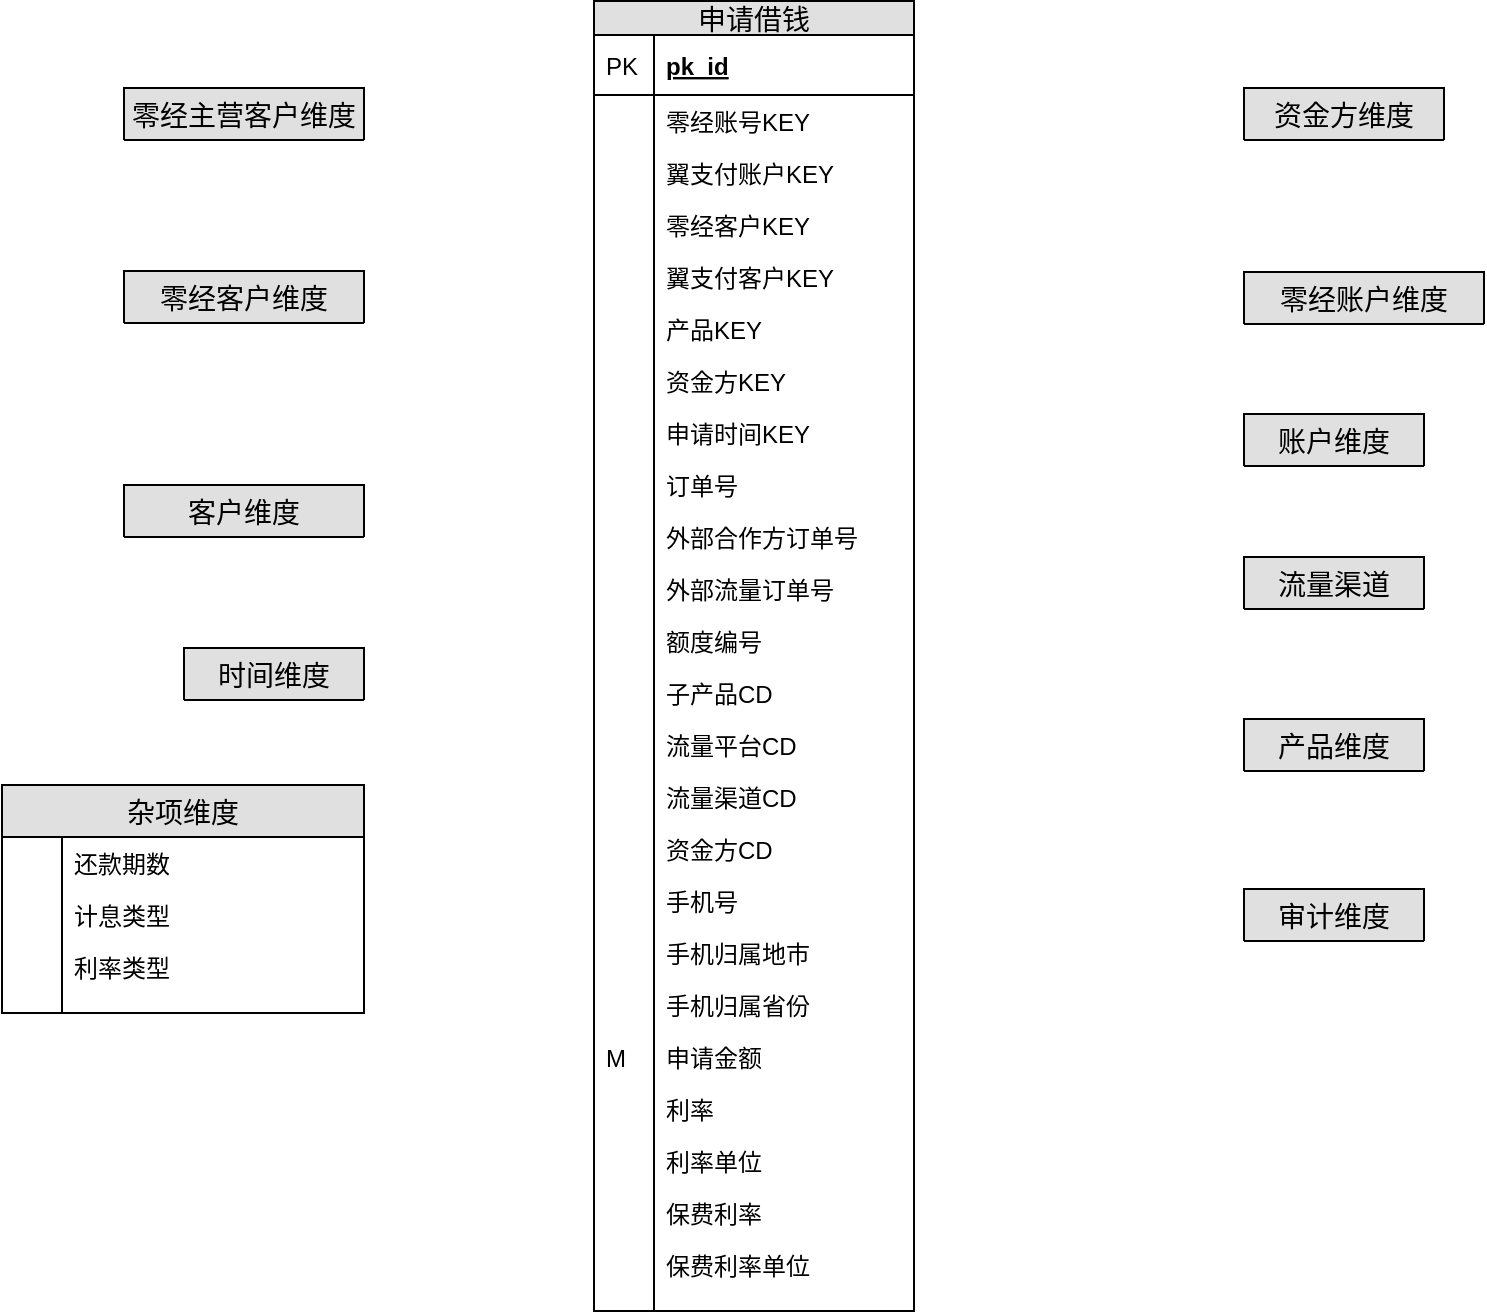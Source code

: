 <mxfile version="12.2.3" type="github" pages="5">
  <diagram id="IU7h6UbUTnx4cvojikw3" name="申请">
    <mxGraphModel dx="1944" dy="470" grid="1" gridSize="10" guides="1" tooltips="1" connect="1" arrows="1" fold="1" page="1" pageScale="1" pageWidth="850" pageHeight="1100" math="0" shadow="0">
      <root>
        <mxCell id="0"/>
        <mxCell id="1" parent="0"/>
        <mxCell id="SewQ5Y5SUPUqeUv0zJdQ-1" value="申请借钱" style="swimlane;fontStyle=0;childLayout=stackLayout;horizontal=1;startSize=17;fillColor=#e0e0e0;horizontalStack=0;resizeParent=1;resizeParentMax=0;resizeLast=0;collapsible=1;marginBottom=0;swimlaneFillColor=#ffffff;align=center;fontSize=14;" parent="1" vertex="1">
          <mxGeometry x="195" y="116.5" width="160" height="655" as="geometry">
            <mxRectangle x="180" y="1190" width="90" height="26" as="alternateBounds"/>
          </mxGeometry>
        </mxCell>
        <mxCell id="SewQ5Y5SUPUqeUv0zJdQ-2" value="pk_id" style="shape=partialRectangle;top=0;left=0;right=0;bottom=1;align=left;verticalAlign=middle;fillColor=none;spacingLeft=34;spacingRight=4;overflow=hidden;rotatable=0;points=[[0,0.5],[1,0.5]];portConstraint=eastwest;dropTarget=0;fontStyle=5;fontSize=12;" parent="SewQ5Y5SUPUqeUv0zJdQ-1" vertex="1">
          <mxGeometry y="17" width="160" height="30" as="geometry"/>
        </mxCell>
        <mxCell id="SewQ5Y5SUPUqeUv0zJdQ-3" value="PK" style="shape=partialRectangle;top=0;left=0;bottom=0;fillColor=none;align=left;verticalAlign=middle;spacingLeft=4;spacingRight=4;overflow=hidden;rotatable=0;points=[];portConstraint=eastwest;part=1;fontSize=12;" parent="SewQ5Y5SUPUqeUv0zJdQ-2" vertex="1" connectable="0">
          <mxGeometry width="30" height="30" as="geometry"/>
        </mxCell>
        <mxCell id="SewQ5Y5SUPUqeUv0zJdQ-4" value="零经账号KEY" style="shape=partialRectangle;top=0;left=0;right=0;bottom=0;align=left;verticalAlign=top;fillColor=none;spacingLeft=34;spacingRight=4;overflow=hidden;rotatable=0;points=[[0,0.5],[1,0.5]];portConstraint=eastwest;dropTarget=0;fontSize=12;" parent="SewQ5Y5SUPUqeUv0zJdQ-1" vertex="1">
          <mxGeometry y="47" width="160" height="26" as="geometry"/>
        </mxCell>
        <mxCell id="SewQ5Y5SUPUqeUv0zJdQ-5" value="" style="shape=partialRectangle;top=0;left=0;bottom=0;fillColor=none;align=left;verticalAlign=top;spacingLeft=4;spacingRight=4;overflow=hidden;rotatable=0;points=[];portConstraint=eastwest;part=1;fontSize=12;" parent="SewQ5Y5SUPUqeUv0zJdQ-4" vertex="1" connectable="0">
          <mxGeometry width="30" height="26" as="geometry"/>
        </mxCell>
        <mxCell id="SewQ5Y5SUPUqeUv0zJdQ-6" value="翼支付账户KEY" style="shape=partialRectangle;top=0;left=0;right=0;bottom=0;align=left;verticalAlign=top;fillColor=none;spacingLeft=34;spacingRight=4;overflow=hidden;rotatable=0;points=[[0,0.5],[1,0.5]];portConstraint=eastwest;dropTarget=0;fontSize=12;" parent="SewQ5Y5SUPUqeUv0zJdQ-1" vertex="1">
          <mxGeometry y="73" width="160" height="26" as="geometry"/>
        </mxCell>
        <mxCell id="SewQ5Y5SUPUqeUv0zJdQ-7" value="" style="shape=partialRectangle;top=0;left=0;bottom=0;fillColor=none;align=left;verticalAlign=top;spacingLeft=4;spacingRight=4;overflow=hidden;rotatable=0;points=[];portConstraint=eastwest;part=1;fontSize=12;" parent="SewQ5Y5SUPUqeUv0zJdQ-6" vertex="1" connectable="0">
          <mxGeometry width="30" height="26" as="geometry"/>
        </mxCell>
        <mxCell id="SewQ5Y5SUPUqeUv0zJdQ-8" value="零经客户KEY" style="shape=partialRectangle;top=0;left=0;right=0;bottom=0;align=left;verticalAlign=top;fillColor=none;spacingLeft=34;spacingRight=4;overflow=hidden;rotatable=0;points=[[0,0.5],[1,0.5]];portConstraint=eastwest;dropTarget=0;fontSize=12;" parent="SewQ5Y5SUPUqeUv0zJdQ-1" vertex="1">
          <mxGeometry y="99" width="160" height="26" as="geometry"/>
        </mxCell>
        <mxCell id="SewQ5Y5SUPUqeUv0zJdQ-9" value="" style="shape=partialRectangle;top=0;left=0;bottom=0;fillColor=none;align=left;verticalAlign=top;spacingLeft=4;spacingRight=4;overflow=hidden;rotatable=0;points=[];portConstraint=eastwest;part=1;fontSize=12;" parent="SewQ5Y5SUPUqeUv0zJdQ-8" vertex="1" connectable="0">
          <mxGeometry width="30" height="26" as="geometry"/>
        </mxCell>
        <mxCell id="SewQ5Y5SUPUqeUv0zJdQ-10" value="翼支付客户KEY" style="shape=partialRectangle;top=0;left=0;right=0;bottom=0;align=left;verticalAlign=top;fillColor=none;spacingLeft=34;spacingRight=4;overflow=hidden;rotatable=0;points=[[0,0.5],[1,0.5]];portConstraint=eastwest;dropTarget=0;fontSize=12;" parent="SewQ5Y5SUPUqeUv0zJdQ-1" vertex="1">
          <mxGeometry y="125" width="160" height="26" as="geometry"/>
        </mxCell>
        <mxCell id="SewQ5Y5SUPUqeUv0zJdQ-11" value="" style="shape=partialRectangle;top=0;left=0;bottom=0;fillColor=none;align=left;verticalAlign=top;spacingLeft=4;spacingRight=4;overflow=hidden;rotatable=0;points=[];portConstraint=eastwest;part=1;fontSize=12;" parent="SewQ5Y5SUPUqeUv0zJdQ-10" vertex="1" connectable="0">
          <mxGeometry width="30" height="26" as="geometry"/>
        </mxCell>
        <mxCell id="SewQ5Y5SUPUqeUv0zJdQ-12" value="产品KEY" style="shape=partialRectangle;top=0;left=0;right=0;bottom=0;align=left;verticalAlign=top;fillColor=none;spacingLeft=34;spacingRight=4;overflow=hidden;rotatable=0;points=[[0,0.5],[1,0.5]];portConstraint=eastwest;dropTarget=0;fontSize=12;" parent="SewQ5Y5SUPUqeUv0zJdQ-1" vertex="1">
          <mxGeometry y="151" width="160" height="26" as="geometry"/>
        </mxCell>
        <mxCell id="SewQ5Y5SUPUqeUv0zJdQ-13" value="" style="shape=partialRectangle;top=0;left=0;bottom=0;fillColor=none;align=left;verticalAlign=top;spacingLeft=4;spacingRight=4;overflow=hidden;rotatable=0;points=[];portConstraint=eastwest;part=1;fontSize=12;" parent="SewQ5Y5SUPUqeUv0zJdQ-12" vertex="1" connectable="0">
          <mxGeometry width="30" height="26" as="geometry"/>
        </mxCell>
        <mxCell id="SewQ5Y5SUPUqeUv0zJdQ-14" value="资金方KEY" style="shape=partialRectangle;top=0;left=0;right=0;bottom=0;align=left;verticalAlign=top;fillColor=none;spacingLeft=34;spacingRight=4;overflow=hidden;rotatable=0;points=[[0,0.5],[1,0.5]];portConstraint=eastwest;dropTarget=0;fontSize=12;" parent="SewQ5Y5SUPUqeUv0zJdQ-1" vertex="1">
          <mxGeometry y="177" width="160" height="26" as="geometry"/>
        </mxCell>
        <mxCell id="SewQ5Y5SUPUqeUv0zJdQ-15" value="" style="shape=partialRectangle;top=0;left=0;bottom=0;fillColor=none;align=left;verticalAlign=top;spacingLeft=4;spacingRight=4;overflow=hidden;rotatable=0;points=[];portConstraint=eastwest;part=1;fontSize=12;" parent="SewQ5Y5SUPUqeUv0zJdQ-14" vertex="1" connectable="0">
          <mxGeometry width="30" height="26" as="geometry"/>
        </mxCell>
        <mxCell id="SewQ5Y5SUPUqeUv0zJdQ-16" value="申请时间KEY" style="shape=partialRectangle;top=0;left=0;right=0;bottom=0;align=left;verticalAlign=top;fillColor=none;spacingLeft=34;spacingRight=4;overflow=hidden;rotatable=0;points=[[0,0.5],[1,0.5]];portConstraint=eastwest;dropTarget=0;fontSize=12;" parent="SewQ5Y5SUPUqeUv0zJdQ-1" vertex="1">
          <mxGeometry y="203" width="160" height="26" as="geometry"/>
        </mxCell>
        <mxCell id="SewQ5Y5SUPUqeUv0zJdQ-17" value="" style="shape=partialRectangle;top=0;left=0;bottom=0;fillColor=none;align=left;verticalAlign=top;spacingLeft=4;spacingRight=4;overflow=hidden;rotatable=0;points=[];portConstraint=eastwest;part=1;fontSize=12;" parent="SewQ5Y5SUPUqeUv0zJdQ-16" vertex="1" connectable="0">
          <mxGeometry width="30" height="26" as="geometry"/>
        </mxCell>
        <mxCell id="SewQ5Y5SUPUqeUv0zJdQ-18" value="订单号" style="shape=partialRectangle;top=0;left=0;right=0;bottom=0;align=left;verticalAlign=top;fillColor=none;spacingLeft=34;spacingRight=4;overflow=hidden;rotatable=0;points=[[0,0.5],[1,0.5]];portConstraint=eastwest;dropTarget=0;fontSize=12;" parent="SewQ5Y5SUPUqeUv0zJdQ-1" vertex="1">
          <mxGeometry y="229" width="160" height="26" as="geometry"/>
        </mxCell>
        <mxCell id="SewQ5Y5SUPUqeUv0zJdQ-19" value="" style="shape=partialRectangle;top=0;left=0;bottom=0;fillColor=none;align=left;verticalAlign=top;spacingLeft=4;spacingRight=4;overflow=hidden;rotatable=0;points=[];portConstraint=eastwest;part=1;fontSize=12;" parent="SewQ5Y5SUPUqeUv0zJdQ-18" vertex="1" connectable="0">
          <mxGeometry width="30" height="26" as="geometry"/>
        </mxCell>
        <mxCell id="SewQ5Y5SUPUqeUv0zJdQ-20" value="外部合作方订单号" style="shape=partialRectangle;top=0;left=0;right=0;bottom=0;align=left;verticalAlign=top;fillColor=none;spacingLeft=34;spacingRight=4;overflow=hidden;rotatable=0;points=[[0,0.5],[1,0.5]];portConstraint=eastwest;dropTarget=0;fontSize=12;" parent="SewQ5Y5SUPUqeUv0zJdQ-1" vertex="1">
          <mxGeometry y="255" width="160" height="26" as="geometry"/>
        </mxCell>
        <mxCell id="SewQ5Y5SUPUqeUv0zJdQ-21" value="" style="shape=partialRectangle;top=0;left=0;bottom=0;fillColor=none;align=left;verticalAlign=top;spacingLeft=4;spacingRight=4;overflow=hidden;rotatable=0;points=[];portConstraint=eastwest;part=1;fontSize=12;" parent="SewQ5Y5SUPUqeUv0zJdQ-20" vertex="1" connectable="0">
          <mxGeometry width="30" height="26" as="geometry"/>
        </mxCell>
        <mxCell id="SewQ5Y5SUPUqeUv0zJdQ-22" value="外部流量订单号" style="shape=partialRectangle;top=0;left=0;right=0;bottom=0;align=left;verticalAlign=top;fillColor=none;spacingLeft=34;spacingRight=4;overflow=hidden;rotatable=0;points=[[0,0.5],[1,0.5]];portConstraint=eastwest;dropTarget=0;fontSize=12;" parent="SewQ5Y5SUPUqeUv0zJdQ-1" vertex="1">
          <mxGeometry y="281" width="160" height="26" as="geometry"/>
        </mxCell>
        <mxCell id="SewQ5Y5SUPUqeUv0zJdQ-23" value="" style="shape=partialRectangle;top=0;left=0;bottom=0;fillColor=none;align=left;verticalAlign=top;spacingLeft=4;spacingRight=4;overflow=hidden;rotatable=0;points=[];portConstraint=eastwest;part=1;fontSize=12;" parent="SewQ5Y5SUPUqeUv0zJdQ-22" vertex="1" connectable="0">
          <mxGeometry width="30" height="26" as="geometry"/>
        </mxCell>
        <mxCell id="SewQ5Y5SUPUqeUv0zJdQ-24" value="额度编号" style="shape=partialRectangle;top=0;left=0;right=0;bottom=0;align=left;verticalAlign=top;fillColor=none;spacingLeft=34;spacingRight=4;overflow=hidden;rotatable=0;points=[[0,0.5],[1,0.5]];portConstraint=eastwest;dropTarget=0;fontSize=12;" parent="SewQ5Y5SUPUqeUv0zJdQ-1" vertex="1">
          <mxGeometry y="307" width="160" height="26" as="geometry"/>
        </mxCell>
        <mxCell id="SewQ5Y5SUPUqeUv0zJdQ-25" value="" style="shape=partialRectangle;top=0;left=0;bottom=0;fillColor=none;align=left;verticalAlign=top;spacingLeft=4;spacingRight=4;overflow=hidden;rotatable=0;points=[];portConstraint=eastwest;part=1;fontSize=12;" parent="SewQ5Y5SUPUqeUv0zJdQ-24" vertex="1" connectable="0">
          <mxGeometry width="30" height="26" as="geometry"/>
        </mxCell>
        <mxCell id="SewQ5Y5SUPUqeUv0zJdQ-26" value="子产品CD" style="shape=partialRectangle;top=0;left=0;right=0;bottom=0;align=left;verticalAlign=top;fillColor=none;spacingLeft=34;spacingRight=4;overflow=hidden;rotatable=0;points=[[0,0.5],[1,0.5]];portConstraint=eastwest;dropTarget=0;fontSize=12;" parent="SewQ5Y5SUPUqeUv0zJdQ-1" vertex="1">
          <mxGeometry y="333" width="160" height="26" as="geometry"/>
        </mxCell>
        <mxCell id="SewQ5Y5SUPUqeUv0zJdQ-27" value="" style="shape=partialRectangle;top=0;left=0;bottom=0;fillColor=none;align=left;verticalAlign=top;spacingLeft=4;spacingRight=4;overflow=hidden;rotatable=0;points=[];portConstraint=eastwest;part=1;fontSize=12;" parent="SewQ5Y5SUPUqeUv0zJdQ-26" vertex="1" connectable="0">
          <mxGeometry width="30" height="26" as="geometry"/>
        </mxCell>
        <mxCell id="SewQ5Y5SUPUqeUv0zJdQ-28" value="流量平台CD" style="shape=partialRectangle;top=0;left=0;right=0;bottom=0;align=left;verticalAlign=top;fillColor=none;spacingLeft=34;spacingRight=4;overflow=hidden;rotatable=0;points=[[0,0.5],[1,0.5]];portConstraint=eastwest;dropTarget=0;fontSize=12;" parent="SewQ5Y5SUPUqeUv0zJdQ-1" vertex="1">
          <mxGeometry y="359" width="160" height="26" as="geometry"/>
        </mxCell>
        <mxCell id="SewQ5Y5SUPUqeUv0zJdQ-29" value="" style="shape=partialRectangle;top=0;left=0;bottom=0;fillColor=none;align=left;verticalAlign=top;spacingLeft=4;spacingRight=4;overflow=hidden;rotatable=0;points=[];portConstraint=eastwest;part=1;fontSize=12;" parent="SewQ5Y5SUPUqeUv0zJdQ-28" vertex="1" connectable="0">
          <mxGeometry width="30" height="26" as="geometry"/>
        </mxCell>
        <mxCell id="SewQ5Y5SUPUqeUv0zJdQ-30" value="流量渠道CD" style="shape=partialRectangle;top=0;left=0;right=0;bottom=0;align=left;verticalAlign=top;fillColor=none;spacingLeft=34;spacingRight=4;overflow=hidden;rotatable=0;points=[[0,0.5],[1,0.5]];portConstraint=eastwest;dropTarget=0;fontSize=12;" parent="SewQ5Y5SUPUqeUv0zJdQ-1" vertex="1">
          <mxGeometry y="385" width="160" height="26" as="geometry"/>
        </mxCell>
        <mxCell id="SewQ5Y5SUPUqeUv0zJdQ-31" value="" style="shape=partialRectangle;top=0;left=0;bottom=0;fillColor=none;align=left;verticalAlign=top;spacingLeft=4;spacingRight=4;overflow=hidden;rotatable=0;points=[];portConstraint=eastwest;part=1;fontSize=12;" parent="SewQ5Y5SUPUqeUv0zJdQ-30" vertex="1" connectable="0">
          <mxGeometry width="30" height="26" as="geometry"/>
        </mxCell>
        <mxCell id="SewQ5Y5SUPUqeUv0zJdQ-32" value="资金方CD" style="shape=partialRectangle;top=0;left=0;right=0;bottom=0;align=left;verticalAlign=top;fillColor=none;spacingLeft=34;spacingRight=4;overflow=hidden;rotatable=0;points=[[0,0.5],[1,0.5]];portConstraint=eastwest;dropTarget=0;fontSize=12;" parent="SewQ5Y5SUPUqeUv0zJdQ-1" vertex="1">
          <mxGeometry y="411" width="160" height="26" as="geometry"/>
        </mxCell>
        <mxCell id="SewQ5Y5SUPUqeUv0zJdQ-33" value="" style="shape=partialRectangle;top=0;left=0;bottom=0;fillColor=none;align=left;verticalAlign=top;spacingLeft=4;spacingRight=4;overflow=hidden;rotatable=0;points=[];portConstraint=eastwest;part=1;fontSize=12;" parent="SewQ5Y5SUPUqeUv0zJdQ-32" vertex="1" connectable="0">
          <mxGeometry width="30" height="26" as="geometry"/>
        </mxCell>
        <mxCell id="SewQ5Y5SUPUqeUv0zJdQ-34" value="手机号" style="shape=partialRectangle;top=0;left=0;right=0;bottom=0;align=left;verticalAlign=top;fillColor=none;spacingLeft=34;spacingRight=4;overflow=hidden;rotatable=0;points=[[0,0.5],[1,0.5]];portConstraint=eastwest;dropTarget=0;fontSize=12;" parent="SewQ5Y5SUPUqeUv0zJdQ-1" vertex="1">
          <mxGeometry y="437" width="160" height="26" as="geometry"/>
        </mxCell>
        <mxCell id="SewQ5Y5SUPUqeUv0zJdQ-35" value="" style="shape=partialRectangle;top=0;left=0;bottom=0;fillColor=none;align=left;verticalAlign=top;spacingLeft=4;spacingRight=4;overflow=hidden;rotatable=0;points=[];portConstraint=eastwest;part=1;fontSize=12;" parent="SewQ5Y5SUPUqeUv0zJdQ-34" vertex="1" connectable="0">
          <mxGeometry width="30" height="26" as="geometry"/>
        </mxCell>
        <mxCell id="SewQ5Y5SUPUqeUv0zJdQ-36" value="手机归属地市" style="shape=partialRectangle;top=0;left=0;right=0;bottom=0;align=left;verticalAlign=top;fillColor=none;spacingLeft=34;spacingRight=4;overflow=hidden;rotatable=0;points=[[0,0.5],[1,0.5]];portConstraint=eastwest;dropTarget=0;fontSize=12;" parent="SewQ5Y5SUPUqeUv0zJdQ-1" vertex="1">
          <mxGeometry y="463" width="160" height="26" as="geometry"/>
        </mxCell>
        <mxCell id="SewQ5Y5SUPUqeUv0zJdQ-37" value="" style="shape=partialRectangle;top=0;left=0;bottom=0;fillColor=none;align=left;verticalAlign=top;spacingLeft=4;spacingRight=4;overflow=hidden;rotatable=0;points=[];portConstraint=eastwest;part=1;fontSize=12;" parent="SewQ5Y5SUPUqeUv0zJdQ-36" vertex="1" connectable="0">
          <mxGeometry width="30" height="26" as="geometry"/>
        </mxCell>
        <mxCell id="SewQ5Y5SUPUqeUv0zJdQ-38" value="手机归属省份" style="shape=partialRectangle;top=0;left=0;right=0;bottom=0;align=left;verticalAlign=top;fillColor=none;spacingLeft=34;spacingRight=4;overflow=hidden;rotatable=0;points=[[0,0.5],[1,0.5]];portConstraint=eastwest;dropTarget=0;fontSize=12;" parent="SewQ5Y5SUPUqeUv0zJdQ-1" vertex="1">
          <mxGeometry y="489" width="160" height="26" as="geometry"/>
        </mxCell>
        <mxCell id="SewQ5Y5SUPUqeUv0zJdQ-39" value="" style="shape=partialRectangle;top=0;left=0;bottom=0;fillColor=none;align=left;verticalAlign=top;spacingLeft=4;spacingRight=4;overflow=hidden;rotatable=0;points=[];portConstraint=eastwest;part=1;fontSize=12;" parent="SewQ5Y5SUPUqeUv0zJdQ-38" vertex="1" connectable="0">
          <mxGeometry width="30" height="26" as="geometry"/>
        </mxCell>
        <mxCell id="SewQ5Y5SUPUqeUv0zJdQ-40" value="申请金额" style="shape=partialRectangle;top=0;left=0;right=0;bottom=0;align=left;verticalAlign=top;fillColor=none;spacingLeft=34;spacingRight=4;overflow=hidden;rotatable=0;points=[[0,0.5],[1,0.5]];portConstraint=eastwest;dropTarget=0;fontSize=12;" parent="SewQ5Y5SUPUqeUv0zJdQ-1" vertex="1">
          <mxGeometry y="515" width="160" height="26" as="geometry"/>
        </mxCell>
        <mxCell id="SewQ5Y5SUPUqeUv0zJdQ-41" value="M" style="shape=partialRectangle;top=0;left=0;bottom=0;fillColor=none;align=left;verticalAlign=top;spacingLeft=4;spacingRight=4;overflow=hidden;rotatable=0;points=[];portConstraint=eastwest;part=1;fontSize=12;" parent="SewQ5Y5SUPUqeUv0zJdQ-40" vertex="1" connectable="0">
          <mxGeometry width="30" height="26" as="geometry"/>
        </mxCell>
        <mxCell id="SewQ5Y5SUPUqeUv0zJdQ-42" value="利率" style="shape=partialRectangle;top=0;left=0;right=0;bottom=0;align=left;verticalAlign=top;fillColor=none;spacingLeft=34;spacingRight=4;overflow=hidden;rotatable=0;points=[[0,0.5],[1,0.5]];portConstraint=eastwest;dropTarget=0;fontSize=12;" parent="SewQ5Y5SUPUqeUv0zJdQ-1" vertex="1">
          <mxGeometry y="541" width="160" height="26" as="geometry"/>
        </mxCell>
        <mxCell id="SewQ5Y5SUPUqeUv0zJdQ-43" value="" style="shape=partialRectangle;top=0;left=0;bottom=0;fillColor=none;align=left;verticalAlign=top;spacingLeft=4;spacingRight=4;overflow=hidden;rotatable=0;points=[];portConstraint=eastwest;part=1;fontSize=12;" parent="SewQ5Y5SUPUqeUv0zJdQ-42" vertex="1" connectable="0">
          <mxGeometry width="30" height="26" as="geometry"/>
        </mxCell>
        <mxCell id="SewQ5Y5SUPUqeUv0zJdQ-44" value="利率单位" style="shape=partialRectangle;top=0;left=0;right=0;bottom=0;align=left;verticalAlign=top;fillColor=none;spacingLeft=34;spacingRight=4;overflow=hidden;rotatable=0;points=[[0,0.5],[1,0.5]];portConstraint=eastwest;dropTarget=0;fontSize=12;" parent="SewQ5Y5SUPUqeUv0zJdQ-1" vertex="1">
          <mxGeometry y="567" width="160" height="26" as="geometry"/>
        </mxCell>
        <mxCell id="SewQ5Y5SUPUqeUv0zJdQ-45" value="" style="shape=partialRectangle;top=0;left=0;bottom=0;fillColor=none;align=left;verticalAlign=top;spacingLeft=4;spacingRight=4;overflow=hidden;rotatable=0;points=[];portConstraint=eastwest;part=1;fontSize=12;" parent="SewQ5Y5SUPUqeUv0zJdQ-44" vertex="1" connectable="0">
          <mxGeometry width="30" height="26" as="geometry"/>
        </mxCell>
        <mxCell id="SewQ5Y5SUPUqeUv0zJdQ-46" value="保费利率" style="shape=partialRectangle;top=0;left=0;right=0;bottom=0;align=left;verticalAlign=top;fillColor=none;spacingLeft=34;spacingRight=4;overflow=hidden;rotatable=0;points=[[0,0.5],[1,0.5]];portConstraint=eastwest;dropTarget=0;fontSize=12;" parent="SewQ5Y5SUPUqeUv0zJdQ-1" vertex="1">
          <mxGeometry y="593" width="160" height="26" as="geometry"/>
        </mxCell>
        <mxCell id="SewQ5Y5SUPUqeUv0zJdQ-47" value="" style="shape=partialRectangle;top=0;left=0;bottom=0;fillColor=none;align=left;verticalAlign=top;spacingLeft=4;spacingRight=4;overflow=hidden;rotatable=0;points=[];portConstraint=eastwest;part=1;fontSize=12;" parent="SewQ5Y5SUPUqeUv0zJdQ-46" vertex="1" connectable="0">
          <mxGeometry width="30" height="26" as="geometry"/>
        </mxCell>
        <mxCell id="SewQ5Y5SUPUqeUv0zJdQ-48" value="保费利率单位" style="shape=partialRectangle;top=0;left=0;right=0;bottom=0;align=left;verticalAlign=top;fillColor=none;spacingLeft=34;spacingRight=4;overflow=hidden;rotatable=0;points=[[0,0.5],[1,0.5]];portConstraint=eastwest;dropTarget=0;fontSize=12;" parent="SewQ5Y5SUPUqeUv0zJdQ-1" vertex="1">
          <mxGeometry y="619" width="160" height="26" as="geometry"/>
        </mxCell>
        <mxCell id="SewQ5Y5SUPUqeUv0zJdQ-49" value="" style="shape=partialRectangle;top=0;left=0;bottom=0;fillColor=none;align=left;verticalAlign=top;spacingLeft=4;spacingRight=4;overflow=hidden;rotatable=0;points=[];portConstraint=eastwest;part=1;fontSize=12;" parent="SewQ5Y5SUPUqeUv0zJdQ-48" vertex="1" connectable="0">
          <mxGeometry width="30" height="26" as="geometry"/>
        </mxCell>
        <mxCell id="SewQ5Y5SUPUqeUv0zJdQ-50" value="" style="shape=partialRectangle;top=0;left=0;right=0;bottom=0;align=left;verticalAlign=top;fillColor=none;spacingLeft=34;spacingRight=4;overflow=hidden;rotatable=0;points=[[0,0.5],[1,0.5]];portConstraint=eastwest;dropTarget=0;fontSize=12;" parent="SewQ5Y5SUPUqeUv0zJdQ-1" vertex="1">
          <mxGeometry y="645" width="160" height="10" as="geometry"/>
        </mxCell>
        <mxCell id="SewQ5Y5SUPUqeUv0zJdQ-51" value="" style="shape=partialRectangle;top=0;left=0;bottom=0;fillColor=none;align=left;verticalAlign=top;spacingLeft=4;spacingRight=4;overflow=hidden;rotatable=0;points=[];portConstraint=eastwest;part=1;fontSize=12;" parent="SewQ5Y5SUPUqeUv0zJdQ-50" vertex="1" connectable="0">
          <mxGeometry width="30" height="10" as="geometry"/>
        </mxCell>
        <mxCell id="SewQ5Y5SUPUqeUv0zJdQ-52" value="零经客户维度" style="swimlane;fontStyle=0;childLayout=stackLayout;horizontal=1;startSize=26;fillColor=#e0e0e0;horizontalStack=0;resizeParent=1;resizeParentMax=0;resizeLast=0;collapsible=1;marginBottom=0;swimlaneFillColor=#ffffff;align=center;fontSize=14;" parent="1" vertex="1" collapsed="1">
          <mxGeometry x="-40" y="251.5" width="120" height="26" as="geometry">
            <mxRectangle x="-10" y="49.5" width="260" height="378" as="alternateBounds"/>
          </mxGeometry>
        </mxCell>
        <mxCell id="SewQ5Y5SUPUqeUv0zJdQ-53" value="零经客户KEY" style="shape=partialRectangle;top=0;left=0;right=0;bottom=1;align=left;verticalAlign=middle;fillColor=none;spacingLeft=34;spacingRight=4;overflow=hidden;rotatable=0;points=[[0,0.5],[1,0.5]];portConstraint=eastwest;dropTarget=0;fontStyle=5;fontSize=12;" parent="SewQ5Y5SUPUqeUv0zJdQ-52" vertex="1">
          <mxGeometry y="26" width="120" height="30" as="geometry"/>
        </mxCell>
        <mxCell id="SewQ5Y5SUPUqeUv0zJdQ-54" value="PK" style="shape=partialRectangle;top=0;left=0;bottom=0;fillColor=none;align=left;verticalAlign=middle;spacingLeft=4;spacingRight=4;overflow=hidden;rotatable=0;points=[];portConstraint=eastwest;part=1;fontSize=12;" parent="SewQ5Y5SUPUqeUv0zJdQ-53" vertex="1" connectable="0">
          <mxGeometry width="30" height="30" as="geometry"/>
        </mxCell>
        <mxCell id="SewQ5Y5SUPUqeUv0zJdQ-55" value="翼支付客户KEY" style="shape=partialRectangle;top=0;left=0;right=0;bottom=0;align=left;verticalAlign=top;fillColor=none;spacingLeft=34;spacingRight=4;overflow=hidden;rotatable=0;points=[[0,0.5],[1,0.5]];portConstraint=eastwest;dropTarget=0;fontSize=12;" parent="SewQ5Y5SUPUqeUv0zJdQ-52" vertex="1">
          <mxGeometry y="56" width="120" height="26" as="geometry"/>
        </mxCell>
        <mxCell id="SewQ5Y5SUPUqeUv0zJdQ-56" value="" style="shape=partialRectangle;top=0;left=0;bottom=0;fillColor=none;align=left;verticalAlign=top;spacingLeft=4;spacingRight=4;overflow=hidden;rotatable=0;points=[];portConstraint=eastwest;part=1;fontSize=12;" parent="SewQ5Y5SUPUqeUv0zJdQ-55" vertex="1" connectable="0">
          <mxGeometry width="30" height="26" as="geometry"/>
        </mxCell>
        <mxCell id="SewQ5Y5SUPUqeUv0zJdQ-57" value="性别" style="shape=partialRectangle;top=0;left=0;right=0;bottom=0;align=left;verticalAlign=top;fillColor=none;spacingLeft=34;spacingRight=4;overflow=hidden;rotatable=0;points=[[0,0.5],[1,0.5]];portConstraint=eastwest;dropTarget=0;fontSize=12;" parent="SewQ5Y5SUPUqeUv0zJdQ-52" vertex="1">
          <mxGeometry y="82" width="120" height="26" as="geometry"/>
        </mxCell>
        <mxCell id="SewQ5Y5SUPUqeUv0zJdQ-58" value="" style="shape=partialRectangle;top=0;left=0;bottom=0;fillColor=none;align=left;verticalAlign=top;spacingLeft=4;spacingRight=4;overflow=hidden;rotatable=0;points=[];portConstraint=eastwest;part=1;fontSize=12;" parent="SewQ5Y5SUPUqeUv0zJdQ-57" vertex="1" connectable="0">
          <mxGeometry width="30" height="26" as="geometry"/>
        </mxCell>
        <mxCell id="SewQ5Y5SUPUqeUv0zJdQ-59" value="姓名" style="shape=partialRectangle;top=0;left=0;right=0;bottom=0;align=left;verticalAlign=top;fillColor=none;spacingLeft=34;spacingRight=4;overflow=hidden;rotatable=0;points=[[0,0.5],[1,0.5]];portConstraint=eastwest;dropTarget=0;fontSize=12;" parent="SewQ5Y5SUPUqeUv0zJdQ-52" vertex="1">
          <mxGeometry y="108" width="120" height="26" as="geometry"/>
        </mxCell>
        <mxCell id="SewQ5Y5SUPUqeUv0zJdQ-60" value="" style="shape=partialRectangle;top=0;left=0;bottom=0;fillColor=none;align=left;verticalAlign=top;spacingLeft=4;spacingRight=4;overflow=hidden;rotatable=0;points=[];portConstraint=eastwest;part=1;fontSize=12;" parent="SewQ5Y5SUPUqeUv0zJdQ-59" vertex="1" connectable="0">
          <mxGeometry width="30" height="26" as="geometry"/>
        </mxCell>
        <mxCell id="SewQ5Y5SUPUqeUv0zJdQ-61" value="生日" style="shape=partialRectangle;top=0;left=0;right=0;bottom=0;align=left;verticalAlign=top;fillColor=none;spacingLeft=34;spacingRight=4;overflow=hidden;rotatable=0;points=[[0,0.5],[1,0.5]];portConstraint=eastwest;dropTarget=0;fontSize=12;" parent="SewQ5Y5SUPUqeUv0zJdQ-52" vertex="1">
          <mxGeometry y="134" width="120" height="26" as="geometry"/>
        </mxCell>
        <mxCell id="SewQ5Y5SUPUqeUv0zJdQ-62" value="" style="shape=partialRectangle;top=0;left=0;bottom=0;fillColor=none;align=left;verticalAlign=top;spacingLeft=4;spacingRight=4;overflow=hidden;rotatable=0;points=[];portConstraint=eastwest;part=1;fontSize=12;" parent="SewQ5Y5SUPUqeUv0zJdQ-61" vertex="1" connectable="0">
          <mxGeometry width="30" height="26" as="geometry"/>
        </mxCell>
        <mxCell id="SewQ5Y5SUPUqeUv0zJdQ-63" value="证件类型" style="shape=partialRectangle;top=0;left=0;right=0;bottom=0;align=left;verticalAlign=top;fillColor=none;spacingLeft=34;spacingRight=4;overflow=hidden;rotatable=0;points=[[0,0.5],[1,0.5]];portConstraint=eastwest;dropTarget=0;fontSize=12;" parent="SewQ5Y5SUPUqeUv0zJdQ-52" vertex="1">
          <mxGeometry y="160" width="120" height="26" as="geometry"/>
        </mxCell>
        <mxCell id="SewQ5Y5SUPUqeUv0zJdQ-64" value="" style="shape=partialRectangle;top=0;left=0;bottom=0;fillColor=none;align=left;verticalAlign=top;spacingLeft=4;spacingRight=4;overflow=hidden;rotatable=0;points=[];portConstraint=eastwest;part=1;fontSize=12;" parent="SewQ5Y5SUPUqeUv0zJdQ-63" vertex="1" connectable="0">
          <mxGeometry width="30" height="26" as="geometry"/>
        </mxCell>
        <mxCell id="SewQ5Y5SUPUqeUv0zJdQ-65" value="证件密文" style="shape=partialRectangle;top=0;left=0;right=0;bottom=0;align=left;verticalAlign=top;fillColor=none;spacingLeft=34;spacingRight=4;overflow=hidden;rotatable=0;points=[[0,0.5],[1,0.5]];portConstraint=eastwest;dropTarget=0;fontSize=12;" parent="SewQ5Y5SUPUqeUv0zJdQ-52" vertex="1">
          <mxGeometry y="186" width="120" height="26" as="geometry"/>
        </mxCell>
        <mxCell id="SewQ5Y5SUPUqeUv0zJdQ-66" value="" style="shape=partialRectangle;top=0;left=0;bottom=0;fillColor=none;align=left;verticalAlign=top;spacingLeft=4;spacingRight=4;overflow=hidden;rotatable=0;points=[];portConstraint=eastwest;part=1;fontSize=12;" parent="SewQ5Y5SUPUqeUv0zJdQ-65" vertex="1" connectable="0">
          <mxGeometry width="30" height="26" as="geometry"/>
        </mxCell>
        <mxCell id="SewQ5Y5SUPUqeUv0zJdQ-67" value="证件脱密" style="shape=partialRectangle;top=0;left=0;right=0;bottom=0;align=left;verticalAlign=top;fillColor=none;spacingLeft=34;spacingRight=4;overflow=hidden;rotatable=0;points=[[0,0.5],[1,0.5]];portConstraint=eastwest;dropTarget=0;fontSize=12;" parent="SewQ5Y5SUPUqeUv0zJdQ-52" vertex="1">
          <mxGeometry y="212" width="120" height="26" as="geometry"/>
        </mxCell>
        <mxCell id="SewQ5Y5SUPUqeUv0zJdQ-68" value="" style="shape=partialRectangle;top=0;left=0;bottom=0;fillColor=none;align=left;verticalAlign=top;spacingLeft=4;spacingRight=4;overflow=hidden;rotatable=0;points=[];portConstraint=eastwest;part=1;fontSize=12;" parent="SewQ5Y5SUPUqeUv0zJdQ-67" vertex="1" connectable="0">
          <mxGeometry width="30" height="26" as="geometry"/>
        </mxCell>
        <mxCell id="SewQ5Y5SUPUqeUv0zJdQ-69" value="证件所属地区" style="shape=partialRectangle;top=0;left=0;right=0;bottom=0;align=left;verticalAlign=top;fillColor=none;spacingLeft=34;spacingRight=4;overflow=hidden;rotatable=0;points=[[0,0.5],[1,0.5]];portConstraint=eastwest;dropTarget=0;fontSize=12;" parent="SewQ5Y5SUPUqeUv0zJdQ-52" vertex="1">
          <mxGeometry y="238" width="120" height="26" as="geometry"/>
        </mxCell>
        <mxCell id="SewQ5Y5SUPUqeUv0zJdQ-70" value="" style="shape=partialRectangle;top=0;left=0;bottom=0;fillColor=none;align=left;verticalAlign=top;spacingLeft=4;spacingRight=4;overflow=hidden;rotatable=0;points=[];portConstraint=eastwest;part=1;fontSize=12;" parent="SewQ5Y5SUPUqeUv0zJdQ-69" vertex="1" connectable="0">
          <mxGeometry width="30" height="26" as="geometry"/>
        </mxCell>
        <mxCell id="SewQ5Y5SUPUqeUv0zJdQ-71" value="证件所属城市" style="shape=partialRectangle;top=0;left=0;right=0;bottom=0;align=left;verticalAlign=top;fillColor=none;spacingLeft=34;spacingRight=4;overflow=hidden;rotatable=0;points=[[0,0.5],[1,0.5]];portConstraint=eastwest;dropTarget=0;fontSize=12;" parent="SewQ5Y5SUPUqeUv0zJdQ-52" vertex="1">
          <mxGeometry y="264" width="120" height="26" as="geometry"/>
        </mxCell>
        <mxCell id="SewQ5Y5SUPUqeUv0zJdQ-72" value="" style="shape=partialRectangle;top=0;left=0;bottom=0;fillColor=none;align=left;verticalAlign=top;spacingLeft=4;spacingRight=4;overflow=hidden;rotatable=0;points=[];portConstraint=eastwest;part=1;fontSize=12;" parent="SewQ5Y5SUPUqeUv0zJdQ-71" vertex="1" connectable="0">
          <mxGeometry width="30" height="26" as="geometry"/>
        </mxCell>
        <mxCell id="SewQ5Y5SUPUqeUv0zJdQ-73" value="证件生效日期" style="shape=partialRectangle;top=0;left=0;right=0;bottom=0;align=left;verticalAlign=top;fillColor=none;spacingLeft=34;spacingRight=4;overflow=hidden;rotatable=0;points=[[0,0.5],[1,0.5]];portConstraint=eastwest;dropTarget=0;fontSize=12;" parent="SewQ5Y5SUPUqeUv0zJdQ-52" vertex="1">
          <mxGeometry y="290" width="120" height="26" as="geometry"/>
        </mxCell>
        <mxCell id="SewQ5Y5SUPUqeUv0zJdQ-74" value="" style="shape=partialRectangle;top=0;left=0;bottom=0;fillColor=none;align=left;verticalAlign=top;spacingLeft=4;spacingRight=4;overflow=hidden;rotatable=0;points=[];portConstraint=eastwest;part=1;fontSize=12;" parent="SewQ5Y5SUPUqeUv0zJdQ-73" vertex="1" connectable="0">
          <mxGeometry width="30" height="26" as="geometry"/>
        </mxCell>
        <mxCell id="SewQ5Y5SUPUqeUv0zJdQ-75" value="证件失效日期" style="shape=partialRectangle;top=0;left=0;right=0;bottom=0;align=left;verticalAlign=top;fillColor=none;spacingLeft=34;spacingRight=4;overflow=hidden;rotatable=0;points=[[0,0.5],[1,0.5]];portConstraint=eastwest;dropTarget=0;fontSize=12;" parent="SewQ5Y5SUPUqeUv0zJdQ-52" vertex="1">
          <mxGeometry y="316" width="120" height="26" as="geometry"/>
        </mxCell>
        <mxCell id="SewQ5Y5SUPUqeUv0zJdQ-76" value="" style="shape=partialRectangle;top=0;left=0;bottom=0;fillColor=none;align=left;verticalAlign=top;spacingLeft=4;spacingRight=4;overflow=hidden;rotatable=0;points=[];portConstraint=eastwest;part=1;fontSize=12;" parent="SewQ5Y5SUPUqeUv0zJdQ-75" vertex="1" connectable="0">
          <mxGeometry width="30" height="26" as="geometry"/>
        </mxCell>
        <mxCell id="SewQ5Y5SUPUqeUv0zJdQ-77" value="用户类型" style="shape=partialRectangle;top=0;left=0;right=0;bottom=0;align=left;verticalAlign=top;fillColor=none;spacingLeft=34;spacingRight=4;overflow=hidden;rotatable=0;points=[[0,0.5],[1,0.5]];portConstraint=eastwest;dropTarget=0;fontSize=12;" parent="SewQ5Y5SUPUqeUv0zJdQ-52" vertex="1">
          <mxGeometry y="342" width="120" height="26" as="geometry"/>
        </mxCell>
        <mxCell id="SewQ5Y5SUPUqeUv0zJdQ-78" value="" style="shape=partialRectangle;top=0;left=0;bottom=0;fillColor=none;align=left;verticalAlign=top;spacingLeft=4;spacingRight=4;overflow=hidden;rotatable=0;points=[];portConstraint=eastwest;part=1;fontSize=12;" parent="SewQ5Y5SUPUqeUv0zJdQ-77" vertex="1" connectable="0">
          <mxGeometry width="30" height="26" as="geometry"/>
        </mxCell>
        <mxCell id="SewQ5Y5SUPUqeUv0zJdQ-79" value="" style="shape=partialRectangle;top=0;left=0;right=0;bottom=0;align=left;verticalAlign=top;fillColor=none;spacingLeft=34;spacingRight=4;overflow=hidden;rotatable=0;points=[[0,0.5],[1,0.5]];portConstraint=eastwest;dropTarget=0;fontSize=12;" parent="SewQ5Y5SUPUqeUv0zJdQ-52" vertex="1">
          <mxGeometry y="368" width="120" height="10" as="geometry"/>
        </mxCell>
        <mxCell id="SewQ5Y5SUPUqeUv0zJdQ-80" value="" style="shape=partialRectangle;top=0;left=0;bottom=0;fillColor=none;align=left;verticalAlign=top;spacingLeft=4;spacingRight=4;overflow=hidden;rotatable=0;points=[];portConstraint=eastwest;part=1;fontSize=12;" parent="SewQ5Y5SUPUqeUv0zJdQ-79" vertex="1" connectable="0">
          <mxGeometry width="30" height="10" as="geometry"/>
        </mxCell>
        <mxCell id="SewQ5Y5SUPUqeUv0zJdQ-81" value="时间维度" style="swimlane;fontStyle=0;childLayout=stackLayout;horizontal=1;startSize=26;fillColor=#e0e0e0;horizontalStack=0;resizeParent=1;resizeParentMax=0;resizeLast=0;collapsible=1;marginBottom=0;swimlaneFillColor=#ffffff;align=center;fontSize=14;" parent="1" vertex="1" collapsed="1">
          <mxGeometry x="-10" y="440" width="90" height="26" as="geometry">
            <mxRectangle x="25" y="542" width="160" height="430" as="alternateBounds"/>
          </mxGeometry>
        </mxCell>
        <mxCell id="SewQ5Y5SUPUqeUv0zJdQ-82" value="时间 KEY" style="shape=partialRectangle;top=0;left=0;right=0;bottom=1;align=left;verticalAlign=middle;fillColor=none;spacingLeft=34;spacingRight=4;overflow=hidden;rotatable=0;points=[[0,0.5],[1,0.5]];portConstraint=eastwest;dropTarget=0;fontStyle=5;fontSize=12;" parent="SewQ5Y5SUPUqeUv0zJdQ-81" vertex="1">
          <mxGeometry y="26" width="90" height="30" as="geometry"/>
        </mxCell>
        <mxCell id="SewQ5Y5SUPUqeUv0zJdQ-83" value="PK" style="shape=partialRectangle;top=0;left=0;bottom=0;fillColor=none;align=left;verticalAlign=middle;spacingLeft=4;spacingRight=4;overflow=hidden;rotatable=0;points=[];portConstraint=eastwest;part=1;fontSize=12;" parent="SewQ5Y5SUPUqeUv0zJdQ-82" vertex="1" connectable="0">
          <mxGeometry width="30" height="30" as="geometry"/>
        </mxCell>
        <mxCell id="SewQ5Y5SUPUqeUv0zJdQ-84" value="日期" style="shape=partialRectangle;top=0;left=0;right=0;bottom=0;align=left;verticalAlign=top;fillColor=none;spacingLeft=34;spacingRight=4;overflow=hidden;rotatable=0;points=[[0,0.5],[1,0.5]];portConstraint=eastwest;dropTarget=0;fontSize=12;" parent="SewQ5Y5SUPUqeUv0zJdQ-81" vertex="1">
          <mxGeometry y="56" width="90" height="26" as="geometry"/>
        </mxCell>
        <mxCell id="SewQ5Y5SUPUqeUv0zJdQ-85" value="" style="shape=partialRectangle;top=0;left=0;bottom=0;fillColor=none;align=left;verticalAlign=top;spacingLeft=4;spacingRight=4;overflow=hidden;rotatable=0;points=[];portConstraint=eastwest;part=1;fontSize=12;" parent="SewQ5Y5SUPUqeUv0zJdQ-84" vertex="1" connectable="0">
          <mxGeometry width="30" height="26" as="geometry"/>
        </mxCell>
        <mxCell id="SewQ5Y5SUPUqeUv0zJdQ-86" value="年份" style="shape=partialRectangle;top=0;left=0;right=0;bottom=0;align=left;verticalAlign=top;fillColor=none;spacingLeft=34;spacingRight=4;overflow=hidden;rotatable=0;points=[[0,0.5],[1,0.5]];portConstraint=eastwest;dropTarget=0;fontSize=12;" parent="SewQ5Y5SUPUqeUv0zJdQ-81" vertex="1">
          <mxGeometry y="82" width="90" height="26" as="geometry"/>
        </mxCell>
        <mxCell id="SewQ5Y5SUPUqeUv0zJdQ-87" value="" style="shape=partialRectangle;top=0;left=0;bottom=0;fillColor=none;align=left;verticalAlign=top;spacingLeft=4;spacingRight=4;overflow=hidden;rotatable=0;points=[];portConstraint=eastwest;part=1;fontSize=12;" parent="SewQ5Y5SUPUqeUv0zJdQ-86" vertex="1" connectable="0">
          <mxGeometry width="30" height="26" as="geometry"/>
        </mxCell>
        <mxCell id="SewQ5Y5SUPUqeUv0zJdQ-88" value="季度" style="shape=partialRectangle;top=0;left=0;right=0;bottom=0;align=left;verticalAlign=top;fillColor=none;spacingLeft=34;spacingRight=4;overflow=hidden;rotatable=0;points=[[0,0.5],[1,0.5]];portConstraint=eastwest;dropTarget=0;fontSize=12;" parent="SewQ5Y5SUPUqeUv0zJdQ-81" vertex="1">
          <mxGeometry y="108" width="90" height="26" as="geometry"/>
        </mxCell>
        <mxCell id="SewQ5Y5SUPUqeUv0zJdQ-89" value="" style="shape=partialRectangle;top=0;left=0;bottom=0;fillColor=none;align=left;verticalAlign=top;spacingLeft=4;spacingRight=4;overflow=hidden;rotatable=0;points=[];portConstraint=eastwest;part=1;fontSize=12;" parent="SewQ5Y5SUPUqeUv0zJdQ-88" vertex="1" connectable="0">
          <mxGeometry width="30" height="26" as="geometry"/>
        </mxCell>
        <mxCell id="SewQ5Y5SUPUqeUv0zJdQ-90" value="月份" style="shape=partialRectangle;top=0;left=0;right=0;bottom=0;align=left;verticalAlign=top;fillColor=none;spacingLeft=34;spacingRight=4;overflow=hidden;rotatable=0;points=[[0,0.5],[1,0.5]];portConstraint=eastwest;dropTarget=0;fontSize=12;" parent="SewQ5Y5SUPUqeUv0zJdQ-81" vertex="1">
          <mxGeometry y="134" width="90" height="26" as="geometry"/>
        </mxCell>
        <mxCell id="SewQ5Y5SUPUqeUv0zJdQ-91" value="" style="shape=partialRectangle;top=0;left=0;bottom=0;fillColor=none;align=left;verticalAlign=top;spacingLeft=4;spacingRight=4;overflow=hidden;rotatable=0;points=[];portConstraint=eastwest;part=1;fontSize=12;" parent="SewQ5Y5SUPUqeUv0zJdQ-90" vertex="1" connectable="0">
          <mxGeometry width="30" height="26" as="geometry"/>
        </mxCell>
        <mxCell id="SewQ5Y5SUPUqeUv0zJdQ-92" value="周" style="shape=partialRectangle;top=0;left=0;right=0;bottom=0;align=left;verticalAlign=top;fillColor=none;spacingLeft=34;spacingRight=4;overflow=hidden;rotatable=0;points=[[0,0.5],[1,0.5]];portConstraint=eastwest;dropTarget=0;fontSize=12;" parent="SewQ5Y5SUPUqeUv0zJdQ-81" vertex="1">
          <mxGeometry y="160" width="90" height="26" as="geometry"/>
        </mxCell>
        <mxCell id="SewQ5Y5SUPUqeUv0zJdQ-93" value="" style="shape=partialRectangle;top=0;left=0;bottom=0;fillColor=none;align=left;verticalAlign=top;spacingLeft=4;spacingRight=4;overflow=hidden;rotatable=0;points=[];portConstraint=eastwest;part=1;fontSize=12;" parent="SewQ5Y5SUPUqeUv0zJdQ-92" vertex="1" connectable="0">
          <mxGeometry width="30" height="26" as="geometry"/>
        </mxCell>
        <mxCell id="SewQ5Y5SUPUqeUv0zJdQ-94" value="年日" style="shape=partialRectangle;top=0;left=0;right=0;bottom=0;align=left;verticalAlign=top;fillColor=none;spacingLeft=34;spacingRight=4;overflow=hidden;rotatable=0;points=[[0,0.5],[1,0.5]];portConstraint=eastwest;dropTarget=0;fontSize=12;" parent="SewQ5Y5SUPUqeUv0zJdQ-81" vertex="1">
          <mxGeometry y="186" width="90" height="26" as="geometry"/>
        </mxCell>
        <mxCell id="SewQ5Y5SUPUqeUv0zJdQ-95" value="" style="shape=partialRectangle;top=0;left=0;bottom=0;fillColor=none;align=left;verticalAlign=top;spacingLeft=4;spacingRight=4;overflow=hidden;rotatable=0;points=[];portConstraint=eastwest;part=1;fontSize=12;" parent="SewQ5Y5SUPUqeUv0zJdQ-94" vertex="1" connectable="0">
          <mxGeometry width="30" height="26" as="geometry"/>
        </mxCell>
        <mxCell id="SewQ5Y5SUPUqeUv0zJdQ-96" value="季日" style="shape=partialRectangle;top=0;left=0;right=0;bottom=0;align=left;verticalAlign=top;fillColor=none;spacingLeft=34;spacingRight=4;overflow=hidden;rotatable=0;points=[[0,0.5],[1,0.5]];portConstraint=eastwest;dropTarget=0;fontSize=12;" parent="SewQ5Y5SUPUqeUv0zJdQ-81" vertex="1">
          <mxGeometry y="212" width="90" height="26" as="geometry"/>
        </mxCell>
        <mxCell id="SewQ5Y5SUPUqeUv0zJdQ-97" value="" style="shape=partialRectangle;top=0;left=0;bottom=0;fillColor=none;align=left;verticalAlign=top;spacingLeft=4;spacingRight=4;overflow=hidden;rotatable=0;points=[];portConstraint=eastwest;part=1;fontSize=12;" parent="SewQ5Y5SUPUqeUv0zJdQ-96" vertex="1" connectable="0">
          <mxGeometry width="30" height="26" as="geometry"/>
        </mxCell>
        <mxCell id="SewQ5Y5SUPUqeUv0zJdQ-98" value="月日" style="shape=partialRectangle;top=0;left=0;right=0;bottom=0;align=left;verticalAlign=top;fillColor=none;spacingLeft=34;spacingRight=4;overflow=hidden;rotatable=0;points=[[0,0.5],[1,0.5]];portConstraint=eastwest;dropTarget=0;fontSize=12;" parent="SewQ5Y5SUPUqeUv0zJdQ-81" vertex="1">
          <mxGeometry y="238" width="90" height="26" as="geometry"/>
        </mxCell>
        <mxCell id="SewQ5Y5SUPUqeUv0zJdQ-99" value="" style="shape=partialRectangle;top=0;left=0;bottom=0;fillColor=none;align=left;verticalAlign=top;spacingLeft=4;spacingRight=4;overflow=hidden;rotatable=0;points=[];portConstraint=eastwest;part=1;fontSize=12;" parent="SewQ5Y5SUPUqeUv0zJdQ-98" vertex="1" connectable="0">
          <mxGeometry width="30" height="26" as="geometry"/>
        </mxCell>
        <mxCell id="SewQ5Y5SUPUqeUv0zJdQ-100" value="周日" style="shape=partialRectangle;top=0;left=0;right=0;bottom=0;align=left;verticalAlign=top;fillColor=none;spacingLeft=34;spacingRight=4;overflow=hidden;rotatable=0;points=[[0,0.5],[1,0.5]];portConstraint=eastwest;dropTarget=0;fontSize=12;" parent="SewQ5Y5SUPUqeUv0zJdQ-81" vertex="1">
          <mxGeometry y="264" width="90" height="26" as="geometry"/>
        </mxCell>
        <mxCell id="SewQ5Y5SUPUqeUv0zJdQ-101" value="" style="shape=partialRectangle;top=0;left=0;bottom=0;fillColor=none;align=left;verticalAlign=top;spacingLeft=4;spacingRight=4;overflow=hidden;rotatable=0;points=[];portConstraint=eastwest;part=1;fontSize=12;" parent="SewQ5Y5SUPUqeUv0zJdQ-100" vertex="1" connectable="0">
          <mxGeometry width="30" height="26" as="geometry"/>
        </mxCell>
        <mxCell id="SewQ5Y5SUPUqeUv0zJdQ-102" value="年周" style="shape=partialRectangle;top=0;left=0;right=0;bottom=0;align=left;verticalAlign=top;fillColor=none;spacingLeft=34;spacingRight=4;overflow=hidden;rotatable=0;points=[[0,0.5],[1,0.5]];portConstraint=eastwest;dropTarget=0;fontSize=12;" parent="SewQ5Y5SUPUqeUv0zJdQ-81" vertex="1">
          <mxGeometry y="290" width="90" height="26" as="geometry"/>
        </mxCell>
        <mxCell id="SewQ5Y5SUPUqeUv0zJdQ-103" value="" style="shape=partialRectangle;top=0;left=0;bottom=0;fillColor=none;align=left;verticalAlign=top;spacingLeft=4;spacingRight=4;overflow=hidden;rotatable=0;points=[];portConstraint=eastwest;part=1;fontSize=12;" parent="SewQ5Y5SUPUqeUv0zJdQ-102" vertex="1" connectable="0">
          <mxGeometry width="30" height="26" as="geometry"/>
        </mxCell>
        <mxCell id="SewQ5Y5SUPUqeUv0zJdQ-104" value="本周第一天日期" style="shape=partialRectangle;top=0;left=0;right=0;bottom=0;align=left;verticalAlign=top;fillColor=none;spacingLeft=34;spacingRight=4;overflow=hidden;rotatable=0;points=[[0,0.5],[1,0.5]];portConstraint=eastwest;dropTarget=0;fontSize=12;" parent="SewQ5Y5SUPUqeUv0zJdQ-81" vertex="1">
          <mxGeometry y="316" width="90" height="26" as="geometry"/>
        </mxCell>
        <mxCell id="SewQ5Y5SUPUqeUv0zJdQ-105" value="" style="shape=partialRectangle;top=0;left=0;bottom=0;fillColor=none;align=left;verticalAlign=top;spacingLeft=4;spacingRight=4;overflow=hidden;rotatable=0;points=[];portConstraint=eastwest;part=1;fontSize=12;" parent="SewQ5Y5SUPUqeUv0zJdQ-104" vertex="1" connectable="0">
          <mxGeometry width="30" height="26" as="geometry"/>
        </mxCell>
        <mxCell id="SewQ5Y5SUPUqeUv0zJdQ-106" value="是否本周第一天" style="shape=partialRectangle;top=0;left=0;right=0;bottom=0;align=left;verticalAlign=top;fillColor=none;spacingLeft=34;spacingRight=4;overflow=hidden;rotatable=0;points=[[0,0.5],[1,0.5]];portConstraint=eastwest;dropTarget=0;fontSize=12;" parent="SewQ5Y5SUPUqeUv0zJdQ-81" vertex="1">
          <mxGeometry y="342" width="90" height="26" as="geometry"/>
        </mxCell>
        <mxCell id="SewQ5Y5SUPUqeUv0zJdQ-107" value="" style="shape=partialRectangle;top=0;left=0;bottom=0;fillColor=none;align=left;verticalAlign=top;spacingLeft=4;spacingRight=4;overflow=hidden;rotatable=0;points=[];portConstraint=eastwest;part=1;fontSize=12;" parent="SewQ5Y5SUPUqeUv0zJdQ-106" vertex="1" connectable="0">
          <mxGeometry width="30" height="26" as="geometry"/>
        </mxCell>
        <mxCell id="SewQ5Y5SUPUqeUv0zJdQ-108" value="本周最后一天日期" style="shape=partialRectangle;top=0;left=0;right=0;bottom=0;align=left;verticalAlign=top;fillColor=none;spacingLeft=34;spacingRight=4;overflow=hidden;rotatable=0;points=[[0,0.5],[1,0.5]];portConstraint=eastwest;dropTarget=0;fontSize=12;" parent="SewQ5Y5SUPUqeUv0zJdQ-81" vertex="1">
          <mxGeometry y="368" width="90" height="26" as="geometry"/>
        </mxCell>
        <mxCell id="SewQ5Y5SUPUqeUv0zJdQ-109" value="" style="shape=partialRectangle;top=0;left=0;bottom=0;fillColor=none;align=left;verticalAlign=top;spacingLeft=4;spacingRight=4;overflow=hidden;rotatable=0;points=[];portConstraint=eastwest;part=1;fontSize=12;" parent="SewQ5Y5SUPUqeUv0zJdQ-108" vertex="1" connectable="0">
          <mxGeometry width="30" height="26" as="geometry"/>
        </mxCell>
        <mxCell id="SewQ5Y5SUPUqeUv0zJdQ-110" value="是否本周最后一天" style="shape=partialRectangle;top=0;left=0;right=0;bottom=0;align=left;verticalAlign=top;fillColor=none;spacingLeft=34;spacingRight=4;overflow=hidden;rotatable=0;points=[[0,0.5],[1,0.5]];portConstraint=eastwest;dropTarget=0;fontSize=12;" parent="SewQ5Y5SUPUqeUv0zJdQ-81" vertex="1">
          <mxGeometry y="394" width="90" height="26" as="geometry"/>
        </mxCell>
        <mxCell id="SewQ5Y5SUPUqeUv0zJdQ-111" value="" style="shape=partialRectangle;top=0;left=0;bottom=0;fillColor=none;align=left;verticalAlign=top;spacingLeft=4;spacingRight=4;overflow=hidden;rotatable=0;points=[];portConstraint=eastwest;part=1;fontSize=12;" parent="SewQ5Y5SUPUqeUv0zJdQ-110" vertex="1" connectable="0">
          <mxGeometry width="30" height="26" as="geometry"/>
        </mxCell>
        <mxCell id="SewQ5Y5SUPUqeUv0zJdQ-112" value="" style="shape=partialRectangle;top=0;left=0;right=0;bottom=0;align=left;verticalAlign=top;fillColor=none;spacingLeft=34;spacingRight=4;overflow=hidden;rotatable=0;points=[[0,0.5],[1,0.5]];portConstraint=eastwest;dropTarget=0;fontSize=12;" parent="SewQ5Y5SUPUqeUv0zJdQ-81" vertex="1">
          <mxGeometry y="420" width="90" height="10" as="geometry"/>
        </mxCell>
        <mxCell id="SewQ5Y5SUPUqeUv0zJdQ-113" value="" style="shape=partialRectangle;top=0;left=0;bottom=0;fillColor=none;align=left;verticalAlign=top;spacingLeft=4;spacingRight=4;overflow=hidden;rotatable=0;points=[];portConstraint=eastwest;part=1;fontSize=12;" parent="SewQ5Y5SUPUqeUv0zJdQ-112" vertex="1" connectable="0">
          <mxGeometry width="30" height="10" as="geometry"/>
        </mxCell>
        <mxCell id="SewQ5Y5SUPUqeUv0zJdQ-114" value="资金方维度" style="swimlane;fontStyle=0;childLayout=stackLayout;horizontal=1;startSize=26;fillColor=#e0e0e0;horizontalStack=0;resizeParent=1;resizeParentMax=0;resizeLast=0;collapsible=1;marginBottom=0;swimlaneFillColor=#ffffff;align=center;fontSize=14;" parent="1" vertex="1" collapsed="1">
          <mxGeometry x="520" y="160" width="100" height="26" as="geometry">
            <mxRectangle x="590" y="49.5" width="160" height="170" as="alternateBounds"/>
          </mxGeometry>
        </mxCell>
        <mxCell id="SewQ5Y5SUPUqeUv0zJdQ-115" value="资金方KEY" style="shape=partialRectangle;top=0;left=0;right=0;bottom=1;align=left;verticalAlign=middle;fillColor=none;spacingLeft=34;spacingRight=4;overflow=hidden;rotatable=0;points=[[0,0.5],[1,0.5]];portConstraint=eastwest;dropTarget=0;fontStyle=5;fontSize=12;" parent="SewQ5Y5SUPUqeUv0zJdQ-114" vertex="1">
          <mxGeometry y="26" width="100" height="30" as="geometry"/>
        </mxCell>
        <mxCell id="SewQ5Y5SUPUqeUv0zJdQ-116" value="PK" style="shape=partialRectangle;top=0;left=0;bottom=0;fillColor=none;align=left;verticalAlign=middle;spacingLeft=4;spacingRight=4;overflow=hidden;rotatable=0;points=[];portConstraint=eastwest;part=1;fontSize=12;" parent="SewQ5Y5SUPUqeUv0zJdQ-115" vertex="1" connectable="0">
          <mxGeometry width="30" height="30" as="geometry"/>
        </mxCell>
        <mxCell id="SewQ5Y5SUPUqeUv0zJdQ-117" value="资金方code" style="shape=partialRectangle;top=0;left=0;right=0;bottom=0;align=left;verticalAlign=top;fillColor=none;spacingLeft=34;spacingRight=4;overflow=hidden;rotatable=0;points=[[0,0.5],[1,0.5]];portConstraint=eastwest;dropTarget=0;fontSize=12;" parent="SewQ5Y5SUPUqeUv0zJdQ-114" vertex="1">
          <mxGeometry y="56" width="100" height="26" as="geometry"/>
        </mxCell>
        <mxCell id="SewQ5Y5SUPUqeUv0zJdQ-118" value="" style="shape=partialRectangle;top=0;left=0;bottom=0;fillColor=none;align=left;verticalAlign=top;spacingLeft=4;spacingRight=4;overflow=hidden;rotatable=0;points=[];portConstraint=eastwest;part=1;fontSize=12;" parent="SewQ5Y5SUPUqeUv0zJdQ-117" vertex="1" connectable="0">
          <mxGeometry width="30" height="26" as="geometry"/>
        </mxCell>
        <mxCell id="SewQ5Y5SUPUqeUv0zJdQ-119" value="资金方描述" style="shape=partialRectangle;top=0;left=0;right=0;bottom=0;align=left;verticalAlign=top;fillColor=none;spacingLeft=34;spacingRight=4;overflow=hidden;rotatable=0;points=[[0,0.5],[1,0.5]];portConstraint=eastwest;dropTarget=0;fontSize=12;" parent="SewQ5Y5SUPUqeUv0zJdQ-114" vertex="1">
          <mxGeometry y="82" width="100" height="26" as="geometry"/>
        </mxCell>
        <mxCell id="SewQ5Y5SUPUqeUv0zJdQ-120" value="" style="shape=partialRectangle;top=0;left=0;bottom=0;fillColor=none;align=left;verticalAlign=top;spacingLeft=4;spacingRight=4;overflow=hidden;rotatable=0;points=[];portConstraint=eastwest;part=1;fontSize=12;" parent="SewQ5Y5SUPUqeUv0zJdQ-119" vertex="1" connectable="0">
          <mxGeometry width="30" height="26" as="geometry"/>
        </mxCell>
        <mxCell id="SewQ5Y5SUPUqeUv0zJdQ-121" value="二级资金方code" style="shape=partialRectangle;top=0;left=0;right=0;bottom=0;align=left;verticalAlign=top;fillColor=none;spacingLeft=34;spacingRight=4;overflow=hidden;rotatable=0;points=[[0,0.5],[1,0.5]];portConstraint=eastwest;dropTarget=0;fontSize=12;" parent="SewQ5Y5SUPUqeUv0zJdQ-114" vertex="1">
          <mxGeometry y="108" width="100" height="26" as="geometry"/>
        </mxCell>
        <mxCell id="SewQ5Y5SUPUqeUv0zJdQ-122" value="" style="shape=partialRectangle;top=0;left=0;bottom=0;fillColor=none;align=left;verticalAlign=top;spacingLeft=4;spacingRight=4;overflow=hidden;rotatable=0;points=[];portConstraint=eastwest;part=1;fontSize=12;" parent="SewQ5Y5SUPUqeUv0zJdQ-121" vertex="1" connectable="0">
          <mxGeometry width="30" height="26" as="geometry"/>
        </mxCell>
        <mxCell id="SewQ5Y5SUPUqeUv0zJdQ-123" value="二级资金方描述" style="shape=partialRectangle;top=0;left=0;right=0;bottom=0;align=left;verticalAlign=top;fillColor=none;spacingLeft=34;spacingRight=4;overflow=hidden;rotatable=0;points=[[0,0.5],[1,0.5]];portConstraint=eastwest;dropTarget=0;fontSize=12;" parent="SewQ5Y5SUPUqeUv0zJdQ-114" vertex="1">
          <mxGeometry y="134" width="100" height="26" as="geometry"/>
        </mxCell>
        <mxCell id="SewQ5Y5SUPUqeUv0zJdQ-124" value="" style="shape=partialRectangle;top=0;left=0;bottom=0;fillColor=none;align=left;verticalAlign=top;spacingLeft=4;spacingRight=4;overflow=hidden;rotatable=0;points=[];portConstraint=eastwest;part=1;fontSize=12;" parent="SewQ5Y5SUPUqeUv0zJdQ-123" vertex="1" connectable="0">
          <mxGeometry width="30" height="26" as="geometry"/>
        </mxCell>
        <mxCell id="SewQ5Y5SUPUqeUv0zJdQ-125" value="" style="shape=partialRectangle;top=0;left=0;right=0;bottom=0;align=left;verticalAlign=top;fillColor=none;spacingLeft=34;spacingRight=4;overflow=hidden;rotatable=0;points=[[0,0.5],[1,0.5]];portConstraint=eastwest;dropTarget=0;fontSize=12;" parent="SewQ5Y5SUPUqeUv0zJdQ-114" vertex="1">
          <mxGeometry y="160" width="100" height="10" as="geometry"/>
        </mxCell>
        <mxCell id="SewQ5Y5SUPUqeUv0zJdQ-126" value="" style="shape=partialRectangle;top=0;left=0;bottom=0;fillColor=none;align=left;verticalAlign=top;spacingLeft=4;spacingRight=4;overflow=hidden;rotatable=0;points=[];portConstraint=eastwest;part=1;fontSize=12;" parent="SewQ5Y5SUPUqeUv0zJdQ-125" vertex="1" connectable="0">
          <mxGeometry width="30" height="10" as="geometry"/>
        </mxCell>
        <mxCell id="SewQ5Y5SUPUqeUv0zJdQ-127" value="零经账户维度" style="swimlane;fontStyle=0;childLayout=stackLayout;horizontal=1;startSize=26;fillColor=#e0e0e0;horizontalStack=0;resizeParent=1;resizeParentMax=0;resizeLast=0;collapsible=1;marginBottom=0;swimlaneFillColor=#ffffff;align=center;fontSize=14;" parent="1" vertex="1" collapsed="1">
          <mxGeometry x="520" y="252" width="120" height="26" as="geometry">
            <mxRectangle x="620" y="261.5" width="160" height="196" as="alternateBounds"/>
          </mxGeometry>
        </mxCell>
        <mxCell id="SewQ5Y5SUPUqeUv0zJdQ-128" value="零经账户KEY" style="shape=partialRectangle;top=0;left=0;right=0;bottom=1;align=left;verticalAlign=middle;fillColor=none;spacingLeft=34;spacingRight=4;overflow=hidden;rotatable=0;points=[[0,0.5],[1,0.5]];portConstraint=eastwest;dropTarget=0;fontStyle=5;fontSize=12;" parent="SewQ5Y5SUPUqeUv0zJdQ-127" vertex="1">
          <mxGeometry y="26" width="120" height="30" as="geometry"/>
        </mxCell>
        <mxCell id="SewQ5Y5SUPUqeUv0zJdQ-129" value="PK" style="shape=partialRectangle;top=0;left=0;bottom=0;fillColor=none;align=left;verticalAlign=middle;spacingLeft=4;spacingRight=4;overflow=hidden;rotatable=0;points=[];portConstraint=eastwest;part=1;fontSize=12;" parent="SewQ5Y5SUPUqeUv0zJdQ-128" vertex="1" connectable="0">
          <mxGeometry width="30" height="30" as="geometry"/>
        </mxCell>
        <mxCell id="SewQ5Y5SUPUqeUv0zJdQ-130" value="翼支付账号KEY" style="shape=partialRectangle;top=0;left=0;right=0;bottom=0;align=left;verticalAlign=top;fillColor=none;spacingLeft=34;spacingRight=4;overflow=hidden;rotatable=0;points=[[0,0.5],[1,0.5]];portConstraint=eastwest;dropTarget=0;fontSize=12;" parent="SewQ5Y5SUPUqeUv0zJdQ-127" vertex="1">
          <mxGeometry y="56" width="120" height="26" as="geometry"/>
        </mxCell>
        <mxCell id="SewQ5Y5SUPUqeUv0zJdQ-131" value="" style="shape=partialRectangle;top=0;left=0;bottom=0;fillColor=none;align=left;verticalAlign=top;spacingLeft=4;spacingRight=4;overflow=hidden;rotatable=0;points=[];portConstraint=eastwest;part=1;fontSize=12;" parent="SewQ5Y5SUPUqeUv0zJdQ-130" vertex="1" connectable="0">
          <mxGeometry width="30" height="26" as="geometry"/>
        </mxCell>
        <mxCell id="SewQ5Y5SUPUqeUv0zJdQ-132" value="客户ID" style="shape=partialRectangle;top=0;left=0;right=0;bottom=0;align=left;verticalAlign=top;fillColor=none;spacingLeft=34;spacingRight=4;overflow=hidden;rotatable=0;points=[[0,0.5],[1,0.5]];portConstraint=eastwest;dropTarget=0;fontSize=12;" parent="SewQ5Y5SUPUqeUv0zJdQ-127" vertex="1">
          <mxGeometry y="82" width="120" height="26" as="geometry"/>
        </mxCell>
        <mxCell id="SewQ5Y5SUPUqeUv0zJdQ-133" value="" style="shape=partialRectangle;top=0;left=0;bottom=0;fillColor=none;align=left;verticalAlign=top;spacingLeft=4;spacingRight=4;overflow=hidden;rotatable=0;points=[];portConstraint=eastwest;part=1;fontSize=12;" parent="SewQ5Y5SUPUqeUv0zJdQ-132" vertex="1" connectable="0">
          <mxGeometry width="30" height="26" as="geometry"/>
        </mxCell>
        <mxCell id="SewQ5Y5SUPUqeUv0zJdQ-134" value="手机号" style="shape=partialRectangle;top=0;left=0;right=0;bottom=0;align=left;verticalAlign=top;fillColor=none;spacingLeft=34;spacingRight=4;overflow=hidden;rotatable=0;points=[[0,0.5],[1,0.5]];portConstraint=eastwest;dropTarget=0;fontSize=12;" parent="SewQ5Y5SUPUqeUv0zJdQ-127" vertex="1">
          <mxGeometry y="108" width="120" height="26" as="geometry"/>
        </mxCell>
        <mxCell id="SewQ5Y5SUPUqeUv0zJdQ-135" value="" style="shape=partialRectangle;top=0;left=0;bottom=0;fillColor=none;align=left;verticalAlign=top;spacingLeft=4;spacingRight=4;overflow=hidden;rotatable=0;points=[];portConstraint=eastwest;part=1;fontSize=12;" parent="SewQ5Y5SUPUqeUv0zJdQ-134" vertex="1" connectable="0">
          <mxGeometry width="30" height="26" as="geometry"/>
        </mxCell>
        <mxCell id="SewQ5Y5SUPUqeUv0zJdQ-136" value="手机号归属省份" style="shape=partialRectangle;top=0;left=0;right=0;bottom=0;align=left;verticalAlign=top;fillColor=none;spacingLeft=34;spacingRight=4;overflow=hidden;rotatable=0;points=[[0,0.5],[1,0.5]];portConstraint=eastwest;dropTarget=0;fontSize=12;" parent="SewQ5Y5SUPUqeUv0zJdQ-127" vertex="1">
          <mxGeometry y="134" width="120" height="26" as="geometry"/>
        </mxCell>
        <mxCell id="SewQ5Y5SUPUqeUv0zJdQ-137" value="" style="shape=partialRectangle;top=0;left=0;bottom=0;fillColor=none;align=left;verticalAlign=top;spacingLeft=4;spacingRight=4;overflow=hidden;rotatable=0;points=[];portConstraint=eastwest;part=1;fontSize=12;" parent="SewQ5Y5SUPUqeUv0zJdQ-136" vertex="1" connectable="0">
          <mxGeometry width="30" height="26" as="geometry"/>
        </mxCell>
        <mxCell id="SewQ5Y5SUPUqeUv0zJdQ-138" value="手机号归属地市" style="shape=partialRectangle;top=0;left=0;right=0;bottom=0;align=left;verticalAlign=top;fillColor=none;spacingLeft=34;spacingRight=4;overflow=hidden;rotatable=0;points=[[0,0.5],[1,0.5]];portConstraint=eastwest;dropTarget=0;fontSize=12;" parent="SewQ5Y5SUPUqeUv0zJdQ-127" vertex="1">
          <mxGeometry y="160" width="120" height="26" as="geometry"/>
        </mxCell>
        <mxCell id="SewQ5Y5SUPUqeUv0zJdQ-139" value="" style="shape=partialRectangle;top=0;left=0;bottom=0;fillColor=none;align=left;verticalAlign=top;spacingLeft=4;spacingRight=4;overflow=hidden;rotatable=0;points=[];portConstraint=eastwest;part=1;fontSize=12;" parent="SewQ5Y5SUPUqeUv0zJdQ-138" vertex="1" connectable="0">
          <mxGeometry width="30" height="26" as="geometry"/>
        </mxCell>
        <mxCell id="SewQ5Y5SUPUqeUv0zJdQ-140" value="" style="shape=partialRectangle;top=0;left=0;right=0;bottom=0;align=left;verticalAlign=top;fillColor=none;spacingLeft=34;spacingRight=4;overflow=hidden;rotatable=0;points=[[0,0.5],[1,0.5]];portConstraint=eastwest;dropTarget=0;fontSize=12;" parent="SewQ5Y5SUPUqeUv0zJdQ-127" vertex="1">
          <mxGeometry y="186" width="120" height="10" as="geometry"/>
        </mxCell>
        <mxCell id="SewQ5Y5SUPUqeUv0zJdQ-141" value="" style="shape=partialRectangle;top=0;left=0;bottom=0;fillColor=none;align=left;verticalAlign=top;spacingLeft=4;spacingRight=4;overflow=hidden;rotatable=0;points=[];portConstraint=eastwest;part=1;fontSize=12;" parent="SewQ5Y5SUPUqeUv0zJdQ-140" vertex="1" connectable="0">
          <mxGeometry width="30" height="10" as="geometry"/>
        </mxCell>
        <mxCell id="SewQ5Y5SUPUqeUv0zJdQ-142" value="流量渠道" style="swimlane;fontStyle=0;childLayout=stackLayout;horizontal=1;startSize=26;fillColor=#e0e0e0;horizontalStack=0;resizeParent=1;resizeParentMax=0;resizeLast=0;collapsible=1;marginBottom=0;swimlaneFillColor=#ffffff;align=center;fontSize=14;" parent="1" vertex="1" collapsed="1">
          <mxGeometry x="520" y="394.5" width="90" height="26" as="geometry">
            <mxRectangle x="640" y="524.5" width="160" height="170" as="alternateBounds"/>
          </mxGeometry>
        </mxCell>
        <mxCell id="SewQ5Y5SUPUqeUv0zJdQ-143" value="流量渠道 KEY" style="shape=partialRectangle;top=0;left=0;right=0;bottom=1;align=left;verticalAlign=middle;fillColor=none;spacingLeft=34;spacingRight=4;overflow=hidden;rotatable=0;points=[[0,0.5],[1,0.5]];portConstraint=eastwest;dropTarget=0;fontStyle=5;fontSize=12;" parent="SewQ5Y5SUPUqeUv0zJdQ-142" vertex="1">
          <mxGeometry y="26" width="90" height="30" as="geometry"/>
        </mxCell>
        <mxCell id="SewQ5Y5SUPUqeUv0zJdQ-144" value="PK" style="shape=partialRectangle;top=0;left=0;bottom=0;fillColor=none;align=left;verticalAlign=middle;spacingLeft=4;spacingRight=4;overflow=hidden;rotatable=0;points=[];portConstraint=eastwest;part=1;fontSize=12;" parent="SewQ5Y5SUPUqeUv0zJdQ-143" vertex="1" connectable="0">
          <mxGeometry width="30" height="30" as="geometry"/>
        </mxCell>
        <mxCell id="SewQ5Y5SUPUqeUv0zJdQ-145" value="流量平台CD" style="shape=partialRectangle;top=0;left=0;right=0;bottom=0;align=left;verticalAlign=top;fillColor=none;spacingLeft=34;spacingRight=4;overflow=hidden;rotatable=0;points=[[0,0.5],[1,0.5]];portConstraint=eastwest;dropTarget=0;fontSize=12;" parent="SewQ5Y5SUPUqeUv0zJdQ-142" vertex="1">
          <mxGeometry y="56" width="90" height="26" as="geometry"/>
        </mxCell>
        <mxCell id="SewQ5Y5SUPUqeUv0zJdQ-146" value="" style="shape=partialRectangle;top=0;left=0;bottom=0;fillColor=none;align=left;verticalAlign=top;spacingLeft=4;spacingRight=4;overflow=hidden;rotatable=0;points=[];portConstraint=eastwest;part=1;fontSize=12;" parent="SewQ5Y5SUPUqeUv0zJdQ-145" vertex="1" connectable="0">
          <mxGeometry width="30" height="26" as="geometry"/>
        </mxCell>
        <mxCell id="SewQ5Y5SUPUqeUv0zJdQ-147" value="流量平台描述" style="shape=partialRectangle;top=0;left=0;right=0;bottom=0;align=left;verticalAlign=top;fillColor=none;spacingLeft=34;spacingRight=4;overflow=hidden;rotatable=0;points=[[0,0.5],[1,0.5]];portConstraint=eastwest;dropTarget=0;fontSize=12;" parent="SewQ5Y5SUPUqeUv0zJdQ-142" vertex="1">
          <mxGeometry y="82" width="90" height="26" as="geometry"/>
        </mxCell>
        <mxCell id="SewQ5Y5SUPUqeUv0zJdQ-148" value="" style="shape=partialRectangle;top=0;left=0;bottom=0;fillColor=none;align=left;verticalAlign=top;spacingLeft=4;spacingRight=4;overflow=hidden;rotatable=0;points=[];portConstraint=eastwest;part=1;fontSize=12;" parent="SewQ5Y5SUPUqeUv0zJdQ-147" vertex="1" connectable="0">
          <mxGeometry width="30" height="26" as="geometry"/>
        </mxCell>
        <mxCell id="SewQ5Y5SUPUqeUv0zJdQ-149" value="流量渠道CD" style="shape=partialRectangle;top=0;left=0;right=0;bottom=0;align=left;verticalAlign=top;fillColor=none;spacingLeft=34;spacingRight=4;overflow=hidden;rotatable=0;points=[[0,0.5],[1,0.5]];portConstraint=eastwest;dropTarget=0;fontSize=12;" parent="SewQ5Y5SUPUqeUv0zJdQ-142" vertex="1">
          <mxGeometry y="108" width="90" height="26" as="geometry"/>
        </mxCell>
        <mxCell id="SewQ5Y5SUPUqeUv0zJdQ-150" value="" style="shape=partialRectangle;top=0;left=0;bottom=0;fillColor=none;align=left;verticalAlign=top;spacingLeft=4;spacingRight=4;overflow=hidden;rotatable=0;points=[];portConstraint=eastwest;part=1;fontSize=12;" parent="SewQ5Y5SUPUqeUv0zJdQ-149" vertex="1" connectable="0">
          <mxGeometry width="30" height="26" as="geometry"/>
        </mxCell>
        <mxCell id="SewQ5Y5SUPUqeUv0zJdQ-151" value="流量渠道描述" style="shape=partialRectangle;top=0;left=0;right=0;bottom=0;align=left;verticalAlign=top;fillColor=none;spacingLeft=34;spacingRight=4;overflow=hidden;rotatable=0;points=[[0,0.5],[1,0.5]];portConstraint=eastwest;dropTarget=0;fontSize=12;" parent="SewQ5Y5SUPUqeUv0zJdQ-142" vertex="1">
          <mxGeometry y="134" width="90" height="26" as="geometry"/>
        </mxCell>
        <mxCell id="SewQ5Y5SUPUqeUv0zJdQ-152" value="" style="shape=partialRectangle;top=0;left=0;bottom=0;fillColor=none;align=left;verticalAlign=top;spacingLeft=4;spacingRight=4;overflow=hidden;rotatable=0;points=[];portConstraint=eastwest;part=1;fontSize=12;" parent="SewQ5Y5SUPUqeUv0zJdQ-151" vertex="1" connectable="0">
          <mxGeometry width="30" height="26" as="geometry"/>
        </mxCell>
        <mxCell id="SewQ5Y5SUPUqeUv0zJdQ-153" value="" style="shape=partialRectangle;top=0;left=0;right=0;bottom=0;align=left;verticalAlign=top;fillColor=none;spacingLeft=34;spacingRight=4;overflow=hidden;rotatable=0;points=[[0,0.5],[1,0.5]];portConstraint=eastwest;dropTarget=0;fontSize=12;" parent="SewQ5Y5SUPUqeUv0zJdQ-142" vertex="1">
          <mxGeometry y="160" width="90" height="10" as="geometry"/>
        </mxCell>
        <mxCell id="SewQ5Y5SUPUqeUv0zJdQ-154" value="" style="shape=partialRectangle;top=0;left=0;bottom=0;fillColor=none;align=left;verticalAlign=top;spacingLeft=4;spacingRight=4;overflow=hidden;rotatable=0;points=[];portConstraint=eastwest;part=1;fontSize=12;" parent="SewQ5Y5SUPUqeUv0zJdQ-153" vertex="1" connectable="0">
          <mxGeometry width="30" height="10" as="geometry"/>
        </mxCell>
        <mxCell id="SewQ5Y5SUPUqeUv0zJdQ-155" value="产品维度" style="swimlane;fontStyle=0;childLayout=stackLayout;horizontal=1;startSize=26;fillColor=#e0e0e0;horizontalStack=0;resizeParent=1;resizeParentMax=0;resizeLast=0;collapsible=1;marginBottom=0;swimlaneFillColor=#ffffff;align=center;fontSize=14;" parent="1" vertex="1" collapsed="1">
          <mxGeometry x="520" y="475.5" width="90" height="26" as="geometry">
            <mxRectangle x="620" y="738.5" width="160" height="196" as="alternateBounds"/>
          </mxGeometry>
        </mxCell>
        <mxCell id="SewQ5Y5SUPUqeUv0zJdQ-156" value="产品 KEY" style="shape=partialRectangle;top=0;left=0;right=0;bottom=1;align=left;verticalAlign=middle;fillColor=none;spacingLeft=34;spacingRight=4;overflow=hidden;rotatable=0;points=[[0,0.5],[1,0.5]];portConstraint=eastwest;dropTarget=0;fontStyle=5;fontSize=12;" parent="SewQ5Y5SUPUqeUv0zJdQ-155" vertex="1">
          <mxGeometry y="26" width="90" height="30" as="geometry"/>
        </mxCell>
        <mxCell id="SewQ5Y5SUPUqeUv0zJdQ-157" value="PK" style="shape=partialRectangle;top=0;left=0;bottom=0;fillColor=none;align=left;verticalAlign=middle;spacingLeft=4;spacingRight=4;overflow=hidden;rotatable=0;points=[];portConstraint=eastwest;part=1;fontSize=12;" parent="SewQ5Y5SUPUqeUv0zJdQ-156" vertex="1" connectable="0">
          <mxGeometry width="30" height="30" as="geometry"/>
        </mxCell>
        <mxCell id="SewQ5Y5SUPUqeUv0zJdQ-158" value="产品大类" style="shape=partialRectangle;top=0;left=0;right=0;bottom=0;align=left;verticalAlign=top;fillColor=none;spacingLeft=34;spacingRight=4;overflow=hidden;rotatable=0;points=[[0,0.5],[1,0.5]];portConstraint=eastwest;dropTarget=0;fontSize=12;" parent="SewQ5Y5SUPUqeUv0zJdQ-155" vertex="1">
          <mxGeometry y="56" width="90" height="26" as="geometry"/>
        </mxCell>
        <mxCell id="SewQ5Y5SUPUqeUv0zJdQ-159" value="" style="shape=partialRectangle;top=0;left=0;bottom=0;fillColor=none;align=left;verticalAlign=top;spacingLeft=4;spacingRight=4;overflow=hidden;rotatable=0;points=[];portConstraint=eastwest;part=1;fontSize=12;" parent="SewQ5Y5SUPUqeUv0zJdQ-158" vertex="1" connectable="0">
          <mxGeometry width="30" height="26" as="geometry"/>
        </mxCell>
        <mxCell id="SewQ5Y5SUPUqeUv0zJdQ-160" value="产品线" style="shape=partialRectangle;top=0;left=0;right=0;bottom=0;align=left;verticalAlign=top;fillColor=none;spacingLeft=34;spacingRight=4;overflow=hidden;rotatable=0;points=[[0,0.5],[1,0.5]];portConstraint=eastwest;dropTarget=0;fontSize=12;" parent="SewQ5Y5SUPUqeUv0zJdQ-155" vertex="1">
          <mxGeometry y="82" width="90" height="26" as="geometry"/>
        </mxCell>
        <mxCell id="SewQ5Y5SUPUqeUv0zJdQ-161" value="" style="shape=partialRectangle;top=0;left=0;bottom=0;fillColor=none;align=left;verticalAlign=top;spacingLeft=4;spacingRight=4;overflow=hidden;rotatable=0;points=[];portConstraint=eastwest;part=1;fontSize=12;" parent="SewQ5Y5SUPUqeUv0zJdQ-160" vertex="1" connectable="0">
          <mxGeometry width="30" height="26" as="geometry"/>
        </mxCell>
        <mxCell id="SewQ5Y5SUPUqeUv0zJdQ-162" value="产品" style="shape=partialRectangle;top=0;left=0;right=0;bottom=0;align=left;verticalAlign=top;fillColor=none;spacingLeft=34;spacingRight=4;overflow=hidden;rotatable=0;points=[[0,0.5],[1,0.5]];portConstraint=eastwest;dropTarget=0;fontSize=12;" parent="SewQ5Y5SUPUqeUv0zJdQ-155" vertex="1">
          <mxGeometry y="108" width="90" height="26" as="geometry"/>
        </mxCell>
        <mxCell id="SewQ5Y5SUPUqeUv0zJdQ-163" value="" style="shape=partialRectangle;top=0;left=0;bottom=0;fillColor=none;align=left;verticalAlign=top;spacingLeft=4;spacingRight=4;overflow=hidden;rotatable=0;points=[];portConstraint=eastwest;part=1;fontSize=12;" parent="SewQ5Y5SUPUqeUv0zJdQ-162" vertex="1" connectable="0">
          <mxGeometry width="30" height="26" as="geometry"/>
        </mxCell>
        <mxCell id="SewQ5Y5SUPUqeUv0zJdQ-164" value="子产品" style="shape=partialRectangle;top=0;left=0;right=0;bottom=0;align=left;verticalAlign=top;fillColor=none;spacingLeft=34;spacingRight=4;overflow=hidden;rotatable=0;points=[[0,0.5],[1,0.5]];portConstraint=eastwest;dropTarget=0;fontSize=12;" parent="SewQ5Y5SUPUqeUv0zJdQ-155" vertex="1">
          <mxGeometry y="134" width="90" height="26" as="geometry"/>
        </mxCell>
        <mxCell id="SewQ5Y5SUPUqeUv0zJdQ-165" value="" style="shape=partialRectangle;top=0;left=0;bottom=0;fillColor=none;align=left;verticalAlign=top;spacingLeft=4;spacingRight=4;overflow=hidden;rotatable=0;points=[];portConstraint=eastwest;part=1;fontSize=12;" parent="SewQ5Y5SUPUqeUv0zJdQ-164" vertex="1" connectable="0">
          <mxGeometry width="30" height="26" as="geometry"/>
        </mxCell>
        <mxCell id="SewQ5Y5SUPUqeUv0zJdQ-166" value="所属部门" style="shape=partialRectangle;top=0;left=0;right=0;bottom=0;align=left;verticalAlign=top;fillColor=none;spacingLeft=34;spacingRight=4;overflow=hidden;rotatable=0;points=[[0,0.5],[1,0.5]];portConstraint=eastwest;dropTarget=0;fontSize=12;" parent="SewQ5Y5SUPUqeUv0zJdQ-155" vertex="1">
          <mxGeometry y="160" width="90" height="26" as="geometry"/>
        </mxCell>
        <mxCell id="SewQ5Y5SUPUqeUv0zJdQ-167" value="" style="shape=partialRectangle;top=0;left=0;bottom=0;fillColor=none;align=left;verticalAlign=top;spacingLeft=4;spacingRight=4;overflow=hidden;rotatable=0;points=[];portConstraint=eastwest;part=1;fontSize=12;" parent="SewQ5Y5SUPUqeUv0zJdQ-166" vertex="1" connectable="0">
          <mxGeometry width="30" height="26" as="geometry"/>
        </mxCell>
        <mxCell id="SewQ5Y5SUPUqeUv0zJdQ-168" value="" style="shape=partialRectangle;top=0;left=0;right=0;bottom=0;align=left;verticalAlign=top;fillColor=none;spacingLeft=34;spacingRight=4;overflow=hidden;rotatable=0;points=[[0,0.5],[1,0.5]];portConstraint=eastwest;dropTarget=0;fontSize=12;" parent="SewQ5Y5SUPUqeUv0zJdQ-155" vertex="1">
          <mxGeometry y="186" width="90" height="10" as="geometry"/>
        </mxCell>
        <mxCell id="SewQ5Y5SUPUqeUv0zJdQ-169" value="" style="shape=partialRectangle;top=0;left=0;bottom=0;fillColor=none;align=left;verticalAlign=top;spacingLeft=4;spacingRight=4;overflow=hidden;rotatable=0;points=[];portConstraint=eastwest;part=1;fontSize=12;" parent="SewQ5Y5SUPUqeUv0zJdQ-168" vertex="1" connectable="0">
          <mxGeometry width="30" height="10" as="geometry"/>
        </mxCell>
        <mxCell id="SewQ5Y5SUPUqeUv0zJdQ-170" value="客户维度" style="swimlane;fontStyle=0;childLayout=stackLayout;horizontal=1;startSize=26;fillColor=#e0e0e0;horizontalStack=0;resizeParent=1;resizeParentMax=0;resizeLast=0;collapsible=1;marginBottom=0;swimlaneFillColor=#ffffff;align=center;fontSize=14;" parent="1" vertex="1" collapsed="1">
          <mxGeometry x="-40" y="358.5" width="120" height="26" as="geometry">
            <mxRectangle x="-30" y="350.5" width="260" height="118" as="alternateBounds"/>
          </mxGeometry>
        </mxCell>
        <mxCell id="SewQ5Y5SUPUqeUv0zJdQ-171" value="翼支付客户KEY" style="shape=partialRectangle;top=0;left=0;right=0;bottom=1;align=left;verticalAlign=middle;fillColor=none;spacingLeft=34;spacingRight=4;overflow=hidden;rotatable=0;points=[[0,0.5],[1,0.5]];portConstraint=eastwest;dropTarget=0;fontStyle=5;fontSize=12;" parent="SewQ5Y5SUPUqeUv0zJdQ-170" vertex="1">
          <mxGeometry y="26" width="120" height="30" as="geometry"/>
        </mxCell>
        <mxCell id="SewQ5Y5SUPUqeUv0zJdQ-172" value="PK" style="shape=partialRectangle;top=0;left=0;bottom=0;fillColor=none;align=left;verticalAlign=middle;spacingLeft=4;spacingRight=4;overflow=hidden;rotatable=0;points=[];portConstraint=eastwest;part=1;fontSize=12;" parent="SewQ5Y5SUPUqeUv0zJdQ-171" vertex="1" connectable="0">
          <mxGeometry width="30" height="30" as="geometry"/>
        </mxCell>
        <mxCell id="SewQ5Y5SUPUqeUv0zJdQ-173" value="零经客户KEY" style="shape=partialRectangle;top=0;left=0;right=0;bottom=0;align=left;verticalAlign=top;fillColor=none;spacingLeft=34;spacingRight=4;overflow=hidden;rotatable=0;points=[[0,0.5],[1,0.5]];portConstraint=eastwest;dropTarget=0;fontSize=12;" parent="SewQ5Y5SUPUqeUv0zJdQ-170" vertex="1">
          <mxGeometry y="56" width="120" height="26" as="geometry"/>
        </mxCell>
        <mxCell id="SewQ5Y5SUPUqeUv0zJdQ-174" value="" style="shape=partialRectangle;top=0;left=0;bottom=0;fillColor=none;align=left;verticalAlign=top;spacingLeft=4;spacingRight=4;overflow=hidden;rotatable=0;points=[];portConstraint=eastwest;part=1;fontSize=12;" parent="SewQ5Y5SUPUqeUv0zJdQ-173" vertex="1" connectable="0">
          <mxGeometry width="30" height="26" as="geometry"/>
        </mxCell>
        <mxCell id="SewQ5Y5SUPUqeUv0zJdQ-175" value="。。。。。。。" style="shape=partialRectangle;top=0;left=0;right=0;bottom=0;align=left;verticalAlign=top;fillColor=none;spacingLeft=34;spacingRight=4;overflow=hidden;rotatable=0;points=[[0,0.5],[1,0.5]];portConstraint=eastwest;dropTarget=0;fontSize=12;" parent="SewQ5Y5SUPUqeUv0zJdQ-170" vertex="1">
          <mxGeometry y="82" width="120" height="26" as="geometry"/>
        </mxCell>
        <mxCell id="SewQ5Y5SUPUqeUv0zJdQ-176" value="" style="shape=partialRectangle;top=0;left=0;bottom=0;fillColor=none;align=left;verticalAlign=top;spacingLeft=4;spacingRight=4;overflow=hidden;rotatable=0;points=[];portConstraint=eastwest;part=1;fontSize=12;" parent="SewQ5Y5SUPUqeUv0zJdQ-175" vertex="1" connectable="0">
          <mxGeometry width="30" height="26" as="geometry"/>
        </mxCell>
        <mxCell id="SewQ5Y5SUPUqeUv0zJdQ-177" value="" style="shape=partialRectangle;top=0;left=0;right=0;bottom=0;align=left;verticalAlign=top;fillColor=none;spacingLeft=34;spacingRight=4;overflow=hidden;rotatable=0;points=[[0,0.5],[1,0.5]];portConstraint=eastwest;dropTarget=0;fontSize=12;" parent="SewQ5Y5SUPUqeUv0zJdQ-170" vertex="1">
          <mxGeometry y="108" width="120" height="10" as="geometry"/>
        </mxCell>
        <mxCell id="SewQ5Y5SUPUqeUv0zJdQ-178" value="" style="shape=partialRectangle;top=0;left=0;bottom=0;fillColor=none;align=left;verticalAlign=top;spacingLeft=4;spacingRight=4;overflow=hidden;rotatable=0;points=[];portConstraint=eastwest;part=1;fontSize=12;" parent="SewQ5Y5SUPUqeUv0zJdQ-177" vertex="1" connectable="0">
          <mxGeometry width="30" height="10" as="geometry"/>
        </mxCell>
        <mxCell id="SewQ5Y5SUPUqeUv0zJdQ-179" value="零经主营客户维度" style="swimlane;fontStyle=0;childLayout=stackLayout;horizontal=1;startSize=26;fillColor=#e0e0e0;horizontalStack=0;resizeParent=1;resizeParentMax=0;resizeLast=0;collapsible=1;marginBottom=0;swimlaneFillColor=#ffffff;align=center;fontSize=14;" parent="1" vertex="1" collapsed="1">
          <mxGeometry x="-40" y="160" width="120" height="26" as="geometry">
            <mxRectangle x="-240" y="555" width="260" height="214" as="alternateBounds"/>
          </mxGeometry>
        </mxCell>
        <mxCell id="SewQ5Y5SUPUqeUv0zJdQ-180" value="零经客户KEY" style="shape=partialRectangle;top=0;left=0;right=0;bottom=1;align=left;verticalAlign=middle;fillColor=none;spacingLeft=34;spacingRight=4;overflow=hidden;rotatable=0;points=[[0,0.5],[1,0.5]];portConstraint=eastwest;dropTarget=0;fontStyle=5;fontSize=12;" parent="SewQ5Y5SUPUqeUv0zJdQ-179" vertex="1">
          <mxGeometry y="26" width="120" height="30" as="geometry"/>
        </mxCell>
        <mxCell id="SewQ5Y5SUPUqeUv0zJdQ-181" value="PK" style="shape=partialRectangle;top=0;left=0;bottom=0;fillColor=none;align=left;verticalAlign=middle;spacingLeft=4;spacingRight=4;overflow=hidden;rotatable=0;points=[];portConstraint=eastwest;part=1;fontSize=12;" parent="SewQ5Y5SUPUqeUv0zJdQ-180" vertex="1" connectable="0">
          <mxGeometry width="30" height="30" as="geometry"/>
        </mxCell>
        <mxCell id="SewQ5Y5SUPUqeUv0zJdQ-182" value="当日申请授信次数（小额贷）" style="shape=partialRectangle;top=0;left=0;right=0;bottom=0;align=left;verticalAlign=top;fillColor=none;spacingLeft=34;spacingRight=4;overflow=hidden;rotatable=0;points=[[0,0.5],[1,0.5]];portConstraint=eastwest;dropTarget=0;fontSize=12;" parent="SewQ5Y5SUPUqeUv0zJdQ-179" vertex="1">
          <mxGeometry y="56" width="120" height="24" as="geometry"/>
        </mxCell>
        <mxCell id="SewQ5Y5SUPUqeUv0zJdQ-183" value="" style="shape=partialRectangle;top=0;left=0;bottom=0;fillColor=none;align=left;verticalAlign=top;spacingLeft=4;spacingRight=4;overflow=hidden;rotatable=0;points=[];portConstraint=eastwest;part=1;fontSize=12;" parent="SewQ5Y5SUPUqeUv0zJdQ-182" vertex="1" connectable="0">
          <mxGeometry width="30" height="24" as="geometry"/>
        </mxCell>
        <mxCell id="SewQ5Y5SUPUqeUv0zJdQ-184" value="历史截止昨天申请授信次数（小额贷）" style="shape=partialRectangle;top=0;left=0;right=0;bottom=0;align=left;verticalAlign=top;fillColor=none;spacingLeft=34;spacingRight=4;overflow=hidden;rotatable=0;points=[[0,0.5],[1,0.5]];portConstraint=eastwest;dropTarget=0;fontSize=12;" parent="SewQ5Y5SUPUqeUv0zJdQ-179" vertex="1">
          <mxGeometry y="80" width="120" height="28" as="geometry"/>
        </mxCell>
        <mxCell id="SewQ5Y5SUPUqeUv0zJdQ-185" value="" style="shape=partialRectangle;top=0;left=0;bottom=0;fillColor=none;align=left;verticalAlign=top;spacingLeft=4;spacingRight=4;overflow=hidden;rotatable=0;points=[];portConstraint=eastwest;part=1;fontSize=12;" parent="SewQ5Y5SUPUqeUv0zJdQ-184" vertex="1" connectable="0">
          <mxGeometry width="30" height="28" as="geometry"/>
        </mxCell>
        <mxCell id="SewQ5Y5SUPUqeUv0zJdQ-186" value="历史截止昨天成功授信次数（小额贷）" style="shape=partialRectangle;top=0;left=0;right=0;bottom=0;align=left;verticalAlign=top;fillColor=none;spacingLeft=34;spacingRight=4;overflow=hidden;rotatable=0;points=[[0,0.5],[1,0.5]];portConstraint=eastwest;dropTarget=0;fontSize=12;" parent="SewQ5Y5SUPUqeUv0zJdQ-179" vertex="1">
          <mxGeometry y="108" width="120" height="24" as="geometry"/>
        </mxCell>
        <mxCell id="SewQ5Y5SUPUqeUv0zJdQ-187" value="" style="shape=partialRectangle;top=0;left=0;bottom=0;fillColor=none;align=left;verticalAlign=top;spacingLeft=4;spacingRight=4;overflow=hidden;rotatable=0;points=[];portConstraint=eastwest;part=1;fontSize=12;" parent="SewQ5Y5SUPUqeUv0zJdQ-186" vertex="1" connectable="0">
          <mxGeometry width="30" height="24" as="geometry"/>
        </mxCell>
        <mxCell id="SewQ5Y5SUPUqeUv0zJdQ-188" value="当日申请借钱次数（小额贷）" style="shape=partialRectangle;top=0;left=0;right=0;bottom=0;align=left;verticalAlign=top;fillColor=none;spacingLeft=34;spacingRight=4;overflow=hidden;rotatable=0;points=[[0,0.5],[1,0.5]];portConstraint=eastwest;dropTarget=0;fontSize=12;" parent="SewQ5Y5SUPUqeUv0zJdQ-179" vertex="1">
          <mxGeometry y="132" width="120" height="24" as="geometry"/>
        </mxCell>
        <mxCell id="SewQ5Y5SUPUqeUv0zJdQ-189" value="" style="shape=partialRectangle;top=0;left=0;bottom=0;fillColor=none;align=left;verticalAlign=top;spacingLeft=4;spacingRight=4;overflow=hidden;rotatable=0;points=[];portConstraint=eastwest;part=1;fontSize=12;" parent="SewQ5Y5SUPUqeUv0zJdQ-188" vertex="1" connectable="0">
          <mxGeometry width="30" height="24" as="geometry"/>
        </mxCell>
        <mxCell id="SewQ5Y5SUPUqeUv0zJdQ-190" value="历史截止昨天借钱次数（小额贷）" style="shape=partialRectangle;top=0;left=0;right=0;bottom=0;align=left;verticalAlign=top;fillColor=none;spacingLeft=34;spacingRight=4;overflow=hidden;rotatable=0;points=[[0,0.5],[1,0.5]];portConstraint=eastwest;dropTarget=0;fontSize=12;" parent="SewQ5Y5SUPUqeUv0zJdQ-179" vertex="1">
          <mxGeometry y="156" width="120" height="24" as="geometry"/>
        </mxCell>
        <mxCell id="SewQ5Y5SUPUqeUv0zJdQ-191" value="" style="shape=partialRectangle;top=0;left=0;bottom=0;fillColor=none;align=left;verticalAlign=top;spacingLeft=4;spacingRight=4;overflow=hidden;rotatable=0;points=[];portConstraint=eastwest;part=1;fontSize=12;" parent="SewQ5Y5SUPUqeUv0zJdQ-190" vertex="1" connectable="0">
          <mxGeometry width="30" height="24" as="geometry"/>
        </mxCell>
        <mxCell id="SewQ5Y5SUPUqeUv0zJdQ-192" value="历史截止昨天成功借钱次数（小额贷）" style="shape=partialRectangle;top=0;left=0;right=0;bottom=0;align=left;verticalAlign=top;fillColor=none;spacingLeft=34;spacingRight=4;overflow=hidden;rotatable=0;points=[[0,0.5],[1,0.5]];portConstraint=eastwest;dropTarget=0;fontSize=12;" parent="SewQ5Y5SUPUqeUv0zJdQ-179" vertex="1">
          <mxGeometry y="180" width="120" height="24" as="geometry"/>
        </mxCell>
        <mxCell id="SewQ5Y5SUPUqeUv0zJdQ-193" value="" style="shape=partialRectangle;top=0;left=0;bottom=0;fillColor=none;align=left;verticalAlign=top;spacingLeft=4;spacingRight=4;overflow=hidden;rotatable=0;points=[];portConstraint=eastwest;part=1;fontSize=12;" parent="SewQ5Y5SUPUqeUv0zJdQ-192" vertex="1" connectable="0">
          <mxGeometry width="30" height="24" as="geometry"/>
        </mxCell>
        <mxCell id="SewQ5Y5SUPUqeUv0zJdQ-194" value="" style="shape=partialRectangle;top=0;left=0;right=0;bottom=0;align=left;verticalAlign=top;fillColor=none;spacingLeft=34;spacingRight=4;overflow=hidden;rotatable=0;points=[[0,0.5],[1,0.5]];portConstraint=eastwest;dropTarget=0;fontSize=12;" parent="SewQ5Y5SUPUqeUv0zJdQ-179" vertex="1">
          <mxGeometry y="204" width="120" height="10" as="geometry"/>
        </mxCell>
        <mxCell id="SewQ5Y5SUPUqeUv0zJdQ-195" value="" style="shape=partialRectangle;top=0;left=0;bottom=0;fillColor=none;align=left;verticalAlign=top;spacingLeft=4;spacingRight=4;overflow=hidden;rotatable=0;points=[];portConstraint=eastwest;part=1;fontSize=12;" parent="SewQ5Y5SUPUqeUv0zJdQ-194" vertex="1" connectable="0">
          <mxGeometry width="30" height="10" as="geometry"/>
        </mxCell>
        <mxCell id="SewQ5Y5SUPUqeUv0zJdQ-196" value="账户维度" style="swimlane;fontStyle=0;childLayout=stackLayout;horizontal=1;startSize=26;fillColor=#e0e0e0;horizontalStack=0;resizeParent=1;resizeParentMax=0;resizeLast=0;collapsible=1;marginBottom=0;swimlaneFillColor=#ffffff;align=center;fontSize=14;" parent="1" vertex="1" collapsed="1">
          <mxGeometry x="520" y="323" width="90" height="26" as="geometry">
            <mxRectangle x="680" y="249" width="190" height="144" as="alternateBounds"/>
          </mxGeometry>
        </mxCell>
        <mxCell id="SewQ5Y5SUPUqeUv0zJdQ-197" value="翼支付账户KEY" style="shape=partialRectangle;top=0;left=0;right=0;bottom=1;align=left;verticalAlign=middle;fillColor=none;spacingLeft=34;spacingRight=4;overflow=hidden;rotatable=0;points=[[0,0.5],[1,0.5]];portConstraint=eastwest;dropTarget=0;fontStyle=5;fontSize=12;" parent="SewQ5Y5SUPUqeUv0zJdQ-196" vertex="1">
          <mxGeometry y="26" width="90" height="30" as="geometry"/>
        </mxCell>
        <mxCell id="SewQ5Y5SUPUqeUv0zJdQ-198" value="PK" style="shape=partialRectangle;top=0;left=0;bottom=0;fillColor=none;align=left;verticalAlign=middle;spacingLeft=4;spacingRight=4;overflow=hidden;rotatable=0;points=[];portConstraint=eastwest;part=1;fontSize=12;" parent="SewQ5Y5SUPUqeUv0zJdQ-197" vertex="1" connectable="0">
          <mxGeometry width="30" height="30" as="geometry"/>
        </mxCell>
        <mxCell id="SewQ5Y5SUPUqeUv0zJdQ-199" value="客户ID" style="shape=partialRectangle;top=0;left=0;right=0;bottom=0;align=left;verticalAlign=top;fillColor=none;spacingLeft=34;spacingRight=4;overflow=hidden;rotatable=0;points=[[0,0.5],[1,0.5]];portConstraint=eastwest;dropTarget=0;fontSize=12;" parent="SewQ5Y5SUPUqeUv0zJdQ-196" vertex="1">
          <mxGeometry y="56" width="90" height="26" as="geometry"/>
        </mxCell>
        <mxCell id="SewQ5Y5SUPUqeUv0zJdQ-200" value="" style="shape=partialRectangle;top=0;left=0;bottom=0;fillColor=none;align=left;verticalAlign=top;spacingLeft=4;spacingRight=4;overflow=hidden;rotatable=0;points=[];portConstraint=eastwest;part=1;fontSize=12;" parent="SewQ5Y5SUPUqeUv0zJdQ-199" vertex="1" connectable="0">
          <mxGeometry width="30" height="26" as="geometry"/>
        </mxCell>
        <mxCell id="SewQ5Y5SUPUqeUv0zJdQ-201" value="零经小额贷账户" style="shape=partialRectangle;top=0;left=0;right=0;bottom=0;align=left;verticalAlign=top;fillColor=none;spacingLeft=34;spacingRight=4;overflow=hidden;rotatable=0;points=[[0,0.5],[1,0.5]];portConstraint=eastwest;dropTarget=0;fontSize=12;" parent="SewQ5Y5SUPUqeUv0zJdQ-196" vertex="1">
          <mxGeometry y="82" width="90" height="26" as="geometry"/>
        </mxCell>
        <mxCell id="SewQ5Y5SUPUqeUv0zJdQ-202" value="" style="shape=partialRectangle;top=0;left=0;bottom=0;fillColor=none;align=left;verticalAlign=top;spacingLeft=4;spacingRight=4;overflow=hidden;rotatable=0;points=[];portConstraint=eastwest;part=1;fontSize=12;" parent="SewQ5Y5SUPUqeUv0zJdQ-201" vertex="1" connectable="0">
          <mxGeometry width="30" height="26" as="geometry"/>
        </mxCell>
        <mxCell id="SewQ5Y5SUPUqeUv0zJdQ-203" value="零经信用卡账单分期账户" style="shape=partialRectangle;top=0;left=0;right=0;bottom=0;align=left;verticalAlign=top;fillColor=none;spacingLeft=34;spacingRight=4;overflow=hidden;rotatable=0;points=[[0,0.5],[1,0.5]];portConstraint=eastwest;dropTarget=0;fontSize=12;" parent="SewQ5Y5SUPUqeUv0zJdQ-196" vertex="1">
          <mxGeometry y="108" width="90" height="26" as="geometry"/>
        </mxCell>
        <mxCell id="SewQ5Y5SUPUqeUv0zJdQ-204" value="" style="shape=partialRectangle;top=0;left=0;bottom=0;fillColor=none;align=left;verticalAlign=top;spacingLeft=4;spacingRight=4;overflow=hidden;rotatable=0;points=[];portConstraint=eastwest;part=1;fontSize=12;" parent="SewQ5Y5SUPUqeUv0zJdQ-203" vertex="1" connectable="0">
          <mxGeometry width="30" height="26" as="geometry"/>
        </mxCell>
        <mxCell id="SewQ5Y5SUPUqeUv0zJdQ-205" value="" style="shape=partialRectangle;top=0;left=0;right=0;bottom=0;align=left;verticalAlign=top;fillColor=none;spacingLeft=34;spacingRight=4;overflow=hidden;rotatable=0;points=[[0,0.5],[1,0.5]];portConstraint=eastwest;dropTarget=0;fontSize=12;" parent="SewQ5Y5SUPUqeUv0zJdQ-196" vertex="1">
          <mxGeometry y="134" width="90" height="10" as="geometry"/>
        </mxCell>
        <mxCell id="SewQ5Y5SUPUqeUv0zJdQ-206" value="" style="shape=partialRectangle;top=0;left=0;bottom=0;fillColor=none;align=left;verticalAlign=top;spacingLeft=4;spacingRight=4;overflow=hidden;rotatable=0;points=[];portConstraint=eastwest;part=1;fontSize=12;" parent="SewQ5Y5SUPUqeUv0zJdQ-205" vertex="1" connectable="0">
          <mxGeometry width="30" height="10" as="geometry"/>
        </mxCell>
        <mxCell id="SewQ5Y5SUPUqeUv0zJdQ-207" value="杂项维度" style="swimlane;fontStyle=0;childLayout=stackLayout;horizontal=1;startSize=26;fillColor=#e0e0e0;horizontalStack=0;resizeParent=1;resizeParentMax=0;resizeLast=0;collapsible=1;marginBottom=0;swimlaneFillColor=#ffffff;align=center;fontSize=14;" parent="1" vertex="1">
          <mxGeometry x="-101" y="508.5" width="181" height="114" as="geometry"/>
        </mxCell>
        <mxCell id="SewQ5Y5SUPUqeUv0zJdQ-208" value="还款期数" style="shape=partialRectangle;top=0;left=0;right=0;bottom=0;align=left;verticalAlign=top;fillColor=none;spacingLeft=34;spacingRight=4;overflow=hidden;rotatable=0;points=[[0,0.5],[1,0.5]];portConstraint=eastwest;dropTarget=0;fontSize=12;" parent="SewQ5Y5SUPUqeUv0zJdQ-207" vertex="1">
          <mxGeometry y="26" width="181" height="26" as="geometry"/>
        </mxCell>
        <mxCell id="SewQ5Y5SUPUqeUv0zJdQ-209" value="" style="shape=partialRectangle;top=0;left=0;bottom=0;fillColor=none;align=left;verticalAlign=top;spacingLeft=4;spacingRight=4;overflow=hidden;rotatable=0;points=[];portConstraint=eastwest;part=1;fontSize=12;" parent="SewQ5Y5SUPUqeUv0zJdQ-208" vertex="1" connectable="0">
          <mxGeometry width="30" height="26" as="geometry"/>
        </mxCell>
        <mxCell id="SewQ5Y5SUPUqeUv0zJdQ-210" value="计息类型" style="shape=partialRectangle;top=0;left=0;right=0;bottom=0;align=left;verticalAlign=top;fillColor=none;spacingLeft=34;spacingRight=4;overflow=hidden;rotatable=0;points=[[0,0.5],[1,0.5]];portConstraint=eastwest;dropTarget=0;fontSize=12;" parent="SewQ5Y5SUPUqeUv0zJdQ-207" vertex="1">
          <mxGeometry y="52" width="181" height="26" as="geometry"/>
        </mxCell>
        <mxCell id="SewQ5Y5SUPUqeUv0zJdQ-211" value="" style="shape=partialRectangle;top=0;left=0;bottom=0;fillColor=none;align=left;verticalAlign=top;spacingLeft=4;spacingRight=4;overflow=hidden;rotatable=0;points=[];portConstraint=eastwest;part=1;fontSize=12;" parent="SewQ5Y5SUPUqeUv0zJdQ-210" vertex="1" connectable="0">
          <mxGeometry width="30" height="26" as="geometry"/>
        </mxCell>
        <mxCell id="SewQ5Y5SUPUqeUv0zJdQ-212" value="利率类型" style="shape=partialRectangle;top=0;left=0;right=0;bottom=0;align=left;verticalAlign=top;fillColor=none;spacingLeft=34;spacingRight=4;overflow=hidden;rotatable=0;points=[[0,0.5],[1,0.5]];portConstraint=eastwest;dropTarget=0;fontSize=12;" parent="SewQ5Y5SUPUqeUv0zJdQ-207" vertex="1">
          <mxGeometry y="78" width="181" height="26" as="geometry"/>
        </mxCell>
        <mxCell id="SewQ5Y5SUPUqeUv0zJdQ-213" value="" style="shape=partialRectangle;top=0;left=0;bottom=0;fillColor=none;align=left;verticalAlign=top;spacingLeft=4;spacingRight=4;overflow=hidden;rotatable=0;points=[];portConstraint=eastwest;part=1;fontSize=12;" parent="SewQ5Y5SUPUqeUv0zJdQ-212" vertex="1" connectable="0">
          <mxGeometry width="30" height="26" as="geometry"/>
        </mxCell>
        <mxCell id="SewQ5Y5SUPUqeUv0zJdQ-222" value="" style="shape=partialRectangle;top=0;left=0;right=0;bottom=0;align=left;verticalAlign=top;fillColor=none;spacingLeft=34;spacingRight=4;overflow=hidden;rotatable=0;points=[[0,0.5],[1,0.5]];portConstraint=eastwest;dropTarget=0;fontSize=12;" parent="SewQ5Y5SUPUqeUv0zJdQ-207" vertex="1">
          <mxGeometry y="104" width="181" height="10" as="geometry"/>
        </mxCell>
        <mxCell id="SewQ5Y5SUPUqeUv0zJdQ-223" value="" style="shape=partialRectangle;top=0;left=0;bottom=0;fillColor=none;align=left;verticalAlign=top;spacingLeft=4;spacingRight=4;overflow=hidden;rotatable=0;points=[];portConstraint=eastwest;part=1;fontSize=12;" parent="SewQ5Y5SUPUqeUv0zJdQ-222" vertex="1" connectable="0">
          <mxGeometry width="30" height="10" as="geometry"/>
        </mxCell>
        <mxCell id="SewQ5Y5SUPUqeUv0zJdQ-224" value="审计维度" style="swimlane;fontStyle=0;childLayout=stackLayout;horizontal=1;startSize=26;fillColor=#e0e0e0;horizontalStack=0;resizeParent=1;resizeParentMax=0;resizeLast=0;collapsible=1;marginBottom=0;swimlaneFillColor=#ffffff;align=center;fontSize=14;" parent="1" vertex="1" collapsed="1">
          <mxGeometry x="520" y="560.5" width="90" height="26" as="geometry">
            <mxRectangle x="290" y="820" width="160" height="192" as="alternateBounds"/>
          </mxGeometry>
        </mxCell>
        <mxCell id="SewQ5Y5SUPUqeUv0zJdQ-225" value="创建时间" style="shape=partialRectangle;top=0;left=0;right=0;bottom=0;align=left;verticalAlign=top;fillColor=none;spacingLeft=34;spacingRight=4;overflow=hidden;rotatable=0;points=[[0,0.5],[1,0.5]];portConstraint=eastwest;dropTarget=0;fontSize=12;" parent="SewQ5Y5SUPUqeUv0zJdQ-224" vertex="1">
          <mxGeometry y="26" width="90" height="26" as="geometry"/>
        </mxCell>
        <mxCell id="SewQ5Y5SUPUqeUv0zJdQ-226" value="" style="shape=partialRectangle;top=0;left=0;bottom=0;fillColor=none;align=left;verticalAlign=top;spacingLeft=4;spacingRight=4;overflow=hidden;rotatable=0;points=[];portConstraint=eastwest;part=1;fontSize=12;" parent="SewQ5Y5SUPUqeUv0zJdQ-225" vertex="1" connectable="0">
          <mxGeometry width="30" height="26" as="geometry"/>
        </mxCell>
        <mxCell id="SewQ5Y5SUPUqeUv0zJdQ-227" value="创建人员" style="shape=partialRectangle;top=0;left=0;right=0;bottom=0;align=left;verticalAlign=top;fillColor=none;spacingLeft=34;spacingRight=4;overflow=hidden;rotatable=0;points=[[0,0.5],[1,0.5]];portConstraint=eastwest;dropTarget=0;fontSize=12;" parent="SewQ5Y5SUPUqeUv0zJdQ-224" vertex="1">
          <mxGeometry y="52" width="90" height="26" as="geometry"/>
        </mxCell>
        <mxCell id="SewQ5Y5SUPUqeUv0zJdQ-228" value="" style="shape=partialRectangle;top=0;left=0;bottom=0;fillColor=none;align=left;verticalAlign=top;spacingLeft=4;spacingRight=4;overflow=hidden;rotatable=0;points=[];portConstraint=eastwest;part=1;fontSize=12;" parent="SewQ5Y5SUPUqeUv0zJdQ-227" vertex="1" connectable="0">
          <mxGeometry width="30" height="26" as="geometry"/>
        </mxCell>
        <mxCell id="SewQ5Y5SUPUqeUv0zJdQ-229" value="更新时间" style="shape=partialRectangle;top=0;left=0;right=0;bottom=0;align=left;verticalAlign=top;fillColor=none;spacingLeft=34;spacingRight=4;overflow=hidden;rotatable=0;points=[[0,0.5],[1,0.5]];portConstraint=eastwest;dropTarget=0;fontSize=12;" parent="SewQ5Y5SUPUqeUv0zJdQ-224" vertex="1">
          <mxGeometry y="78" width="90" height="26" as="geometry"/>
        </mxCell>
        <mxCell id="SewQ5Y5SUPUqeUv0zJdQ-230" value="" style="shape=partialRectangle;top=0;left=0;bottom=0;fillColor=none;align=left;verticalAlign=top;spacingLeft=4;spacingRight=4;overflow=hidden;rotatable=0;points=[];portConstraint=eastwest;part=1;fontSize=12;" parent="SewQ5Y5SUPUqeUv0zJdQ-229" vertex="1" connectable="0">
          <mxGeometry width="30" height="26" as="geometry"/>
        </mxCell>
        <mxCell id="SewQ5Y5SUPUqeUv0zJdQ-231" value="更新人员" style="shape=partialRectangle;top=0;left=0;right=0;bottom=0;align=left;verticalAlign=top;fillColor=none;spacingLeft=34;spacingRight=4;overflow=hidden;rotatable=0;points=[[0,0.5],[1,0.5]];portConstraint=eastwest;dropTarget=0;fontSize=12;" parent="SewQ5Y5SUPUqeUv0zJdQ-224" vertex="1">
          <mxGeometry y="104" width="90" height="26" as="geometry"/>
        </mxCell>
        <mxCell id="SewQ5Y5SUPUqeUv0zJdQ-232" value="" style="shape=partialRectangle;top=0;left=0;bottom=0;fillColor=none;align=left;verticalAlign=top;spacingLeft=4;spacingRight=4;overflow=hidden;rotatable=0;points=[];portConstraint=eastwest;part=1;fontSize=12;" parent="SewQ5Y5SUPUqeUv0zJdQ-231" vertex="1" connectable="0">
          <mxGeometry width="30" height="26" as="geometry"/>
        </mxCell>
        <mxCell id="SewQ5Y5SUPUqeUv0zJdQ-233" value="ETL时间" style="shape=partialRectangle;top=0;left=0;right=0;bottom=0;align=left;verticalAlign=top;fillColor=none;spacingLeft=34;spacingRight=4;overflow=hidden;rotatable=0;points=[[0,0.5],[1,0.5]];portConstraint=eastwest;dropTarget=0;fontSize=12;" parent="SewQ5Y5SUPUqeUv0zJdQ-224" vertex="1">
          <mxGeometry y="130" width="90" height="26" as="geometry"/>
        </mxCell>
        <mxCell id="SewQ5Y5SUPUqeUv0zJdQ-234" value="" style="shape=partialRectangle;top=0;left=0;bottom=0;fillColor=none;align=left;verticalAlign=top;spacingLeft=4;spacingRight=4;overflow=hidden;rotatable=0;points=[];portConstraint=eastwest;part=1;fontSize=12;" parent="SewQ5Y5SUPUqeUv0zJdQ-233" vertex="1" connectable="0">
          <mxGeometry width="30" height="26" as="geometry"/>
        </mxCell>
        <mxCell id="SewQ5Y5SUPUqeUv0zJdQ-235" value="数据来源" style="shape=partialRectangle;top=0;left=0;right=0;bottom=0;align=left;verticalAlign=top;fillColor=none;spacingLeft=34;spacingRight=4;overflow=hidden;rotatable=0;points=[[0,0.5],[1,0.5]];portConstraint=eastwest;dropTarget=0;fontSize=12;" parent="SewQ5Y5SUPUqeUv0zJdQ-224" vertex="1">
          <mxGeometry y="156" width="90" height="26" as="geometry"/>
        </mxCell>
        <mxCell id="SewQ5Y5SUPUqeUv0zJdQ-236" value="" style="shape=partialRectangle;top=0;left=0;bottom=0;fillColor=none;align=left;verticalAlign=top;spacingLeft=4;spacingRight=4;overflow=hidden;rotatable=0;points=[];portConstraint=eastwest;part=1;fontSize=12;" parent="SewQ5Y5SUPUqeUv0zJdQ-235" vertex="1" connectable="0">
          <mxGeometry width="30" height="26" as="geometry"/>
        </mxCell>
        <mxCell id="SewQ5Y5SUPUqeUv0zJdQ-237" value="" style="shape=partialRectangle;top=0;left=0;right=0;bottom=0;align=left;verticalAlign=top;fillColor=none;spacingLeft=34;spacingRight=4;overflow=hidden;rotatable=0;points=[[0,0.5],[1,0.5]];portConstraint=eastwest;dropTarget=0;fontSize=12;" parent="SewQ5Y5SUPUqeUv0zJdQ-224" vertex="1">
          <mxGeometry y="182" width="90" height="10" as="geometry"/>
        </mxCell>
        <mxCell id="SewQ5Y5SUPUqeUv0zJdQ-238" value="" style="shape=partialRectangle;top=0;left=0;bottom=0;fillColor=none;align=left;verticalAlign=top;spacingLeft=4;spacingRight=4;overflow=hidden;rotatable=0;points=[];portConstraint=eastwest;part=1;fontSize=12;" parent="SewQ5Y5SUPUqeUv0zJdQ-237" vertex="1" connectable="0">
          <mxGeometry width="30" height="10" as="geometry"/>
        </mxCell>
      </root>
    </mxGraphModel>
  </diagram>
  <diagram id="II8k9RNXLG3Ep_R4NDDJ" name="审批">
    <mxGraphModel dx="1944" dy="436" grid="1" gridSize="10" guides="1" tooltips="1" connect="1" arrows="1" fold="1" page="1" pageScale="1" pageWidth="850" pageHeight="1100" math="0" shadow="0">
      <root>
        <mxCell id="r1IIjTDvo_RDf4YYZtrZ-0"/>
        <mxCell id="r1IIjTDvo_RDf4YYZtrZ-1" parent="r1IIjTDvo_RDf4YYZtrZ-0"/>
        <mxCell id="r1IIjTDvo_RDf4YYZtrZ-2" value="&lt;span style=&quot;font-family: &amp;#34;helvetica&amp;#34; , &amp;#34;arial&amp;#34; , sans-serif ; font-size: 0px&quot;&gt;%3CmxGraphModel%3E%3Croot%3E%3CmxCell%20id%3D%220%22%2F%3E%3CmxCell%20id%3D%221%22%20parent%3D%220%22%2F%3E%3CmxCell%20id%3D%222%22%20value%3D%22%E5%AE%A1%E6%89%B9%E7%94%B3%E8%AF%B7%22%20style%3D%22swimlane%3BfontStyle%3D0%3BchildLayout%3DstackLayout%3Bhorizontal%3D1%3BstartSize%3D17%3BfillColor%3D%23e0e0e0%3BhorizontalStack%3D0%3BresizeParent%3D1%3BresizeParentMax%3D0%3BresizeLast%3D0%3Bcollapsible%3D1%3BmarginBottom%3D0%3BswimlaneFillColor%3D%23ffffff%3Balign%3Dcenter%3BfontSize%3D14%3B%22%20vertex%3D%221%22%20parent%3D%221%22%3E%3CmxGeometry%20x%3D%22190%22%20y%3D%221927.5%22%20width%3D%22160%22%20height%3D%22551%22%20as%3D%22geometry%22%3E%3CmxRectangle%20x%3D%22180%22%20y%3D%221190%22%20width%3D%2290%22%20height%3D%2226%22%20as%3D%22alternateBounds%22%2F%3E%3C%2FmxGeometry%3E%3C%2FmxCell%3E%3CmxCell%20id%3D%223%22%20value%3D%22pk_id%22%20style%3D%22shape%3DpartialRectangle%3Btop%3D0%3Bleft%3D0%3Bright%3D0%3Bbottom%3D1%3Balign%3Dleft%3BverticalAlign%3Dmiddle%3BfillColor%3Dnone%3BspacingLeft%3D34%3BspacingRight%3D4%3Boverflow%3Dhidden%3Brotatable%3D0%3Bpoints%3D%5B%5B0%2C0.5%5D%2C%5B1%2C0.5%5D%5D%3BportConstraint%3Deastwest%3BdropTarget%3D0%3BfontStyle%3D5%3BfontSize%3D12%3B%22%20vertex%3D%221%22%20parent%3D%222%22%3E%3CmxGeometry%20y%3D%2217%22%20width%3D%22160%22%20height%3D%2230%22%20as%3D%22geometry%22%2F%3E%3C%2FmxCell%3E%3CmxCell%20id%3D%224%22%20value%3D%22PK%22%20style%3D%22shape%3DpartialRectangle%3Btop%3D0%3Bleft%3D0%3Bbottom%3D0%3BfillColor%3Dnone%3Balign%3Dleft%3BverticalAlign%3Dmiddle%3BspacingLeft%3D4%3BspacingRight%3D4%3Boverflow%3Dhidden%3Brotatable%3D0%3Bpoints%3D%5B%5D%3BportConstraint%3Deastwest%3Bpart%3D1%3BfontSize%3D12%3B%22%20vertex%3D%221%22%20connectable%3D%220%22%20parent%3D%223%22%3E%3CmxGeometry%20width%3D%2230%22%20height%3D%2230%22%20as%3D%22geometry%22%2F%3E%3C%2FmxCell%3E%3CmxCell%20id%3D%225%22%20value%3D%22%E9%9B%B6%E7%BB%8F%E8%B4%A6%E5%8F%B7KEY%22%20style%3D%22shape%3DpartialRectangle%3Btop%3D0%3Bleft%3D0%3Bright%3D0%3Bbottom%3D0%3Balign%3Dleft%3BverticalAlign%3Dtop%3BfillColor%3Dnone%3BspacingLeft%3D34%3BspacingRight%3D4%3Boverflow%3Dhidden%3Brotatable%3D0%3Bpoints%3D%5B%5B0%2C0.5%5D%2C%5B1%2C0.5%5D%5D%3BportConstraint%3Deastwest%3BdropTarget%3D0%3BfontSize%3D12%3B%22%20vertex%3D%221%22%20parent%3D%222%22%3E%3CmxGeometry%20y%3D%2247%22%20width%3D%22160%22%20height%3D%2226%22%20as%3D%22geometry%22%2F%3E%3C%2FmxCell%3E%3CmxCell%20id%3D%226%22%20value%3D%22%22%20style%3D%22shape%3DpartialRectangle%3Btop%3D0%3Bleft%3D0%3Bbottom%3D0%3BfillColor%3Dnone%3Balign%3Dleft%3BverticalAlign%3Dtop%3BspacingLeft%3D4%3BspacingRight%3D4%3Boverflow%3Dhidden%3Brotatable%3D0%3Bpoints%3D%5B%5D%3BportConstraint%3Deastwest%3Bpart%3D1%3BfontSize%3D12%3B%22%20vertex%3D%221%22%20connectable%3D%220%22%20parent%3D%225%22%3E%3CmxGeometry%20width%3D%2230%22%20height%3D%2226%22%20as%3D%22geometry%22%2F%3E%3C%2FmxCell%3E%3CmxCell%20id%3D%227%22%20value%3D%22%E7%BF%BC%E6%94%AF%E4%BB%98%E8%B4%A6%E6%88%B7KEY%22%20style%3D%22shape%3DpartialRectangle%3Btop%3D0%3Bleft%3D0%3Bright%3D0%3Bbottom%3D0%3Balign%3Dleft%3BverticalAlign%3Dtop%3BfillColor%3Dnone%3BspacingLeft%3D34%3BspacingRight%3D4%3Boverflow%3Dhidden%3Brotatable%3D0%3Bpoints%3D%5B%5B0%2C0.5%5D%2C%5B1%2C0.5%5D%5D%3BportConstraint%3Deastwest%3BdropTarget%3D0%3BfontSize%3D12%3B%22%20vertex%3D%221%22%20parent%3D%222%22%3E%3CmxGeometry%20y%3D%2273%22%20width%3D%22160%22%20height%3D%2226%22%20as%3D%22geometry%22%2F%3E%3C%2FmxCell%3E%3CmxCell%20id%3D%228%22%20value%3D%22%22%20style%3D%22shape%3DpartialRectangle%3Btop%3D0%3Bleft%3D0%3Bbottom%3D0%3BfillColor%3Dnone%3Balign%3Dleft%3BverticalAlign%3Dtop%3BspacingLeft%3D4%3BspacingRight%3D4%3Boverflow%3Dhidden%3Brotatable%3D0%3Bpoints%3D%5B%5D%3BportConstraint%3Deastwest%3Bpart%3D1%3BfontSize%3D12%3B%22%20vertex%3D%221%22%20connectable%3D%220%22%20parent%3D%227%22%3E%3CmxGeometry%20width%3D%2230%22%20height%3D%2226%22%20as%3D%22geometry%22%2F%3E%3C%2FmxCell%3E%3CmxCell%20id%3D%229%22%20value%3D%22%E9%9B%B6%E7%BB%8F%E5%AE%A2%E6%88%B7KEY%22%20style%3D%22shape%3DpartialRectangle%3Btop%3D0%3Bleft%3D0%3Bright%3D0%3Bbottom%3D0%3Balign%3Dleft%3BverticalAlign%3Dtop%3BfillColor%3Dnone%3BspacingLeft%3D34%3BspacingRight%3D4%3Boverflow%3Dhidden%3Brotatable%3D0%3Bpoints%3D%5B%5B0%2C0.5%5D%2C%5B1%2C0.5%5D%5D%3BportConstraint%3Deastwest%3BdropTarget%3D0%3BfontSize%3D12%3B%22%20vertex%3D%221%22%20parent%3D%222%22%3E%3CmxGeometry%20y%3D%2299%22%20width%3D%22160%22%20height%3D%2226%22%20as%3D%22geometry%22%2F%3E%3C%2FmxCell%3E%3CmxCell%20id%3D%2210%22%20value%3D%22%22%20style%3D%22shape%3DpartialRectangle%3Btop%3D0%3Bleft%3D0%3Bbottom%3D0%3BfillColor%3Dnone%3Balign%3Dleft%3BverticalAlign%3Dtop%3BspacingLeft%3D4%3BspacingRight%3D4%3Boverflow%3Dhidden%3Brotatable%3D0%3Bpoints%3D%5B%5D%3BportConstraint%3Deastwest%3Bpart%3D1%3BfontSize%3D12%3B%22%20vertex%3D%221%22%20connectable%3D%220%22%20parent%3D%229%22%3E%3CmxGeometry%20width%3D%2230%22%20height%3D%2226%22%20as%3D%22geometry%22%2F%3E%3C%2FmxCell%3E%3CmxCell%20id%3D%2211%22%20value%3D%22%E7%BF%BC%E6%94%AF%E4%BB%98%E5%AE%A2%E6%88%B7KEY%22%20style%3D%22shape%3DpartialRectangle%3Btop%3D0%3Bleft%3D0%3Bright%3D0%3Bbottom%3D0%3Balign%3Dleft%3BverticalAlign%3Dtop%3BfillColor%3Dnone%3BspacingLeft%3D34%3BspacingRight%3D4%3Boverflow%3Dhidden%3Brotatable%3D0%3Bpoints%3D%5B%5B0%2C0.5%5D%2C%5B1%2C0.5%5D%5D%3BportConstraint%3Deastwest%3BdropTarget%3D0%3BfontSize%3D12%3B%22%20vertex%3D%221%22%20parent%3D%222%22%3E%3CmxGeometry%20y%3D%22125%22%20width%3D%22160%22%20height%3D%2226%22%20as%3D%22geometry%22%2F%3E%3C%2FmxCell%3E%3CmxCell%20id%3D%2212%22%20value%3D%22%22%20style%3D%22shape%3DpartialRectangle%3Btop%3D0%3Bleft%3D0%3Bbottom%3D0%3BfillColor%3Dnone%3Balign%3Dleft%3BverticalAlign%3Dtop%3BspacingLeft%3D4%3BspacingRight%3D4%3Boverflow%3Dhidden%3Brotatable%3D0%3Bpoints%3D%5B%5D%3BportConstraint%3Deastwest%3Bpart%3D1%3BfontSize%3D12%3B%22%20vertex%3D%221%22%20connectable%3D%220%22%20parent%3D%2211%22%3E%3CmxGeometry%20width%3D%2230%22%20height%3D%2226%22%20as%3D%22geometry%22%2F%3E%3C%2FmxCell%3E%3CmxCell%20id%3D%2213%22%20value%3D%22%E4%BA%A7%E5%93%81KEY%22%20style%3D%22shape%3DpartialRectangle%3Btop%3D0%3Bleft%3D0%3Bright%3D0%3Bbottom%3D0%3Balign%3Dleft%3BverticalAlign%3Dtop%3BfillColor%3Dnone%3BspacingLeft%3D34%3BspacingRight%3D4%3Boverflow%3Dhidden%3Brotatable%3D0%3Bpoints%3D%5B%5B0%2C0.5%5D%2C%5B1%2C0.5%5D%5D%3BportConstraint%3Deastwest%3BdropTarget%3D0%3BfontSize%3D12%3B%22%20vertex%3D%221%22%20parent%3D%222%22%3E%3CmxGeometry%20y%3D%22151%22%20width%3D%22160%22%20height%3D%2226%22%20as%3D%22geometry%22%2F%3E%3C%2FmxCell%3E%3CmxCell%20id%3D%2214%22%20value%3D%22%22%20style%3D%22shape%3DpartialRectangle%3Btop%3D0%3Bleft%3D0%3Bbottom%3D0%3BfillColor%3Dnone%3Balign%3Dleft%3BverticalAlign%3Dtop%3BspacingLeft%3D4%3BspacingRight%3D4%3Boverflow%3Dhidden%3Brotatable%3D0%3Bpoints%3D%5B%5D%3BportConstraint%3Deastwest%3Bpart%3D1%3BfontSize%3D12%3B%22%20vertex%3D%221%22%20connectable%3D%220%22%20parent%3D%2213%22%3E%3CmxGeometry%20width%3D%2230%22%20height%3D%2226%22%20as%3D%22geometry%22%2F%3E%3C%2FmxCell%3E%3CmxCell%20id%3D%2215%22%20value%3D%22%E8%B5%84%E9%87%91%E6%96%B9KEY%22%20style%3D%22shape%3DpartialRectangle%3Btop%3D0%3Bleft%3D0%3Bright%3D0%3Bbottom%3D0%3Balign%3Dleft%3BverticalAlign%3Dtop%3BfillColor%3Dnone%3BspacingLeft%3D34%3BspacingRight%3D4%3Boverflow%3Dhidden%3Brotatable%3D0%3Bpoints%3D%5B%5B0%2C0.5%5D%2C%5B1%2C0.5%5D%5D%3BportConstraint%3Deastwest%3BdropTarget%3D0%3BfontSize%3D12%3B%22%20vertex%3D%221%22%20parent%3D%222%22%3E%3CmxGeometry%20y%3D%22177%22%20width%3D%22160%22%20height%3D%2226%22%20as%3D%22geometry%22%2F%3E%3C%2FmxCell%3E%3CmxCell%20id%3D%2216%22%20value%3D%22%22%20style%3D%22shape%3DpartialRectangle%3Btop%3D0%3Bleft%3D0%3Bbottom%3D0%3BfillColor%3Dnone%3Balign%3Dleft%3BverticalAlign%3Dtop%3BspacingLeft%3D4%3BspacingRight%3D4%3Boverflow%3Dhidden%3Brotatable%3D0%3Bpoints%3D%5B%5D%3BportConstraint%3Deastwest%3Bpart%3D1%3BfontSize%3D12%3B%22%20vertex%3D%221%22%20connectable%3D%220%22%20parent%3D%2215%22%3E%3CmxGeometry%20width%3D%2230%22%20height%3D%2226%22%20as%3D%22geometry%22%2F%3E%3C%2FmxCell%3E%3CmxCell%20id%3D%2217%22%20value%3D%22%E8%AE%A2%E5%8D%95%E5%8F%B7%22%20style%3D%22shape%3DpartialRectangle%3Btop%3D0%3Bleft%3D0%3Bright%3D0%3Bbottom%3D0%3Balign%3Dleft%3BverticalAlign%3Dtop%3BfillColor%3Dnone%3BspacingLeft%3D34%3BspacingRight%3D4%3Boverflow%3Dhidden%3Brotatable%3D0%3Bpoints%3D%5B%5B0%2C0.5%5D%2C%5B1%2C0.5%5D%5D%3BportConstraint%3Deastwest%3BdropTarget%3D0%3BfontSize%3D12%3B%22%20vertex%3D%221%22%20parent%3D%222%22%3E%3CmxGeometry%20y%3D%22203%22%20width%3D%22160%22%20height%3D%2226%22%20as%3D%22geometry%22%2F%3E%3C%2FmxCell%3E%3CmxCell%20id%3D%2218%22%20value%3D%22%22%20style%3D%22shape%3DpartialRectangle%3Btop%3D0%3Bleft%3D0%3Bbottom%3D0%3BfillColor%3Dnone%3Balign%3Dleft%3BverticalAlign%3Dtop%3BspacingLeft%3D4%3BspacingRight%3D4%3Boverflow%3Dhidden%3Brotatable%3D0%3Bpoints%3D%5B%5D%3BportConstraint%3Deastwest%3Bpart%3D1%3BfontSize%3D12%3B%22%20vertex%3D%221%22%20connectable%3D%220%22%20parent%3D%2217%22%3E%3CmxGeometry%20width%3D%2230%22%20height%3D%2226%22%20as%3D%22geometry%22%2F%3E%3C%2FmxCell%3E%3CmxCell%20id%3D%2219%22%20value%3D%22%E5%AD%90%E4%BA%A7%E5%93%81%22%20style%3D%22shape%3DpartialRectangle%3Btop%3D0%3Bleft%3D0%3Bright%3D0%3Bbottom%3D0%3Balign%3Dleft%3BverticalAlign%3Dtop%3BfillColor%3Dnone%3BspacingLeft%3D34%3BspacingRight%3D4%3Boverflow%3Dhidden%3Brotatable%3D0%3Bpoints%3D%5B%5B0%2C0.5%5D%2C%5B1%2C0.5%5D%5D%3BportConstraint%3Deastwest%3BdropTarget%3D0%3BfontSize%3D12%3B%22%20vertex%3D%221%22%20parent%3D%222%22%3E%3CmxGeometry%20y%3D%22229%22%20width%3D%22160%22%20height%3D%2226%22%20as%3D%22geometry%22%2F%3E%3C%2FmxCell%3E%3CmxCell%20id%3D%2220%22%20value%3D%22%22%20style%3D%22shape%3DpartialRectangle%3Btop%3D0%3Bleft%3D0%3Bbottom%3D0%3BfillColor%3Dnone%3Balign%3Dleft%3BverticalAlign%3Dtop%3BspacingLeft%3D4%3BspacingRight%3D4%3Boverflow%3Dhidden%3Brotatable%3D0%3Bpoints%3D%5B%5D%3BportConstraint%3Deastwest%3Bpart%3D1%3BfontSize%3D12%3B%22%20vertex%3D%221%22%20connectable%3D%220%22%20parent%3D%2219%22%3E%3CmxGeometry%20width%3D%2230%22%20height%3D%2226%22%20as%3D%22geometry%22%2F%3E%3C%2FmxCell%3E%3CmxCell%20id%3D%2221%22%20value%3D%22%E6%B5%81%E9%87%8F%E6%B8%A0%E9%81%93%E6%8F%8F%E8%BF%B0%22%20style%3D%22shape%3DpartialRectangle%3Btop%3D0%3Bleft%3D0%3Bright%3D0%3Bbottom%3D0%3Balign%3Dleft%3BverticalAlign%3Dtop%3BfillColor%3Dnone%3BspacingLeft%3D34%3BspacingRight%3D4%3Boverflow%3Dhidden%3Brotatable%3D0%3Bpoints%3D%5B%5B0%2C0.5%5D%2C%5B1%2C0.5%5D%5D%3BportConstraint%3Deastwest%3BdropTarget%3D0%3BfontSize%3D12%3B%22%20vertex%3D%221%22%20parent%3D%222%22%3E%3CmxGeometry%20y%3D%22255%22%20width%3D%22160%22%20height%3D%2226%22%20as%3D%22geometry%22%2F%3E%3C%2FmxCell%3E%3CmxCell%20id%3D%2222%22%20value%3D%22%22%20style%3D%22shape%3DpartialRectangle%3Btop%3D0%3Bleft%3D0%3Bbottom%3D0%3BfillColor%3Dnone%3Balign%3Dleft%3BverticalAlign%3Dtop%3BspacingLeft%3D4%3BspacingRight%3D4%3Boverflow%3Dhidden%3Brotatable%3D0%3Bpoints%3D%5B%5D%3BportConstraint%3Deastwest%3Bpart%3D1%3BfontSize%3D12%3B%22%20vertex%3D%221%22%20connectable%3D%220%22%20parent%3D%2221%22%3E%3CmxGeometry%20width%3D%2230%22%20height%3D%2226%22%20as%3D%22geometry%22%2F%3E%3C%2FmxCell%3E%3CmxCell%20id%3D%2223%22%20value%3D%22%E6%B5%81%E9%87%8F%E5%B9%B3%E5%8F%B0%E7%BC%96%E7%A0%81%22%20style%3D%22shape%3DpartialRectangle%3Btop%3D0%3Bleft%3D0%3Bright%3D0%3Bbottom%3D0%3Balign%3Dleft%3BverticalAlign%3Dtop%3BfillColor%3Dnone%3BspacingLeft%3D34%3BspacingRight%3D4%3Boverflow%3Dhidden%3Brotatable%3D0%3Bpoints%3D%5B%5B0%2C0.5%5D%2C%5B1%2C0.5%5D%5D%3BportConstraint%3Deastwest%3BdropTarget%3D0%3BfontSize%3D12%3B%22%20vertex%3D%221%22%20parent%3D%222%22%3E%3CmxGeometry%20y%3D%22281%22%20width%3D%22160%22%20height%3D%2226%22%20as%3D%22geometry%22%2F%3E%3C%2FmxCell%3E%3CmxCell%20id%3D%2224%22%20value%3D%22%22%20style%3D%22shape%3DpartialRectangle%3Btop%3D0%3Bleft%3D0%3Bbottom%3D0%3BfillColor%3Dnone%3Balign%3Dleft%3BverticalAlign%3Dtop%3BspacingLeft%3D4%3BspacingRight%3D4%3Boverflow%3Dhidden%3Brotatable%3D0%3Bpoints%3D%5B%5D%3BportConstraint%3Deastwest%3Bpart%3D1%3BfontSize%3D12%3B%22%20vertex%3D%221%22%20connectable%3D%220%22%20parent%3D%2223%22%3E%3CmxGeometry%20width%3D%2230%22%20height%3D%2226%22%20as%3D%22geometry%22%2F%3E%3C%2FmxCell%3E%3CmxCell%20id%3D%2225%22%20value%3D%22%E8%B5%84%E9%87%91%E6%96%B9%E6%8F%8F%E8%BF%B0%22%20style%3D%22shape%3DpartialRectangle%3Btop%3D0%3Bleft%3D0%3Bright%3D0%3Bbottom%3D0%3Balign%3Dleft%3BverticalAlign%3Dtop%3BfillColor%3Dnone%3BspacingLeft%3D34%3BspacingRight%3D4%3Boverflow%3Dhidden%3Brotatable%3D0%3Bpoints%3D%5B%5B0%2C0.5%5D%2C%5B1%2C0.5%5D%5D%3BportConstraint%3Deastwest%3BdropTarget%3D0%3BfontSize%3D12%3B%22%20vertex%3D%221%22%20parent%3D%222%22%3E%3CmxGeometry%20y%3D%22307%22%20width%3D%22160%22%20height%3D%2226%22%20as%3D%22geometry%22%2F%3E%3C%2FmxCell%3E%3CmxCell%20id%3D%2226%22%20value%3D%22%22%20style%3D%22shape%3DpartialRectangle%3Btop%3D0%3Bleft%3D0%3Bbottom%3D0%3BfillColor%3Dnone%3Balign%3Dleft%3BverticalAlign%3Dtop%3BspacingLeft%3D4%3BspacingRight%3D4%3Boverflow%3Dhidden%3Brotatable%3D0%3Bpoints%3D%5B%5D%3BportConstraint%3Deastwest%3Bpart%3D1%3BfontSize%3D12%3B%22%20vertex%3D%221%22%20connectable%3D%220%22%20parent%3D%2225%22%3E%3CmxGeometry%20width%3D%2230%22%20height%3D%2226%22%20as%3D%22geometry%22%2F%3E%3C%2FmxCell%3E%3CmxCell%20id%3D%2227%22%20value%3D%22%E8%BF%98%E6%AC%BE%E6%9C%9F%E6%95%B0%22%20style%3D%22shape%3DpartialRectangle%3Btop%3D0%3Bleft%3D0%3Bright%3D0%3Bbottom%3D0%3Balign%3Dleft%3BverticalAlign%3Dtop%3BfillColor%3Dnone%3BspacingLeft%3D34%3BspacingRight%3D4%3Boverflow%3Dhidden%3Brotatable%3D0%3Bpoints%3D%5B%5B0%2C0.5%5D%2C%5B1%2C0.5%5D%5D%3BportConstraint%3Deastwest%3BdropTarget%3D0%3BfontSize%3D12%3B%22%20vertex%3D%221%22%20parent%3D%222%22%3E%3CmxGeometry%20y%3D%22333%22%20width%3D%22160%22%20height%3D%2226%22%20as%3D%22geometry%22%2F%3E%3C%2FmxCell%3E%3CmxCell%20id%3D%2228%22%20value%3D%22%22%20style%3D%22shape%3DpartialRectangle%3Btop%3D0%3Bleft%3D0%3Bbottom%3D0%3BfillColor%3Dnone%3Balign%3Dleft%3BverticalAlign%3Dtop%3BspacingLeft%3D4%3BspacingRight%3D4%3Boverflow%3Dhidden%3Brotatable%3D0%3Bpoints%3D%5B%5D%3BportConstraint%3Deastwest%3Bpart%3D1%3BfontSize%3D12%3B%22%20vertex%3D%221%22%20connectable%3D%220%22%20parent%3D%2227%22%3E%3CmxGeometry%20width%3D%2230%22%20height%3D%2226%22%20as%3D%22geometry%22%2F%3E%3C%2FmxCell%3E%3CmxCell%20id%3D%2229%22%20value%3D%22%E8%BF%98%E6%AC%BE%E6%96%B9%E5%BC%8F%22%20style%3D%22shape%3DpartialRectangle%3Btop%3D0%3Bleft%3D0%3Bright%3D0%3Bbottom%3D0%3Balign%3Dleft%3BverticalAlign%3Dtop%3BfillColor%3Dnone%3BspacingLeft%3D34%3BspacingRight%3D4%3Boverflow%3Dhidden%3Brotatable%3D0%3Bpoints%3D%5B%5B0%2C0.5%5D%2C%5B1%2C0.5%5D%5D%3BportConstraint%3Deastwest%3BdropTarget%3D0%3BfontSize%3D12%3B%22%20vertex%3D%221%22%20parent%3D%222%22%3E%3CmxGeometry%20y%3D%22359%22%20width%3D%22160%22%20height%3D%2226%22%20as%3D%22geometry%22%2F%3E%3C%2FmxCell%3E%3CmxCell%20id%3D%2230%22%20value%3D%22%22%20style%3D%22shape%3DpartialRectangle%3Btop%3D0%3Bleft%3D0%3Bbottom%3D0%3BfillColor%3Dnone%3Balign%3Dleft%3BverticalAlign%3Dtop%3BspacingLeft%3D4%3BspacingRight%3D4%3Boverflow%3Dhidden%3Brotatable%3D0%3Bpoints%3D%5B%5D%3BportConstraint%3Deastwest%3Bpart%3D1%3BfontSize%3D12%3B%22%20vertex%3D%221%22%20connectable%3D%220%22%20parent%3D%2229%22%3E%3CmxGeometry%20width%3D%2230%22%20height%3D%2226%22%20as%3D%22geometry%22%2F%3E%3C%2FmxCell%3E%3CmxCell%20id%3D%2231%22%20value%3D%22%E5%AE%A1%E6%89%B9%E9%87%91%E9%A2%9D%22%20style%3D%22shape%3DpartialRectangle%3Btop%3D0%3Bleft%3D0%3Bright%3D0%3Bbottom%3D0%3Balign%3Dleft%3BverticalAlign%3Dtop%3BfillColor%3Dnone%3BspacingLeft%3D34%3BspacingRight%3D4%3Boverflow%3Dhidden%3Brotatable%3D0%3Bpoints%3D%5B%5B0%2C0.5%5D%2C%5B1%2C0.5%5D%5D%3BportConstraint%3Deastwest%3BdropTarget%3D0%3BfontSize%3D12%3B%22%20vertex%3D%221%22%20parent%3D%222%22%3E%3CmxGeometry%20y%3D%22385%22%20width%3D%22160%22%20height%3D%2226%22%20as%3D%22geometry%22%2F%3E%3C%2FmxCell%3E%3CmxCell%20id%3D%2232%22%20value%3D%22%22%20style%3D%22shape%3DpartialRectangle%3Btop%3D0%3Bleft%3D0%3Bbottom%3D0%3BfillColor%3Dnone%3Balign%3Dleft%3BverticalAlign%3Dtop%3BspacingLeft%3D4%3BspacingRight%3D4%3Boverflow%3Dhidden%3Brotatable%3D0%3Bpoints%3D%5B%5D%3BportConstraint%3Deastwest%3Bpart%3D1%3BfontSize%3D12%3B%22%20vertex%3D%221%22%20connectable%3D%220%22%20parent%3D%2231%22%3E%3CmxGeometry%20width%3D%2230%22%20height%3D%2226%22%20as%3D%22geometry%22%2F%3E%3C%2FmxCell%3E%3CmxCell%20id%3D%2233%22%20value%3D%22%E5%AE%A1%E6%89%B9%E6%97%B6%E9%97%B4%22%20style%3D%22shape%3DpartialRectangle%3Btop%3D0%3Bleft%3D0%3Bright%3D0%3Bbottom%3D0%3Balign%3Dleft%3BverticalAlign%3Dtop%3BfillColor%3Dnone%3BspacingLeft%3D34%3BspacingRight%3D4%3Boverflow%3Dhidden%3Brotatable%3D0%3Bpoints%3D%5B%5B0%2C0.5%5D%2C%5B1%2C0.5%5D%5D%3BportConstraint%3Deastwest%3BdropTarget%3D0%3BfontSize%3D12%3B%22%20vertex%3D%221%22%20parent%3D%222%22%3E%3CmxGeometry%20y%3D%22411%22%20width%3D%22160%22%20height%3D%2226%22%20as%3D%22geometry%22%2F%3E%3C%2FmxCell%3E%3CmxCell%20id%3D%2234%22%20value%3D%22%22%20style%3D%22shape%3DpartialRectangle%3Btop%3D0%3Bleft%3D0%3Bbottom%3D0%3BfillColor%3Dnone%3Balign%3Dleft%3BverticalAlign%3Dtop%3BspacingLeft%3D4%3BspacingRight%3D4%3Boverflow%3Dhidden%3Brotatable%3D0%3Bpoints%3D%5B%5D%3BportConstraint%3Deastwest%3Bpart%3D1%3BfontSize%3D12%3B%22%20vertex%3D%221%22%20connectable%3D%220%22%20parent%3D%2233%22%3E%3CmxGeometry%20width%3D%2230%22%20height%3D%2226%22%20as%3D%22geometry%22%2F%3E%3C%2FmxCell%3E%3CmxCell%20id%3D%2235%22%20value%3D%22%E5%AE%A1%E6%89%B9%E7%8A%B6%E6%80%81%22%20style%3D%22shape%3DpartialRectangle%3Btop%3D0%3Bleft%3D0%3Bright%3D0%3Bbottom%3D0%3Balign%3Dleft%3BverticalAlign%3Dtop%3BfillColor%3Dnone%3BspacingLeft%3D34%3BspacingRight%3D4%3Boverflow%3Dhidden%3Brotatable%3D0%3Bpoints%3D%5B%5B0%2C0.5%5D%2C%5B1%2C0.5%5D%5D%3BportConstraint%3Deastwest%3BdropTarget%3D0%3BfontSize%3D12%3B%22%20vertex%3D%221%22%20parent%3D%222%22%3E%3CmxGeometry%20y%3D%22437%22%20width%3D%22160%22%20height%3D%2226%22%20as%3D%22geometry%22%2F%3E%3C%2FmxCell%3E%3CmxCell%20id%3D%2236%22%20value%3D%22%22%20style%3D%22shape%3DpartialRectangle%3Btop%3D0%3Bleft%3D0%3Bbottom%3D0%3BfillColor%3Dnone%3Balign%3Dleft%3BverticalAlign%3Dtop%3BspacingLeft%3D4%3BspacingRight%3D4%3Boverflow%3Dhidden%3Brotatable%3D0%3Bpoints%3D%5B%5D%3BportConstraint%3Deastwest%3Bpart%3D1%3BfontSize%3D12%3B%22%20vertex%3D%221%22%20connectable%3D%220%22%20parent%3D%2235%22%3E%3CmxGeometry%20width%3D%2230%22%20height%3D%2226%22%20as%3D%22geometry%22%2F%3E%3C%2FmxCell%3E%3CmxCell%20id%3D%2237%22%20value%3D%22%E5%88%A9%E7%8E%87%22%20style%3D%22shape%3DpartialRectangle%3Btop%3D0%3Bleft%3D0%3Bright%3D0%3Bbottom%3D0%3Balign%3Dleft%3BverticalAlign%3Dtop%3BfillColor%3Dnone%3BspacingLeft%3D34%3BspacingRight%3D4%3Boverflow%3Dhidden%3Brotatable%3D0%3Bpoints%3D%5B%5B0%2C0.5%5D%2C%5B1%2C0.5%5D%5D%3BportConstraint%3Deastwest%3BdropTarget%3D0%3BfontSize%3D12%3B%22%20vertex%3D%221%22%20parent%3D%222%22%3E%3CmxGeometry%20y%3D%22463%22%20width%3D%22160%22%20height%3D%2226%22%20as%3D%22geometry%22%2F%3E%3C%2FmxCell%3E%3CmxCell%20id%3D%2238%22%20value%3D%22%22%20style%3D%22shape%3DpartialRectangle%3Btop%3D0%3Bleft%3D0%3Bbottom%3D0%3BfillColor%3Dnone%3Balign%3Dleft%3BverticalAlign%3Dtop%3BspacingLeft%3D4%3BspacingRight%3D4%3Boverflow%3Dhidden%3Brotatable%3D0%3Bpoints%3D%5B%5D%3BportConstraint%3Deastwest%3Bpart%3D1%3BfontSize%3D12%3B%22%20vertex%3D%221%22%20connectable%3D%220%22%20parent%3D%2237%22%3E%3CmxGeometry%20width%3D%2230%22%20height%3D%2226%22%20as%3D%22geometry%22%2F%3E%3C%2FmxCell%3E%3CmxCell%20id%3D%2239%22%20value%3D%22%E5%88%A9%E7%8E%87%E5%8D%95%E4%BD%8D%22%20style%3D%22shape%3DpartialRectangle%3Btop%3D0%3Bleft%3D0%3Bright%3D0%3Bbottom%3D0%3Balign%3Dleft%3BverticalAlign%3Dtop%3BfillColor%3Dnone%3BspacingLeft%3D34%3BspacingRight%3D4%3Boverflow%3Dhidden%3Brotatable%3D0%3Bpoints%3D%5B%5B0%2C0.5%5D%2C%5B1%2C0.5%5D%5D%3BportConstraint%3Deastwest%3BdropTarget%3D0%3BfontSize%3D12%3B%22%20vertex%3D%221%22%20parent%3D%222%22%3E%3CmxGeometry%20y%3D%22489%22%20width%3D%22160%22%20height%3D%2226%22%20as%3D%22geometry%22%2F%3E%3C%2FmxCell%3E%3CmxCell%20id%3D%2240%22%20value%3D%22%22%20style%3D%22shape%3DpartialRectangle%3Btop%3D0%3Bleft%3D0%3Bbottom%3D0%3BfillColor%3Dnone%3Balign%3Dleft%3BverticalAlign%3Dtop%3BspacingLeft%3D4%3BspacingRight%3D4%3Boverflow%3Dhidden%3Brotatable%3D0%3Bpoints%3D%5B%5D%3BportConstraint%3Deastwest%3Bpart%3D1%3BfontSize%3D12%3B%22%20vertex%3D%221%22%20connectable%3D%220%22%20parent%3D%2239%22%3E%3CmxGeometry%20width%3D%2230%22%20height%3D%2226%22%20as%3D%22geometry%22%2F%3E%3C%2FmxCell%3E%3CmxCell%20id%3D%2241%22%20value%3D%22%E5%88%A9%E7%8E%87%E7%B1%BB%E5%9E%8B%22%20style%3D%22shape%3DpartialRectangle%3Btop%3D0%3Bleft%3D0%3Bright%3D0%3Bbottom%3D0%3Balign%3Dleft%3BverticalAlign%3Dtop%3BfillColor%3Dnone%3BspacingLeft%3D34%3BspacingRight%3D4%3Boverflow%3Dhidden%3Brotatable%3D0%3Bpoints%3D%5B%5B0%2C0.5%5D%2C%5B1%2C0.5%5D%5D%3BportConstraint%3Deastwest%3BdropTarget%3D0%3BfontSize%3D12%3B%22%20vertex%3D%221%22%20parent%3D%222%22%3E%3CmxGeometry%20y%3D%22515%22%20width%3D%22160%22%20height%3D%2226%22%20as%3D%22geometry%22%2F%3E%3C%2FmxCell%3E%3CmxCell%20id%3D%2242%22%20value%3D%22%22%20style%3D%22shape%3DpartialRectangle%3Btop%3D0%3Bleft%3D0%3Bbottom%3D0%3BfillColor%3Dnone%3Balign%3Dleft%3BverticalAlign%3Dtop%3BspacingLeft%3D4%3BspacingRight%3D4%3Boverflow%3Dhidden%3Brotatable%3D0%3Bpoints%3D%5B%5D%3BportConstraint%3Deastwest%3Bpart%3D1%3BfontSize%3D12%3B%22%20vertex%3D%221%22%20connectable%3D%220%22%20parent%3D%2241%22%3E%3CmxGeometry%20width%3D%2230%22%20height%3D%2226%22%20as%3D%22geometry%22%2F%3E%3C%2FmxCell%3E%3CmxCell%20id%3D%2243%22%20value%3D%22%22%20style%3D%22shape%3DpartialRectangle%3Btop%3D0%3Bleft%3D0%3Bright%3D0%3Bbottom%3D0%3Balign%3Dleft%3BverticalAlign%3Dtop%3BfillColor%3Dnone%3BspacingLeft%3D34%3BspacingRight%3D4%3Boverflow%3Dhidden%3Brotatable%3D0%3Bpoints%3D%5B%5B0%2C0.5%5D%2C%5B1%2C0.5%5D%5D%3BportConstraint%3Deastwest%3BdropTarget%3D0%3BfontSize%3D12%3B%22%20vertex%3D%221%22%20parent%3D%222%22%3E%3CmxGeometry%20y%3D%22541%22%20width%3D%22160%22%20height%3D%2210%22%20as%3D%22geometry%22%2F%3E%3C%2FmxCell%3E%3CmxCell%20id%3D%2244%22%20value%3D%22%22%20style%3D%22shape%3DpartialRectangle%3Btop%3D0%3Bleft%3D0%3Bbottom%3D0%3BfillColor%3Dnone%3Balign%3Dleft%3BverticalAlign%3Dtop%3BspacingLeft%3D4%3BspacingRight%3D4%3Boverflow%3Dhidden%3Brotatable%3D0%3Bpoints%3D%5B%5D%3BportConstraint%3Deastwest%3Bpart%3D1%3BfontSize%3D12%3B%22%20vertex%3D%221%22%20connectable%3D%220%22%20parent%3D%2243%22%3E%3CmxGeometry%20width%3D%2230%22%20height%3D%2210%22%20as%3D%22geometry%22%2F%3E%3C%2FmxCell%3E%3C%2Froot%3E%3C%2FmxGraphModel%3E&lt;/span&gt;" style="text;html=1;resizable=0;points=[];autosize=1;align=left;verticalAlign=top;spacingTop=-4;" parent="r1IIjTDvo_RDf4YYZtrZ-1" vertex="1">
          <mxGeometry x="269" y="272" width="20" height="20" as="geometry"/>
        </mxCell>
        <mxCell id="r1IIjTDvo_RDf4YYZtrZ-3" value="交易事务事实表" style="swimlane;fontStyle=0;childLayout=stackLayout;horizontal=1;startSize=17;fillColor=#e0e0e0;horizontalStack=0;resizeParent=1;resizeParentMax=0;resizeLast=0;collapsible=1;marginBottom=0;swimlaneFillColor=#ffffff;align=center;fontSize=14;" parent="r1IIjTDvo_RDf4YYZtrZ-1" vertex="1">
          <mxGeometry x="195" y="116.5" width="160" height="655" as="geometry">
            <mxRectangle x="180" y="1190" width="90" height="26" as="alternateBounds"/>
          </mxGeometry>
        </mxCell>
        <mxCell id="r1IIjTDvo_RDf4YYZtrZ-4" value="pk_id" style="shape=partialRectangle;top=0;left=0;right=0;bottom=1;align=left;verticalAlign=middle;fillColor=none;spacingLeft=34;spacingRight=4;overflow=hidden;rotatable=0;points=[[0,0.5],[1,0.5]];portConstraint=eastwest;dropTarget=0;fontStyle=5;fontSize=12;" parent="r1IIjTDvo_RDf4YYZtrZ-3" vertex="1">
          <mxGeometry y="17" width="160" height="30" as="geometry"/>
        </mxCell>
        <mxCell id="r1IIjTDvo_RDf4YYZtrZ-5" value="PK" style="shape=partialRectangle;top=0;left=0;bottom=0;fillColor=none;align=left;verticalAlign=middle;spacingLeft=4;spacingRight=4;overflow=hidden;rotatable=0;points=[];portConstraint=eastwest;part=1;fontSize=12;" parent="r1IIjTDvo_RDf4YYZtrZ-4" vertex="1" connectable="0">
          <mxGeometry width="30" height="30" as="geometry"/>
        </mxCell>
        <mxCell id="r1IIjTDvo_RDf4YYZtrZ-6" value="零经账号KEY" style="shape=partialRectangle;top=0;left=0;right=0;bottom=0;align=left;verticalAlign=top;fillColor=none;spacingLeft=34;spacingRight=4;overflow=hidden;rotatable=0;points=[[0,0.5],[1,0.5]];portConstraint=eastwest;dropTarget=0;fontSize=12;" parent="r1IIjTDvo_RDf4YYZtrZ-3" vertex="1">
          <mxGeometry y="47" width="160" height="26" as="geometry"/>
        </mxCell>
        <mxCell id="r1IIjTDvo_RDf4YYZtrZ-7" value="" style="shape=partialRectangle;top=0;left=0;bottom=0;fillColor=none;align=left;verticalAlign=top;spacingLeft=4;spacingRight=4;overflow=hidden;rotatable=0;points=[];portConstraint=eastwest;part=1;fontSize=12;" parent="r1IIjTDvo_RDf4YYZtrZ-6" vertex="1" connectable="0">
          <mxGeometry width="30" height="26" as="geometry"/>
        </mxCell>
        <mxCell id="r1IIjTDvo_RDf4YYZtrZ-8" value="翼支付账户KEY" style="shape=partialRectangle;top=0;left=0;right=0;bottom=0;align=left;verticalAlign=top;fillColor=none;spacingLeft=34;spacingRight=4;overflow=hidden;rotatable=0;points=[[0,0.5],[1,0.5]];portConstraint=eastwest;dropTarget=0;fontSize=12;" parent="r1IIjTDvo_RDf4YYZtrZ-3" vertex="1">
          <mxGeometry y="73" width="160" height="26" as="geometry"/>
        </mxCell>
        <mxCell id="r1IIjTDvo_RDf4YYZtrZ-9" value="" style="shape=partialRectangle;top=0;left=0;bottom=0;fillColor=none;align=left;verticalAlign=top;spacingLeft=4;spacingRight=4;overflow=hidden;rotatable=0;points=[];portConstraint=eastwest;part=1;fontSize=12;" parent="r1IIjTDvo_RDf4YYZtrZ-8" vertex="1" connectable="0">
          <mxGeometry width="30" height="26" as="geometry"/>
        </mxCell>
        <mxCell id="r1IIjTDvo_RDf4YYZtrZ-10" value="零经客户KEY" style="shape=partialRectangle;top=0;left=0;right=0;bottom=0;align=left;verticalAlign=top;fillColor=none;spacingLeft=34;spacingRight=4;overflow=hidden;rotatable=0;points=[[0,0.5],[1,0.5]];portConstraint=eastwest;dropTarget=0;fontSize=12;" parent="r1IIjTDvo_RDf4YYZtrZ-3" vertex="1">
          <mxGeometry y="99" width="160" height="26" as="geometry"/>
        </mxCell>
        <mxCell id="r1IIjTDvo_RDf4YYZtrZ-11" value="" style="shape=partialRectangle;top=0;left=0;bottom=0;fillColor=none;align=left;verticalAlign=top;spacingLeft=4;spacingRight=4;overflow=hidden;rotatable=0;points=[];portConstraint=eastwest;part=1;fontSize=12;" parent="r1IIjTDvo_RDf4YYZtrZ-10" vertex="1" connectable="0">
          <mxGeometry width="30" height="26" as="geometry"/>
        </mxCell>
        <mxCell id="r1IIjTDvo_RDf4YYZtrZ-12" value="翼支付客户KEY" style="shape=partialRectangle;top=0;left=0;right=0;bottom=0;align=left;verticalAlign=top;fillColor=none;spacingLeft=34;spacingRight=4;overflow=hidden;rotatable=0;points=[[0,0.5],[1,0.5]];portConstraint=eastwest;dropTarget=0;fontSize=12;" parent="r1IIjTDvo_RDf4YYZtrZ-3" vertex="1">
          <mxGeometry y="125" width="160" height="26" as="geometry"/>
        </mxCell>
        <mxCell id="r1IIjTDvo_RDf4YYZtrZ-13" value="" style="shape=partialRectangle;top=0;left=0;bottom=0;fillColor=none;align=left;verticalAlign=top;spacingLeft=4;spacingRight=4;overflow=hidden;rotatable=0;points=[];portConstraint=eastwest;part=1;fontSize=12;" parent="r1IIjTDvo_RDf4YYZtrZ-12" vertex="1" connectable="0">
          <mxGeometry width="30" height="26" as="geometry"/>
        </mxCell>
        <mxCell id="r1IIjTDvo_RDf4YYZtrZ-14" value="产品KEY" style="shape=partialRectangle;top=0;left=0;right=0;bottom=0;align=left;verticalAlign=top;fillColor=none;spacingLeft=34;spacingRight=4;overflow=hidden;rotatable=0;points=[[0,0.5],[1,0.5]];portConstraint=eastwest;dropTarget=0;fontSize=12;" parent="r1IIjTDvo_RDf4YYZtrZ-3" vertex="1">
          <mxGeometry y="151" width="160" height="26" as="geometry"/>
        </mxCell>
        <mxCell id="r1IIjTDvo_RDf4YYZtrZ-15" value="" style="shape=partialRectangle;top=0;left=0;bottom=0;fillColor=none;align=left;verticalAlign=top;spacingLeft=4;spacingRight=4;overflow=hidden;rotatable=0;points=[];portConstraint=eastwest;part=1;fontSize=12;" parent="r1IIjTDvo_RDf4YYZtrZ-14" vertex="1" connectable="0">
          <mxGeometry width="30" height="26" as="geometry"/>
        </mxCell>
        <mxCell id="r1IIjTDvo_RDf4YYZtrZ-16" value="资金方KEY" style="shape=partialRectangle;top=0;left=0;right=0;bottom=0;align=left;verticalAlign=top;fillColor=none;spacingLeft=34;spacingRight=4;overflow=hidden;rotatable=0;points=[[0,0.5],[1,0.5]];portConstraint=eastwest;dropTarget=0;fontSize=12;" parent="r1IIjTDvo_RDf4YYZtrZ-3" vertex="1">
          <mxGeometry y="177" width="160" height="26" as="geometry"/>
        </mxCell>
        <mxCell id="r1IIjTDvo_RDf4YYZtrZ-17" value="" style="shape=partialRectangle;top=0;left=0;bottom=0;fillColor=none;align=left;verticalAlign=top;spacingLeft=4;spacingRight=4;overflow=hidden;rotatable=0;points=[];portConstraint=eastwest;part=1;fontSize=12;" parent="r1IIjTDvo_RDf4YYZtrZ-16" vertex="1" connectable="0">
          <mxGeometry width="30" height="26" as="geometry"/>
        </mxCell>
        <mxCell id="r1IIjTDvo_RDf4YYZtrZ-18" value="审批时间KEY" style="shape=partialRectangle;top=0;left=0;right=0;bottom=0;align=left;verticalAlign=top;fillColor=none;spacingLeft=34;spacingRight=4;overflow=hidden;rotatable=0;points=[[0,0.5],[1,0.5]];portConstraint=eastwest;dropTarget=0;fontSize=12;" parent="r1IIjTDvo_RDf4YYZtrZ-3" vertex="1">
          <mxGeometry y="203" width="160" height="26" as="geometry"/>
        </mxCell>
        <mxCell id="r1IIjTDvo_RDf4YYZtrZ-19" value="" style="shape=partialRectangle;top=0;left=0;bottom=0;fillColor=none;align=left;verticalAlign=top;spacingLeft=4;spacingRight=4;overflow=hidden;rotatable=0;points=[];portConstraint=eastwest;part=1;fontSize=12;" parent="r1IIjTDvo_RDf4YYZtrZ-18" vertex="1" connectable="0">
          <mxGeometry width="30" height="26" as="geometry"/>
        </mxCell>
        <mxCell id="r1IIjTDvo_RDf4YYZtrZ-20" value="订单号" style="shape=partialRectangle;top=0;left=0;right=0;bottom=0;align=left;verticalAlign=top;fillColor=none;spacingLeft=34;spacingRight=4;overflow=hidden;rotatable=0;points=[[0,0.5],[1,0.5]];portConstraint=eastwest;dropTarget=0;fontSize=12;" parent="r1IIjTDvo_RDf4YYZtrZ-3" vertex="1">
          <mxGeometry y="229" width="160" height="26" as="geometry"/>
        </mxCell>
        <mxCell id="r1IIjTDvo_RDf4YYZtrZ-21" value="" style="shape=partialRectangle;top=0;left=0;bottom=0;fillColor=none;align=left;verticalAlign=top;spacingLeft=4;spacingRight=4;overflow=hidden;rotatable=0;points=[];portConstraint=eastwest;part=1;fontSize=12;" parent="r1IIjTDvo_RDf4YYZtrZ-20" vertex="1" connectable="0">
          <mxGeometry width="30" height="26" as="geometry"/>
        </mxCell>
        <mxCell id="r1IIjTDvo_RDf4YYZtrZ-22" value="外部合作方订单号" style="shape=partialRectangle;top=0;left=0;right=0;bottom=0;align=left;verticalAlign=top;fillColor=none;spacingLeft=34;spacingRight=4;overflow=hidden;rotatable=0;points=[[0,0.5],[1,0.5]];portConstraint=eastwest;dropTarget=0;fontSize=12;" parent="r1IIjTDvo_RDf4YYZtrZ-3" vertex="1">
          <mxGeometry y="255" width="160" height="26" as="geometry"/>
        </mxCell>
        <mxCell id="r1IIjTDvo_RDf4YYZtrZ-23" value="" style="shape=partialRectangle;top=0;left=0;bottom=0;fillColor=none;align=left;verticalAlign=top;spacingLeft=4;spacingRight=4;overflow=hidden;rotatable=0;points=[];portConstraint=eastwest;part=1;fontSize=12;" parent="r1IIjTDvo_RDf4YYZtrZ-22" vertex="1" connectable="0">
          <mxGeometry width="30" height="26" as="geometry"/>
        </mxCell>
        <mxCell id="r1IIjTDvo_RDf4YYZtrZ-24" value="外部流量订单号" style="shape=partialRectangle;top=0;left=0;right=0;bottom=0;align=left;verticalAlign=top;fillColor=none;spacingLeft=34;spacingRight=4;overflow=hidden;rotatable=0;points=[[0,0.5],[1,0.5]];portConstraint=eastwest;dropTarget=0;fontSize=12;" parent="r1IIjTDvo_RDf4YYZtrZ-3" vertex="1">
          <mxGeometry y="281" width="160" height="26" as="geometry"/>
        </mxCell>
        <mxCell id="r1IIjTDvo_RDf4YYZtrZ-25" value="" style="shape=partialRectangle;top=0;left=0;bottom=0;fillColor=none;align=left;verticalAlign=top;spacingLeft=4;spacingRight=4;overflow=hidden;rotatable=0;points=[];portConstraint=eastwest;part=1;fontSize=12;" parent="r1IIjTDvo_RDf4YYZtrZ-24" vertex="1" connectable="0">
          <mxGeometry width="30" height="26" as="geometry"/>
        </mxCell>
        <mxCell id="r1IIjTDvo_RDf4YYZtrZ-26" value="额度编号" style="shape=partialRectangle;top=0;left=0;right=0;bottom=0;align=left;verticalAlign=top;fillColor=none;spacingLeft=34;spacingRight=4;overflow=hidden;rotatable=0;points=[[0,0.5],[1,0.5]];portConstraint=eastwest;dropTarget=0;fontSize=12;" parent="r1IIjTDvo_RDf4YYZtrZ-3" vertex="1">
          <mxGeometry y="307" width="160" height="26" as="geometry"/>
        </mxCell>
        <mxCell id="r1IIjTDvo_RDf4YYZtrZ-27" value="" style="shape=partialRectangle;top=0;left=0;bottom=0;fillColor=none;align=left;verticalAlign=top;spacingLeft=4;spacingRight=4;overflow=hidden;rotatable=0;points=[];portConstraint=eastwest;part=1;fontSize=12;" parent="r1IIjTDvo_RDf4YYZtrZ-26" vertex="1" connectable="0">
          <mxGeometry width="30" height="26" as="geometry"/>
        </mxCell>
        <mxCell id="r1IIjTDvo_RDf4YYZtrZ-28" value="子产品CD" style="shape=partialRectangle;top=0;left=0;right=0;bottom=0;align=left;verticalAlign=top;fillColor=none;spacingLeft=34;spacingRight=4;overflow=hidden;rotatable=0;points=[[0,0.5],[1,0.5]];portConstraint=eastwest;dropTarget=0;fontSize=12;" parent="r1IIjTDvo_RDf4YYZtrZ-3" vertex="1">
          <mxGeometry y="333" width="160" height="26" as="geometry"/>
        </mxCell>
        <mxCell id="r1IIjTDvo_RDf4YYZtrZ-29" value="" style="shape=partialRectangle;top=0;left=0;bottom=0;fillColor=none;align=left;verticalAlign=top;spacingLeft=4;spacingRight=4;overflow=hidden;rotatable=0;points=[];portConstraint=eastwest;part=1;fontSize=12;" parent="r1IIjTDvo_RDf4YYZtrZ-28" vertex="1" connectable="0">
          <mxGeometry width="30" height="26" as="geometry"/>
        </mxCell>
        <mxCell id="r1IIjTDvo_RDf4YYZtrZ-30" value="流量平台CD" style="shape=partialRectangle;top=0;left=0;right=0;bottom=0;align=left;verticalAlign=top;fillColor=none;spacingLeft=34;spacingRight=4;overflow=hidden;rotatable=0;points=[[0,0.5],[1,0.5]];portConstraint=eastwest;dropTarget=0;fontSize=12;" parent="r1IIjTDvo_RDf4YYZtrZ-3" vertex="1">
          <mxGeometry y="359" width="160" height="26" as="geometry"/>
        </mxCell>
        <mxCell id="r1IIjTDvo_RDf4YYZtrZ-31" value="" style="shape=partialRectangle;top=0;left=0;bottom=0;fillColor=none;align=left;verticalAlign=top;spacingLeft=4;spacingRight=4;overflow=hidden;rotatable=0;points=[];portConstraint=eastwest;part=1;fontSize=12;" parent="r1IIjTDvo_RDf4YYZtrZ-30" vertex="1" connectable="0">
          <mxGeometry width="30" height="26" as="geometry"/>
        </mxCell>
        <mxCell id="r1IIjTDvo_RDf4YYZtrZ-32" value="流量渠道CD" style="shape=partialRectangle;top=0;left=0;right=0;bottom=0;align=left;verticalAlign=top;fillColor=none;spacingLeft=34;spacingRight=4;overflow=hidden;rotatable=0;points=[[0,0.5],[1,0.5]];portConstraint=eastwest;dropTarget=0;fontSize=12;" parent="r1IIjTDvo_RDf4YYZtrZ-3" vertex="1">
          <mxGeometry y="385" width="160" height="26" as="geometry"/>
        </mxCell>
        <mxCell id="r1IIjTDvo_RDf4YYZtrZ-33" value="" style="shape=partialRectangle;top=0;left=0;bottom=0;fillColor=none;align=left;verticalAlign=top;spacingLeft=4;spacingRight=4;overflow=hidden;rotatable=0;points=[];portConstraint=eastwest;part=1;fontSize=12;" parent="r1IIjTDvo_RDf4YYZtrZ-32" vertex="1" connectable="0">
          <mxGeometry width="30" height="26" as="geometry"/>
        </mxCell>
        <mxCell id="r1IIjTDvo_RDf4YYZtrZ-34" value="资金方CD" style="shape=partialRectangle;top=0;left=0;right=0;bottom=0;align=left;verticalAlign=top;fillColor=none;spacingLeft=34;spacingRight=4;overflow=hidden;rotatable=0;points=[[0,0.5],[1,0.5]];portConstraint=eastwest;dropTarget=0;fontSize=12;" parent="r1IIjTDvo_RDf4YYZtrZ-3" vertex="1">
          <mxGeometry y="411" width="160" height="26" as="geometry"/>
        </mxCell>
        <mxCell id="r1IIjTDvo_RDf4YYZtrZ-35" value="" style="shape=partialRectangle;top=0;left=0;bottom=0;fillColor=none;align=left;verticalAlign=top;spacingLeft=4;spacingRight=4;overflow=hidden;rotatable=0;points=[];portConstraint=eastwest;part=1;fontSize=12;" parent="r1IIjTDvo_RDf4YYZtrZ-34" vertex="1" connectable="0">
          <mxGeometry width="30" height="26" as="geometry"/>
        </mxCell>
        <mxCell id="r1IIjTDvo_RDf4YYZtrZ-36" value="手机号" style="shape=partialRectangle;top=0;left=0;right=0;bottom=0;align=left;verticalAlign=top;fillColor=none;spacingLeft=34;spacingRight=4;overflow=hidden;rotatable=0;points=[[0,0.5],[1,0.5]];portConstraint=eastwest;dropTarget=0;fontSize=12;" parent="r1IIjTDvo_RDf4YYZtrZ-3" vertex="1">
          <mxGeometry y="437" width="160" height="26" as="geometry"/>
        </mxCell>
        <mxCell id="r1IIjTDvo_RDf4YYZtrZ-37" value="" style="shape=partialRectangle;top=0;left=0;bottom=0;fillColor=none;align=left;verticalAlign=top;spacingLeft=4;spacingRight=4;overflow=hidden;rotatable=0;points=[];portConstraint=eastwest;part=1;fontSize=12;" parent="r1IIjTDvo_RDf4YYZtrZ-36" vertex="1" connectable="0">
          <mxGeometry width="30" height="26" as="geometry"/>
        </mxCell>
        <mxCell id="r1IIjTDvo_RDf4YYZtrZ-38" value="手机归属地市" style="shape=partialRectangle;top=0;left=0;right=0;bottom=0;align=left;verticalAlign=top;fillColor=none;spacingLeft=34;spacingRight=4;overflow=hidden;rotatable=0;points=[[0,0.5],[1,0.5]];portConstraint=eastwest;dropTarget=0;fontSize=12;" parent="r1IIjTDvo_RDf4YYZtrZ-3" vertex="1">
          <mxGeometry y="463" width="160" height="26" as="geometry"/>
        </mxCell>
        <mxCell id="r1IIjTDvo_RDf4YYZtrZ-39" value="" style="shape=partialRectangle;top=0;left=0;bottom=0;fillColor=none;align=left;verticalAlign=top;spacingLeft=4;spacingRight=4;overflow=hidden;rotatable=0;points=[];portConstraint=eastwest;part=1;fontSize=12;" parent="r1IIjTDvo_RDf4YYZtrZ-38" vertex="1" connectable="0">
          <mxGeometry width="30" height="26" as="geometry"/>
        </mxCell>
        <mxCell id="r1IIjTDvo_RDf4YYZtrZ-40" value="手机归属省份" style="shape=partialRectangle;top=0;left=0;right=0;bottom=0;align=left;verticalAlign=top;fillColor=none;spacingLeft=34;spacingRight=4;overflow=hidden;rotatable=0;points=[[0,0.5],[1,0.5]];portConstraint=eastwest;dropTarget=0;fontSize=12;" parent="r1IIjTDvo_RDf4YYZtrZ-3" vertex="1">
          <mxGeometry y="489" width="160" height="26" as="geometry"/>
        </mxCell>
        <mxCell id="r1IIjTDvo_RDf4YYZtrZ-41" value="" style="shape=partialRectangle;top=0;left=0;bottom=0;fillColor=none;align=left;verticalAlign=top;spacingLeft=4;spacingRight=4;overflow=hidden;rotatable=0;points=[];portConstraint=eastwest;part=1;fontSize=12;" parent="r1IIjTDvo_RDf4YYZtrZ-40" vertex="1" connectable="0">
          <mxGeometry width="30" height="26" as="geometry"/>
        </mxCell>
        <mxCell id="r1IIjTDvo_RDf4YYZtrZ-42" value="审批金额" style="shape=partialRectangle;top=0;left=0;right=0;bottom=0;align=left;verticalAlign=top;fillColor=none;spacingLeft=34;spacingRight=4;overflow=hidden;rotatable=0;points=[[0,0.5],[1,0.5]];portConstraint=eastwest;dropTarget=0;fontSize=12;" parent="r1IIjTDvo_RDf4YYZtrZ-3" vertex="1">
          <mxGeometry y="515" width="160" height="26" as="geometry"/>
        </mxCell>
        <mxCell id="r1IIjTDvo_RDf4YYZtrZ-43" value="M" style="shape=partialRectangle;top=0;left=0;bottom=0;fillColor=none;align=left;verticalAlign=top;spacingLeft=4;spacingRight=4;overflow=hidden;rotatable=0;points=[];portConstraint=eastwest;part=1;fontSize=12;" parent="r1IIjTDvo_RDf4YYZtrZ-42" vertex="1" connectable="0">
          <mxGeometry width="30" height="26" as="geometry"/>
        </mxCell>
        <mxCell id="r1IIjTDvo_RDf4YYZtrZ-44" value="利率" style="shape=partialRectangle;top=0;left=0;right=0;bottom=0;align=left;verticalAlign=top;fillColor=none;spacingLeft=34;spacingRight=4;overflow=hidden;rotatable=0;points=[[0,0.5],[1,0.5]];portConstraint=eastwest;dropTarget=0;fontSize=12;" parent="r1IIjTDvo_RDf4YYZtrZ-3" vertex="1">
          <mxGeometry y="541" width="160" height="26" as="geometry"/>
        </mxCell>
        <mxCell id="r1IIjTDvo_RDf4YYZtrZ-45" value="" style="shape=partialRectangle;top=0;left=0;bottom=0;fillColor=none;align=left;verticalAlign=top;spacingLeft=4;spacingRight=4;overflow=hidden;rotatable=0;points=[];portConstraint=eastwest;part=1;fontSize=12;" parent="r1IIjTDvo_RDf4YYZtrZ-44" vertex="1" connectable="0">
          <mxGeometry width="30" height="26" as="geometry"/>
        </mxCell>
        <mxCell id="r1IIjTDvo_RDf4YYZtrZ-46" value="利率单位" style="shape=partialRectangle;top=0;left=0;right=0;bottom=0;align=left;verticalAlign=top;fillColor=none;spacingLeft=34;spacingRight=4;overflow=hidden;rotatable=0;points=[[0,0.5],[1,0.5]];portConstraint=eastwest;dropTarget=0;fontSize=12;" parent="r1IIjTDvo_RDf4YYZtrZ-3" vertex="1">
          <mxGeometry y="567" width="160" height="26" as="geometry"/>
        </mxCell>
        <mxCell id="r1IIjTDvo_RDf4YYZtrZ-47" value="" style="shape=partialRectangle;top=0;left=0;bottom=0;fillColor=none;align=left;verticalAlign=top;spacingLeft=4;spacingRight=4;overflow=hidden;rotatable=0;points=[];portConstraint=eastwest;part=1;fontSize=12;" parent="r1IIjTDvo_RDf4YYZtrZ-46" vertex="1" connectable="0">
          <mxGeometry width="30" height="26" as="geometry"/>
        </mxCell>
        <mxCell id="r1IIjTDvo_RDf4YYZtrZ-48" value="保费利率" style="shape=partialRectangle;top=0;left=0;right=0;bottom=0;align=left;verticalAlign=top;fillColor=none;spacingLeft=34;spacingRight=4;overflow=hidden;rotatable=0;points=[[0,0.5],[1,0.5]];portConstraint=eastwest;dropTarget=0;fontSize=12;" parent="r1IIjTDvo_RDf4YYZtrZ-3" vertex="1">
          <mxGeometry y="593" width="160" height="26" as="geometry"/>
        </mxCell>
        <mxCell id="r1IIjTDvo_RDf4YYZtrZ-49" value="" style="shape=partialRectangle;top=0;left=0;bottom=0;fillColor=none;align=left;verticalAlign=top;spacingLeft=4;spacingRight=4;overflow=hidden;rotatable=0;points=[];portConstraint=eastwest;part=1;fontSize=12;" parent="r1IIjTDvo_RDf4YYZtrZ-48" vertex="1" connectable="0">
          <mxGeometry width="30" height="26" as="geometry"/>
        </mxCell>
        <mxCell id="r1IIjTDvo_RDf4YYZtrZ-50" value="保费利率单位" style="shape=partialRectangle;top=0;left=0;right=0;bottom=0;align=left;verticalAlign=top;fillColor=none;spacingLeft=34;spacingRight=4;overflow=hidden;rotatable=0;points=[[0,0.5],[1,0.5]];portConstraint=eastwest;dropTarget=0;fontSize=12;" parent="r1IIjTDvo_RDf4YYZtrZ-3" vertex="1">
          <mxGeometry y="619" width="160" height="26" as="geometry"/>
        </mxCell>
        <mxCell id="r1IIjTDvo_RDf4YYZtrZ-51" value="" style="shape=partialRectangle;top=0;left=0;bottom=0;fillColor=none;align=left;verticalAlign=top;spacingLeft=4;spacingRight=4;overflow=hidden;rotatable=0;points=[];portConstraint=eastwest;part=1;fontSize=12;" parent="r1IIjTDvo_RDf4YYZtrZ-50" vertex="1" connectable="0">
          <mxGeometry width="30" height="26" as="geometry"/>
        </mxCell>
        <mxCell id="r1IIjTDvo_RDf4YYZtrZ-52" value="" style="shape=partialRectangle;top=0;left=0;right=0;bottom=0;align=left;verticalAlign=top;fillColor=none;spacingLeft=34;spacingRight=4;overflow=hidden;rotatable=0;points=[[0,0.5],[1,0.5]];portConstraint=eastwest;dropTarget=0;fontSize=12;" parent="r1IIjTDvo_RDf4YYZtrZ-3" vertex="1">
          <mxGeometry y="645" width="160" height="10" as="geometry"/>
        </mxCell>
        <mxCell id="r1IIjTDvo_RDf4YYZtrZ-53" value="" style="shape=partialRectangle;top=0;left=0;bottom=0;fillColor=none;align=left;verticalAlign=top;spacingLeft=4;spacingRight=4;overflow=hidden;rotatable=0;points=[];portConstraint=eastwest;part=1;fontSize=12;" parent="r1IIjTDvo_RDf4YYZtrZ-52" vertex="1" connectable="0">
          <mxGeometry width="30" height="10" as="geometry"/>
        </mxCell>
        <mxCell id="r1IIjTDvo_RDf4YYZtrZ-54" value="杂项维度" style="swimlane;fontStyle=0;childLayout=stackLayout;horizontal=1;startSize=26;fillColor=#e0e0e0;horizontalStack=0;resizeParent=1;resizeParentMax=0;resizeLast=0;collapsible=1;marginBottom=0;swimlaneFillColor=#ffffff;align=center;fontSize=14;" parent="r1IIjTDvo_RDf4YYZtrZ-1" vertex="1">
          <mxGeometry x="-101" y="517.5" width="181" height="140" as="geometry"/>
        </mxCell>
        <mxCell id="r1IIjTDvo_RDf4YYZtrZ-55" value="审批状态" style="shape=partialRectangle;top=0;left=0;right=0;bottom=0;align=left;verticalAlign=top;fillColor=none;spacingLeft=34;spacingRight=4;overflow=hidden;rotatable=0;points=[[0,0.5],[1,0.5]];portConstraint=eastwest;dropTarget=0;fontSize=12;" parent="r1IIjTDvo_RDf4YYZtrZ-54" vertex="1">
          <mxGeometry y="26" width="181" height="26" as="geometry"/>
        </mxCell>
        <mxCell id="r1IIjTDvo_RDf4YYZtrZ-56" value="" style="shape=partialRectangle;top=0;left=0;bottom=0;fillColor=none;align=left;verticalAlign=top;spacingLeft=4;spacingRight=4;overflow=hidden;rotatable=0;points=[];portConstraint=eastwest;part=1;fontSize=12;" parent="r1IIjTDvo_RDf4YYZtrZ-55" vertex="1" connectable="0">
          <mxGeometry width="30" height="26" as="geometry"/>
        </mxCell>
        <mxCell id="r1IIjTDvo_RDf4YYZtrZ-57" value="还款期数" style="shape=partialRectangle;top=0;left=0;right=0;bottom=0;align=left;verticalAlign=top;fillColor=none;spacingLeft=34;spacingRight=4;overflow=hidden;rotatable=0;points=[[0,0.5],[1,0.5]];portConstraint=eastwest;dropTarget=0;fontSize=12;" parent="r1IIjTDvo_RDf4YYZtrZ-54" vertex="1">
          <mxGeometry y="52" width="181" height="26" as="geometry"/>
        </mxCell>
        <mxCell id="r1IIjTDvo_RDf4YYZtrZ-58" value="" style="shape=partialRectangle;top=0;left=0;bottom=0;fillColor=none;align=left;verticalAlign=top;spacingLeft=4;spacingRight=4;overflow=hidden;rotatable=0;points=[];portConstraint=eastwest;part=1;fontSize=12;" parent="r1IIjTDvo_RDf4YYZtrZ-57" vertex="1" connectable="0">
          <mxGeometry width="30" height="26" as="geometry"/>
        </mxCell>
        <mxCell id="r1IIjTDvo_RDf4YYZtrZ-59" value="计息类型" style="shape=partialRectangle;top=0;left=0;right=0;bottom=0;align=left;verticalAlign=top;fillColor=none;spacingLeft=34;spacingRight=4;overflow=hidden;rotatable=0;points=[[0,0.5],[1,0.5]];portConstraint=eastwest;dropTarget=0;fontSize=12;" parent="r1IIjTDvo_RDf4YYZtrZ-54" vertex="1">
          <mxGeometry y="78" width="181" height="26" as="geometry"/>
        </mxCell>
        <mxCell id="r1IIjTDvo_RDf4YYZtrZ-60" value="" style="shape=partialRectangle;top=0;left=0;bottom=0;fillColor=none;align=left;verticalAlign=top;spacingLeft=4;spacingRight=4;overflow=hidden;rotatable=0;points=[];portConstraint=eastwest;part=1;fontSize=12;" parent="r1IIjTDvo_RDf4YYZtrZ-59" vertex="1" connectable="0">
          <mxGeometry width="30" height="26" as="geometry"/>
        </mxCell>
        <mxCell id="r1IIjTDvo_RDf4YYZtrZ-61" value="利率类型" style="shape=partialRectangle;top=0;left=0;right=0;bottom=0;align=left;verticalAlign=top;fillColor=none;spacingLeft=34;spacingRight=4;overflow=hidden;rotatable=0;points=[[0,0.5],[1,0.5]];portConstraint=eastwest;dropTarget=0;fontSize=12;" parent="r1IIjTDvo_RDf4YYZtrZ-54" vertex="1">
          <mxGeometry y="104" width="181" height="26" as="geometry"/>
        </mxCell>
        <mxCell id="r1IIjTDvo_RDf4YYZtrZ-62" value="" style="shape=partialRectangle;top=0;left=0;bottom=0;fillColor=none;align=left;verticalAlign=top;spacingLeft=4;spacingRight=4;overflow=hidden;rotatable=0;points=[];portConstraint=eastwest;part=1;fontSize=12;" parent="r1IIjTDvo_RDf4YYZtrZ-61" vertex="1" connectable="0">
          <mxGeometry width="30" height="26" as="geometry"/>
        </mxCell>
        <mxCell id="r1IIjTDvo_RDf4YYZtrZ-63" value="" style="shape=partialRectangle;top=0;left=0;right=0;bottom=0;align=left;verticalAlign=top;fillColor=none;spacingLeft=34;spacingRight=4;overflow=hidden;rotatable=0;points=[[0,0.5],[1,0.5]];portConstraint=eastwest;dropTarget=0;fontSize=12;" parent="r1IIjTDvo_RDf4YYZtrZ-54" vertex="1">
          <mxGeometry y="130" width="181" height="10" as="geometry"/>
        </mxCell>
        <mxCell id="r1IIjTDvo_RDf4YYZtrZ-64" value="" style="shape=partialRectangle;top=0;left=0;bottom=0;fillColor=none;align=left;verticalAlign=top;spacingLeft=4;spacingRight=4;overflow=hidden;rotatable=0;points=[];portConstraint=eastwest;part=1;fontSize=12;" parent="r1IIjTDvo_RDf4YYZtrZ-63" vertex="1" connectable="0">
          <mxGeometry width="30" height="10" as="geometry"/>
        </mxCell>
        <mxCell id="r1IIjTDvo_RDf4YYZtrZ-65" value="零经客户维度" style="swimlane;fontStyle=0;childLayout=stackLayout;horizontal=1;startSize=26;fillColor=#e0e0e0;horizontalStack=0;resizeParent=1;resizeParentMax=0;resizeLast=0;collapsible=1;marginBottom=0;swimlaneFillColor=#ffffff;align=center;fontSize=14;" parent="r1IIjTDvo_RDf4YYZtrZ-1" vertex="1" collapsed="1">
          <mxGeometry x="-40" y="251.5" width="120" height="26" as="geometry">
            <mxRectangle x="-10" y="49.5" width="260" height="378" as="alternateBounds"/>
          </mxGeometry>
        </mxCell>
        <mxCell id="r1IIjTDvo_RDf4YYZtrZ-66" value="零经客户KEY" style="shape=partialRectangle;top=0;left=0;right=0;bottom=1;align=left;verticalAlign=middle;fillColor=none;spacingLeft=34;spacingRight=4;overflow=hidden;rotatable=0;points=[[0,0.5],[1,0.5]];portConstraint=eastwest;dropTarget=0;fontStyle=5;fontSize=12;" parent="r1IIjTDvo_RDf4YYZtrZ-65" vertex="1">
          <mxGeometry y="26" width="120" height="30" as="geometry"/>
        </mxCell>
        <mxCell id="r1IIjTDvo_RDf4YYZtrZ-67" value="PK" style="shape=partialRectangle;top=0;left=0;bottom=0;fillColor=none;align=left;verticalAlign=middle;spacingLeft=4;spacingRight=4;overflow=hidden;rotatable=0;points=[];portConstraint=eastwest;part=1;fontSize=12;" parent="r1IIjTDvo_RDf4YYZtrZ-66" vertex="1" connectable="0">
          <mxGeometry width="30" height="30" as="geometry"/>
        </mxCell>
        <mxCell id="r1IIjTDvo_RDf4YYZtrZ-68" value="翼支付客户KEY" style="shape=partialRectangle;top=0;left=0;right=0;bottom=0;align=left;verticalAlign=top;fillColor=none;spacingLeft=34;spacingRight=4;overflow=hidden;rotatable=0;points=[[0,0.5],[1,0.5]];portConstraint=eastwest;dropTarget=0;fontSize=12;" parent="r1IIjTDvo_RDf4YYZtrZ-65" vertex="1">
          <mxGeometry y="56" width="120" height="26" as="geometry"/>
        </mxCell>
        <mxCell id="r1IIjTDvo_RDf4YYZtrZ-69" value="" style="shape=partialRectangle;top=0;left=0;bottom=0;fillColor=none;align=left;verticalAlign=top;spacingLeft=4;spacingRight=4;overflow=hidden;rotatable=0;points=[];portConstraint=eastwest;part=1;fontSize=12;" parent="r1IIjTDvo_RDf4YYZtrZ-68" vertex="1" connectable="0">
          <mxGeometry width="30" height="26" as="geometry"/>
        </mxCell>
        <mxCell id="r1IIjTDvo_RDf4YYZtrZ-70" value="性别" style="shape=partialRectangle;top=0;left=0;right=0;bottom=0;align=left;verticalAlign=top;fillColor=none;spacingLeft=34;spacingRight=4;overflow=hidden;rotatable=0;points=[[0,0.5],[1,0.5]];portConstraint=eastwest;dropTarget=0;fontSize=12;" parent="r1IIjTDvo_RDf4YYZtrZ-65" vertex="1">
          <mxGeometry y="82" width="120" height="26" as="geometry"/>
        </mxCell>
        <mxCell id="r1IIjTDvo_RDf4YYZtrZ-71" value="" style="shape=partialRectangle;top=0;left=0;bottom=0;fillColor=none;align=left;verticalAlign=top;spacingLeft=4;spacingRight=4;overflow=hidden;rotatable=0;points=[];portConstraint=eastwest;part=1;fontSize=12;" parent="r1IIjTDvo_RDf4YYZtrZ-70" vertex="1" connectable="0">
          <mxGeometry width="30" height="26" as="geometry"/>
        </mxCell>
        <mxCell id="r1IIjTDvo_RDf4YYZtrZ-72" value="姓名" style="shape=partialRectangle;top=0;left=0;right=0;bottom=0;align=left;verticalAlign=top;fillColor=none;spacingLeft=34;spacingRight=4;overflow=hidden;rotatable=0;points=[[0,0.5],[1,0.5]];portConstraint=eastwest;dropTarget=0;fontSize=12;" parent="r1IIjTDvo_RDf4YYZtrZ-65" vertex="1">
          <mxGeometry y="108" width="120" height="26" as="geometry"/>
        </mxCell>
        <mxCell id="r1IIjTDvo_RDf4YYZtrZ-73" value="" style="shape=partialRectangle;top=0;left=0;bottom=0;fillColor=none;align=left;verticalAlign=top;spacingLeft=4;spacingRight=4;overflow=hidden;rotatable=0;points=[];portConstraint=eastwest;part=1;fontSize=12;" parent="r1IIjTDvo_RDf4YYZtrZ-72" vertex="1" connectable="0">
          <mxGeometry width="30" height="26" as="geometry"/>
        </mxCell>
        <mxCell id="r1IIjTDvo_RDf4YYZtrZ-74" value="生日" style="shape=partialRectangle;top=0;left=0;right=0;bottom=0;align=left;verticalAlign=top;fillColor=none;spacingLeft=34;spacingRight=4;overflow=hidden;rotatable=0;points=[[0,0.5],[1,0.5]];portConstraint=eastwest;dropTarget=0;fontSize=12;" parent="r1IIjTDvo_RDf4YYZtrZ-65" vertex="1">
          <mxGeometry y="134" width="120" height="26" as="geometry"/>
        </mxCell>
        <mxCell id="r1IIjTDvo_RDf4YYZtrZ-75" value="" style="shape=partialRectangle;top=0;left=0;bottom=0;fillColor=none;align=left;verticalAlign=top;spacingLeft=4;spacingRight=4;overflow=hidden;rotatable=0;points=[];portConstraint=eastwest;part=1;fontSize=12;" parent="r1IIjTDvo_RDf4YYZtrZ-74" vertex="1" connectable="0">
          <mxGeometry width="30" height="26" as="geometry"/>
        </mxCell>
        <mxCell id="r1IIjTDvo_RDf4YYZtrZ-76" value="证件类型" style="shape=partialRectangle;top=0;left=0;right=0;bottom=0;align=left;verticalAlign=top;fillColor=none;spacingLeft=34;spacingRight=4;overflow=hidden;rotatable=0;points=[[0,0.5],[1,0.5]];portConstraint=eastwest;dropTarget=0;fontSize=12;" parent="r1IIjTDvo_RDf4YYZtrZ-65" vertex="1">
          <mxGeometry y="160" width="120" height="26" as="geometry"/>
        </mxCell>
        <mxCell id="r1IIjTDvo_RDf4YYZtrZ-77" value="" style="shape=partialRectangle;top=0;left=0;bottom=0;fillColor=none;align=left;verticalAlign=top;spacingLeft=4;spacingRight=4;overflow=hidden;rotatable=0;points=[];portConstraint=eastwest;part=1;fontSize=12;" parent="r1IIjTDvo_RDf4YYZtrZ-76" vertex="1" connectable="0">
          <mxGeometry width="30" height="26" as="geometry"/>
        </mxCell>
        <mxCell id="r1IIjTDvo_RDf4YYZtrZ-78" value="证件密文" style="shape=partialRectangle;top=0;left=0;right=0;bottom=0;align=left;verticalAlign=top;fillColor=none;spacingLeft=34;spacingRight=4;overflow=hidden;rotatable=0;points=[[0,0.5],[1,0.5]];portConstraint=eastwest;dropTarget=0;fontSize=12;" parent="r1IIjTDvo_RDf4YYZtrZ-65" vertex="1">
          <mxGeometry y="186" width="120" height="26" as="geometry"/>
        </mxCell>
        <mxCell id="r1IIjTDvo_RDf4YYZtrZ-79" value="" style="shape=partialRectangle;top=0;left=0;bottom=0;fillColor=none;align=left;verticalAlign=top;spacingLeft=4;spacingRight=4;overflow=hidden;rotatable=0;points=[];portConstraint=eastwest;part=1;fontSize=12;" parent="r1IIjTDvo_RDf4YYZtrZ-78" vertex="1" connectable="0">
          <mxGeometry width="30" height="26" as="geometry"/>
        </mxCell>
        <mxCell id="r1IIjTDvo_RDf4YYZtrZ-80" value="证件脱密" style="shape=partialRectangle;top=0;left=0;right=0;bottom=0;align=left;verticalAlign=top;fillColor=none;spacingLeft=34;spacingRight=4;overflow=hidden;rotatable=0;points=[[0,0.5],[1,0.5]];portConstraint=eastwest;dropTarget=0;fontSize=12;" parent="r1IIjTDvo_RDf4YYZtrZ-65" vertex="1">
          <mxGeometry y="212" width="120" height="26" as="geometry"/>
        </mxCell>
        <mxCell id="r1IIjTDvo_RDf4YYZtrZ-81" value="" style="shape=partialRectangle;top=0;left=0;bottom=0;fillColor=none;align=left;verticalAlign=top;spacingLeft=4;spacingRight=4;overflow=hidden;rotatable=0;points=[];portConstraint=eastwest;part=1;fontSize=12;" parent="r1IIjTDvo_RDf4YYZtrZ-80" vertex="1" connectable="0">
          <mxGeometry width="30" height="26" as="geometry"/>
        </mxCell>
        <mxCell id="r1IIjTDvo_RDf4YYZtrZ-82" value="证件所属地区" style="shape=partialRectangle;top=0;left=0;right=0;bottom=0;align=left;verticalAlign=top;fillColor=none;spacingLeft=34;spacingRight=4;overflow=hidden;rotatable=0;points=[[0,0.5],[1,0.5]];portConstraint=eastwest;dropTarget=0;fontSize=12;" parent="r1IIjTDvo_RDf4YYZtrZ-65" vertex="1">
          <mxGeometry y="238" width="120" height="26" as="geometry"/>
        </mxCell>
        <mxCell id="r1IIjTDvo_RDf4YYZtrZ-83" value="" style="shape=partialRectangle;top=0;left=0;bottom=0;fillColor=none;align=left;verticalAlign=top;spacingLeft=4;spacingRight=4;overflow=hidden;rotatable=0;points=[];portConstraint=eastwest;part=1;fontSize=12;" parent="r1IIjTDvo_RDf4YYZtrZ-82" vertex="1" connectable="0">
          <mxGeometry width="30" height="26" as="geometry"/>
        </mxCell>
        <mxCell id="r1IIjTDvo_RDf4YYZtrZ-84" value="证件所属城市" style="shape=partialRectangle;top=0;left=0;right=0;bottom=0;align=left;verticalAlign=top;fillColor=none;spacingLeft=34;spacingRight=4;overflow=hidden;rotatable=0;points=[[0,0.5],[1,0.5]];portConstraint=eastwest;dropTarget=0;fontSize=12;" parent="r1IIjTDvo_RDf4YYZtrZ-65" vertex="1">
          <mxGeometry y="264" width="120" height="26" as="geometry"/>
        </mxCell>
        <mxCell id="r1IIjTDvo_RDf4YYZtrZ-85" value="" style="shape=partialRectangle;top=0;left=0;bottom=0;fillColor=none;align=left;verticalAlign=top;spacingLeft=4;spacingRight=4;overflow=hidden;rotatable=0;points=[];portConstraint=eastwest;part=1;fontSize=12;" parent="r1IIjTDvo_RDf4YYZtrZ-84" vertex="1" connectable="0">
          <mxGeometry width="30" height="26" as="geometry"/>
        </mxCell>
        <mxCell id="r1IIjTDvo_RDf4YYZtrZ-86" value="证件生效日期" style="shape=partialRectangle;top=0;left=0;right=0;bottom=0;align=left;verticalAlign=top;fillColor=none;spacingLeft=34;spacingRight=4;overflow=hidden;rotatable=0;points=[[0,0.5],[1,0.5]];portConstraint=eastwest;dropTarget=0;fontSize=12;" parent="r1IIjTDvo_RDf4YYZtrZ-65" vertex="1">
          <mxGeometry y="290" width="120" height="26" as="geometry"/>
        </mxCell>
        <mxCell id="r1IIjTDvo_RDf4YYZtrZ-87" value="" style="shape=partialRectangle;top=0;left=0;bottom=0;fillColor=none;align=left;verticalAlign=top;spacingLeft=4;spacingRight=4;overflow=hidden;rotatable=0;points=[];portConstraint=eastwest;part=1;fontSize=12;" parent="r1IIjTDvo_RDf4YYZtrZ-86" vertex="1" connectable="0">
          <mxGeometry width="30" height="26" as="geometry"/>
        </mxCell>
        <mxCell id="r1IIjTDvo_RDf4YYZtrZ-88" value="证件失效日期" style="shape=partialRectangle;top=0;left=0;right=0;bottom=0;align=left;verticalAlign=top;fillColor=none;spacingLeft=34;spacingRight=4;overflow=hidden;rotatable=0;points=[[0,0.5],[1,0.5]];portConstraint=eastwest;dropTarget=0;fontSize=12;" parent="r1IIjTDvo_RDf4YYZtrZ-65" vertex="1">
          <mxGeometry y="316" width="120" height="26" as="geometry"/>
        </mxCell>
        <mxCell id="r1IIjTDvo_RDf4YYZtrZ-89" value="" style="shape=partialRectangle;top=0;left=0;bottom=0;fillColor=none;align=left;verticalAlign=top;spacingLeft=4;spacingRight=4;overflow=hidden;rotatable=0;points=[];portConstraint=eastwest;part=1;fontSize=12;" parent="r1IIjTDvo_RDf4YYZtrZ-88" vertex="1" connectable="0">
          <mxGeometry width="30" height="26" as="geometry"/>
        </mxCell>
        <mxCell id="r1IIjTDvo_RDf4YYZtrZ-90" value="用户类型" style="shape=partialRectangle;top=0;left=0;right=0;bottom=0;align=left;verticalAlign=top;fillColor=none;spacingLeft=34;spacingRight=4;overflow=hidden;rotatable=0;points=[[0,0.5],[1,0.5]];portConstraint=eastwest;dropTarget=0;fontSize=12;" parent="r1IIjTDvo_RDf4YYZtrZ-65" vertex="1">
          <mxGeometry y="342" width="120" height="26" as="geometry"/>
        </mxCell>
        <mxCell id="r1IIjTDvo_RDf4YYZtrZ-91" value="" style="shape=partialRectangle;top=0;left=0;bottom=0;fillColor=none;align=left;verticalAlign=top;spacingLeft=4;spacingRight=4;overflow=hidden;rotatable=0;points=[];portConstraint=eastwest;part=1;fontSize=12;" parent="r1IIjTDvo_RDf4YYZtrZ-90" vertex="1" connectable="0">
          <mxGeometry width="30" height="26" as="geometry"/>
        </mxCell>
        <mxCell id="r1IIjTDvo_RDf4YYZtrZ-92" value="" style="shape=partialRectangle;top=0;left=0;right=0;bottom=0;align=left;verticalAlign=top;fillColor=none;spacingLeft=34;spacingRight=4;overflow=hidden;rotatable=0;points=[[0,0.5],[1,0.5]];portConstraint=eastwest;dropTarget=0;fontSize=12;" parent="r1IIjTDvo_RDf4YYZtrZ-65" vertex="1">
          <mxGeometry y="368" width="120" height="10" as="geometry"/>
        </mxCell>
        <mxCell id="r1IIjTDvo_RDf4YYZtrZ-93" value="" style="shape=partialRectangle;top=0;left=0;bottom=0;fillColor=none;align=left;verticalAlign=top;spacingLeft=4;spacingRight=4;overflow=hidden;rotatable=0;points=[];portConstraint=eastwest;part=1;fontSize=12;" parent="r1IIjTDvo_RDf4YYZtrZ-92" vertex="1" connectable="0">
          <mxGeometry width="30" height="10" as="geometry"/>
        </mxCell>
        <mxCell id="r1IIjTDvo_RDf4YYZtrZ-94" value="时间维度" style="swimlane;fontStyle=0;childLayout=stackLayout;horizontal=1;startSize=26;fillColor=#e0e0e0;horizontalStack=0;resizeParent=1;resizeParentMax=0;resizeLast=0;collapsible=1;marginBottom=0;swimlaneFillColor=#ffffff;align=center;fontSize=14;" parent="r1IIjTDvo_RDf4YYZtrZ-1" vertex="1" collapsed="1">
          <mxGeometry x="-10" y="440" width="90" height="26" as="geometry">
            <mxRectangle x="25" y="542" width="160" height="430" as="alternateBounds"/>
          </mxGeometry>
        </mxCell>
        <mxCell id="r1IIjTDvo_RDf4YYZtrZ-95" value="时间 KEY" style="shape=partialRectangle;top=0;left=0;right=0;bottom=1;align=left;verticalAlign=middle;fillColor=none;spacingLeft=34;spacingRight=4;overflow=hidden;rotatable=0;points=[[0,0.5],[1,0.5]];portConstraint=eastwest;dropTarget=0;fontStyle=5;fontSize=12;" parent="r1IIjTDvo_RDf4YYZtrZ-94" vertex="1">
          <mxGeometry y="26" width="90" height="30" as="geometry"/>
        </mxCell>
        <mxCell id="r1IIjTDvo_RDf4YYZtrZ-96" value="PK" style="shape=partialRectangle;top=0;left=0;bottom=0;fillColor=none;align=left;verticalAlign=middle;spacingLeft=4;spacingRight=4;overflow=hidden;rotatable=0;points=[];portConstraint=eastwest;part=1;fontSize=12;" parent="r1IIjTDvo_RDf4YYZtrZ-95" vertex="1" connectable="0">
          <mxGeometry width="30" height="30" as="geometry"/>
        </mxCell>
        <mxCell id="r1IIjTDvo_RDf4YYZtrZ-97" value="日期" style="shape=partialRectangle;top=0;left=0;right=0;bottom=0;align=left;verticalAlign=top;fillColor=none;spacingLeft=34;spacingRight=4;overflow=hidden;rotatable=0;points=[[0,0.5],[1,0.5]];portConstraint=eastwest;dropTarget=0;fontSize=12;" parent="r1IIjTDvo_RDf4YYZtrZ-94" vertex="1">
          <mxGeometry y="56" width="90" height="26" as="geometry"/>
        </mxCell>
        <mxCell id="r1IIjTDvo_RDf4YYZtrZ-98" value="" style="shape=partialRectangle;top=0;left=0;bottom=0;fillColor=none;align=left;verticalAlign=top;spacingLeft=4;spacingRight=4;overflow=hidden;rotatable=0;points=[];portConstraint=eastwest;part=1;fontSize=12;" parent="r1IIjTDvo_RDf4YYZtrZ-97" vertex="1" connectable="0">
          <mxGeometry width="30" height="26" as="geometry"/>
        </mxCell>
        <mxCell id="r1IIjTDvo_RDf4YYZtrZ-99" value="年份" style="shape=partialRectangle;top=0;left=0;right=0;bottom=0;align=left;verticalAlign=top;fillColor=none;spacingLeft=34;spacingRight=4;overflow=hidden;rotatable=0;points=[[0,0.5],[1,0.5]];portConstraint=eastwest;dropTarget=0;fontSize=12;" parent="r1IIjTDvo_RDf4YYZtrZ-94" vertex="1">
          <mxGeometry y="82" width="90" height="26" as="geometry"/>
        </mxCell>
        <mxCell id="r1IIjTDvo_RDf4YYZtrZ-100" value="" style="shape=partialRectangle;top=0;left=0;bottom=0;fillColor=none;align=left;verticalAlign=top;spacingLeft=4;spacingRight=4;overflow=hidden;rotatable=0;points=[];portConstraint=eastwest;part=1;fontSize=12;" parent="r1IIjTDvo_RDf4YYZtrZ-99" vertex="1" connectable="0">
          <mxGeometry width="30" height="26" as="geometry"/>
        </mxCell>
        <mxCell id="r1IIjTDvo_RDf4YYZtrZ-101" value="季度" style="shape=partialRectangle;top=0;left=0;right=0;bottom=0;align=left;verticalAlign=top;fillColor=none;spacingLeft=34;spacingRight=4;overflow=hidden;rotatable=0;points=[[0,0.5],[1,0.5]];portConstraint=eastwest;dropTarget=0;fontSize=12;" parent="r1IIjTDvo_RDf4YYZtrZ-94" vertex="1">
          <mxGeometry y="108" width="90" height="26" as="geometry"/>
        </mxCell>
        <mxCell id="r1IIjTDvo_RDf4YYZtrZ-102" value="" style="shape=partialRectangle;top=0;left=0;bottom=0;fillColor=none;align=left;verticalAlign=top;spacingLeft=4;spacingRight=4;overflow=hidden;rotatable=0;points=[];portConstraint=eastwest;part=1;fontSize=12;" parent="r1IIjTDvo_RDf4YYZtrZ-101" vertex="1" connectable="0">
          <mxGeometry width="30" height="26" as="geometry"/>
        </mxCell>
        <mxCell id="r1IIjTDvo_RDf4YYZtrZ-103" value="月份" style="shape=partialRectangle;top=0;left=0;right=0;bottom=0;align=left;verticalAlign=top;fillColor=none;spacingLeft=34;spacingRight=4;overflow=hidden;rotatable=0;points=[[0,0.5],[1,0.5]];portConstraint=eastwest;dropTarget=0;fontSize=12;" parent="r1IIjTDvo_RDf4YYZtrZ-94" vertex="1">
          <mxGeometry y="134" width="90" height="26" as="geometry"/>
        </mxCell>
        <mxCell id="r1IIjTDvo_RDf4YYZtrZ-104" value="" style="shape=partialRectangle;top=0;left=0;bottom=0;fillColor=none;align=left;verticalAlign=top;spacingLeft=4;spacingRight=4;overflow=hidden;rotatable=0;points=[];portConstraint=eastwest;part=1;fontSize=12;" parent="r1IIjTDvo_RDf4YYZtrZ-103" vertex="1" connectable="0">
          <mxGeometry width="30" height="26" as="geometry"/>
        </mxCell>
        <mxCell id="r1IIjTDvo_RDf4YYZtrZ-105" value="周" style="shape=partialRectangle;top=0;left=0;right=0;bottom=0;align=left;verticalAlign=top;fillColor=none;spacingLeft=34;spacingRight=4;overflow=hidden;rotatable=0;points=[[0,0.5],[1,0.5]];portConstraint=eastwest;dropTarget=0;fontSize=12;" parent="r1IIjTDvo_RDf4YYZtrZ-94" vertex="1">
          <mxGeometry y="160" width="90" height="26" as="geometry"/>
        </mxCell>
        <mxCell id="r1IIjTDvo_RDf4YYZtrZ-106" value="" style="shape=partialRectangle;top=0;left=0;bottom=0;fillColor=none;align=left;verticalAlign=top;spacingLeft=4;spacingRight=4;overflow=hidden;rotatable=0;points=[];portConstraint=eastwest;part=1;fontSize=12;" parent="r1IIjTDvo_RDf4YYZtrZ-105" vertex="1" connectable="0">
          <mxGeometry width="30" height="26" as="geometry"/>
        </mxCell>
        <mxCell id="r1IIjTDvo_RDf4YYZtrZ-107" value="年日" style="shape=partialRectangle;top=0;left=0;right=0;bottom=0;align=left;verticalAlign=top;fillColor=none;spacingLeft=34;spacingRight=4;overflow=hidden;rotatable=0;points=[[0,0.5],[1,0.5]];portConstraint=eastwest;dropTarget=0;fontSize=12;" parent="r1IIjTDvo_RDf4YYZtrZ-94" vertex="1">
          <mxGeometry y="186" width="90" height="26" as="geometry"/>
        </mxCell>
        <mxCell id="r1IIjTDvo_RDf4YYZtrZ-108" value="" style="shape=partialRectangle;top=0;left=0;bottom=0;fillColor=none;align=left;verticalAlign=top;spacingLeft=4;spacingRight=4;overflow=hidden;rotatable=0;points=[];portConstraint=eastwest;part=1;fontSize=12;" parent="r1IIjTDvo_RDf4YYZtrZ-107" vertex="1" connectable="0">
          <mxGeometry width="30" height="26" as="geometry"/>
        </mxCell>
        <mxCell id="r1IIjTDvo_RDf4YYZtrZ-109" value="季日" style="shape=partialRectangle;top=0;left=0;right=0;bottom=0;align=left;verticalAlign=top;fillColor=none;spacingLeft=34;spacingRight=4;overflow=hidden;rotatable=0;points=[[0,0.5],[1,0.5]];portConstraint=eastwest;dropTarget=0;fontSize=12;" parent="r1IIjTDvo_RDf4YYZtrZ-94" vertex="1">
          <mxGeometry y="212" width="90" height="26" as="geometry"/>
        </mxCell>
        <mxCell id="r1IIjTDvo_RDf4YYZtrZ-110" value="" style="shape=partialRectangle;top=0;left=0;bottom=0;fillColor=none;align=left;verticalAlign=top;spacingLeft=4;spacingRight=4;overflow=hidden;rotatable=0;points=[];portConstraint=eastwest;part=1;fontSize=12;" parent="r1IIjTDvo_RDf4YYZtrZ-109" vertex="1" connectable="0">
          <mxGeometry width="30" height="26" as="geometry"/>
        </mxCell>
        <mxCell id="r1IIjTDvo_RDf4YYZtrZ-111" value="月日" style="shape=partialRectangle;top=0;left=0;right=0;bottom=0;align=left;verticalAlign=top;fillColor=none;spacingLeft=34;spacingRight=4;overflow=hidden;rotatable=0;points=[[0,0.5],[1,0.5]];portConstraint=eastwest;dropTarget=0;fontSize=12;" parent="r1IIjTDvo_RDf4YYZtrZ-94" vertex="1">
          <mxGeometry y="238" width="90" height="26" as="geometry"/>
        </mxCell>
        <mxCell id="r1IIjTDvo_RDf4YYZtrZ-112" value="" style="shape=partialRectangle;top=0;left=0;bottom=0;fillColor=none;align=left;verticalAlign=top;spacingLeft=4;spacingRight=4;overflow=hidden;rotatable=0;points=[];portConstraint=eastwest;part=1;fontSize=12;" parent="r1IIjTDvo_RDf4YYZtrZ-111" vertex="1" connectable="0">
          <mxGeometry width="30" height="26" as="geometry"/>
        </mxCell>
        <mxCell id="r1IIjTDvo_RDf4YYZtrZ-113" value="周日" style="shape=partialRectangle;top=0;left=0;right=0;bottom=0;align=left;verticalAlign=top;fillColor=none;spacingLeft=34;spacingRight=4;overflow=hidden;rotatable=0;points=[[0,0.5],[1,0.5]];portConstraint=eastwest;dropTarget=0;fontSize=12;" parent="r1IIjTDvo_RDf4YYZtrZ-94" vertex="1">
          <mxGeometry y="264" width="90" height="26" as="geometry"/>
        </mxCell>
        <mxCell id="r1IIjTDvo_RDf4YYZtrZ-114" value="" style="shape=partialRectangle;top=0;left=0;bottom=0;fillColor=none;align=left;verticalAlign=top;spacingLeft=4;spacingRight=4;overflow=hidden;rotatable=0;points=[];portConstraint=eastwest;part=1;fontSize=12;" parent="r1IIjTDvo_RDf4YYZtrZ-113" vertex="1" connectable="0">
          <mxGeometry width="30" height="26" as="geometry"/>
        </mxCell>
        <mxCell id="r1IIjTDvo_RDf4YYZtrZ-115" value="年周" style="shape=partialRectangle;top=0;left=0;right=0;bottom=0;align=left;verticalAlign=top;fillColor=none;spacingLeft=34;spacingRight=4;overflow=hidden;rotatable=0;points=[[0,0.5],[1,0.5]];portConstraint=eastwest;dropTarget=0;fontSize=12;" parent="r1IIjTDvo_RDf4YYZtrZ-94" vertex="1">
          <mxGeometry y="290" width="90" height="26" as="geometry"/>
        </mxCell>
        <mxCell id="r1IIjTDvo_RDf4YYZtrZ-116" value="" style="shape=partialRectangle;top=0;left=0;bottom=0;fillColor=none;align=left;verticalAlign=top;spacingLeft=4;spacingRight=4;overflow=hidden;rotatable=0;points=[];portConstraint=eastwest;part=1;fontSize=12;" parent="r1IIjTDvo_RDf4YYZtrZ-115" vertex="1" connectable="0">
          <mxGeometry width="30" height="26" as="geometry"/>
        </mxCell>
        <mxCell id="r1IIjTDvo_RDf4YYZtrZ-117" value="本周第一天日期" style="shape=partialRectangle;top=0;left=0;right=0;bottom=0;align=left;verticalAlign=top;fillColor=none;spacingLeft=34;spacingRight=4;overflow=hidden;rotatable=0;points=[[0,0.5],[1,0.5]];portConstraint=eastwest;dropTarget=0;fontSize=12;" parent="r1IIjTDvo_RDf4YYZtrZ-94" vertex="1">
          <mxGeometry y="316" width="90" height="26" as="geometry"/>
        </mxCell>
        <mxCell id="r1IIjTDvo_RDf4YYZtrZ-118" value="" style="shape=partialRectangle;top=0;left=0;bottom=0;fillColor=none;align=left;verticalAlign=top;spacingLeft=4;spacingRight=4;overflow=hidden;rotatable=0;points=[];portConstraint=eastwest;part=1;fontSize=12;" parent="r1IIjTDvo_RDf4YYZtrZ-117" vertex="1" connectable="0">
          <mxGeometry width="30" height="26" as="geometry"/>
        </mxCell>
        <mxCell id="r1IIjTDvo_RDf4YYZtrZ-119" value="是否本周第一天" style="shape=partialRectangle;top=0;left=0;right=0;bottom=0;align=left;verticalAlign=top;fillColor=none;spacingLeft=34;spacingRight=4;overflow=hidden;rotatable=0;points=[[0,0.5],[1,0.5]];portConstraint=eastwest;dropTarget=0;fontSize=12;" parent="r1IIjTDvo_RDf4YYZtrZ-94" vertex="1">
          <mxGeometry y="342" width="90" height="26" as="geometry"/>
        </mxCell>
        <mxCell id="r1IIjTDvo_RDf4YYZtrZ-120" value="" style="shape=partialRectangle;top=0;left=0;bottom=0;fillColor=none;align=left;verticalAlign=top;spacingLeft=4;spacingRight=4;overflow=hidden;rotatable=0;points=[];portConstraint=eastwest;part=1;fontSize=12;" parent="r1IIjTDvo_RDf4YYZtrZ-119" vertex="1" connectable="0">
          <mxGeometry width="30" height="26" as="geometry"/>
        </mxCell>
        <mxCell id="r1IIjTDvo_RDf4YYZtrZ-121" value="本周最后一天日期" style="shape=partialRectangle;top=0;left=0;right=0;bottom=0;align=left;verticalAlign=top;fillColor=none;spacingLeft=34;spacingRight=4;overflow=hidden;rotatable=0;points=[[0,0.5],[1,0.5]];portConstraint=eastwest;dropTarget=0;fontSize=12;" parent="r1IIjTDvo_RDf4YYZtrZ-94" vertex="1">
          <mxGeometry y="368" width="90" height="26" as="geometry"/>
        </mxCell>
        <mxCell id="r1IIjTDvo_RDf4YYZtrZ-122" value="" style="shape=partialRectangle;top=0;left=0;bottom=0;fillColor=none;align=left;verticalAlign=top;spacingLeft=4;spacingRight=4;overflow=hidden;rotatable=0;points=[];portConstraint=eastwest;part=1;fontSize=12;" parent="r1IIjTDvo_RDf4YYZtrZ-121" vertex="1" connectable="0">
          <mxGeometry width="30" height="26" as="geometry"/>
        </mxCell>
        <mxCell id="r1IIjTDvo_RDf4YYZtrZ-123" value="是否本周最后一天" style="shape=partialRectangle;top=0;left=0;right=0;bottom=0;align=left;verticalAlign=top;fillColor=none;spacingLeft=34;spacingRight=4;overflow=hidden;rotatable=0;points=[[0,0.5],[1,0.5]];portConstraint=eastwest;dropTarget=0;fontSize=12;" parent="r1IIjTDvo_RDf4YYZtrZ-94" vertex="1">
          <mxGeometry y="394" width="90" height="26" as="geometry"/>
        </mxCell>
        <mxCell id="r1IIjTDvo_RDf4YYZtrZ-124" value="" style="shape=partialRectangle;top=0;left=0;bottom=0;fillColor=none;align=left;verticalAlign=top;spacingLeft=4;spacingRight=4;overflow=hidden;rotatable=0;points=[];portConstraint=eastwest;part=1;fontSize=12;" parent="r1IIjTDvo_RDf4YYZtrZ-123" vertex="1" connectable="0">
          <mxGeometry width="30" height="26" as="geometry"/>
        </mxCell>
        <mxCell id="r1IIjTDvo_RDf4YYZtrZ-125" value="" style="shape=partialRectangle;top=0;left=0;right=0;bottom=0;align=left;verticalAlign=top;fillColor=none;spacingLeft=34;spacingRight=4;overflow=hidden;rotatable=0;points=[[0,0.5],[1,0.5]];portConstraint=eastwest;dropTarget=0;fontSize=12;" parent="r1IIjTDvo_RDf4YYZtrZ-94" vertex="1">
          <mxGeometry y="420" width="90" height="10" as="geometry"/>
        </mxCell>
        <mxCell id="r1IIjTDvo_RDf4YYZtrZ-126" value="" style="shape=partialRectangle;top=0;left=0;bottom=0;fillColor=none;align=left;verticalAlign=top;spacingLeft=4;spacingRight=4;overflow=hidden;rotatable=0;points=[];portConstraint=eastwest;part=1;fontSize=12;" parent="r1IIjTDvo_RDf4YYZtrZ-125" vertex="1" connectable="0">
          <mxGeometry width="30" height="10" as="geometry"/>
        </mxCell>
        <mxCell id="r1IIjTDvo_RDf4YYZtrZ-127" value="客户维度" style="swimlane;fontStyle=0;childLayout=stackLayout;horizontal=1;startSize=26;fillColor=#e0e0e0;horizontalStack=0;resizeParent=1;resizeParentMax=0;resizeLast=0;collapsible=1;marginBottom=0;swimlaneFillColor=#ffffff;align=center;fontSize=14;" parent="r1IIjTDvo_RDf4YYZtrZ-1" vertex="1" collapsed="1">
          <mxGeometry x="-40" y="358.5" width="120" height="26" as="geometry">
            <mxRectangle x="-30" y="350.5" width="260" height="118" as="alternateBounds"/>
          </mxGeometry>
        </mxCell>
        <mxCell id="r1IIjTDvo_RDf4YYZtrZ-128" value="翼支付客户KEY" style="shape=partialRectangle;top=0;left=0;right=0;bottom=1;align=left;verticalAlign=middle;fillColor=none;spacingLeft=34;spacingRight=4;overflow=hidden;rotatable=0;points=[[0,0.5],[1,0.5]];portConstraint=eastwest;dropTarget=0;fontStyle=5;fontSize=12;" parent="r1IIjTDvo_RDf4YYZtrZ-127" vertex="1">
          <mxGeometry y="26" width="120" height="30" as="geometry"/>
        </mxCell>
        <mxCell id="r1IIjTDvo_RDf4YYZtrZ-129" value="PK" style="shape=partialRectangle;top=0;left=0;bottom=0;fillColor=none;align=left;verticalAlign=middle;spacingLeft=4;spacingRight=4;overflow=hidden;rotatable=0;points=[];portConstraint=eastwest;part=1;fontSize=12;" parent="r1IIjTDvo_RDf4YYZtrZ-128" vertex="1" connectable="0">
          <mxGeometry width="30" height="30" as="geometry"/>
        </mxCell>
        <mxCell id="r1IIjTDvo_RDf4YYZtrZ-130" value="零经客户KEY" style="shape=partialRectangle;top=0;left=0;right=0;bottom=0;align=left;verticalAlign=top;fillColor=none;spacingLeft=34;spacingRight=4;overflow=hidden;rotatable=0;points=[[0,0.5],[1,0.5]];portConstraint=eastwest;dropTarget=0;fontSize=12;" parent="r1IIjTDvo_RDf4YYZtrZ-127" vertex="1">
          <mxGeometry y="56" width="120" height="26" as="geometry"/>
        </mxCell>
        <mxCell id="r1IIjTDvo_RDf4YYZtrZ-131" value="" style="shape=partialRectangle;top=0;left=0;bottom=0;fillColor=none;align=left;verticalAlign=top;spacingLeft=4;spacingRight=4;overflow=hidden;rotatable=0;points=[];portConstraint=eastwest;part=1;fontSize=12;" parent="r1IIjTDvo_RDf4YYZtrZ-130" vertex="1" connectable="0">
          <mxGeometry width="30" height="26" as="geometry"/>
        </mxCell>
        <mxCell id="r1IIjTDvo_RDf4YYZtrZ-132" value="。。。。。。。" style="shape=partialRectangle;top=0;left=0;right=0;bottom=0;align=left;verticalAlign=top;fillColor=none;spacingLeft=34;spacingRight=4;overflow=hidden;rotatable=0;points=[[0,0.5],[1,0.5]];portConstraint=eastwest;dropTarget=0;fontSize=12;" parent="r1IIjTDvo_RDf4YYZtrZ-127" vertex="1">
          <mxGeometry y="82" width="120" height="26" as="geometry"/>
        </mxCell>
        <mxCell id="r1IIjTDvo_RDf4YYZtrZ-133" value="" style="shape=partialRectangle;top=0;left=0;bottom=0;fillColor=none;align=left;verticalAlign=top;spacingLeft=4;spacingRight=4;overflow=hidden;rotatable=0;points=[];portConstraint=eastwest;part=1;fontSize=12;" parent="r1IIjTDvo_RDf4YYZtrZ-132" vertex="1" connectable="0">
          <mxGeometry width="30" height="26" as="geometry"/>
        </mxCell>
        <mxCell id="r1IIjTDvo_RDf4YYZtrZ-134" value="" style="shape=partialRectangle;top=0;left=0;right=0;bottom=0;align=left;verticalAlign=top;fillColor=none;spacingLeft=34;spacingRight=4;overflow=hidden;rotatable=0;points=[[0,0.5],[1,0.5]];portConstraint=eastwest;dropTarget=0;fontSize=12;" parent="r1IIjTDvo_RDf4YYZtrZ-127" vertex="1">
          <mxGeometry y="108" width="120" height="10" as="geometry"/>
        </mxCell>
        <mxCell id="r1IIjTDvo_RDf4YYZtrZ-135" value="" style="shape=partialRectangle;top=0;left=0;bottom=0;fillColor=none;align=left;verticalAlign=top;spacingLeft=4;spacingRight=4;overflow=hidden;rotatable=0;points=[];portConstraint=eastwest;part=1;fontSize=12;" parent="r1IIjTDvo_RDf4YYZtrZ-134" vertex="1" connectable="0">
          <mxGeometry width="30" height="10" as="geometry"/>
        </mxCell>
        <mxCell id="r1IIjTDvo_RDf4YYZtrZ-136" value="零经主营客户维度" style="swimlane;fontStyle=0;childLayout=stackLayout;horizontal=1;startSize=26;fillColor=#e0e0e0;horizontalStack=0;resizeParent=1;resizeParentMax=0;resizeLast=0;collapsible=1;marginBottom=0;swimlaneFillColor=#ffffff;align=center;fontSize=14;" parent="r1IIjTDvo_RDf4YYZtrZ-1" vertex="1" collapsed="1">
          <mxGeometry x="-40" y="160" width="120" height="26" as="geometry">
            <mxRectangle x="-240" y="555" width="260" height="214" as="alternateBounds"/>
          </mxGeometry>
        </mxCell>
        <mxCell id="r1IIjTDvo_RDf4YYZtrZ-137" value="零经客户KEY" style="shape=partialRectangle;top=0;left=0;right=0;bottom=1;align=left;verticalAlign=middle;fillColor=none;spacingLeft=34;spacingRight=4;overflow=hidden;rotatable=0;points=[[0,0.5],[1,0.5]];portConstraint=eastwest;dropTarget=0;fontStyle=5;fontSize=12;" parent="r1IIjTDvo_RDf4YYZtrZ-136" vertex="1">
          <mxGeometry y="26" width="120" height="30" as="geometry"/>
        </mxCell>
        <mxCell id="r1IIjTDvo_RDf4YYZtrZ-138" value="PK" style="shape=partialRectangle;top=0;left=0;bottom=0;fillColor=none;align=left;verticalAlign=middle;spacingLeft=4;spacingRight=4;overflow=hidden;rotatable=0;points=[];portConstraint=eastwest;part=1;fontSize=12;" parent="r1IIjTDvo_RDf4YYZtrZ-137" vertex="1" connectable="0">
          <mxGeometry width="30" height="30" as="geometry"/>
        </mxCell>
        <mxCell id="r1IIjTDvo_RDf4YYZtrZ-139" value="当日申请授信次数（小额贷）" style="shape=partialRectangle;top=0;left=0;right=0;bottom=0;align=left;verticalAlign=top;fillColor=none;spacingLeft=34;spacingRight=4;overflow=hidden;rotatable=0;points=[[0,0.5],[1,0.5]];portConstraint=eastwest;dropTarget=0;fontSize=12;" parent="r1IIjTDvo_RDf4YYZtrZ-136" vertex="1">
          <mxGeometry y="56" width="120" height="24" as="geometry"/>
        </mxCell>
        <mxCell id="r1IIjTDvo_RDf4YYZtrZ-140" value="" style="shape=partialRectangle;top=0;left=0;bottom=0;fillColor=none;align=left;verticalAlign=top;spacingLeft=4;spacingRight=4;overflow=hidden;rotatable=0;points=[];portConstraint=eastwest;part=1;fontSize=12;" parent="r1IIjTDvo_RDf4YYZtrZ-139" vertex="1" connectable="0">
          <mxGeometry width="30" height="24" as="geometry"/>
        </mxCell>
        <mxCell id="r1IIjTDvo_RDf4YYZtrZ-141" value="历史截止昨天申请授信次数（小额贷）" style="shape=partialRectangle;top=0;left=0;right=0;bottom=0;align=left;verticalAlign=top;fillColor=none;spacingLeft=34;spacingRight=4;overflow=hidden;rotatable=0;points=[[0,0.5],[1,0.5]];portConstraint=eastwest;dropTarget=0;fontSize=12;" parent="r1IIjTDvo_RDf4YYZtrZ-136" vertex="1">
          <mxGeometry y="80" width="120" height="28" as="geometry"/>
        </mxCell>
        <mxCell id="r1IIjTDvo_RDf4YYZtrZ-142" value="" style="shape=partialRectangle;top=0;left=0;bottom=0;fillColor=none;align=left;verticalAlign=top;spacingLeft=4;spacingRight=4;overflow=hidden;rotatable=0;points=[];portConstraint=eastwest;part=1;fontSize=12;" parent="r1IIjTDvo_RDf4YYZtrZ-141" vertex="1" connectable="0">
          <mxGeometry width="30" height="28" as="geometry"/>
        </mxCell>
        <mxCell id="r1IIjTDvo_RDf4YYZtrZ-143" value="历史截止昨天成功授信次数（小额贷）" style="shape=partialRectangle;top=0;left=0;right=0;bottom=0;align=left;verticalAlign=top;fillColor=none;spacingLeft=34;spacingRight=4;overflow=hidden;rotatable=0;points=[[0,0.5],[1,0.5]];portConstraint=eastwest;dropTarget=0;fontSize=12;" parent="r1IIjTDvo_RDf4YYZtrZ-136" vertex="1">
          <mxGeometry y="108" width="120" height="24" as="geometry"/>
        </mxCell>
        <mxCell id="r1IIjTDvo_RDf4YYZtrZ-144" value="" style="shape=partialRectangle;top=0;left=0;bottom=0;fillColor=none;align=left;verticalAlign=top;spacingLeft=4;spacingRight=4;overflow=hidden;rotatable=0;points=[];portConstraint=eastwest;part=1;fontSize=12;" parent="r1IIjTDvo_RDf4YYZtrZ-143" vertex="1" connectable="0">
          <mxGeometry width="30" height="24" as="geometry"/>
        </mxCell>
        <mxCell id="r1IIjTDvo_RDf4YYZtrZ-145" value="当日申请借钱次数（小额贷）" style="shape=partialRectangle;top=0;left=0;right=0;bottom=0;align=left;verticalAlign=top;fillColor=none;spacingLeft=34;spacingRight=4;overflow=hidden;rotatable=0;points=[[0,0.5],[1,0.5]];portConstraint=eastwest;dropTarget=0;fontSize=12;" parent="r1IIjTDvo_RDf4YYZtrZ-136" vertex="1">
          <mxGeometry y="132" width="120" height="24" as="geometry"/>
        </mxCell>
        <mxCell id="r1IIjTDvo_RDf4YYZtrZ-146" value="" style="shape=partialRectangle;top=0;left=0;bottom=0;fillColor=none;align=left;verticalAlign=top;spacingLeft=4;spacingRight=4;overflow=hidden;rotatable=0;points=[];portConstraint=eastwest;part=1;fontSize=12;" parent="r1IIjTDvo_RDf4YYZtrZ-145" vertex="1" connectable="0">
          <mxGeometry width="30" height="24" as="geometry"/>
        </mxCell>
        <mxCell id="r1IIjTDvo_RDf4YYZtrZ-147" value="历史截止昨天借钱次数（小额贷）" style="shape=partialRectangle;top=0;left=0;right=0;bottom=0;align=left;verticalAlign=top;fillColor=none;spacingLeft=34;spacingRight=4;overflow=hidden;rotatable=0;points=[[0,0.5],[1,0.5]];portConstraint=eastwest;dropTarget=0;fontSize=12;" parent="r1IIjTDvo_RDf4YYZtrZ-136" vertex="1">
          <mxGeometry y="156" width="120" height="24" as="geometry"/>
        </mxCell>
        <mxCell id="r1IIjTDvo_RDf4YYZtrZ-148" value="" style="shape=partialRectangle;top=0;left=0;bottom=0;fillColor=none;align=left;verticalAlign=top;spacingLeft=4;spacingRight=4;overflow=hidden;rotatable=0;points=[];portConstraint=eastwest;part=1;fontSize=12;" parent="r1IIjTDvo_RDf4YYZtrZ-147" vertex="1" connectable="0">
          <mxGeometry width="30" height="24" as="geometry"/>
        </mxCell>
        <mxCell id="r1IIjTDvo_RDf4YYZtrZ-149" value="历史截止昨天成功借钱次数（小额贷）" style="shape=partialRectangle;top=0;left=0;right=0;bottom=0;align=left;verticalAlign=top;fillColor=none;spacingLeft=34;spacingRight=4;overflow=hidden;rotatable=0;points=[[0,0.5],[1,0.5]];portConstraint=eastwest;dropTarget=0;fontSize=12;" parent="r1IIjTDvo_RDf4YYZtrZ-136" vertex="1">
          <mxGeometry y="180" width="120" height="24" as="geometry"/>
        </mxCell>
        <mxCell id="r1IIjTDvo_RDf4YYZtrZ-150" value="" style="shape=partialRectangle;top=0;left=0;bottom=0;fillColor=none;align=left;verticalAlign=top;spacingLeft=4;spacingRight=4;overflow=hidden;rotatable=0;points=[];portConstraint=eastwest;part=1;fontSize=12;" parent="r1IIjTDvo_RDf4YYZtrZ-149" vertex="1" connectable="0">
          <mxGeometry width="30" height="24" as="geometry"/>
        </mxCell>
        <mxCell id="r1IIjTDvo_RDf4YYZtrZ-151" value="" style="shape=partialRectangle;top=0;left=0;right=0;bottom=0;align=left;verticalAlign=top;fillColor=none;spacingLeft=34;spacingRight=4;overflow=hidden;rotatable=0;points=[[0,0.5],[1,0.5]];portConstraint=eastwest;dropTarget=0;fontSize=12;" parent="r1IIjTDvo_RDf4YYZtrZ-136" vertex="1">
          <mxGeometry y="204" width="120" height="10" as="geometry"/>
        </mxCell>
        <mxCell id="r1IIjTDvo_RDf4YYZtrZ-152" value="" style="shape=partialRectangle;top=0;left=0;bottom=0;fillColor=none;align=left;verticalAlign=top;spacingLeft=4;spacingRight=4;overflow=hidden;rotatable=0;points=[];portConstraint=eastwest;part=1;fontSize=12;" parent="r1IIjTDvo_RDf4YYZtrZ-151" vertex="1" connectable="0">
          <mxGeometry width="30" height="10" as="geometry"/>
        </mxCell>
        <mxCell id="r1IIjTDvo_RDf4YYZtrZ-153" value="资金方维度" style="swimlane;fontStyle=0;childLayout=stackLayout;horizontal=1;startSize=26;fillColor=#e0e0e0;horizontalStack=0;resizeParent=1;resizeParentMax=0;resizeLast=0;collapsible=1;marginBottom=0;swimlaneFillColor=#ffffff;align=center;fontSize=14;" parent="r1IIjTDvo_RDf4YYZtrZ-1" vertex="1" collapsed="1">
          <mxGeometry x="450" y="145.5" width="100" height="26" as="geometry">
            <mxRectangle x="590" y="49.5" width="160" height="170" as="alternateBounds"/>
          </mxGeometry>
        </mxCell>
        <mxCell id="r1IIjTDvo_RDf4YYZtrZ-154" value="资金方KEY" style="shape=partialRectangle;top=0;left=0;right=0;bottom=1;align=left;verticalAlign=middle;fillColor=none;spacingLeft=34;spacingRight=4;overflow=hidden;rotatable=0;points=[[0,0.5],[1,0.5]];portConstraint=eastwest;dropTarget=0;fontStyle=5;fontSize=12;" parent="r1IIjTDvo_RDf4YYZtrZ-153" vertex="1">
          <mxGeometry y="26" width="100" height="30" as="geometry"/>
        </mxCell>
        <mxCell id="r1IIjTDvo_RDf4YYZtrZ-155" value="PK" style="shape=partialRectangle;top=0;left=0;bottom=0;fillColor=none;align=left;verticalAlign=middle;spacingLeft=4;spacingRight=4;overflow=hidden;rotatable=0;points=[];portConstraint=eastwest;part=1;fontSize=12;" parent="r1IIjTDvo_RDf4YYZtrZ-154" vertex="1" connectable="0">
          <mxGeometry width="30" height="30" as="geometry"/>
        </mxCell>
        <mxCell id="r1IIjTDvo_RDf4YYZtrZ-156" value="资金方code" style="shape=partialRectangle;top=0;left=0;right=0;bottom=0;align=left;verticalAlign=top;fillColor=none;spacingLeft=34;spacingRight=4;overflow=hidden;rotatable=0;points=[[0,0.5],[1,0.5]];portConstraint=eastwest;dropTarget=0;fontSize=12;" parent="r1IIjTDvo_RDf4YYZtrZ-153" vertex="1">
          <mxGeometry y="56" width="100" height="26" as="geometry"/>
        </mxCell>
        <mxCell id="r1IIjTDvo_RDf4YYZtrZ-157" value="" style="shape=partialRectangle;top=0;left=0;bottom=0;fillColor=none;align=left;verticalAlign=top;spacingLeft=4;spacingRight=4;overflow=hidden;rotatable=0;points=[];portConstraint=eastwest;part=1;fontSize=12;" parent="r1IIjTDvo_RDf4YYZtrZ-156" vertex="1" connectable="0">
          <mxGeometry width="30" height="26" as="geometry"/>
        </mxCell>
        <mxCell id="r1IIjTDvo_RDf4YYZtrZ-158" value="资金方描述" style="shape=partialRectangle;top=0;left=0;right=0;bottom=0;align=left;verticalAlign=top;fillColor=none;spacingLeft=34;spacingRight=4;overflow=hidden;rotatable=0;points=[[0,0.5],[1,0.5]];portConstraint=eastwest;dropTarget=0;fontSize=12;" parent="r1IIjTDvo_RDf4YYZtrZ-153" vertex="1">
          <mxGeometry y="82" width="100" height="26" as="geometry"/>
        </mxCell>
        <mxCell id="r1IIjTDvo_RDf4YYZtrZ-159" value="" style="shape=partialRectangle;top=0;left=0;bottom=0;fillColor=none;align=left;verticalAlign=top;spacingLeft=4;spacingRight=4;overflow=hidden;rotatable=0;points=[];portConstraint=eastwest;part=1;fontSize=12;" parent="r1IIjTDvo_RDf4YYZtrZ-158" vertex="1" connectable="0">
          <mxGeometry width="30" height="26" as="geometry"/>
        </mxCell>
        <mxCell id="r1IIjTDvo_RDf4YYZtrZ-160" value="二级资金方code" style="shape=partialRectangle;top=0;left=0;right=0;bottom=0;align=left;verticalAlign=top;fillColor=none;spacingLeft=34;spacingRight=4;overflow=hidden;rotatable=0;points=[[0,0.5],[1,0.5]];portConstraint=eastwest;dropTarget=0;fontSize=12;" parent="r1IIjTDvo_RDf4YYZtrZ-153" vertex="1">
          <mxGeometry y="108" width="100" height="26" as="geometry"/>
        </mxCell>
        <mxCell id="r1IIjTDvo_RDf4YYZtrZ-161" value="" style="shape=partialRectangle;top=0;left=0;bottom=0;fillColor=none;align=left;verticalAlign=top;spacingLeft=4;spacingRight=4;overflow=hidden;rotatable=0;points=[];portConstraint=eastwest;part=1;fontSize=12;" parent="r1IIjTDvo_RDf4YYZtrZ-160" vertex="1" connectable="0">
          <mxGeometry width="30" height="26" as="geometry"/>
        </mxCell>
        <mxCell id="r1IIjTDvo_RDf4YYZtrZ-162" value="二级资金方描述" style="shape=partialRectangle;top=0;left=0;right=0;bottom=0;align=left;verticalAlign=top;fillColor=none;spacingLeft=34;spacingRight=4;overflow=hidden;rotatable=0;points=[[0,0.5],[1,0.5]];portConstraint=eastwest;dropTarget=0;fontSize=12;" parent="r1IIjTDvo_RDf4YYZtrZ-153" vertex="1">
          <mxGeometry y="134" width="100" height="26" as="geometry"/>
        </mxCell>
        <mxCell id="r1IIjTDvo_RDf4YYZtrZ-163" value="" style="shape=partialRectangle;top=0;left=0;bottom=0;fillColor=none;align=left;verticalAlign=top;spacingLeft=4;spacingRight=4;overflow=hidden;rotatable=0;points=[];portConstraint=eastwest;part=1;fontSize=12;" parent="r1IIjTDvo_RDf4YYZtrZ-162" vertex="1" connectable="0">
          <mxGeometry width="30" height="26" as="geometry"/>
        </mxCell>
        <mxCell id="r1IIjTDvo_RDf4YYZtrZ-164" value="" style="shape=partialRectangle;top=0;left=0;right=0;bottom=0;align=left;verticalAlign=top;fillColor=none;spacingLeft=34;spacingRight=4;overflow=hidden;rotatable=0;points=[[0,0.5],[1,0.5]];portConstraint=eastwest;dropTarget=0;fontSize=12;" parent="r1IIjTDvo_RDf4YYZtrZ-153" vertex="1">
          <mxGeometry y="160" width="100" height="10" as="geometry"/>
        </mxCell>
        <mxCell id="r1IIjTDvo_RDf4YYZtrZ-165" value="" style="shape=partialRectangle;top=0;left=0;bottom=0;fillColor=none;align=left;verticalAlign=top;spacingLeft=4;spacingRight=4;overflow=hidden;rotatable=0;points=[];portConstraint=eastwest;part=1;fontSize=12;" parent="r1IIjTDvo_RDf4YYZtrZ-164" vertex="1" connectable="0">
          <mxGeometry width="30" height="10" as="geometry"/>
        </mxCell>
        <mxCell id="r1IIjTDvo_RDf4YYZtrZ-166" value="零经账户维度" style="swimlane;fontStyle=0;childLayout=stackLayout;horizontal=1;startSize=26;fillColor=#e0e0e0;horizontalStack=0;resizeParent=1;resizeParentMax=0;resizeLast=0;collapsible=1;marginBottom=0;swimlaneFillColor=#ffffff;align=center;fontSize=14;" parent="r1IIjTDvo_RDf4YYZtrZ-1" vertex="1" collapsed="1">
          <mxGeometry x="450" y="237.5" width="120" height="26" as="geometry">
            <mxRectangle x="620" y="261.5" width="160" height="196" as="alternateBounds"/>
          </mxGeometry>
        </mxCell>
        <mxCell id="r1IIjTDvo_RDf4YYZtrZ-167" value="零经账户KEY" style="shape=partialRectangle;top=0;left=0;right=0;bottom=1;align=left;verticalAlign=middle;fillColor=none;spacingLeft=34;spacingRight=4;overflow=hidden;rotatable=0;points=[[0,0.5],[1,0.5]];portConstraint=eastwest;dropTarget=0;fontStyle=5;fontSize=12;" parent="r1IIjTDvo_RDf4YYZtrZ-166" vertex="1">
          <mxGeometry y="26" width="120" height="30" as="geometry"/>
        </mxCell>
        <mxCell id="r1IIjTDvo_RDf4YYZtrZ-168" value="PK" style="shape=partialRectangle;top=0;left=0;bottom=0;fillColor=none;align=left;verticalAlign=middle;spacingLeft=4;spacingRight=4;overflow=hidden;rotatable=0;points=[];portConstraint=eastwest;part=1;fontSize=12;" parent="r1IIjTDvo_RDf4YYZtrZ-167" vertex="1" connectable="0">
          <mxGeometry width="30" height="30" as="geometry"/>
        </mxCell>
        <mxCell id="r1IIjTDvo_RDf4YYZtrZ-169" value="翼支付账号KEY" style="shape=partialRectangle;top=0;left=0;right=0;bottom=0;align=left;verticalAlign=top;fillColor=none;spacingLeft=34;spacingRight=4;overflow=hidden;rotatable=0;points=[[0,0.5],[1,0.5]];portConstraint=eastwest;dropTarget=0;fontSize=12;" parent="r1IIjTDvo_RDf4YYZtrZ-166" vertex="1">
          <mxGeometry y="56" width="120" height="26" as="geometry"/>
        </mxCell>
        <mxCell id="r1IIjTDvo_RDf4YYZtrZ-170" value="" style="shape=partialRectangle;top=0;left=0;bottom=0;fillColor=none;align=left;verticalAlign=top;spacingLeft=4;spacingRight=4;overflow=hidden;rotatable=0;points=[];portConstraint=eastwest;part=1;fontSize=12;" parent="r1IIjTDvo_RDf4YYZtrZ-169" vertex="1" connectable="0">
          <mxGeometry width="30" height="26" as="geometry"/>
        </mxCell>
        <mxCell id="r1IIjTDvo_RDf4YYZtrZ-171" value="客户ID" style="shape=partialRectangle;top=0;left=0;right=0;bottom=0;align=left;verticalAlign=top;fillColor=none;spacingLeft=34;spacingRight=4;overflow=hidden;rotatable=0;points=[[0,0.5],[1,0.5]];portConstraint=eastwest;dropTarget=0;fontSize=12;" parent="r1IIjTDvo_RDf4YYZtrZ-166" vertex="1">
          <mxGeometry y="82" width="120" height="26" as="geometry"/>
        </mxCell>
        <mxCell id="r1IIjTDvo_RDf4YYZtrZ-172" value="" style="shape=partialRectangle;top=0;left=0;bottom=0;fillColor=none;align=left;verticalAlign=top;spacingLeft=4;spacingRight=4;overflow=hidden;rotatable=0;points=[];portConstraint=eastwest;part=1;fontSize=12;" parent="r1IIjTDvo_RDf4YYZtrZ-171" vertex="1" connectable="0">
          <mxGeometry width="30" height="26" as="geometry"/>
        </mxCell>
        <mxCell id="r1IIjTDvo_RDf4YYZtrZ-173" value="手机号" style="shape=partialRectangle;top=0;left=0;right=0;bottom=0;align=left;verticalAlign=top;fillColor=none;spacingLeft=34;spacingRight=4;overflow=hidden;rotatable=0;points=[[0,0.5],[1,0.5]];portConstraint=eastwest;dropTarget=0;fontSize=12;" parent="r1IIjTDvo_RDf4YYZtrZ-166" vertex="1">
          <mxGeometry y="108" width="120" height="26" as="geometry"/>
        </mxCell>
        <mxCell id="r1IIjTDvo_RDf4YYZtrZ-174" value="" style="shape=partialRectangle;top=0;left=0;bottom=0;fillColor=none;align=left;verticalAlign=top;spacingLeft=4;spacingRight=4;overflow=hidden;rotatable=0;points=[];portConstraint=eastwest;part=1;fontSize=12;" parent="r1IIjTDvo_RDf4YYZtrZ-173" vertex="1" connectable="0">
          <mxGeometry width="30" height="26" as="geometry"/>
        </mxCell>
        <mxCell id="r1IIjTDvo_RDf4YYZtrZ-175" value="手机号归属省份" style="shape=partialRectangle;top=0;left=0;right=0;bottom=0;align=left;verticalAlign=top;fillColor=none;spacingLeft=34;spacingRight=4;overflow=hidden;rotatable=0;points=[[0,0.5],[1,0.5]];portConstraint=eastwest;dropTarget=0;fontSize=12;" parent="r1IIjTDvo_RDf4YYZtrZ-166" vertex="1">
          <mxGeometry y="134" width="120" height="26" as="geometry"/>
        </mxCell>
        <mxCell id="r1IIjTDvo_RDf4YYZtrZ-176" value="" style="shape=partialRectangle;top=0;left=0;bottom=0;fillColor=none;align=left;verticalAlign=top;spacingLeft=4;spacingRight=4;overflow=hidden;rotatable=0;points=[];portConstraint=eastwest;part=1;fontSize=12;" parent="r1IIjTDvo_RDf4YYZtrZ-175" vertex="1" connectable="0">
          <mxGeometry width="30" height="26" as="geometry"/>
        </mxCell>
        <mxCell id="r1IIjTDvo_RDf4YYZtrZ-177" value="手机号归属地市" style="shape=partialRectangle;top=0;left=0;right=0;bottom=0;align=left;verticalAlign=top;fillColor=none;spacingLeft=34;spacingRight=4;overflow=hidden;rotatable=0;points=[[0,0.5],[1,0.5]];portConstraint=eastwest;dropTarget=0;fontSize=12;" parent="r1IIjTDvo_RDf4YYZtrZ-166" vertex="1">
          <mxGeometry y="160" width="120" height="26" as="geometry"/>
        </mxCell>
        <mxCell id="r1IIjTDvo_RDf4YYZtrZ-178" value="" style="shape=partialRectangle;top=0;left=0;bottom=0;fillColor=none;align=left;verticalAlign=top;spacingLeft=4;spacingRight=4;overflow=hidden;rotatable=0;points=[];portConstraint=eastwest;part=1;fontSize=12;" parent="r1IIjTDvo_RDf4YYZtrZ-177" vertex="1" connectable="0">
          <mxGeometry width="30" height="26" as="geometry"/>
        </mxCell>
        <mxCell id="r1IIjTDvo_RDf4YYZtrZ-179" value="" style="shape=partialRectangle;top=0;left=0;right=0;bottom=0;align=left;verticalAlign=top;fillColor=none;spacingLeft=34;spacingRight=4;overflow=hidden;rotatable=0;points=[[0,0.5],[1,0.5]];portConstraint=eastwest;dropTarget=0;fontSize=12;" parent="r1IIjTDvo_RDf4YYZtrZ-166" vertex="1">
          <mxGeometry y="186" width="120" height="10" as="geometry"/>
        </mxCell>
        <mxCell id="r1IIjTDvo_RDf4YYZtrZ-180" value="" style="shape=partialRectangle;top=0;left=0;bottom=0;fillColor=none;align=left;verticalAlign=top;spacingLeft=4;spacingRight=4;overflow=hidden;rotatable=0;points=[];portConstraint=eastwest;part=1;fontSize=12;" parent="r1IIjTDvo_RDf4YYZtrZ-179" vertex="1" connectable="0">
          <mxGeometry width="30" height="10" as="geometry"/>
        </mxCell>
        <mxCell id="r1IIjTDvo_RDf4YYZtrZ-181" value="流量渠道" style="swimlane;fontStyle=0;childLayout=stackLayout;horizontal=1;startSize=26;fillColor=#e0e0e0;horizontalStack=0;resizeParent=1;resizeParentMax=0;resizeLast=0;collapsible=1;marginBottom=0;swimlaneFillColor=#ffffff;align=center;fontSize=14;" parent="r1IIjTDvo_RDf4YYZtrZ-1" vertex="1" collapsed="1">
          <mxGeometry x="450" y="380" width="90" height="26" as="geometry">
            <mxRectangle x="640" y="524.5" width="160" height="170" as="alternateBounds"/>
          </mxGeometry>
        </mxCell>
        <mxCell id="r1IIjTDvo_RDf4YYZtrZ-182" value="流量渠道 KEY" style="shape=partialRectangle;top=0;left=0;right=0;bottom=1;align=left;verticalAlign=middle;fillColor=none;spacingLeft=34;spacingRight=4;overflow=hidden;rotatable=0;points=[[0,0.5],[1,0.5]];portConstraint=eastwest;dropTarget=0;fontStyle=5;fontSize=12;" parent="r1IIjTDvo_RDf4YYZtrZ-181" vertex="1">
          <mxGeometry y="26" width="90" height="30" as="geometry"/>
        </mxCell>
        <mxCell id="r1IIjTDvo_RDf4YYZtrZ-183" value="PK" style="shape=partialRectangle;top=0;left=0;bottom=0;fillColor=none;align=left;verticalAlign=middle;spacingLeft=4;spacingRight=4;overflow=hidden;rotatable=0;points=[];portConstraint=eastwest;part=1;fontSize=12;" parent="r1IIjTDvo_RDf4YYZtrZ-182" vertex="1" connectable="0">
          <mxGeometry width="30" height="30" as="geometry"/>
        </mxCell>
        <mxCell id="r1IIjTDvo_RDf4YYZtrZ-184" value="流量平台CD" style="shape=partialRectangle;top=0;left=0;right=0;bottom=0;align=left;verticalAlign=top;fillColor=none;spacingLeft=34;spacingRight=4;overflow=hidden;rotatable=0;points=[[0,0.5],[1,0.5]];portConstraint=eastwest;dropTarget=0;fontSize=12;" parent="r1IIjTDvo_RDf4YYZtrZ-181" vertex="1">
          <mxGeometry y="56" width="90" height="26" as="geometry"/>
        </mxCell>
        <mxCell id="r1IIjTDvo_RDf4YYZtrZ-185" value="" style="shape=partialRectangle;top=0;left=0;bottom=0;fillColor=none;align=left;verticalAlign=top;spacingLeft=4;spacingRight=4;overflow=hidden;rotatable=0;points=[];portConstraint=eastwest;part=1;fontSize=12;" parent="r1IIjTDvo_RDf4YYZtrZ-184" vertex="1" connectable="0">
          <mxGeometry width="30" height="26" as="geometry"/>
        </mxCell>
        <mxCell id="r1IIjTDvo_RDf4YYZtrZ-186" value="流量平台描述" style="shape=partialRectangle;top=0;left=0;right=0;bottom=0;align=left;verticalAlign=top;fillColor=none;spacingLeft=34;spacingRight=4;overflow=hidden;rotatable=0;points=[[0,0.5],[1,0.5]];portConstraint=eastwest;dropTarget=0;fontSize=12;" parent="r1IIjTDvo_RDf4YYZtrZ-181" vertex="1">
          <mxGeometry y="82" width="90" height="26" as="geometry"/>
        </mxCell>
        <mxCell id="r1IIjTDvo_RDf4YYZtrZ-187" value="" style="shape=partialRectangle;top=0;left=0;bottom=0;fillColor=none;align=left;verticalAlign=top;spacingLeft=4;spacingRight=4;overflow=hidden;rotatable=0;points=[];portConstraint=eastwest;part=1;fontSize=12;" parent="r1IIjTDvo_RDf4YYZtrZ-186" vertex="1" connectable="0">
          <mxGeometry width="30" height="26" as="geometry"/>
        </mxCell>
        <mxCell id="r1IIjTDvo_RDf4YYZtrZ-188" value="流量渠道CD" style="shape=partialRectangle;top=0;left=0;right=0;bottom=0;align=left;verticalAlign=top;fillColor=none;spacingLeft=34;spacingRight=4;overflow=hidden;rotatable=0;points=[[0,0.5],[1,0.5]];portConstraint=eastwest;dropTarget=0;fontSize=12;" parent="r1IIjTDvo_RDf4YYZtrZ-181" vertex="1">
          <mxGeometry y="108" width="90" height="26" as="geometry"/>
        </mxCell>
        <mxCell id="r1IIjTDvo_RDf4YYZtrZ-189" value="" style="shape=partialRectangle;top=0;left=0;bottom=0;fillColor=none;align=left;verticalAlign=top;spacingLeft=4;spacingRight=4;overflow=hidden;rotatable=0;points=[];portConstraint=eastwest;part=1;fontSize=12;" parent="r1IIjTDvo_RDf4YYZtrZ-188" vertex="1" connectable="0">
          <mxGeometry width="30" height="26" as="geometry"/>
        </mxCell>
        <mxCell id="r1IIjTDvo_RDf4YYZtrZ-190" value="流量渠道描述" style="shape=partialRectangle;top=0;left=0;right=0;bottom=0;align=left;verticalAlign=top;fillColor=none;spacingLeft=34;spacingRight=4;overflow=hidden;rotatable=0;points=[[0,0.5],[1,0.5]];portConstraint=eastwest;dropTarget=0;fontSize=12;" parent="r1IIjTDvo_RDf4YYZtrZ-181" vertex="1">
          <mxGeometry y="134" width="90" height="26" as="geometry"/>
        </mxCell>
        <mxCell id="r1IIjTDvo_RDf4YYZtrZ-191" value="" style="shape=partialRectangle;top=0;left=0;bottom=0;fillColor=none;align=left;verticalAlign=top;spacingLeft=4;spacingRight=4;overflow=hidden;rotatable=0;points=[];portConstraint=eastwest;part=1;fontSize=12;" parent="r1IIjTDvo_RDf4YYZtrZ-190" vertex="1" connectable="0">
          <mxGeometry width="30" height="26" as="geometry"/>
        </mxCell>
        <mxCell id="r1IIjTDvo_RDf4YYZtrZ-192" value="" style="shape=partialRectangle;top=0;left=0;right=0;bottom=0;align=left;verticalAlign=top;fillColor=none;spacingLeft=34;spacingRight=4;overflow=hidden;rotatable=0;points=[[0,0.5],[1,0.5]];portConstraint=eastwest;dropTarget=0;fontSize=12;" parent="r1IIjTDvo_RDf4YYZtrZ-181" vertex="1">
          <mxGeometry y="160" width="90" height="10" as="geometry"/>
        </mxCell>
        <mxCell id="r1IIjTDvo_RDf4YYZtrZ-193" value="" style="shape=partialRectangle;top=0;left=0;bottom=0;fillColor=none;align=left;verticalAlign=top;spacingLeft=4;spacingRight=4;overflow=hidden;rotatable=0;points=[];portConstraint=eastwest;part=1;fontSize=12;" parent="r1IIjTDvo_RDf4YYZtrZ-192" vertex="1" connectable="0">
          <mxGeometry width="30" height="10" as="geometry"/>
        </mxCell>
        <mxCell id="r1IIjTDvo_RDf4YYZtrZ-194" value="产品维度" style="swimlane;fontStyle=0;childLayout=stackLayout;horizontal=1;startSize=26;fillColor=#e0e0e0;horizontalStack=0;resizeParent=1;resizeParentMax=0;resizeLast=0;collapsible=1;marginBottom=0;swimlaneFillColor=#ffffff;align=center;fontSize=14;" parent="r1IIjTDvo_RDf4YYZtrZ-1" vertex="1" collapsed="1">
          <mxGeometry x="450" y="461" width="90" height="26" as="geometry">
            <mxRectangle x="620" y="738.5" width="160" height="196" as="alternateBounds"/>
          </mxGeometry>
        </mxCell>
        <mxCell id="r1IIjTDvo_RDf4YYZtrZ-195" value="产品 KEY" style="shape=partialRectangle;top=0;left=0;right=0;bottom=1;align=left;verticalAlign=middle;fillColor=none;spacingLeft=34;spacingRight=4;overflow=hidden;rotatable=0;points=[[0,0.5],[1,0.5]];portConstraint=eastwest;dropTarget=0;fontStyle=5;fontSize=12;" parent="r1IIjTDvo_RDf4YYZtrZ-194" vertex="1">
          <mxGeometry y="26" width="90" height="30" as="geometry"/>
        </mxCell>
        <mxCell id="r1IIjTDvo_RDf4YYZtrZ-196" value="PK" style="shape=partialRectangle;top=0;left=0;bottom=0;fillColor=none;align=left;verticalAlign=middle;spacingLeft=4;spacingRight=4;overflow=hidden;rotatable=0;points=[];portConstraint=eastwest;part=1;fontSize=12;" parent="r1IIjTDvo_RDf4YYZtrZ-195" vertex="1" connectable="0">
          <mxGeometry width="30" height="30" as="geometry"/>
        </mxCell>
        <mxCell id="r1IIjTDvo_RDf4YYZtrZ-197" value="产品大类" style="shape=partialRectangle;top=0;left=0;right=0;bottom=0;align=left;verticalAlign=top;fillColor=none;spacingLeft=34;spacingRight=4;overflow=hidden;rotatable=0;points=[[0,0.5],[1,0.5]];portConstraint=eastwest;dropTarget=0;fontSize=12;" parent="r1IIjTDvo_RDf4YYZtrZ-194" vertex="1">
          <mxGeometry y="56" width="90" height="26" as="geometry"/>
        </mxCell>
        <mxCell id="r1IIjTDvo_RDf4YYZtrZ-198" value="" style="shape=partialRectangle;top=0;left=0;bottom=0;fillColor=none;align=left;verticalAlign=top;spacingLeft=4;spacingRight=4;overflow=hidden;rotatable=0;points=[];portConstraint=eastwest;part=1;fontSize=12;" parent="r1IIjTDvo_RDf4YYZtrZ-197" vertex="1" connectable="0">
          <mxGeometry width="30" height="26" as="geometry"/>
        </mxCell>
        <mxCell id="r1IIjTDvo_RDf4YYZtrZ-199" value="产品线" style="shape=partialRectangle;top=0;left=0;right=0;bottom=0;align=left;verticalAlign=top;fillColor=none;spacingLeft=34;spacingRight=4;overflow=hidden;rotatable=0;points=[[0,0.5],[1,0.5]];portConstraint=eastwest;dropTarget=0;fontSize=12;" parent="r1IIjTDvo_RDf4YYZtrZ-194" vertex="1">
          <mxGeometry y="82" width="90" height="26" as="geometry"/>
        </mxCell>
        <mxCell id="r1IIjTDvo_RDf4YYZtrZ-200" value="" style="shape=partialRectangle;top=0;left=0;bottom=0;fillColor=none;align=left;verticalAlign=top;spacingLeft=4;spacingRight=4;overflow=hidden;rotatable=0;points=[];portConstraint=eastwest;part=1;fontSize=12;" parent="r1IIjTDvo_RDf4YYZtrZ-199" vertex="1" connectable="0">
          <mxGeometry width="30" height="26" as="geometry"/>
        </mxCell>
        <mxCell id="r1IIjTDvo_RDf4YYZtrZ-201" value="产品" style="shape=partialRectangle;top=0;left=0;right=0;bottom=0;align=left;verticalAlign=top;fillColor=none;spacingLeft=34;spacingRight=4;overflow=hidden;rotatable=0;points=[[0,0.5],[1,0.5]];portConstraint=eastwest;dropTarget=0;fontSize=12;" parent="r1IIjTDvo_RDf4YYZtrZ-194" vertex="1">
          <mxGeometry y="108" width="90" height="26" as="geometry"/>
        </mxCell>
        <mxCell id="r1IIjTDvo_RDf4YYZtrZ-202" value="" style="shape=partialRectangle;top=0;left=0;bottom=0;fillColor=none;align=left;verticalAlign=top;spacingLeft=4;spacingRight=4;overflow=hidden;rotatable=0;points=[];portConstraint=eastwest;part=1;fontSize=12;" parent="r1IIjTDvo_RDf4YYZtrZ-201" vertex="1" connectable="0">
          <mxGeometry width="30" height="26" as="geometry"/>
        </mxCell>
        <mxCell id="r1IIjTDvo_RDf4YYZtrZ-203" value="子产品" style="shape=partialRectangle;top=0;left=0;right=0;bottom=0;align=left;verticalAlign=top;fillColor=none;spacingLeft=34;spacingRight=4;overflow=hidden;rotatable=0;points=[[0,0.5],[1,0.5]];portConstraint=eastwest;dropTarget=0;fontSize=12;" parent="r1IIjTDvo_RDf4YYZtrZ-194" vertex="1">
          <mxGeometry y="134" width="90" height="26" as="geometry"/>
        </mxCell>
        <mxCell id="r1IIjTDvo_RDf4YYZtrZ-204" value="" style="shape=partialRectangle;top=0;left=0;bottom=0;fillColor=none;align=left;verticalAlign=top;spacingLeft=4;spacingRight=4;overflow=hidden;rotatable=0;points=[];portConstraint=eastwest;part=1;fontSize=12;" parent="r1IIjTDvo_RDf4YYZtrZ-203" vertex="1" connectable="0">
          <mxGeometry width="30" height="26" as="geometry"/>
        </mxCell>
        <mxCell id="r1IIjTDvo_RDf4YYZtrZ-205" value="所属部门" style="shape=partialRectangle;top=0;left=0;right=0;bottom=0;align=left;verticalAlign=top;fillColor=none;spacingLeft=34;spacingRight=4;overflow=hidden;rotatable=0;points=[[0,0.5],[1,0.5]];portConstraint=eastwest;dropTarget=0;fontSize=12;" parent="r1IIjTDvo_RDf4YYZtrZ-194" vertex="1">
          <mxGeometry y="160" width="90" height="26" as="geometry"/>
        </mxCell>
        <mxCell id="r1IIjTDvo_RDf4YYZtrZ-206" value="" style="shape=partialRectangle;top=0;left=0;bottom=0;fillColor=none;align=left;verticalAlign=top;spacingLeft=4;spacingRight=4;overflow=hidden;rotatable=0;points=[];portConstraint=eastwest;part=1;fontSize=12;" parent="r1IIjTDvo_RDf4YYZtrZ-205" vertex="1" connectable="0">
          <mxGeometry width="30" height="26" as="geometry"/>
        </mxCell>
        <mxCell id="r1IIjTDvo_RDf4YYZtrZ-207" value="" style="shape=partialRectangle;top=0;left=0;right=0;bottom=0;align=left;verticalAlign=top;fillColor=none;spacingLeft=34;spacingRight=4;overflow=hidden;rotatable=0;points=[[0,0.5],[1,0.5]];portConstraint=eastwest;dropTarget=0;fontSize=12;" parent="r1IIjTDvo_RDf4YYZtrZ-194" vertex="1">
          <mxGeometry y="186" width="90" height="10" as="geometry"/>
        </mxCell>
        <mxCell id="r1IIjTDvo_RDf4YYZtrZ-208" value="" style="shape=partialRectangle;top=0;left=0;bottom=0;fillColor=none;align=left;verticalAlign=top;spacingLeft=4;spacingRight=4;overflow=hidden;rotatable=0;points=[];portConstraint=eastwest;part=1;fontSize=12;" parent="r1IIjTDvo_RDf4YYZtrZ-207" vertex="1" connectable="0">
          <mxGeometry width="30" height="10" as="geometry"/>
        </mxCell>
        <mxCell id="r1IIjTDvo_RDf4YYZtrZ-209" value="账户维度" style="swimlane;fontStyle=0;childLayout=stackLayout;horizontal=1;startSize=26;fillColor=#e0e0e0;horizontalStack=0;resizeParent=1;resizeParentMax=0;resizeLast=0;collapsible=1;marginBottom=0;swimlaneFillColor=#ffffff;align=center;fontSize=14;" parent="r1IIjTDvo_RDf4YYZtrZ-1" vertex="1" collapsed="1">
          <mxGeometry x="450" y="308.5" width="90" height="26" as="geometry">
            <mxRectangle x="680" y="249" width="190" height="144" as="alternateBounds"/>
          </mxGeometry>
        </mxCell>
        <mxCell id="r1IIjTDvo_RDf4YYZtrZ-210" value="翼支付账户KEY" style="shape=partialRectangle;top=0;left=0;right=0;bottom=1;align=left;verticalAlign=middle;fillColor=none;spacingLeft=34;spacingRight=4;overflow=hidden;rotatable=0;points=[[0,0.5],[1,0.5]];portConstraint=eastwest;dropTarget=0;fontStyle=5;fontSize=12;" parent="r1IIjTDvo_RDf4YYZtrZ-209" vertex="1">
          <mxGeometry y="26" width="90" height="30" as="geometry"/>
        </mxCell>
        <mxCell id="r1IIjTDvo_RDf4YYZtrZ-211" value="PK" style="shape=partialRectangle;top=0;left=0;bottom=0;fillColor=none;align=left;verticalAlign=middle;spacingLeft=4;spacingRight=4;overflow=hidden;rotatable=0;points=[];portConstraint=eastwest;part=1;fontSize=12;" parent="r1IIjTDvo_RDf4YYZtrZ-210" vertex="1" connectable="0">
          <mxGeometry width="30" height="30" as="geometry"/>
        </mxCell>
        <mxCell id="r1IIjTDvo_RDf4YYZtrZ-212" value="客户ID" style="shape=partialRectangle;top=0;left=0;right=0;bottom=0;align=left;verticalAlign=top;fillColor=none;spacingLeft=34;spacingRight=4;overflow=hidden;rotatable=0;points=[[0,0.5],[1,0.5]];portConstraint=eastwest;dropTarget=0;fontSize=12;" parent="r1IIjTDvo_RDf4YYZtrZ-209" vertex="1">
          <mxGeometry y="56" width="90" height="26" as="geometry"/>
        </mxCell>
        <mxCell id="r1IIjTDvo_RDf4YYZtrZ-213" value="" style="shape=partialRectangle;top=0;left=0;bottom=0;fillColor=none;align=left;verticalAlign=top;spacingLeft=4;spacingRight=4;overflow=hidden;rotatable=0;points=[];portConstraint=eastwest;part=1;fontSize=12;" parent="r1IIjTDvo_RDf4YYZtrZ-212" vertex="1" connectable="0">
          <mxGeometry width="30" height="26" as="geometry"/>
        </mxCell>
        <mxCell id="r1IIjTDvo_RDf4YYZtrZ-214" value="零经小额贷账户" style="shape=partialRectangle;top=0;left=0;right=0;bottom=0;align=left;verticalAlign=top;fillColor=none;spacingLeft=34;spacingRight=4;overflow=hidden;rotatable=0;points=[[0,0.5],[1,0.5]];portConstraint=eastwest;dropTarget=0;fontSize=12;" parent="r1IIjTDvo_RDf4YYZtrZ-209" vertex="1">
          <mxGeometry y="82" width="90" height="26" as="geometry"/>
        </mxCell>
        <mxCell id="r1IIjTDvo_RDf4YYZtrZ-215" value="" style="shape=partialRectangle;top=0;left=0;bottom=0;fillColor=none;align=left;verticalAlign=top;spacingLeft=4;spacingRight=4;overflow=hidden;rotatable=0;points=[];portConstraint=eastwest;part=1;fontSize=12;" parent="r1IIjTDvo_RDf4YYZtrZ-214" vertex="1" connectable="0">
          <mxGeometry width="30" height="26" as="geometry"/>
        </mxCell>
        <mxCell id="r1IIjTDvo_RDf4YYZtrZ-216" value="零经信用卡账单分期账户" style="shape=partialRectangle;top=0;left=0;right=0;bottom=0;align=left;verticalAlign=top;fillColor=none;spacingLeft=34;spacingRight=4;overflow=hidden;rotatable=0;points=[[0,0.5],[1,0.5]];portConstraint=eastwest;dropTarget=0;fontSize=12;" parent="r1IIjTDvo_RDf4YYZtrZ-209" vertex="1">
          <mxGeometry y="108" width="90" height="26" as="geometry"/>
        </mxCell>
        <mxCell id="r1IIjTDvo_RDf4YYZtrZ-217" value="" style="shape=partialRectangle;top=0;left=0;bottom=0;fillColor=none;align=left;verticalAlign=top;spacingLeft=4;spacingRight=4;overflow=hidden;rotatable=0;points=[];portConstraint=eastwest;part=1;fontSize=12;" parent="r1IIjTDvo_RDf4YYZtrZ-216" vertex="1" connectable="0">
          <mxGeometry width="30" height="26" as="geometry"/>
        </mxCell>
        <mxCell id="r1IIjTDvo_RDf4YYZtrZ-218" value="" style="shape=partialRectangle;top=0;left=0;right=0;bottom=0;align=left;verticalAlign=top;fillColor=none;spacingLeft=34;spacingRight=4;overflow=hidden;rotatable=0;points=[[0,0.5],[1,0.5]];portConstraint=eastwest;dropTarget=0;fontSize=12;" parent="r1IIjTDvo_RDf4YYZtrZ-209" vertex="1">
          <mxGeometry y="134" width="90" height="10" as="geometry"/>
        </mxCell>
        <mxCell id="r1IIjTDvo_RDf4YYZtrZ-219" value="" style="shape=partialRectangle;top=0;left=0;bottom=0;fillColor=none;align=left;verticalAlign=top;spacingLeft=4;spacingRight=4;overflow=hidden;rotatable=0;points=[];portConstraint=eastwest;part=1;fontSize=12;" parent="r1IIjTDvo_RDf4YYZtrZ-218" vertex="1" connectable="0">
          <mxGeometry width="30" height="10" as="geometry"/>
        </mxCell>
        <mxCell id="r1IIjTDvo_RDf4YYZtrZ-220" value="审计维度" style="swimlane;fontStyle=0;childLayout=stackLayout;horizontal=1;startSize=26;fillColor=#e0e0e0;horizontalStack=0;resizeParent=1;resizeParentMax=0;resizeLast=0;collapsible=1;marginBottom=0;swimlaneFillColor=#ffffff;align=center;fontSize=14;" parent="r1IIjTDvo_RDf4YYZtrZ-1" vertex="1" collapsed="1">
          <mxGeometry x="450" y="546" width="90" height="26" as="geometry">
            <mxRectangle x="290" y="820" width="160" height="192" as="alternateBounds"/>
          </mxGeometry>
        </mxCell>
        <mxCell id="r1IIjTDvo_RDf4YYZtrZ-221" value="创建时间" style="shape=partialRectangle;top=0;left=0;right=0;bottom=0;align=left;verticalAlign=top;fillColor=none;spacingLeft=34;spacingRight=4;overflow=hidden;rotatable=0;points=[[0,0.5],[1,0.5]];portConstraint=eastwest;dropTarget=0;fontSize=12;" parent="r1IIjTDvo_RDf4YYZtrZ-220" vertex="1">
          <mxGeometry y="26" width="90" height="26" as="geometry"/>
        </mxCell>
        <mxCell id="r1IIjTDvo_RDf4YYZtrZ-222" value="" style="shape=partialRectangle;top=0;left=0;bottom=0;fillColor=none;align=left;verticalAlign=top;spacingLeft=4;spacingRight=4;overflow=hidden;rotatable=0;points=[];portConstraint=eastwest;part=1;fontSize=12;" parent="r1IIjTDvo_RDf4YYZtrZ-221" vertex="1" connectable="0">
          <mxGeometry width="30" height="26" as="geometry"/>
        </mxCell>
        <mxCell id="r1IIjTDvo_RDf4YYZtrZ-223" value="创建人员" style="shape=partialRectangle;top=0;left=0;right=0;bottom=0;align=left;verticalAlign=top;fillColor=none;spacingLeft=34;spacingRight=4;overflow=hidden;rotatable=0;points=[[0,0.5],[1,0.5]];portConstraint=eastwest;dropTarget=0;fontSize=12;" parent="r1IIjTDvo_RDf4YYZtrZ-220" vertex="1">
          <mxGeometry y="52" width="90" height="26" as="geometry"/>
        </mxCell>
        <mxCell id="r1IIjTDvo_RDf4YYZtrZ-224" value="" style="shape=partialRectangle;top=0;left=0;bottom=0;fillColor=none;align=left;verticalAlign=top;spacingLeft=4;spacingRight=4;overflow=hidden;rotatable=0;points=[];portConstraint=eastwest;part=1;fontSize=12;" parent="r1IIjTDvo_RDf4YYZtrZ-223" vertex="1" connectable="0">
          <mxGeometry width="30" height="26" as="geometry"/>
        </mxCell>
        <mxCell id="r1IIjTDvo_RDf4YYZtrZ-225" value="更新时间" style="shape=partialRectangle;top=0;left=0;right=0;bottom=0;align=left;verticalAlign=top;fillColor=none;spacingLeft=34;spacingRight=4;overflow=hidden;rotatable=0;points=[[0,0.5],[1,0.5]];portConstraint=eastwest;dropTarget=0;fontSize=12;" parent="r1IIjTDvo_RDf4YYZtrZ-220" vertex="1">
          <mxGeometry y="78" width="90" height="26" as="geometry"/>
        </mxCell>
        <mxCell id="r1IIjTDvo_RDf4YYZtrZ-226" value="" style="shape=partialRectangle;top=0;left=0;bottom=0;fillColor=none;align=left;verticalAlign=top;spacingLeft=4;spacingRight=4;overflow=hidden;rotatable=0;points=[];portConstraint=eastwest;part=1;fontSize=12;" parent="r1IIjTDvo_RDf4YYZtrZ-225" vertex="1" connectable="0">
          <mxGeometry width="30" height="26" as="geometry"/>
        </mxCell>
        <mxCell id="r1IIjTDvo_RDf4YYZtrZ-227" value="更新人员" style="shape=partialRectangle;top=0;left=0;right=0;bottom=0;align=left;verticalAlign=top;fillColor=none;spacingLeft=34;spacingRight=4;overflow=hidden;rotatable=0;points=[[0,0.5],[1,0.5]];portConstraint=eastwest;dropTarget=0;fontSize=12;" parent="r1IIjTDvo_RDf4YYZtrZ-220" vertex="1">
          <mxGeometry y="104" width="90" height="26" as="geometry"/>
        </mxCell>
        <mxCell id="r1IIjTDvo_RDf4YYZtrZ-228" value="" style="shape=partialRectangle;top=0;left=0;bottom=0;fillColor=none;align=left;verticalAlign=top;spacingLeft=4;spacingRight=4;overflow=hidden;rotatable=0;points=[];portConstraint=eastwest;part=1;fontSize=12;" parent="r1IIjTDvo_RDf4YYZtrZ-227" vertex="1" connectable="0">
          <mxGeometry width="30" height="26" as="geometry"/>
        </mxCell>
        <mxCell id="r1IIjTDvo_RDf4YYZtrZ-229" value="ETL时间" style="shape=partialRectangle;top=0;left=0;right=0;bottom=0;align=left;verticalAlign=top;fillColor=none;spacingLeft=34;spacingRight=4;overflow=hidden;rotatable=0;points=[[0,0.5],[1,0.5]];portConstraint=eastwest;dropTarget=0;fontSize=12;" parent="r1IIjTDvo_RDf4YYZtrZ-220" vertex="1">
          <mxGeometry y="130" width="90" height="26" as="geometry"/>
        </mxCell>
        <mxCell id="r1IIjTDvo_RDf4YYZtrZ-230" value="" style="shape=partialRectangle;top=0;left=0;bottom=0;fillColor=none;align=left;verticalAlign=top;spacingLeft=4;spacingRight=4;overflow=hidden;rotatable=0;points=[];portConstraint=eastwest;part=1;fontSize=12;" parent="r1IIjTDvo_RDf4YYZtrZ-229" vertex="1" connectable="0">
          <mxGeometry width="30" height="26" as="geometry"/>
        </mxCell>
        <mxCell id="r1IIjTDvo_RDf4YYZtrZ-231" value="数据来源" style="shape=partialRectangle;top=0;left=0;right=0;bottom=0;align=left;verticalAlign=top;fillColor=none;spacingLeft=34;spacingRight=4;overflow=hidden;rotatable=0;points=[[0,0.5],[1,0.5]];portConstraint=eastwest;dropTarget=0;fontSize=12;" parent="r1IIjTDvo_RDf4YYZtrZ-220" vertex="1">
          <mxGeometry y="156" width="90" height="26" as="geometry"/>
        </mxCell>
        <mxCell id="r1IIjTDvo_RDf4YYZtrZ-232" value="" style="shape=partialRectangle;top=0;left=0;bottom=0;fillColor=none;align=left;verticalAlign=top;spacingLeft=4;spacingRight=4;overflow=hidden;rotatable=0;points=[];portConstraint=eastwest;part=1;fontSize=12;" parent="r1IIjTDvo_RDf4YYZtrZ-231" vertex="1" connectable="0">
          <mxGeometry width="30" height="26" as="geometry"/>
        </mxCell>
        <mxCell id="r1IIjTDvo_RDf4YYZtrZ-233" value="" style="shape=partialRectangle;top=0;left=0;right=0;bottom=0;align=left;verticalAlign=top;fillColor=none;spacingLeft=34;spacingRight=4;overflow=hidden;rotatable=0;points=[[0,0.5],[1,0.5]];portConstraint=eastwest;dropTarget=0;fontSize=12;" parent="r1IIjTDvo_RDf4YYZtrZ-220" vertex="1">
          <mxGeometry y="182" width="90" height="10" as="geometry"/>
        </mxCell>
        <mxCell id="r1IIjTDvo_RDf4YYZtrZ-234" value="" style="shape=partialRectangle;top=0;left=0;bottom=0;fillColor=none;align=left;verticalAlign=top;spacingLeft=4;spacingRight=4;overflow=hidden;rotatable=0;points=[];portConstraint=eastwest;part=1;fontSize=12;" parent="r1IIjTDvo_RDf4YYZtrZ-233" vertex="1" connectable="0">
          <mxGeometry width="30" height="10" as="geometry"/>
        </mxCell>
      </root>
    </mxGraphModel>
  </diagram>
  <diagram id="RTnYkQjz2gTPcz6Fpq8A" name="放贷">
    <mxGraphModel dx="1944" dy="436" grid="1" gridSize="10" guides="1" tooltips="1" connect="1" arrows="1" fold="1" page="1" pageScale="1" pageWidth="850" pageHeight="1100" math="0" shadow="0">
      <root>
        <mxCell id="9mpY7fY2cVsdzJVJU-z5-0"/>
        <mxCell id="9mpY7fY2cVsdzJVJU-z5-1" parent="9mpY7fY2cVsdzJVJU-z5-0"/>
        <mxCell id="mCRNwkJ8i1Aa6h40t5vY-0" value="&lt;span style=&quot;font-family: &amp;#34;helvetica&amp;#34; , &amp;#34;arial&amp;#34; , sans-serif ; font-size: 0px&quot;&gt;%3CmxGraphModel%3E%3Croot%3E%3CmxCell%20id%3D%220%22%2F%3E%3CmxCell%20id%3D%221%22%20parent%3D%220%22%2F%3E%3CmxCell%20id%3D%222%22%20value%3D%22%E5%AE%A1%E6%89%B9%E7%94%B3%E8%AF%B7%22%20style%3D%22swimlane%3BfontStyle%3D0%3BchildLayout%3DstackLayout%3Bhorizontal%3D1%3BstartSize%3D17%3BfillColor%3D%23e0e0e0%3BhorizontalStack%3D0%3BresizeParent%3D1%3BresizeParentMax%3D0%3BresizeLast%3D0%3Bcollapsible%3D1%3BmarginBottom%3D0%3BswimlaneFillColor%3D%23ffffff%3Balign%3Dcenter%3BfontSize%3D14%3B%22%20vertex%3D%221%22%20parent%3D%221%22%3E%3CmxGeometry%20x%3D%22190%22%20y%3D%221927.5%22%20width%3D%22160%22%20height%3D%22551%22%20as%3D%22geometry%22%3E%3CmxRectangle%20x%3D%22180%22%20y%3D%221190%22%20width%3D%2290%22%20height%3D%2226%22%20as%3D%22alternateBounds%22%2F%3E%3C%2FmxGeometry%3E%3C%2FmxCell%3E%3CmxCell%20id%3D%223%22%20value%3D%22pk_id%22%20style%3D%22shape%3DpartialRectangle%3Btop%3D0%3Bleft%3D0%3Bright%3D0%3Bbottom%3D1%3Balign%3Dleft%3BverticalAlign%3Dmiddle%3BfillColor%3Dnone%3BspacingLeft%3D34%3BspacingRight%3D4%3Boverflow%3Dhidden%3Brotatable%3D0%3Bpoints%3D%5B%5B0%2C0.5%5D%2C%5B1%2C0.5%5D%5D%3BportConstraint%3Deastwest%3BdropTarget%3D0%3BfontStyle%3D5%3BfontSize%3D12%3B%22%20vertex%3D%221%22%20parent%3D%222%22%3E%3CmxGeometry%20y%3D%2217%22%20width%3D%22160%22%20height%3D%2230%22%20as%3D%22geometry%22%2F%3E%3C%2FmxCell%3E%3CmxCell%20id%3D%224%22%20value%3D%22PK%22%20style%3D%22shape%3DpartialRectangle%3Btop%3D0%3Bleft%3D0%3Bbottom%3D0%3BfillColor%3Dnone%3Balign%3Dleft%3BverticalAlign%3Dmiddle%3BspacingLeft%3D4%3BspacingRight%3D4%3Boverflow%3Dhidden%3Brotatable%3D0%3Bpoints%3D%5B%5D%3BportConstraint%3Deastwest%3Bpart%3D1%3BfontSize%3D12%3B%22%20vertex%3D%221%22%20connectable%3D%220%22%20parent%3D%223%22%3E%3CmxGeometry%20width%3D%2230%22%20height%3D%2230%22%20as%3D%22geometry%22%2F%3E%3C%2FmxCell%3E%3CmxCell%20id%3D%225%22%20value%3D%22%E9%9B%B6%E7%BB%8F%E8%B4%A6%E5%8F%B7KEY%22%20style%3D%22shape%3DpartialRectangle%3Btop%3D0%3Bleft%3D0%3Bright%3D0%3Bbottom%3D0%3Balign%3Dleft%3BverticalAlign%3Dtop%3BfillColor%3Dnone%3BspacingLeft%3D34%3BspacingRight%3D4%3Boverflow%3Dhidden%3Brotatable%3D0%3Bpoints%3D%5B%5B0%2C0.5%5D%2C%5B1%2C0.5%5D%5D%3BportConstraint%3Deastwest%3BdropTarget%3D0%3BfontSize%3D12%3B%22%20vertex%3D%221%22%20parent%3D%222%22%3E%3CmxGeometry%20y%3D%2247%22%20width%3D%22160%22%20height%3D%2226%22%20as%3D%22geometry%22%2F%3E%3C%2FmxCell%3E%3CmxCell%20id%3D%226%22%20value%3D%22%22%20style%3D%22shape%3DpartialRectangle%3Btop%3D0%3Bleft%3D0%3Bbottom%3D0%3BfillColor%3Dnone%3Balign%3Dleft%3BverticalAlign%3Dtop%3BspacingLeft%3D4%3BspacingRight%3D4%3Boverflow%3Dhidden%3Brotatable%3D0%3Bpoints%3D%5B%5D%3BportConstraint%3Deastwest%3Bpart%3D1%3BfontSize%3D12%3B%22%20vertex%3D%221%22%20connectable%3D%220%22%20parent%3D%225%22%3E%3CmxGeometry%20width%3D%2230%22%20height%3D%2226%22%20as%3D%22geometry%22%2F%3E%3C%2FmxCell%3E%3CmxCell%20id%3D%227%22%20value%3D%22%E7%BF%BC%E6%94%AF%E4%BB%98%E8%B4%A6%E6%88%B7KEY%22%20style%3D%22shape%3DpartialRectangle%3Btop%3D0%3Bleft%3D0%3Bright%3D0%3Bbottom%3D0%3Balign%3Dleft%3BverticalAlign%3Dtop%3BfillColor%3Dnone%3BspacingLeft%3D34%3BspacingRight%3D4%3Boverflow%3Dhidden%3Brotatable%3D0%3Bpoints%3D%5B%5B0%2C0.5%5D%2C%5B1%2C0.5%5D%5D%3BportConstraint%3Deastwest%3BdropTarget%3D0%3BfontSize%3D12%3B%22%20vertex%3D%221%22%20parent%3D%222%22%3E%3CmxGeometry%20y%3D%2273%22%20width%3D%22160%22%20height%3D%2226%22%20as%3D%22geometry%22%2F%3E%3C%2FmxCell%3E%3CmxCell%20id%3D%228%22%20value%3D%22%22%20style%3D%22shape%3DpartialRectangle%3Btop%3D0%3Bleft%3D0%3Bbottom%3D0%3BfillColor%3Dnone%3Balign%3Dleft%3BverticalAlign%3Dtop%3BspacingLeft%3D4%3BspacingRight%3D4%3Boverflow%3Dhidden%3Brotatable%3D0%3Bpoints%3D%5B%5D%3BportConstraint%3Deastwest%3Bpart%3D1%3BfontSize%3D12%3B%22%20vertex%3D%221%22%20connectable%3D%220%22%20parent%3D%227%22%3E%3CmxGeometry%20width%3D%2230%22%20height%3D%2226%22%20as%3D%22geometry%22%2F%3E%3C%2FmxCell%3E%3CmxCell%20id%3D%229%22%20value%3D%22%E9%9B%B6%E7%BB%8F%E5%AE%A2%E6%88%B7KEY%22%20style%3D%22shape%3DpartialRectangle%3Btop%3D0%3Bleft%3D0%3Bright%3D0%3Bbottom%3D0%3Balign%3Dleft%3BverticalAlign%3Dtop%3BfillColor%3Dnone%3BspacingLeft%3D34%3BspacingRight%3D4%3Boverflow%3Dhidden%3Brotatable%3D0%3Bpoints%3D%5B%5B0%2C0.5%5D%2C%5B1%2C0.5%5D%5D%3BportConstraint%3Deastwest%3BdropTarget%3D0%3BfontSize%3D12%3B%22%20vertex%3D%221%22%20parent%3D%222%22%3E%3CmxGeometry%20y%3D%2299%22%20width%3D%22160%22%20height%3D%2226%22%20as%3D%22geometry%22%2F%3E%3C%2FmxCell%3E%3CmxCell%20id%3D%2210%22%20value%3D%22%22%20style%3D%22shape%3DpartialRectangle%3Btop%3D0%3Bleft%3D0%3Bbottom%3D0%3BfillColor%3Dnone%3Balign%3Dleft%3BverticalAlign%3Dtop%3BspacingLeft%3D4%3BspacingRight%3D4%3Boverflow%3Dhidden%3Brotatable%3D0%3Bpoints%3D%5B%5D%3BportConstraint%3Deastwest%3Bpart%3D1%3BfontSize%3D12%3B%22%20vertex%3D%221%22%20connectable%3D%220%22%20parent%3D%229%22%3E%3CmxGeometry%20width%3D%2230%22%20height%3D%2226%22%20as%3D%22geometry%22%2F%3E%3C%2FmxCell%3E%3CmxCell%20id%3D%2211%22%20value%3D%22%E7%BF%BC%E6%94%AF%E4%BB%98%E5%AE%A2%E6%88%B7KEY%22%20style%3D%22shape%3DpartialRectangle%3Btop%3D0%3Bleft%3D0%3Bright%3D0%3Bbottom%3D0%3Balign%3Dleft%3BverticalAlign%3Dtop%3BfillColor%3Dnone%3BspacingLeft%3D34%3BspacingRight%3D4%3Boverflow%3Dhidden%3Brotatable%3D0%3Bpoints%3D%5B%5B0%2C0.5%5D%2C%5B1%2C0.5%5D%5D%3BportConstraint%3Deastwest%3BdropTarget%3D0%3BfontSize%3D12%3B%22%20vertex%3D%221%22%20parent%3D%222%22%3E%3CmxGeometry%20y%3D%22125%22%20width%3D%22160%22%20height%3D%2226%22%20as%3D%22geometry%22%2F%3E%3C%2FmxCell%3E%3CmxCell%20id%3D%2212%22%20value%3D%22%22%20style%3D%22shape%3DpartialRectangle%3Btop%3D0%3Bleft%3D0%3Bbottom%3D0%3BfillColor%3Dnone%3Balign%3Dleft%3BverticalAlign%3Dtop%3BspacingLeft%3D4%3BspacingRight%3D4%3Boverflow%3Dhidden%3Brotatable%3D0%3Bpoints%3D%5B%5D%3BportConstraint%3Deastwest%3Bpart%3D1%3BfontSize%3D12%3B%22%20vertex%3D%221%22%20connectable%3D%220%22%20parent%3D%2211%22%3E%3CmxGeometry%20width%3D%2230%22%20height%3D%2226%22%20as%3D%22geometry%22%2F%3E%3C%2FmxCell%3E%3CmxCell%20id%3D%2213%22%20value%3D%22%E4%BA%A7%E5%93%81KEY%22%20style%3D%22shape%3DpartialRectangle%3Btop%3D0%3Bleft%3D0%3Bright%3D0%3Bbottom%3D0%3Balign%3Dleft%3BverticalAlign%3Dtop%3BfillColor%3Dnone%3BspacingLeft%3D34%3BspacingRight%3D4%3Boverflow%3Dhidden%3Brotatable%3D0%3Bpoints%3D%5B%5B0%2C0.5%5D%2C%5B1%2C0.5%5D%5D%3BportConstraint%3Deastwest%3BdropTarget%3D0%3BfontSize%3D12%3B%22%20vertex%3D%221%22%20parent%3D%222%22%3E%3CmxGeometry%20y%3D%22151%22%20width%3D%22160%22%20height%3D%2226%22%20as%3D%22geometry%22%2F%3E%3C%2FmxCell%3E%3CmxCell%20id%3D%2214%22%20value%3D%22%22%20style%3D%22shape%3DpartialRectangle%3Btop%3D0%3Bleft%3D0%3Bbottom%3D0%3BfillColor%3Dnone%3Balign%3Dleft%3BverticalAlign%3Dtop%3BspacingLeft%3D4%3BspacingRight%3D4%3Boverflow%3Dhidden%3Brotatable%3D0%3Bpoints%3D%5B%5D%3BportConstraint%3Deastwest%3Bpart%3D1%3BfontSize%3D12%3B%22%20vertex%3D%221%22%20connectable%3D%220%22%20parent%3D%2213%22%3E%3CmxGeometry%20width%3D%2230%22%20height%3D%2226%22%20as%3D%22geometry%22%2F%3E%3C%2FmxCell%3E%3CmxCell%20id%3D%2215%22%20value%3D%22%E8%B5%84%E9%87%91%E6%96%B9KEY%22%20style%3D%22shape%3DpartialRectangle%3Btop%3D0%3Bleft%3D0%3Bright%3D0%3Bbottom%3D0%3Balign%3Dleft%3BverticalAlign%3Dtop%3BfillColor%3Dnone%3BspacingLeft%3D34%3BspacingRight%3D4%3Boverflow%3Dhidden%3Brotatable%3D0%3Bpoints%3D%5B%5B0%2C0.5%5D%2C%5B1%2C0.5%5D%5D%3BportConstraint%3Deastwest%3BdropTarget%3D0%3BfontSize%3D12%3B%22%20vertex%3D%221%22%20parent%3D%222%22%3E%3CmxGeometry%20y%3D%22177%22%20width%3D%22160%22%20height%3D%2226%22%20as%3D%22geometry%22%2F%3E%3C%2FmxCell%3E%3CmxCell%20id%3D%2216%22%20value%3D%22%22%20style%3D%22shape%3DpartialRectangle%3Btop%3D0%3Bleft%3D0%3Bbottom%3D0%3BfillColor%3Dnone%3Balign%3Dleft%3BverticalAlign%3Dtop%3BspacingLeft%3D4%3BspacingRight%3D4%3Boverflow%3Dhidden%3Brotatable%3D0%3Bpoints%3D%5B%5D%3BportConstraint%3Deastwest%3Bpart%3D1%3BfontSize%3D12%3B%22%20vertex%3D%221%22%20connectable%3D%220%22%20parent%3D%2215%22%3E%3CmxGeometry%20width%3D%2230%22%20height%3D%2226%22%20as%3D%22geometry%22%2F%3E%3C%2FmxCell%3E%3CmxCell%20id%3D%2217%22%20value%3D%22%E8%AE%A2%E5%8D%95%E5%8F%B7%22%20style%3D%22shape%3DpartialRectangle%3Btop%3D0%3Bleft%3D0%3Bright%3D0%3Bbottom%3D0%3Balign%3Dleft%3BverticalAlign%3Dtop%3BfillColor%3Dnone%3BspacingLeft%3D34%3BspacingRight%3D4%3Boverflow%3Dhidden%3Brotatable%3D0%3Bpoints%3D%5B%5B0%2C0.5%5D%2C%5B1%2C0.5%5D%5D%3BportConstraint%3Deastwest%3BdropTarget%3D0%3BfontSize%3D12%3B%22%20vertex%3D%221%22%20parent%3D%222%22%3E%3CmxGeometry%20y%3D%22203%22%20width%3D%22160%22%20height%3D%2226%22%20as%3D%22geometry%22%2F%3E%3C%2FmxCell%3E%3CmxCell%20id%3D%2218%22%20value%3D%22%22%20style%3D%22shape%3DpartialRectangle%3Btop%3D0%3Bleft%3D0%3Bbottom%3D0%3BfillColor%3Dnone%3Balign%3Dleft%3BverticalAlign%3Dtop%3BspacingLeft%3D4%3BspacingRight%3D4%3Boverflow%3Dhidden%3Brotatable%3D0%3Bpoints%3D%5B%5D%3BportConstraint%3Deastwest%3Bpart%3D1%3BfontSize%3D12%3B%22%20vertex%3D%221%22%20connectable%3D%220%22%20parent%3D%2217%22%3E%3CmxGeometry%20width%3D%2230%22%20height%3D%2226%22%20as%3D%22geometry%22%2F%3E%3C%2FmxCell%3E%3CmxCell%20id%3D%2219%22%20value%3D%22%E5%AD%90%E4%BA%A7%E5%93%81%22%20style%3D%22shape%3DpartialRectangle%3Btop%3D0%3Bleft%3D0%3Bright%3D0%3Bbottom%3D0%3Balign%3Dleft%3BverticalAlign%3Dtop%3BfillColor%3Dnone%3BspacingLeft%3D34%3BspacingRight%3D4%3Boverflow%3Dhidden%3Brotatable%3D0%3Bpoints%3D%5B%5B0%2C0.5%5D%2C%5B1%2C0.5%5D%5D%3BportConstraint%3Deastwest%3BdropTarget%3D0%3BfontSize%3D12%3B%22%20vertex%3D%221%22%20parent%3D%222%22%3E%3CmxGeometry%20y%3D%22229%22%20width%3D%22160%22%20height%3D%2226%22%20as%3D%22geometry%22%2F%3E%3C%2FmxCell%3E%3CmxCell%20id%3D%2220%22%20value%3D%22%22%20style%3D%22shape%3DpartialRectangle%3Btop%3D0%3Bleft%3D0%3Bbottom%3D0%3BfillColor%3Dnone%3Balign%3Dleft%3BverticalAlign%3Dtop%3BspacingLeft%3D4%3BspacingRight%3D4%3Boverflow%3Dhidden%3Brotatable%3D0%3Bpoints%3D%5B%5D%3BportConstraint%3Deastwest%3Bpart%3D1%3BfontSize%3D12%3B%22%20vertex%3D%221%22%20connectable%3D%220%22%20parent%3D%2219%22%3E%3CmxGeometry%20width%3D%2230%22%20height%3D%2226%22%20as%3D%22geometry%22%2F%3E%3C%2FmxCell%3E%3CmxCell%20id%3D%2221%22%20value%3D%22%E6%B5%81%E9%87%8F%E6%B8%A0%E9%81%93%E6%8F%8F%E8%BF%B0%22%20style%3D%22shape%3DpartialRectangle%3Btop%3D0%3Bleft%3D0%3Bright%3D0%3Bbottom%3D0%3Balign%3Dleft%3BverticalAlign%3Dtop%3BfillColor%3Dnone%3BspacingLeft%3D34%3BspacingRight%3D4%3Boverflow%3Dhidden%3Brotatable%3D0%3Bpoints%3D%5B%5B0%2C0.5%5D%2C%5B1%2C0.5%5D%5D%3BportConstraint%3Deastwest%3BdropTarget%3D0%3BfontSize%3D12%3B%22%20vertex%3D%221%22%20parent%3D%222%22%3E%3CmxGeometry%20y%3D%22255%22%20width%3D%22160%22%20height%3D%2226%22%20as%3D%22geometry%22%2F%3E%3C%2FmxCell%3E%3CmxCell%20id%3D%2222%22%20value%3D%22%22%20style%3D%22shape%3DpartialRectangle%3Btop%3D0%3Bleft%3D0%3Bbottom%3D0%3BfillColor%3Dnone%3Balign%3Dleft%3BverticalAlign%3Dtop%3BspacingLeft%3D4%3BspacingRight%3D4%3Boverflow%3Dhidden%3Brotatable%3D0%3Bpoints%3D%5B%5D%3BportConstraint%3Deastwest%3Bpart%3D1%3BfontSize%3D12%3B%22%20vertex%3D%221%22%20connectable%3D%220%22%20parent%3D%2221%22%3E%3CmxGeometry%20width%3D%2230%22%20height%3D%2226%22%20as%3D%22geometry%22%2F%3E%3C%2FmxCell%3E%3CmxCell%20id%3D%2223%22%20value%3D%22%E6%B5%81%E9%87%8F%E5%B9%B3%E5%8F%B0%E7%BC%96%E7%A0%81%22%20style%3D%22shape%3DpartialRectangle%3Btop%3D0%3Bleft%3D0%3Bright%3D0%3Bbottom%3D0%3Balign%3Dleft%3BverticalAlign%3Dtop%3BfillColor%3Dnone%3BspacingLeft%3D34%3BspacingRight%3D4%3Boverflow%3Dhidden%3Brotatable%3D0%3Bpoints%3D%5B%5B0%2C0.5%5D%2C%5B1%2C0.5%5D%5D%3BportConstraint%3Deastwest%3BdropTarget%3D0%3BfontSize%3D12%3B%22%20vertex%3D%221%22%20parent%3D%222%22%3E%3CmxGeometry%20y%3D%22281%22%20width%3D%22160%22%20height%3D%2226%22%20as%3D%22geometry%22%2F%3E%3C%2FmxCell%3E%3CmxCell%20id%3D%2224%22%20value%3D%22%22%20style%3D%22shape%3DpartialRectangle%3Btop%3D0%3Bleft%3D0%3Bbottom%3D0%3BfillColor%3Dnone%3Balign%3Dleft%3BverticalAlign%3Dtop%3BspacingLeft%3D4%3BspacingRight%3D4%3Boverflow%3Dhidden%3Brotatable%3D0%3Bpoints%3D%5B%5D%3BportConstraint%3Deastwest%3Bpart%3D1%3BfontSize%3D12%3B%22%20vertex%3D%221%22%20connectable%3D%220%22%20parent%3D%2223%22%3E%3CmxGeometry%20width%3D%2230%22%20height%3D%2226%22%20as%3D%22geometry%22%2F%3E%3C%2FmxCell%3E%3CmxCell%20id%3D%2225%22%20value%3D%22%E8%B5%84%E9%87%91%E6%96%B9%E6%8F%8F%E8%BF%B0%22%20style%3D%22shape%3DpartialRectangle%3Btop%3D0%3Bleft%3D0%3Bright%3D0%3Bbottom%3D0%3Balign%3Dleft%3BverticalAlign%3Dtop%3BfillColor%3Dnone%3BspacingLeft%3D34%3BspacingRight%3D4%3Boverflow%3Dhidden%3Brotatable%3D0%3Bpoints%3D%5B%5B0%2C0.5%5D%2C%5B1%2C0.5%5D%5D%3BportConstraint%3Deastwest%3BdropTarget%3D0%3BfontSize%3D12%3B%22%20vertex%3D%221%22%20parent%3D%222%22%3E%3CmxGeometry%20y%3D%22307%22%20width%3D%22160%22%20height%3D%2226%22%20as%3D%22geometry%22%2F%3E%3C%2FmxCell%3E%3CmxCell%20id%3D%2226%22%20value%3D%22%22%20style%3D%22shape%3DpartialRectangle%3Btop%3D0%3Bleft%3D0%3Bbottom%3D0%3BfillColor%3Dnone%3Balign%3Dleft%3BverticalAlign%3Dtop%3BspacingLeft%3D4%3BspacingRight%3D4%3Boverflow%3Dhidden%3Brotatable%3D0%3Bpoints%3D%5B%5D%3BportConstraint%3Deastwest%3Bpart%3D1%3BfontSize%3D12%3B%22%20vertex%3D%221%22%20connectable%3D%220%22%20parent%3D%2225%22%3E%3CmxGeometry%20width%3D%2230%22%20height%3D%2226%22%20as%3D%22geometry%22%2F%3E%3C%2FmxCell%3E%3CmxCell%20id%3D%2227%22%20value%3D%22%E8%BF%98%E6%AC%BE%E6%9C%9F%E6%95%B0%22%20style%3D%22shape%3DpartialRectangle%3Btop%3D0%3Bleft%3D0%3Bright%3D0%3Bbottom%3D0%3Balign%3Dleft%3BverticalAlign%3Dtop%3BfillColor%3Dnone%3BspacingLeft%3D34%3BspacingRight%3D4%3Boverflow%3Dhidden%3Brotatable%3D0%3Bpoints%3D%5B%5B0%2C0.5%5D%2C%5B1%2C0.5%5D%5D%3BportConstraint%3Deastwest%3BdropTarget%3D0%3BfontSize%3D12%3B%22%20vertex%3D%221%22%20parent%3D%222%22%3E%3CmxGeometry%20y%3D%22333%22%20width%3D%22160%22%20height%3D%2226%22%20as%3D%22geometry%22%2F%3E%3C%2FmxCell%3E%3CmxCell%20id%3D%2228%22%20value%3D%22%22%20style%3D%22shape%3DpartialRectangle%3Btop%3D0%3Bleft%3D0%3Bbottom%3D0%3BfillColor%3Dnone%3Balign%3Dleft%3BverticalAlign%3Dtop%3BspacingLeft%3D4%3BspacingRight%3D4%3Boverflow%3Dhidden%3Brotatable%3D0%3Bpoints%3D%5B%5D%3BportConstraint%3Deastwest%3Bpart%3D1%3BfontSize%3D12%3B%22%20vertex%3D%221%22%20connectable%3D%220%22%20parent%3D%2227%22%3E%3CmxGeometry%20width%3D%2230%22%20height%3D%2226%22%20as%3D%22geometry%22%2F%3E%3C%2FmxCell%3E%3CmxCell%20id%3D%2229%22%20value%3D%22%E8%BF%98%E6%AC%BE%E6%96%B9%E5%BC%8F%22%20style%3D%22shape%3DpartialRectangle%3Btop%3D0%3Bleft%3D0%3Bright%3D0%3Bbottom%3D0%3Balign%3Dleft%3BverticalAlign%3Dtop%3BfillColor%3Dnone%3BspacingLeft%3D34%3BspacingRight%3D4%3Boverflow%3Dhidden%3Brotatable%3D0%3Bpoints%3D%5B%5B0%2C0.5%5D%2C%5B1%2C0.5%5D%5D%3BportConstraint%3Deastwest%3BdropTarget%3D0%3BfontSize%3D12%3B%22%20vertex%3D%221%22%20parent%3D%222%22%3E%3CmxGeometry%20y%3D%22359%22%20width%3D%22160%22%20height%3D%2226%22%20as%3D%22geometry%22%2F%3E%3C%2FmxCell%3E%3CmxCell%20id%3D%2230%22%20value%3D%22%22%20style%3D%22shape%3DpartialRectangle%3Btop%3D0%3Bleft%3D0%3Bbottom%3D0%3BfillColor%3Dnone%3Balign%3Dleft%3BverticalAlign%3Dtop%3BspacingLeft%3D4%3BspacingRight%3D4%3Boverflow%3Dhidden%3Brotatable%3D0%3Bpoints%3D%5B%5D%3BportConstraint%3Deastwest%3Bpart%3D1%3BfontSize%3D12%3B%22%20vertex%3D%221%22%20connectable%3D%220%22%20parent%3D%2229%22%3E%3CmxGeometry%20width%3D%2230%22%20height%3D%2226%22%20as%3D%22geometry%22%2F%3E%3C%2FmxCell%3E%3CmxCell%20id%3D%2231%22%20value%3D%22%E5%AE%A1%E6%89%B9%E9%87%91%E9%A2%9D%22%20style%3D%22shape%3DpartialRectangle%3Btop%3D0%3Bleft%3D0%3Bright%3D0%3Bbottom%3D0%3Balign%3Dleft%3BverticalAlign%3Dtop%3BfillColor%3Dnone%3BspacingLeft%3D34%3BspacingRight%3D4%3Boverflow%3Dhidden%3Brotatable%3D0%3Bpoints%3D%5B%5B0%2C0.5%5D%2C%5B1%2C0.5%5D%5D%3BportConstraint%3Deastwest%3BdropTarget%3D0%3BfontSize%3D12%3B%22%20vertex%3D%221%22%20parent%3D%222%22%3E%3CmxGeometry%20y%3D%22385%22%20width%3D%22160%22%20height%3D%2226%22%20as%3D%22geometry%22%2F%3E%3C%2FmxCell%3E%3CmxCell%20id%3D%2232%22%20value%3D%22%22%20style%3D%22shape%3DpartialRectangle%3Btop%3D0%3Bleft%3D0%3Bbottom%3D0%3BfillColor%3Dnone%3Balign%3Dleft%3BverticalAlign%3Dtop%3BspacingLeft%3D4%3BspacingRight%3D4%3Boverflow%3Dhidden%3Brotatable%3D0%3Bpoints%3D%5B%5D%3BportConstraint%3Deastwest%3Bpart%3D1%3BfontSize%3D12%3B%22%20vertex%3D%221%22%20connectable%3D%220%22%20parent%3D%2231%22%3E%3CmxGeometry%20width%3D%2230%22%20height%3D%2226%22%20as%3D%22geometry%22%2F%3E%3C%2FmxCell%3E%3CmxCell%20id%3D%2233%22%20value%3D%22%E5%AE%A1%E6%89%B9%E6%97%B6%E9%97%B4%22%20style%3D%22shape%3DpartialRectangle%3Btop%3D0%3Bleft%3D0%3Bright%3D0%3Bbottom%3D0%3Balign%3Dleft%3BverticalAlign%3Dtop%3BfillColor%3Dnone%3BspacingLeft%3D34%3BspacingRight%3D4%3Boverflow%3Dhidden%3Brotatable%3D0%3Bpoints%3D%5B%5B0%2C0.5%5D%2C%5B1%2C0.5%5D%5D%3BportConstraint%3Deastwest%3BdropTarget%3D0%3BfontSize%3D12%3B%22%20vertex%3D%221%22%20parent%3D%222%22%3E%3CmxGeometry%20y%3D%22411%22%20width%3D%22160%22%20height%3D%2226%22%20as%3D%22geometry%22%2F%3E%3C%2FmxCell%3E%3CmxCell%20id%3D%2234%22%20value%3D%22%22%20style%3D%22shape%3DpartialRectangle%3Btop%3D0%3Bleft%3D0%3Bbottom%3D0%3BfillColor%3Dnone%3Balign%3Dleft%3BverticalAlign%3Dtop%3BspacingLeft%3D4%3BspacingRight%3D4%3Boverflow%3Dhidden%3Brotatable%3D0%3Bpoints%3D%5B%5D%3BportConstraint%3Deastwest%3Bpart%3D1%3BfontSize%3D12%3B%22%20vertex%3D%221%22%20connectable%3D%220%22%20parent%3D%2233%22%3E%3CmxGeometry%20width%3D%2230%22%20height%3D%2226%22%20as%3D%22geometry%22%2F%3E%3C%2FmxCell%3E%3CmxCell%20id%3D%2235%22%20value%3D%22%E5%AE%A1%E6%89%B9%E7%8A%B6%E6%80%81%22%20style%3D%22shape%3DpartialRectangle%3Btop%3D0%3Bleft%3D0%3Bright%3D0%3Bbottom%3D0%3Balign%3Dleft%3BverticalAlign%3Dtop%3BfillColor%3Dnone%3BspacingLeft%3D34%3BspacingRight%3D4%3Boverflow%3Dhidden%3Brotatable%3D0%3Bpoints%3D%5B%5B0%2C0.5%5D%2C%5B1%2C0.5%5D%5D%3BportConstraint%3Deastwest%3BdropTarget%3D0%3BfontSize%3D12%3B%22%20vertex%3D%221%22%20parent%3D%222%22%3E%3CmxGeometry%20y%3D%22437%22%20width%3D%22160%22%20height%3D%2226%22%20as%3D%22geometry%22%2F%3E%3C%2FmxCell%3E%3CmxCell%20id%3D%2236%22%20value%3D%22%22%20style%3D%22shape%3DpartialRectangle%3Btop%3D0%3Bleft%3D0%3Bbottom%3D0%3BfillColor%3Dnone%3Balign%3Dleft%3BverticalAlign%3Dtop%3BspacingLeft%3D4%3BspacingRight%3D4%3Boverflow%3Dhidden%3Brotatable%3D0%3Bpoints%3D%5B%5D%3BportConstraint%3Deastwest%3Bpart%3D1%3BfontSize%3D12%3B%22%20vertex%3D%221%22%20connectable%3D%220%22%20parent%3D%2235%22%3E%3CmxGeometry%20width%3D%2230%22%20height%3D%2226%22%20as%3D%22geometry%22%2F%3E%3C%2FmxCell%3E%3CmxCell%20id%3D%2237%22%20value%3D%22%E5%88%A9%E7%8E%87%22%20style%3D%22shape%3DpartialRectangle%3Btop%3D0%3Bleft%3D0%3Bright%3D0%3Bbottom%3D0%3Balign%3Dleft%3BverticalAlign%3Dtop%3BfillColor%3Dnone%3BspacingLeft%3D34%3BspacingRight%3D4%3Boverflow%3Dhidden%3Brotatable%3D0%3Bpoints%3D%5B%5B0%2C0.5%5D%2C%5B1%2C0.5%5D%5D%3BportConstraint%3Deastwest%3BdropTarget%3D0%3BfontSize%3D12%3B%22%20vertex%3D%221%22%20parent%3D%222%22%3E%3CmxGeometry%20y%3D%22463%22%20width%3D%22160%22%20height%3D%2226%22%20as%3D%22geometry%22%2F%3E%3C%2FmxCell%3E%3CmxCell%20id%3D%2238%22%20value%3D%22%22%20style%3D%22shape%3DpartialRectangle%3Btop%3D0%3Bleft%3D0%3Bbottom%3D0%3BfillColor%3Dnone%3Balign%3Dleft%3BverticalAlign%3Dtop%3BspacingLeft%3D4%3BspacingRight%3D4%3Boverflow%3Dhidden%3Brotatable%3D0%3Bpoints%3D%5B%5D%3BportConstraint%3Deastwest%3Bpart%3D1%3BfontSize%3D12%3B%22%20vertex%3D%221%22%20connectable%3D%220%22%20parent%3D%2237%22%3E%3CmxGeometry%20width%3D%2230%22%20height%3D%2226%22%20as%3D%22geometry%22%2F%3E%3C%2FmxCell%3E%3CmxCell%20id%3D%2239%22%20value%3D%22%E5%88%A9%E7%8E%87%E5%8D%95%E4%BD%8D%22%20style%3D%22shape%3DpartialRectangle%3Btop%3D0%3Bleft%3D0%3Bright%3D0%3Bbottom%3D0%3Balign%3Dleft%3BverticalAlign%3Dtop%3BfillColor%3Dnone%3BspacingLeft%3D34%3BspacingRight%3D4%3Boverflow%3Dhidden%3Brotatable%3D0%3Bpoints%3D%5B%5B0%2C0.5%5D%2C%5B1%2C0.5%5D%5D%3BportConstraint%3Deastwest%3BdropTarget%3D0%3BfontSize%3D12%3B%22%20vertex%3D%221%22%20parent%3D%222%22%3E%3CmxGeometry%20y%3D%22489%22%20width%3D%22160%22%20height%3D%2226%22%20as%3D%22geometry%22%2F%3E%3C%2FmxCell%3E%3CmxCell%20id%3D%2240%22%20value%3D%22%22%20style%3D%22shape%3DpartialRectangle%3Btop%3D0%3Bleft%3D0%3Bbottom%3D0%3BfillColor%3Dnone%3Balign%3Dleft%3BverticalAlign%3Dtop%3BspacingLeft%3D4%3BspacingRight%3D4%3Boverflow%3Dhidden%3Brotatable%3D0%3Bpoints%3D%5B%5D%3BportConstraint%3Deastwest%3Bpart%3D1%3BfontSize%3D12%3B%22%20vertex%3D%221%22%20connectable%3D%220%22%20parent%3D%2239%22%3E%3CmxGeometry%20width%3D%2230%22%20height%3D%2226%22%20as%3D%22geometry%22%2F%3E%3C%2FmxCell%3E%3CmxCell%20id%3D%2241%22%20value%3D%22%E5%88%A9%E7%8E%87%E7%B1%BB%E5%9E%8B%22%20style%3D%22shape%3DpartialRectangle%3Btop%3D0%3Bleft%3D0%3Bright%3D0%3Bbottom%3D0%3Balign%3Dleft%3BverticalAlign%3Dtop%3BfillColor%3Dnone%3BspacingLeft%3D34%3BspacingRight%3D4%3Boverflow%3Dhidden%3Brotatable%3D0%3Bpoints%3D%5B%5B0%2C0.5%5D%2C%5B1%2C0.5%5D%5D%3BportConstraint%3Deastwest%3BdropTarget%3D0%3BfontSize%3D12%3B%22%20vertex%3D%221%22%20parent%3D%222%22%3E%3CmxGeometry%20y%3D%22515%22%20width%3D%22160%22%20height%3D%2226%22%20as%3D%22geometry%22%2F%3E%3C%2FmxCell%3E%3CmxCell%20id%3D%2242%22%20value%3D%22%22%20style%3D%22shape%3DpartialRectangle%3Btop%3D0%3Bleft%3D0%3Bbottom%3D0%3BfillColor%3Dnone%3Balign%3Dleft%3BverticalAlign%3Dtop%3BspacingLeft%3D4%3BspacingRight%3D4%3Boverflow%3Dhidden%3Brotatable%3D0%3Bpoints%3D%5B%5D%3BportConstraint%3Deastwest%3Bpart%3D1%3BfontSize%3D12%3B%22%20vertex%3D%221%22%20connectable%3D%220%22%20parent%3D%2241%22%3E%3CmxGeometry%20width%3D%2230%22%20height%3D%2226%22%20as%3D%22geometry%22%2F%3E%3C%2FmxCell%3E%3CmxCell%20id%3D%2243%22%20value%3D%22%22%20style%3D%22shape%3DpartialRectangle%3Btop%3D0%3Bleft%3D0%3Bright%3D0%3Bbottom%3D0%3Balign%3Dleft%3BverticalAlign%3Dtop%3BfillColor%3Dnone%3BspacingLeft%3D34%3BspacingRight%3D4%3Boverflow%3Dhidden%3Brotatable%3D0%3Bpoints%3D%5B%5B0%2C0.5%5D%2C%5B1%2C0.5%5D%5D%3BportConstraint%3Deastwest%3BdropTarget%3D0%3BfontSize%3D12%3B%22%20vertex%3D%221%22%20parent%3D%222%22%3E%3CmxGeometry%20y%3D%22541%22%20width%3D%22160%22%20height%3D%2210%22%20as%3D%22geometry%22%2F%3E%3C%2FmxCell%3E%3CmxCell%20id%3D%2244%22%20value%3D%22%22%20style%3D%22shape%3DpartialRectangle%3Btop%3D0%3Bleft%3D0%3Bbottom%3D0%3BfillColor%3Dnone%3Balign%3Dleft%3BverticalAlign%3Dtop%3BspacingLeft%3D4%3BspacingRight%3D4%3Boverflow%3Dhidden%3Brotatable%3D0%3Bpoints%3D%5B%5D%3BportConstraint%3Deastwest%3Bpart%3D1%3BfontSize%3D12%3B%22%20vertex%3D%221%22%20connectable%3D%220%22%20parent%3D%2243%22%3E%3CmxGeometry%20width%3D%2230%22%20height%3D%2210%22%20as%3D%22geometry%22%2F%3E%3C%2FmxCell%3E%3C%2Froot%3E%3C%2FmxGraphModel%3E&lt;/span&gt;" style="text;html=1;resizable=0;points=[];autosize=1;align=left;verticalAlign=top;spacingTop=-4;" parent="9mpY7fY2cVsdzJVJU-z5-1" vertex="1">
          <mxGeometry x="269" y="272" width="20" height="20" as="geometry"/>
        </mxCell>
        <mxCell id="mCRNwkJ8i1Aa6h40t5vY-1" value="交易事务事实表" style="swimlane;fontStyle=0;childLayout=stackLayout;horizontal=1;startSize=17;fillColor=#e0e0e0;horizontalStack=0;resizeParent=1;resizeParentMax=0;resizeLast=0;collapsible=1;marginBottom=0;swimlaneFillColor=#ffffff;align=center;fontSize=14;" parent="9mpY7fY2cVsdzJVJU-z5-1" vertex="1">
          <mxGeometry x="195" y="116.5" width="160" height="655" as="geometry">
            <mxRectangle x="180" y="1190" width="90" height="26" as="alternateBounds"/>
          </mxGeometry>
        </mxCell>
        <mxCell id="mCRNwkJ8i1Aa6h40t5vY-2" value="pk_id" style="shape=partialRectangle;top=0;left=0;right=0;bottom=1;align=left;verticalAlign=middle;fillColor=none;spacingLeft=34;spacingRight=4;overflow=hidden;rotatable=0;points=[[0,0.5],[1,0.5]];portConstraint=eastwest;dropTarget=0;fontStyle=5;fontSize=12;" parent="mCRNwkJ8i1Aa6h40t5vY-1" vertex="1">
          <mxGeometry y="17" width="160" height="30" as="geometry"/>
        </mxCell>
        <mxCell id="mCRNwkJ8i1Aa6h40t5vY-3" value="PK" style="shape=partialRectangle;top=0;left=0;bottom=0;fillColor=none;align=left;verticalAlign=middle;spacingLeft=4;spacingRight=4;overflow=hidden;rotatable=0;points=[];portConstraint=eastwest;part=1;fontSize=12;" parent="mCRNwkJ8i1Aa6h40t5vY-2" vertex="1" connectable="0">
          <mxGeometry width="30" height="30" as="geometry"/>
        </mxCell>
        <mxCell id="mCRNwkJ8i1Aa6h40t5vY-4" value="零经账号KEY" style="shape=partialRectangle;top=0;left=0;right=0;bottom=0;align=left;verticalAlign=top;fillColor=none;spacingLeft=34;spacingRight=4;overflow=hidden;rotatable=0;points=[[0,0.5],[1,0.5]];portConstraint=eastwest;dropTarget=0;fontSize=12;" parent="mCRNwkJ8i1Aa6h40t5vY-1" vertex="1">
          <mxGeometry y="47" width="160" height="26" as="geometry"/>
        </mxCell>
        <mxCell id="mCRNwkJ8i1Aa6h40t5vY-5" value="" style="shape=partialRectangle;top=0;left=0;bottom=0;fillColor=none;align=left;verticalAlign=top;spacingLeft=4;spacingRight=4;overflow=hidden;rotatable=0;points=[];portConstraint=eastwest;part=1;fontSize=12;" parent="mCRNwkJ8i1Aa6h40t5vY-4" vertex="1" connectable="0">
          <mxGeometry width="30" height="26" as="geometry"/>
        </mxCell>
        <mxCell id="mCRNwkJ8i1Aa6h40t5vY-6" value="翼支付账户KEY" style="shape=partialRectangle;top=0;left=0;right=0;bottom=0;align=left;verticalAlign=top;fillColor=none;spacingLeft=34;spacingRight=4;overflow=hidden;rotatable=0;points=[[0,0.5],[1,0.5]];portConstraint=eastwest;dropTarget=0;fontSize=12;" parent="mCRNwkJ8i1Aa6h40t5vY-1" vertex="1">
          <mxGeometry y="73" width="160" height="26" as="geometry"/>
        </mxCell>
        <mxCell id="mCRNwkJ8i1Aa6h40t5vY-7" value="" style="shape=partialRectangle;top=0;left=0;bottom=0;fillColor=none;align=left;verticalAlign=top;spacingLeft=4;spacingRight=4;overflow=hidden;rotatable=0;points=[];portConstraint=eastwest;part=1;fontSize=12;" parent="mCRNwkJ8i1Aa6h40t5vY-6" vertex="1" connectable="0">
          <mxGeometry width="30" height="26" as="geometry"/>
        </mxCell>
        <mxCell id="mCRNwkJ8i1Aa6h40t5vY-8" value="零经客户KEY" style="shape=partialRectangle;top=0;left=0;right=0;bottom=0;align=left;verticalAlign=top;fillColor=none;spacingLeft=34;spacingRight=4;overflow=hidden;rotatable=0;points=[[0,0.5],[1,0.5]];portConstraint=eastwest;dropTarget=0;fontSize=12;" parent="mCRNwkJ8i1Aa6h40t5vY-1" vertex="1">
          <mxGeometry y="99" width="160" height="26" as="geometry"/>
        </mxCell>
        <mxCell id="mCRNwkJ8i1Aa6h40t5vY-9" value="" style="shape=partialRectangle;top=0;left=0;bottom=0;fillColor=none;align=left;verticalAlign=top;spacingLeft=4;spacingRight=4;overflow=hidden;rotatable=0;points=[];portConstraint=eastwest;part=1;fontSize=12;" parent="mCRNwkJ8i1Aa6h40t5vY-8" vertex="1" connectable="0">
          <mxGeometry width="30" height="26" as="geometry"/>
        </mxCell>
        <mxCell id="mCRNwkJ8i1Aa6h40t5vY-10" value="翼支付客户KEY" style="shape=partialRectangle;top=0;left=0;right=0;bottom=0;align=left;verticalAlign=top;fillColor=none;spacingLeft=34;spacingRight=4;overflow=hidden;rotatable=0;points=[[0,0.5],[1,0.5]];portConstraint=eastwest;dropTarget=0;fontSize=12;" parent="mCRNwkJ8i1Aa6h40t5vY-1" vertex="1">
          <mxGeometry y="125" width="160" height="26" as="geometry"/>
        </mxCell>
        <mxCell id="mCRNwkJ8i1Aa6h40t5vY-11" value="" style="shape=partialRectangle;top=0;left=0;bottom=0;fillColor=none;align=left;verticalAlign=top;spacingLeft=4;spacingRight=4;overflow=hidden;rotatable=0;points=[];portConstraint=eastwest;part=1;fontSize=12;" parent="mCRNwkJ8i1Aa6h40t5vY-10" vertex="1" connectable="0">
          <mxGeometry width="30" height="26" as="geometry"/>
        </mxCell>
        <mxCell id="mCRNwkJ8i1Aa6h40t5vY-12" value="产品KEY" style="shape=partialRectangle;top=0;left=0;right=0;bottom=0;align=left;verticalAlign=top;fillColor=none;spacingLeft=34;spacingRight=4;overflow=hidden;rotatable=0;points=[[0,0.5],[1,0.5]];portConstraint=eastwest;dropTarget=0;fontSize=12;" parent="mCRNwkJ8i1Aa6h40t5vY-1" vertex="1">
          <mxGeometry y="151" width="160" height="26" as="geometry"/>
        </mxCell>
        <mxCell id="mCRNwkJ8i1Aa6h40t5vY-13" value="" style="shape=partialRectangle;top=0;left=0;bottom=0;fillColor=none;align=left;verticalAlign=top;spacingLeft=4;spacingRight=4;overflow=hidden;rotatable=0;points=[];portConstraint=eastwest;part=1;fontSize=12;" parent="mCRNwkJ8i1Aa6h40t5vY-12" vertex="1" connectable="0">
          <mxGeometry width="30" height="26" as="geometry"/>
        </mxCell>
        <mxCell id="mCRNwkJ8i1Aa6h40t5vY-14" value="资金方KEY" style="shape=partialRectangle;top=0;left=0;right=0;bottom=0;align=left;verticalAlign=top;fillColor=none;spacingLeft=34;spacingRight=4;overflow=hidden;rotatable=0;points=[[0,0.5],[1,0.5]];portConstraint=eastwest;dropTarget=0;fontSize=12;" parent="mCRNwkJ8i1Aa6h40t5vY-1" vertex="1">
          <mxGeometry y="177" width="160" height="26" as="geometry"/>
        </mxCell>
        <mxCell id="mCRNwkJ8i1Aa6h40t5vY-15" value="" style="shape=partialRectangle;top=0;left=0;bottom=0;fillColor=none;align=left;verticalAlign=top;spacingLeft=4;spacingRight=4;overflow=hidden;rotatable=0;points=[];portConstraint=eastwest;part=1;fontSize=12;" parent="mCRNwkJ8i1Aa6h40t5vY-14" vertex="1" connectable="0">
          <mxGeometry width="30" height="26" as="geometry"/>
        </mxCell>
        <mxCell id="mCRNwkJ8i1Aa6h40t5vY-16" value="放贷时间KEY" style="shape=partialRectangle;top=0;left=0;right=0;bottom=0;align=left;verticalAlign=top;fillColor=none;spacingLeft=34;spacingRight=4;overflow=hidden;rotatable=0;points=[[0,0.5],[1,0.5]];portConstraint=eastwest;dropTarget=0;fontSize=12;" parent="mCRNwkJ8i1Aa6h40t5vY-1" vertex="1">
          <mxGeometry y="203" width="160" height="26" as="geometry"/>
        </mxCell>
        <mxCell id="mCRNwkJ8i1Aa6h40t5vY-17" value="" style="shape=partialRectangle;top=0;left=0;bottom=0;fillColor=none;align=left;verticalAlign=top;spacingLeft=4;spacingRight=4;overflow=hidden;rotatable=0;points=[];portConstraint=eastwest;part=1;fontSize=12;" parent="mCRNwkJ8i1Aa6h40t5vY-16" vertex="1" connectable="0">
          <mxGeometry width="30" height="26" as="geometry"/>
        </mxCell>
        <mxCell id="mCRNwkJ8i1Aa6h40t5vY-18" value="订单号" style="shape=partialRectangle;top=0;left=0;right=0;bottom=0;align=left;verticalAlign=top;fillColor=none;spacingLeft=34;spacingRight=4;overflow=hidden;rotatable=0;points=[[0,0.5],[1,0.5]];portConstraint=eastwest;dropTarget=0;fontSize=12;" parent="mCRNwkJ8i1Aa6h40t5vY-1" vertex="1">
          <mxGeometry y="229" width="160" height="26" as="geometry"/>
        </mxCell>
        <mxCell id="mCRNwkJ8i1Aa6h40t5vY-19" value="" style="shape=partialRectangle;top=0;left=0;bottom=0;fillColor=none;align=left;verticalAlign=top;spacingLeft=4;spacingRight=4;overflow=hidden;rotatable=0;points=[];portConstraint=eastwest;part=1;fontSize=12;" parent="mCRNwkJ8i1Aa6h40t5vY-18" vertex="1" connectable="0">
          <mxGeometry width="30" height="26" as="geometry"/>
        </mxCell>
        <mxCell id="mCRNwkJ8i1Aa6h40t5vY-20" value="外部合作方订单号" style="shape=partialRectangle;top=0;left=0;right=0;bottom=0;align=left;verticalAlign=top;fillColor=none;spacingLeft=34;spacingRight=4;overflow=hidden;rotatable=0;points=[[0,0.5],[1,0.5]];portConstraint=eastwest;dropTarget=0;fontSize=12;" parent="mCRNwkJ8i1Aa6h40t5vY-1" vertex="1">
          <mxGeometry y="255" width="160" height="26" as="geometry"/>
        </mxCell>
        <mxCell id="mCRNwkJ8i1Aa6h40t5vY-21" value="" style="shape=partialRectangle;top=0;left=0;bottom=0;fillColor=none;align=left;verticalAlign=top;spacingLeft=4;spacingRight=4;overflow=hidden;rotatable=0;points=[];portConstraint=eastwest;part=1;fontSize=12;" parent="mCRNwkJ8i1Aa6h40t5vY-20" vertex="1" connectable="0">
          <mxGeometry width="30" height="26" as="geometry"/>
        </mxCell>
        <mxCell id="mCRNwkJ8i1Aa6h40t5vY-22" value="外部流量订单号" style="shape=partialRectangle;top=0;left=0;right=0;bottom=0;align=left;verticalAlign=top;fillColor=none;spacingLeft=34;spacingRight=4;overflow=hidden;rotatable=0;points=[[0,0.5],[1,0.5]];portConstraint=eastwest;dropTarget=0;fontSize=12;" parent="mCRNwkJ8i1Aa6h40t5vY-1" vertex="1">
          <mxGeometry y="281" width="160" height="26" as="geometry"/>
        </mxCell>
        <mxCell id="mCRNwkJ8i1Aa6h40t5vY-23" value="" style="shape=partialRectangle;top=0;left=0;bottom=0;fillColor=none;align=left;verticalAlign=top;spacingLeft=4;spacingRight=4;overflow=hidden;rotatable=0;points=[];portConstraint=eastwest;part=1;fontSize=12;" parent="mCRNwkJ8i1Aa6h40t5vY-22" vertex="1" connectable="0">
          <mxGeometry width="30" height="26" as="geometry"/>
        </mxCell>
        <mxCell id="mCRNwkJ8i1Aa6h40t5vY-24" value="额度编号" style="shape=partialRectangle;top=0;left=0;right=0;bottom=0;align=left;verticalAlign=top;fillColor=none;spacingLeft=34;spacingRight=4;overflow=hidden;rotatable=0;points=[[0,0.5],[1,0.5]];portConstraint=eastwest;dropTarget=0;fontSize=12;" parent="mCRNwkJ8i1Aa6h40t5vY-1" vertex="1">
          <mxGeometry y="307" width="160" height="26" as="geometry"/>
        </mxCell>
        <mxCell id="mCRNwkJ8i1Aa6h40t5vY-25" value="" style="shape=partialRectangle;top=0;left=0;bottom=0;fillColor=none;align=left;verticalAlign=top;spacingLeft=4;spacingRight=4;overflow=hidden;rotatable=0;points=[];portConstraint=eastwest;part=1;fontSize=12;" parent="mCRNwkJ8i1Aa6h40t5vY-24" vertex="1" connectable="0">
          <mxGeometry width="30" height="26" as="geometry"/>
        </mxCell>
        <mxCell id="mCRNwkJ8i1Aa6h40t5vY-26" value="子产品CD" style="shape=partialRectangle;top=0;left=0;right=0;bottom=0;align=left;verticalAlign=top;fillColor=none;spacingLeft=34;spacingRight=4;overflow=hidden;rotatable=0;points=[[0,0.5],[1,0.5]];portConstraint=eastwest;dropTarget=0;fontSize=12;" parent="mCRNwkJ8i1Aa6h40t5vY-1" vertex="1">
          <mxGeometry y="333" width="160" height="26" as="geometry"/>
        </mxCell>
        <mxCell id="mCRNwkJ8i1Aa6h40t5vY-27" value="" style="shape=partialRectangle;top=0;left=0;bottom=0;fillColor=none;align=left;verticalAlign=top;spacingLeft=4;spacingRight=4;overflow=hidden;rotatable=0;points=[];portConstraint=eastwest;part=1;fontSize=12;" parent="mCRNwkJ8i1Aa6h40t5vY-26" vertex="1" connectable="0">
          <mxGeometry width="30" height="26" as="geometry"/>
        </mxCell>
        <mxCell id="mCRNwkJ8i1Aa6h40t5vY-28" value="流量平台CD" style="shape=partialRectangle;top=0;left=0;right=0;bottom=0;align=left;verticalAlign=top;fillColor=none;spacingLeft=34;spacingRight=4;overflow=hidden;rotatable=0;points=[[0,0.5],[1,0.5]];portConstraint=eastwest;dropTarget=0;fontSize=12;" parent="mCRNwkJ8i1Aa6h40t5vY-1" vertex="1">
          <mxGeometry y="359" width="160" height="26" as="geometry"/>
        </mxCell>
        <mxCell id="mCRNwkJ8i1Aa6h40t5vY-29" value="" style="shape=partialRectangle;top=0;left=0;bottom=0;fillColor=none;align=left;verticalAlign=top;spacingLeft=4;spacingRight=4;overflow=hidden;rotatable=0;points=[];portConstraint=eastwest;part=1;fontSize=12;" parent="mCRNwkJ8i1Aa6h40t5vY-28" vertex="1" connectable="0">
          <mxGeometry width="30" height="26" as="geometry"/>
        </mxCell>
        <mxCell id="mCRNwkJ8i1Aa6h40t5vY-30" value="流量渠道CD" style="shape=partialRectangle;top=0;left=0;right=0;bottom=0;align=left;verticalAlign=top;fillColor=none;spacingLeft=34;spacingRight=4;overflow=hidden;rotatable=0;points=[[0,0.5],[1,0.5]];portConstraint=eastwest;dropTarget=0;fontSize=12;" parent="mCRNwkJ8i1Aa6h40t5vY-1" vertex="1">
          <mxGeometry y="385" width="160" height="26" as="geometry"/>
        </mxCell>
        <mxCell id="mCRNwkJ8i1Aa6h40t5vY-31" value="" style="shape=partialRectangle;top=0;left=0;bottom=0;fillColor=none;align=left;verticalAlign=top;spacingLeft=4;spacingRight=4;overflow=hidden;rotatable=0;points=[];portConstraint=eastwest;part=1;fontSize=12;" parent="mCRNwkJ8i1Aa6h40t5vY-30" vertex="1" connectable="0">
          <mxGeometry width="30" height="26" as="geometry"/>
        </mxCell>
        <mxCell id="mCRNwkJ8i1Aa6h40t5vY-32" value="资金方CD" style="shape=partialRectangle;top=0;left=0;right=0;bottom=0;align=left;verticalAlign=top;fillColor=none;spacingLeft=34;spacingRight=4;overflow=hidden;rotatable=0;points=[[0,0.5],[1,0.5]];portConstraint=eastwest;dropTarget=0;fontSize=12;" parent="mCRNwkJ8i1Aa6h40t5vY-1" vertex="1">
          <mxGeometry y="411" width="160" height="26" as="geometry"/>
        </mxCell>
        <mxCell id="mCRNwkJ8i1Aa6h40t5vY-33" value="" style="shape=partialRectangle;top=0;left=0;bottom=0;fillColor=none;align=left;verticalAlign=top;spacingLeft=4;spacingRight=4;overflow=hidden;rotatable=0;points=[];portConstraint=eastwest;part=1;fontSize=12;" parent="mCRNwkJ8i1Aa6h40t5vY-32" vertex="1" connectable="0">
          <mxGeometry width="30" height="26" as="geometry"/>
        </mxCell>
        <mxCell id="mCRNwkJ8i1Aa6h40t5vY-34" value="手机号" style="shape=partialRectangle;top=0;left=0;right=0;bottom=0;align=left;verticalAlign=top;fillColor=none;spacingLeft=34;spacingRight=4;overflow=hidden;rotatable=0;points=[[0,0.5],[1,0.5]];portConstraint=eastwest;dropTarget=0;fontSize=12;" parent="mCRNwkJ8i1Aa6h40t5vY-1" vertex="1">
          <mxGeometry y="437" width="160" height="26" as="geometry"/>
        </mxCell>
        <mxCell id="mCRNwkJ8i1Aa6h40t5vY-35" value="" style="shape=partialRectangle;top=0;left=0;bottom=0;fillColor=none;align=left;verticalAlign=top;spacingLeft=4;spacingRight=4;overflow=hidden;rotatable=0;points=[];portConstraint=eastwest;part=1;fontSize=12;" parent="mCRNwkJ8i1Aa6h40t5vY-34" vertex="1" connectable="0">
          <mxGeometry width="30" height="26" as="geometry"/>
        </mxCell>
        <mxCell id="mCRNwkJ8i1Aa6h40t5vY-36" value="手机归属地市" style="shape=partialRectangle;top=0;left=0;right=0;bottom=0;align=left;verticalAlign=top;fillColor=none;spacingLeft=34;spacingRight=4;overflow=hidden;rotatable=0;points=[[0,0.5],[1,0.5]];portConstraint=eastwest;dropTarget=0;fontSize=12;" parent="mCRNwkJ8i1Aa6h40t5vY-1" vertex="1">
          <mxGeometry y="463" width="160" height="26" as="geometry"/>
        </mxCell>
        <mxCell id="mCRNwkJ8i1Aa6h40t5vY-37" value="" style="shape=partialRectangle;top=0;left=0;bottom=0;fillColor=none;align=left;verticalAlign=top;spacingLeft=4;spacingRight=4;overflow=hidden;rotatable=0;points=[];portConstraint=eastwest;part=1;fontSize=12;" parent="mCRNwkJ8i1Aa6h40t5vY-36" vertex="1" connectable="0">
          <mxGeometry width="30" height="26" as="geometry"/>
        </mxCell>
        <mxCell id="mCRNwkJ8i1Aa6h40t5vY-38" value="手机归属省份" style="shape=partialRectangle;top=0;left=0;right=0;bottom=0;align=left;verticalAlign=top;fillColor=none;spacingLeft=34;spacingRight=4;overflow=hidden;rotatable=0;points=[[0,0.5],[1,0.5]];portConstraint=eastwest;dropTarget=0;fontSize=12;" parent="mCRNwkJ8i1Aa6h40t5vY-1" vertex="1">
          <mxGeometry y="489" width="160" height="26" as="geometry"/>
        </mxCell>
        <mxCell id="mCRNwkJ8i1Aa6h40t5vY-39" value="" style="shape=partialRectangle;top=0;left=0;bottom=0;fillColor=none;align=left;verticalAlign=top;spacingLeft=4;spacingRight=4;overflow=hidden;rotatable=0;points=[];portConstraint=eastwest;part=1;fontSize=12;" parent="mCRNwkJ8i1Aa6h40t5vY-38" vertex="1" connectable="0">
          <mxGeometry width="30" height="26" as="geometry"/>
        </mxCell>
        <mxCell id="mCRNwkJ8i1Aa6h40t5vY-40" value="放贷金额" style="shape=partialRectangle;top=0;left=0;right=0;bottom=0;align=left;verticalAlign=top;fillColor=none;spacingLeft=34;spacingRight=4;overflow=hidden;rotatable=0;points=[[0,0.5],[1,0.5]];portConstraint=eastwest;dropTarget=0;fontSize=12;" parent="mCRNwkJ8i1Aa6h40t5vY-1" vertex="1">
          <mxGeometry y="515" width="160" height="26" as="geometry"/>
        </mxCell>
        <mxCell id="mCRNwkJ8i1Aa6h40t5vY-41" value="M" style="shape=partialRectangle;top=0;left=0;bottom=0;fillColor=none;align=left;verticalAlign=top;spacingLeft=4;spacingRight=4;overflow=hidden;rotatable=0;points=[];portConstraint=eastwest;part=1;fontSize=12;" parent="mCRNwkJ8i1Aa6h40t5vY-40" vertex="1" connectable="0">
          <mxGeometry width="30" height="26" as="geometry"/>
        </mxCell>
        <mxCell id="mCRNwkJ8i1Aa6h40t5vY-42" value="利率" style="shape=partialRectangle;top=0;left=0;right=0;bottom=0;align=left;verticalAlign=top;fillColor=none;spacingLeft=34;spacingRight=4;overflow=hidden;rotatable=0;points=[[0,0.5],[1,0.5]];portConstraint=eastwest;dropTarget=0;fontSize=12;" parent="mCRNwkJ8i1Aa6h40t5vY-1" vertex="1">
          <mxGeometry y="541" width="160" height="26" as="geometry"/>
        </mxCell>
        <mxCell id="mCRNwkJ8i1Aa6h40t5vY-43" value="" style="shape=partialRectangle;top=0;left=0;bottom=0;fillColor=none;align=left;verticalAlign=top;spacingLeft=4;spacingRight=4;overflow=hidden;rotatable=0;points=[];portConstraint=eastwest;part=1;fontSize=12;" parent="mCRNwkJ8i1Aa6h40t5vY-42" vertex="1" connectable="0">
          <mxGeometry width="30" height="26" as="geometry"/>
        </mxCell>
        <mxCell id="mCRNwkJ8i1Aa6h40t5vY-44" value="利率单位" style="shape=partialRectangle;top=0;left=0;right=0;bottom=0;align=left;verticalAlign=top;fillColor=none;spacingLeft=34;spacingRight=4;overflow=hidden;rotatable=0;points=[[0,0.5],[1,0.5]];portConstraint=eastwest;dropTarget=0;fontSize=12;" parent="mCRNwkJ8i1Aa6h40t5vY-1" vertex="1">
          <mxGeometry y="567" width="160" height="26" as="geometry"/>
        </mxCell>
        <mxCell id="mCRNwkJ8i1Aa6h40t5vY-45" value="" style="shape=partialRectangle;top=0;left=0;bottom=0;fillColor=none;align=left;verticalAlign=top;spacingLeft=4;spacingRight=4;overflow=hidden;rotatable=0;points=[];portConstraint=eastwest;part=1;fontSize=12;" parent="mCRNwkJ8i1Aa6h40t5vY-44" vertex="1" connectable="0">
          <mxGeometry width="30" height="26" as="geometry"/>
        </mxCell>
        <mxCell id="mCRNwkJ8i1Aa6h40t5vY-46" value="保费利率" style="shape=partialRectangle;top=0;left=0;right=0;bottom=0;align=left;verticalAlign=top;fillColor=none;spacingLeft=34;spacingRight=4;overflow=hidden;rotatable=0;points=[[0,0.5],[1,0.5]];portConstraint=eastwest;dropTarget=0;fontSize=12;" parent="mCRNwkJ8i1Aa6h40t5vY-1" vertex="1">
          <mxGeometry y="593" width="160" height="26" as="geometry"/>
        </mxCell>
        <mxCell id="mCRNwkJ8i1Aa6h40t5vY-47" value="" style="shape=partialRectangle;top=0;left=0;bottom=0;fillColor=none;align=left;verticalAlign=top;spacingLeft=4;spacingRight=4;overflow=hidden;rotatable=0;points=[];portConstraint=eastwest;part=1;fontSize=12;" parent="mCRNwkJ8i1Aa6h40t5vY-46" vertex="1" connectable="0">
          <mxGeometry width="30" height="26" as="geometry"/>
        </mxCell>
        <mxCell id="mCRNwkJ8i1Aa6h40t5vY-48" value="保费利率单位" style="shape=partialRectangle;top=0;left=0;right=0;bottom=0;align=left;verticalAlign=top;fillColor=none;spacingLeft=34;spacingRight=4;overflow=hidden;rotatable=0;points=[[0,0.5],[1,0.5]];portConstraint=eastwest;dropTarget=0;fontSize=12;" parent="mCRNwkJ8i1Aa6h40t5vY-1" vertex="1">
          <mxGeometry y="619" width="160" height="26" as="geometry"/>
        </mxCell>
        <mxCell id="mCRNwkJ8i1Aa6h40t5vY-49" value="" style="shape=partialRectangle;top=0;left=0;bottom=0;fillColor=none;align=left;verticalAlign=top;spacingLeft=4;spacingRight=4;overflow=hidden;rotatable=0;points=[];portConstraint=eastwest;part=1;fontSize=12;" parent="mCRNwkJ8i1Aa6h40t5vY-48" vertex="1" connectable="0">
          <mxGeometry width="30" height="26" as="geometry"/>
        </mxCell>
        <mxCell id="mCRNwkJ8i1Aa6h40t5vY-50" value="" style="shape=partialRectangle;top=0;left=0;right=0;bottom=0;align=left;verticalAlign=top;fillColor=none;spacingLeft=34;spacingRight=4;overflow=hidden;rotatable=0;points=[[0,0.5],[1,0.5]];portConstraint=eastwest;dropTarget=0;fontSize=12;" parent="mCRNwkJ8i1Aa6h40t5vY-1" vertex="1">
          <mxGeometry y="645" width="160" height="10" as="geometry"/>
        </mxCell>
        <mxCell id="mCRNwkJ8i1Aa6h40t5vY-51" value="" style="shape=partialRectangle;top=0;left=0;bottom=0;fillColor=none;align=left;verticalAlign=top;spacingLeft=4;spacingRight=4;overflow=hidden;rotatable=0;points=[];portConstraint=eastwest;part=1;fontSize=12;" parent="mCRNwkJ8i1Aa6h40t5vY-50" vertex="1" connectable="0">
          <mxGeometry width="30" height="10" as="geometry"/>
        </mxCell>
        <mxCell id="mCRNwkJ8i1Aa6h40t5vY-52" value="杂项维度" style="swimlane;fontStyle=0;childLayout=stackLayout;horizontal=1;startSize=26;fillColor=#e0e0e0;horizontalStack=0;resizeParent=1;resizeParentMax=0;resizeLast=0;collapsible=1;marginBottom=0;swimlaneFillColor=#ffffff;align=center;fontSize=14;" parent="9mpY7fY2cVsdzJVJU-z5-1" vertex="1">
          <mxGeometry x="-101" y="523" width="181" height="270" as="geometry"/>
        </mxCell>
        <mxCell id="mCRNwkJ8i1Aa6h40t5vY-53" value="还款期数" style="shape=partialRectangle;top=0;left=0;right=0;bottom=0;align=left;verticalAlign=top;fillColor=none;spacingLeft=34;spacingRight=4;overflow=hidden;rotatable=0;points=[[0,0.5],[1,0.5]];portConstraint=eastwest;dropTarget=0;fontSize=12;" parent="mCRNwkJ8i1Aa6h40t5vY-52" vertex="1">
          <mxGeometry y="26" width="181" height="26" as="geometry"/>
        </mxCell>
        <mxCell id="mCRNwkJ8i1Aa6h40t5vY-54" value="" style="shape=partialRectangle;top=0;left=0;bottom=0;fillColor=none;align=left;verticalAlign=top;spacingLeft=4;spacingRight=4;overflow=hidden;rotatable=0;points=[];portConstraint=eastwest;part=1;fontSize=12;" parent="mCRNwkJ8i1Aa6h40t5vY-53" vertex="1" connectable="0">
          <mxGeometry width="30" height="26" as="geometry"/>
        </mxCell>
        <mxCell id="mCRNwkJ8i1Aa6h40t5vY-55" value="计息类型" style="shape=partialRectangle;top=0;left=0;right=0;bottom=0;align=left;verticalAlign=top;fillColor=none;spacingLeft=34;spacingRight=4;overflow=hidden;rotatable=0;points=[[0,0.5],[1,0.5]];portConstraint=eastwest;dropTarget=0;fontSize=12;" parent="mCRNwkJ8i1Aa6h40t5vY-52" vertex="1">
          <mxGeometry y="52" width="181" height="26" as="geometry"/>
        </mxCell>
        <mxCell id="mCRNwkJ8i1Aa6h40t5vY-56" value="" style="shape=partialRectangle;top=0;left=0;bottom=0;fillColor=none;align=left;verticalAlign=top;spacingLeft=4;spacingRight=4;overflow=hidden;rotatable=0;points=[];portConstraint=eastwest;part=1;fontSize=12;" parent="mCRNwkJ8i1Aa6h40t5vY-55" vertex="1" connectable="0">
          <mxGeometry width="30" height="26" as="geometry"/>
        </mxCell>
        <mxCell id="mCRNwkJ8i1Aa6h40t5vY-57" value="利率类型" style="shape=partialRectangle;top=0;left=0;right=0;bottom=0;align=left;verticalAlign=top;fillColor=none;spacingLeft=34;spacingRight=4;overflow=hidden;rotatable=0;points=[[0,0.5],[1,0.5]];portConstraint=eastwest;dropTarget=0;fontSize=12;" parent="mCRNwkJ8i1Aa6h40t5vY-52" vertex="1">
          <mxGeometry y="78" width="181" height="26" as="geometry"/>
        </mxCell>
        <mxCell id="mCRNwkJ8i1Aa6h40t5vY-58" value="" style="shape=partialRectangle;top=0;left=0;bottom=0;fillColor=none;align=left;verticalAlign=top;spacingLeft=4;spacingRight=4;overflow=hidden;rotatable=0;points=[];portConstraint=eastwest;part=1;fontSize=12;" parent="mCRNwkJ8i1Aa6h40t5vY-57" vertex="1" connectable="0">
          <mxGeometry width="30" height="26" as="geometry"/>
        </mxCell>
        <mxCell id="mCRNwkJ8i1Aa6h40t5vY-59" value="借款后余额" style="shape=partialRectangle;top=0;left=0;right=0;bottom=0;align=left;verticalAlign=top;fillColor=none;spacingLeft=34;spacingRight=4;overflow=hidden;rotatable=0;points=[[0,0.5],[1,0.5]];portConstraint=eastwest;dropTarget=0;fontSize=12;" parent="mCRNwkJ8i1Aa6h40t5vY-52" vertex="1">
          <mxGeometry y="104" width="181" height="26" as="geometry"/>
        </mxCell>
        <mxCell id="mCRNwkJ8i1Aa6h40t5vY-60" value="" style="shape=partialRectangle;top=0;left=0;bottom=0;fillColor=none;align=left;verticalAlign=top;spacingLeft=4;spacingRight=4;overflow=hidden;rotatable=0;points=[];portConstraint=eastwest;part=1;fontSize=12;" parent="mCRNwkJ8i1Aa6h40t5vY-59" vertex="1" connectable="0">
          <mxGeometry width="30" height="26" as="geometry"/>
        </mxCell>
        <mxCell id="mCRNwkJ8i1Aa6h40t5vY-61" value="借款前余额" style="shape=partialRectangle;top=0;left=0;right=0;bottom=0;align=left;verticalAlign=top;fillColor=none;spacingLeft=34;spacingRight=4;overflow=hidden;rotatable=0;points=[[0,0.5],[1,0.5]];portConstraint=eastwest;dropTarget=0;fontSize=12;" parent="mCRNwkJ8i1Aa6h40t5vY-52" vertex="1">
          <mxGeometry y="130" width="181" height="26" as="geometry"/>
        </mxCell>
        <mxCell id="mCRNwkJ8i1Aa6h40t5vY-62" value="" style="shape=partialRectangle;top=0;left=0;bottom=0;fillColor=none;align=left;verticalAlign=top;spacingLeft=4;spacingRight=4;overflow=hidden;rotatable=0;points=[];portConstraint=eastwest;part=1;fontSize=12;" parent="mCRNwkJ8i1Aa6h40t5vY-61" vertex="1" connectable="0">
          <mxGeometry width="30" height="26" as="geometry"/>
        </mxCell>
        <mxCell id="mCRNwkJ8i1Aa6h40t5vY-63" value="客户当天放贷序号" style="shape=partialRectangle;top=0;left=0;right=0;bottom=0;align=left;verticalAlign=top;fillColor=none;spacingLeft=34;spacingRight=4;overflow=hidden;rotatable=0;points=[[0,0.5],[1,0.5]];portConstraint=eastwest;dropTarget=0;fontSize=12;" parent="mCRNwkJ8i1Aa6h40t5vY-52" vertex="1">
          <mxGeometry y="156" width="181" height="26" as="geometry"/>
        </mxCell>
        <mxCell id="mCRNwkJ8i1Aa6h40t5vY-64" value="" style="shape=partialRectangle;top=0;left=0;bottom=0;fillColor=none;align=left;verticalAlign=top;spacingLeft=4;spacingRight=4;overflow=hidden;rotatable=0;points=[];portConstraint=eastwest;part=1;fontSize=12;" parent="mCRNwkJ8i1Aa6h40t5vY-63" vertex="1" connectable="0">
          <mxGeometry width="30" height="26" as="geometry"/>
        </mxCell>
        <mxCell id="mCRNwkJ8i1Aa6h40t5vY-65" value="客户当月放贷序号" style="shape=partialRectangle;top=0;left=0;right=0;bottom=0;align=left;verticalAlign=top;fillColor=none;spacingLeft=34;spacingRight=4;overflow=hidden;rotatable=0;points=[[0,0.5],[1,0.5]];portConstraint=eastwest;dropTarget=0;fontSize=12;" parent="mCRNwkJ8i1Aa6h40t5vY-52" vertex="1">
          <mxGeometry y="182" width="181" height="26" as="geometry"/>
        </mxCell>
        <mxCell id="mCRNwkJ8i1Aa6h40t5vY-66" value="" style="shape=partialRectangle;top=0;left=0;bottom=0;fillColor=none;align=left;verticalAlign=top;spacingLeft=4;spacingRight=4;overflow=hidden;rotatable=0;points=[];portConstraint=eastwest;part=1;fontSize=12;" parent="mCRNwkJ8i1Aa6h40t5vY-65" vertex="1" connectable="0">
          <mxGeometry width="30" height="26" as="geometry"/>
        </mxCell>
        <mxCell id="mCRNwkJ8i1Aa6h40t5vY-67" value="客户当年放贷序号" style="shape=partialRectangle;top=0;left=0;right=0;bottom=0;align=left;verticalAlign=top;fillColor=none;spacingLeft=34;spacingRight=4;overflow=hidden;rotatable=0;points=[[0,0.5],[1,0.5]];portConstraint=eastwest;dropTarget=0;fontSize=12;" parent="mCRNwkJ8i1Aa6h40t5vY-52" vertex="1">
          <mxGeometry y="208" width="181" height="26" as="geometry"/>
        </mxCell>
        <mxCell id="mCRNwkJ8i1Aa6h40t5vY-68" value="" style="shape=partialRectangle;top=0;left=0;bottom=0;fillColor=none;align=left;verticalAlign=top;spacingLeft=4;spacingRight=4;overflow=hidden;rotatable=0;points=[];portConstraint=eastwest;part=1;fontSize=12;" parent="mCRNwkJ8i1Aa6h40t5vY-67" vertex="1" connectable="0">
          <mxGeometry width="30" height="26" as="geometry"/>
        </mxCell>
        <mxCell id="mCRNwkJ8i1Aa6h40t5vY-69" value="客户历史放贷序号" style="shape=partialRectangle;top=0;left=0;right=0;bottom=0;align=left;verticalAlign=top;fillColor=none;spacingLeft=34;spacingRight=4;overflow=hidden;rotatable=0;points=[[0,0.5],[1,0.5]];portConstraint=eastwest;dropTarget=0;fontSize=12;" parent="mCRNwkJ8i1Aa6h40t5vY-52" vertex="1">
          <mxGeometry y="234" width="181" height="26" as="geometry"/>
        </mxCell>
        <mxCell id="mCRNwkJ8i1Aa6h40t5vY-70" value="" style="shape=partialRectangle;top=0;left=0;bottom=0;fillColor=none;align=left;verticalAlign=top;spacingLeft=4;spacingRight=4;overflow=hidden;rotatable=0;points=[];portConstraint=eastwest;part=1;fontSize=12;" parent="mCRNwkJ8i1Aa6h40t5vY-69" vertex="1" connectable="0">
          <mxGeometry width="30" height="26" as="geometry"/>
        </mxCell>
        <mxCell id="mCRNwkJ8i1Aa6h40t5vY-71" value="" style="shape=partialRectangle;top=0;left=0;right=0;bottom=0;align=left;verticalAlign=top;fillColor=none;spacingLeft=34;spacingRight=4;overflow=hidden;rotatable=0;points=[[0,0.5],[1,0.5]];portConstraint=eastwest;dropTarget=0;fontSize=12;" parent="mCRNwkJ8i1Aa6h40t5vY-52" vertex="1">
          <mxGeometry y="260" width="181" height="10" as="geometry"/>
        </mxCell>
        <mxCell id="mCRNwkJ8i1Aa6h40t5vY-72" value="" style="shape=partialRectangle;top=0;left=0;bottom=0;fillColor=none;align=left;verticalAlign=top;spacingLeft=4;spacingRight=4;overflow=hidden;rotatable=0;points=[];portConstraint=eastwest;part=1;fontSize=12;" parent="mCRNwkJ8i1Aa6h40t5vY-71" vertex="1" connectable="0">
          <mxGeometry width="30" height="10" as="geometry"/>
        </mxCell>
        <mxCell id="mCRNwkJ8i1Aa6h40t5vY-73" value="资金方维度" style="swimlane;fontStyle=0;childLayout=stackLayout;horizontal=1;startSize=26;fillColor=#e0e0e0;horizontalStack=0;resizeParent=1;resizeParentMax=0;resizeLast=0;collapsible=1;marginBottom=0;swimlaneFillColor=#ffffff;align=center;fontSize=14;" parent="9mpY7fY2cVsdzJVJU-z5-1" vertex="1" collapsed="1">
          <mxGeometry x="450" y="145.5" width="100" height="26" as="geometry">
            <mxRectangle x="590" y="49.5" width="160" height="170" as="alternateBounds"/>
          </mxGeometry>
        </mxCell>
        <mxCell id="mCRNwkJ8i1Aa6h40t5vY-74" value="资金方KEY" style="shape=partialRectangle;top=0;left=0;right=0;bottom=1;align=left;verticalAlign=middle;fillColor=none;spacingLeft=34;spacingRight=4;overflow=hidden;rotatable=0;points=[[0,0.5],[1,0.5]];portConstraint=eastwest;dropTarget=0;fontStyle=5;fontSize=12;" parent="mCRNwkJ8i1Aa6h40t5vY-73" vertex="1">
          <mxGeometry y="26" width="100" height="30" as="geometry"/>
        </mxCell>
        <mxCell id="mCRNwkJ8i1Aa6h40t5vY-75" value="PK" style="shape=partialRectangle;top=0;left=0;bottom=0;fillColor=none;align=left;verticalAlign=middle;spacingLeft=4;spacingRight=4;overflow=hidden;rotatable=0;points=[];portConstraint=eastwest;part=1;fontSize=12;" parent="mCRNwkJ8i1Aa6h40t5vY-74" vertex="1" connectable="0">
          <mxGeometry width="30" height="30" as="geometry"/>
        </mxCell>
        <mxCell id="mCRNwkJ8i1Aa6h40t5vY-76" value="资金方code" style="shape=partialRectangle;top=0;left=0;right=0;bottom=0;align=left;verticalAlign=top;fillColor=none;spacingLeft=34;spacingRight=4;overflow=hidden;rotatable=0;points=[[0,0.5],[1,0.5]];portConstraint=eastwest;dropTarget=0;fontSize=12;" parent="mCRNwkJ8i1Aa6h40t5vY-73" vertex="1">
          <mxGeometry y="56" width="100" height="26" as="geometry"/>
        </mxCell>
        <mxCell id="mCRNwkJ8i1Aa6h40t5vY-77" value="" style="shape=partialRectangle;top=0;left=0;bottom=0;fillColor=none;align=left;verticalAlign=top;spacingLeft=4;spacingRight=4;overflow=hidden;rotatable=0;points=[];portConstraint=eastwest;part=1;fontSize=12;" parent="mCRNwkJ8i1Aa6h40t5vY-76" vertex="1" connectable="0">
          <mxGeometry width="30" height="26" as="geometry"/>
        </mxCell>
        <mxCell id="mCRNwkJ8i1Aa6h40t5vY-78" value="资金方描述" style="shape=partialRectangle;top=0;left=0;right=0;bottom=0;align=left;verticalAlign=top;fillColor=none;spacingLeft=34;spacingRight=4;overflow=hidden;rotatable=0;points=[[0,0.5],[1,0.5]];portConstraint=eastwest;dropTarget=0;fontSize=12;" parent="mCRNwkJ8i1Aa6h40t5vY-73" vertex="1">
          <mxGeometry y="82" width="100" height="26" as="geometry"/>
        </mxCell>
        <mxCell id="mCRNwkJ8i1Aa6h40t5vY-79" value="" style="shape=partialRectangle;top=0;left=0;bottom=0;fillColor=none;align=left;verticalAlign=top;spacingLeft=4;spacingRight=4;overflow=hidden;rotatable=0;points=[];portConstraint=eastwest;part=1;fontSize=12;" parent="mCRNwkJ8i1Aa6h40t5vY-78" vertex="1" connectable="0">
          <mxGeometry width="30" height="26" as="geometry"/>
        </mxCell>
        <mxCell id="mCRNwkJ8i1Aa6h40t5vY-80" value="二级资金方code" style="shape=partialRectangle;top=0;left=0;right=0;bottom=0;align=left;verticalAlign=top;fillColor=none;spacingLeft=34;spacingRight=4;overflow=hidden;rotatable=0;points=[[0,0.5],[1,0.5]];portConstraint=eastwest;dropTarget=0;fontSize=12;" parent="mCRNwkJ8i1Aa6h40t5vY-73" vertex="1">
          <mxGeometry y="108" width="100" height="26" as="geometry"/>
        </mxCell>
        <mxCell id="mCRNwkJ8i1Aa6h40t5vY-81" value="" style="shape=partialRectangle;top=0;left=0;bottom=0;fillColor=none;align=left;verticalAlign=top;spacingLeft=4;spacingRight=4;overflow=hidden;rotatable=0;points=[];portConstraint=eastwest;part=1;fontSize=12;" parent="mCRNwkJ8i1Aa6h40t5vY-80" vertex="1" connectable="0">
          <mxGeometry width="30" height="26" as="geometry"/>
        </mxCell>
        <mxCell id="mCRNwkJ8i1Aa6h40t5vY-82" value="二级资金方描述" style="shape=partialRectangle;top=0;left=0;right=0;bottom=0;align=left;verticalAlign=top;fillColor=none;spacingLeft=34;spacingRight=4;overflow=hidden;rotatable=0;points=[[0,0.5],[1,0.5]];portConstraint=eastwest;dropTarget=0;fontSize=12;" parent="mCRNwkJ8i1Aa6h40t5vY-73" vertex="1">
          <mxGeometry y="134" width="100" height="26" as="geometry"/>
        </mxCell>
        <mxCell id="mCRNwkJ8i1Aa6h40t5vY-83" value="" style="shape=partialRectangle;top=0;left=0;bottom=0;fillColor=none;align=left;verticalAlign=top;spacingLeft=4;spacingRight=4;overflow=hidden;rotatable=0;points=[];portConstraint=eastwest;part=1;fontSize=12;" parent="mCRNwkJ8i1Aa6h40t5vY-82" vertex="1" connectable="0">
          <mxGeometry width="30" height="26" as="geometry"/>
        </mxCell>
        <mxCell id="mCRNwkJ8i1Aa6h40t5vY-84" value="" style="shape=partialRectangle;top=0;left=0;right=0;bottom=0;align=left;verticalAlign=top;fillColor=none;spacingLeft=34;spacingRight=4;overflow=hidden;rotatable=0;points=[[0,0.5],[1,0.5]];portConstraint=eastwest;dropTarget=0;fontSize=12;" parent="mCRNwkJ8i1Aa6h40t5vY-73" vertex="1">
          <mxGeometry y="160" width="100" height="10" as="geometry"/>
        </mxCell>
        <mxCell id="mCRNwkJ8i1Aa6h40t5vY-85" value="" style="shape=partialRectangle;top=0;left=0;bottom=0;fillColor=none;align=left;verticalAlign=top;spacingLeft=4;spacingRight=4;overflow=hidden;rotatable=0;points=[];portConstraint=eastwest;part=1;fontSize=12;" parent="mCRNwkJ8i1Aa6h40t5vY-84" vertex="1" connectable="0">
          <mxGeometry width="30" height="10" as="geometry"/>
        </mxCell>
        <mxCell id="mCRNwkJ8i1Aa6h40t5vY-86" value="零经账户维度" style="swimlane;fontStyle=0;childLayout=stackLayout;horizontal=1;startSize=26;fillColor=#e0e0e0;horizontalStack=0;resizeParent=1;resizeParentMax=0;resizeLast=0;collapsible=1;marginBottom=0;swimlaneFillColor=#ffffff;align=center;fontSize=14;" parent="9mpY7fY2cVsdzJVJU-z5-1" vertex="1" collapsed="1">
          <mxGeometry x="450" y="237.5" width="120" height="26" as="geometry">
            <mxRectangle x="620" y="261.5" width="160" height="196" as="alternateBounds"/>
          </mxGeometry>
        </mxCell>
        <mxCell id="mCRNwkJ8i1Aa6h40t5vY-87" value="零经账户KEY" style="shape=partialRectangle;top=0;left=0;right=0;bottom=1;align=left;verticalAlign=middle;fillColor=none;spacingLeft=34;spacingRight=4;overflow=hidden;rotatable=0;points=[[0,0.5],[1,0.5]];portConstraint=eastwest;dropTarget=0;fontStyle=5;fontSize=12;" parent="mCRNwkJ8i1Aa6h40t5vY-86" vertex="1">
          <mxGeometry y="26" width="120" height="30" as="geometry"/>
        </mxCell>
        <mxCell id="mCRNwkJ8i1Aa6h40t5vY-88" value="PK" style="shape=partialRectangle;top=0;left=0;bottom=0;fillColor=none;align=left;verticalAlign=middle;spacingLeft=4;spacingRight=4;overflow=hidden;rotatable=0;points=[];portConstraint=eastwest;part=1;fontSize=12;" parent="mCRNwkJ8i1Aa6h40t5vY-87" vertex="1" connectable="0">
          <mxGeometry width="30" height="30" as="geometry"/>
        </mxCell>
        <mxCell id="mCRNwkJ8i1Aa6h40t5vY-89" value="翼支付账号KEY" style="shape=partialRectangle;top=0;left=0;right=0;bottom=0;align=left;verticalAlign=top;fillColor=none;spacingLeft=34;spacingRight=4;overflow=hidden;rotatable=0;points=[[0,0.5],[1,0.5]];portConstraint=eastwest;dropTarget=0;fontSize=12;" parent="mCRNwkJ8i1Aa6h40t5vY-86" vertex="1">
          <mxGeometry y="56" width="120" height="26" as="geometry"/>
        </mxCell>
        <mxCell id="mCRNwkJ8i1Aa6h40t5vY-90" value="" style="shape=partialRectangle;top=0;left=0;bottom=0;fillColor=none;align=left;verticalAlign=top;spacingLeft=4;spacingRight=4;overflow=hidden;rotatable=0;points=[];portConstraint=eastwest;part=1;fontSize=12;" parent="mCRNwkJ8i1Aa6h40t5vY-89" vertex="1" connectable="0">
          <mxGeometry width="30" height="26" as="geometry"/>
        </mxCell>
        <mxCell id="mCRNwkJ8i1Aa6h40t5vY-91" value="客户ID" style="shape=partialRectangle;top=0;left=0;right=0;bottom=0;align=left;verticalAlign=top;fillColor=none;spacingLeft=34;spacingRight=4;overflow=hidden;rotatable=0;points=[[0,0.5],[1,0.5]];portConstraint=eastwest;dropTarget=0;fontSize=12;" parent="mCRNwkJ8i1Aa6h40t5vY-86" vertex="1">
          <mxGeometry y="82" width="120" height="26" as="geometry"/>
        </mxCell>
        <mxCell id="mCRNwkJ8i1Aa6h40t5vY-92" value="" style="shape=partialRectangle;top=0;left=0;bottom=0;fillColor=none;align=left;verticalAlign=top;spacingLeft=4;spacingRight=4;overflow=hidden;rotatable=0;points=[];portConstraint=eastwest;part=1;fontSize=12;" parent="mCRNwkJ8i1Aa6h40t5vY-91" vertex="1" connectable="0">
          <mxGeometry width="30" height="26" as="geometry"/>
        </mxCell>
        <mxCell id="mCRNwkJ8i1Aa6h40t5vY-93" value="手机号" style="shape=partialRectangle;top=0;left=0;right=0;bottom=0;align=left;verticalAlign=top;fillColor=none;spacingLeft=34;spacingRight=4;overflow=hidden;rotatable=0;points=[[0,0.5],[1,0.5]];portConstraint=eastwest;dropTarget=0;fontSize=12;" parent="mCRNwkJ8i1Aa6h40t5vY-86" vertex="1">
          <mxGeometry y="108" width="120" height="26" as="geometry"/>
        </mxCell>
        <mxCell id="mCRNwkJ8i1Aa6h40t5vY-94" value="" style="shape=partialRectangle;top=0;left=0;bottom=0;fillColor=none;align=left;verticalAlign=top;spacingLeft=4;spacingRight=4;overflow=hidden;rotatable=0;points=[];portConstraint=eastwest;part=1;fontSize=12;" parent="mCRNwkJ8i1Aa6h40t5vY-93" vertex="1" connectable="0">
          <mxGeometry width="30" height="26" as="geometry"/>
        </mxCell>
        <mxCell id="mCRNwkJ8i1Aa6h40t5vY-95" value="手机号归属省份" style="shape=partialRectangle;top=0;left=0;right=0;bottom=0;align=left;verticalAlign=top;fillColor=none;spacingLeft=34;spacingRight=4;overflow=hidden;rotatable=0;points=[[0,0.5],[1,0.5]];portConstraint=eastwest;dropTarget=0;fontSize=12;" parent="mCRNwkJ8i1Aa6h40t5vY-86" vertex="1">
          <mxGeometry y="134" width="120" height="26" as="geometry"/>
        </mxCell>
        <mxCell id="mCRNwkJ8i1Aa6h40t5vY-96" value="" style="shape=partialRectangle;top=0;left=0;bottom=0;fillColor=none;align=left;verticalAlign=top;spacingLeft=4;spacingRight=4;overflow=hidden;rotatable=0;points=[];portConstraint=eastwest;part=1;fontSize=12;" parent="mCRNwkJ8i1Aa6h40t5vY-95" vertex="1" connectable="0">
          <mxGeometry width="30" height="26" as="geometry"/>
        </mxCell>
        <mxCell id="mCRNwkJ8i1Aa6h40t5vY-97" value="手机号归属地市" style="shape=partialRectangle;top=0;left=0;right=0;bottom=0;align=left;verticalAlign=top;fillColor=none;spacingLeft=34;spacingRight=4;overflow=hidden;rotatable=0;points=[[0,0.5],[1,0.5]];portConstraint=eastwest;dropTarget=0;fontSize=12;" parent="mCRNwkJ8i1Aa6h40t5vY-86" vertex="1">
          <mxGeometry y="160" width="120" height="26" as="geometry"/>
        </mxCell>
        <mxCell id="mCRNwkJ8i1Aa6h40t5vY-98" value="" style="shape=partialRectangle;top=0;left=0;bottom=0;fillColor=none;align=left;verticalAlign=top;spacingLeft=4;spacingRight=4;overflow=hidden;rotatable=0;points=[];portConstraint=eastwest;part=1;fontSize=12;" parent="mCRNwkJ8i1Aa6h40t5vY-97" vertex="1" connectable="0">
          <mxGeometry width="30" height="26" as="geometry"/>
        </mxCell>
        <mxCell id="mCRNwkJ8i1Aa6h40t5vY-99" value="" style="shape=partialRectangle;top=0;left=0;right=0;bottom=0;align=left;verticalAlign=top;fillColor=none;spacingLeft=34;spacingRight=4;overflow=hidden;rotatable=0;points=[[0,0.5],[1,0.5]];portConstraint=eastwest;dropTarget=0;fontSize=12;" parent="mCRNwkJ8i1Aa6h40t5vY-86" vertex="1">
          <mxGeometry y="186" width="120" height="10" as="geometry"/>
        </mxCell>
        <mxCell id="mCRNwkJ8i1Aa6h40t5vY-100" value="" style="shape=partialRectangle;top=0;left=0;bottom=0;fillColor=none;align=left;verticalAlign=top;spacingLeft=4;spacingRight=4;overflow=hidden;rotatable=0;points=[];portConstraint=eastwest;part=1;fontSize=12;" parent="mCRNwkJ8i1Aa6h40t5vY-99" vertex="1" connectable="0">
          <mxGeometry width="30" height="10" as="geometry"/>
        </mxCell>
        <mxCell id="mCRNwkJ8i1Aa6h40t5vY-101" value="流量渠道" style="swimlane;fontStyle=0;childLayout=stackLayout;horizontal=1;startSize=26;fillColor=#e0e0e0;horizontalStack=0;resizeParent=1;resizeParentMax=0;resizeLast=0;collapsible=1;marginBottom=0;swimlaneFillColor=#ffffff;align=center;fontSize=14;" parent="9mpY7fY2cVsdzJVJU-z5-1" vertex="1" collapsed="1">
          <mxGeometry x="450" y="380" width="90" height="26" as="geometry">
            <mxRectangle x="640" y="524.5" width="160" height="170" as="alternateBounds"/>
          </mxGeometry>
        </mxCell>
        <mxCell id="mCRNwkJ8i1Aa6h40t5vY-102" value="流量渠道 KEY" style="shape=partialRectangle;top=0;left=0;right=0;bottom=1;align=left;verticalAlign=middle;fillColor=none;spacingLeft=34;spacingRight=4;overflow=hidden;rotatable=0;points=[[0,0.5],[1,0.5]];portConstraint=eastwest;dropTarget=0;fontStyle=5;fontSize=12;" parent="mCRNwkJ8i1Aa6h40t5vY-101" vertex="1">
          <mxGeometry y="26" width="90" height="30" as="geometry"/>
        </mxCell>
        <mxCell id="mCRNwkJ8i1Aa6h40t5vY-103" value="PK" style="shape=partialRectangle;top=0;left=0;bottom=0;fillColor=none;align=left;verticalAlign=middle;spacingLeft=4;spacingRight=4;overflow=hidden;rotatable=0;points=[];portConstraint=eastwest;part=1;fontSize=12;" parent="mCRNwkJ8i1Aa6h40t5vY-102" vertex="1" connectable="0">
          <mxGeometry width="30" height="30" as="geometry"/>
        </mxCell>
        <mxCell id="mCRNwkJ8i1Aa6h40t5vY-104" value="流量平台CD" style="shape=partialRectangle;top=0;left=0;right=0;bottom=0;align=left;verticalAlign=top;fillColor=none;spacingLeft=34;spacingRight=4;overflow=hidden;rotatable=0;points=[[0,0.5],[1,0.5]];portConstraint=eastwest;dropTarget=0;fontSize=12;" parent="mCRNwkJ8i1Aa6h40t5vY-101" vertex="1">
          <mxGeometry y="56" width="90" height="26" as="geometry"/>
        </mxCell>
        <mxCell id="mCRNwkJ8i1Aa6h40t5vY-105" value="" style="shape=partialRectangle;top=0;left=0;bottom=0;fillColor=none;align=left;verticalAlign=top;spacingLeft=4;spacingRight=4;overflow=hidden;rotatable=0;points=[];portConstraint=eastwest;part=1;fontSize=12;" parent="mCRNwkJ8i1Aa6h40t5vY-104" vertex="1" connectable="0">
          <mxGeometry width="30" height="26" as="geometry"/>
        </mxCell>
        <mxCell id="mCRNwkJ8i1Aa6h40t5vY-106" value="流量平台描述" style="shape=partialRectangle;top=0;left=0;right=0;bottom=0;align=left;verticalAlign=top;fillColor=none;spacingLeft=34;spacingRight=4;overflow=hidden;rotatable=0;points=[[0,0.5],[1,0.5]];portConstraint=eastwest;dropTarget=0;fontSize=12;" parent="mCRNwkJ8i1Aa6h40t5vY-101" vertex="1">
          <mxGeometry y="82" width="90" height="26" as="geometry"/>
        </mxCell>
        <mxCell id="mCRNwkJ8i1Aa6h40t5vY-107" value="" style="shape=partialRectangle;top=0;left=0;bottom=0;fillColor=none;align=left;verticalAlign=top;spacingLeft=4;spacingRight=4;overflow=hidden;rotatable=0;points=[];portConstraint=eastwest;part=1;fontSize=12;" parent="mCRNwkJ8i1Aa6h40t5vY-106" vertex="1" connectable="0">
          <mxGeometry width="30" height="26" as="geometry"/>
        </mxCell>
        <mxCell id="mCRNwkJ8i1Aa6h40t5vY-108" value="流量渠道CD" style="shape=partialRectangle;top=0;left=0;right=0;bottom=0;align=left;verticalAlign=top;fillColor=none;spacingLeft=34;spacingRight=4;overflow=hidden;rotatable=0;points=[[0,0.5],[1,0.5]];portConstraint=eastwest;dropTarget=0;fontSize=12;" parent="mCRNwkJ8i1Aa6h40t5vY-101" vertex="1">
          <mxGeometry y="108" width="90" height="26" as="geometry"/>
        </mxCell>
        <mxCell id="mCRNwkJ8i1Aa6h40t5vY-109" value="" style="shape=partialRectangle;top=0;left=0;bottom=0;fillColor=none;align=left;verticalAlign=top;spacingLeft=4;spacingRight=4;overflow=hidden;rotatable=0;points=[];portConstraint=eastwest;part=1;fontSize=12;" parent="mCRNwkJ8i1Aa6h40t5vY-108" vertex="1" connectable="0">
          <mxGeometry width="30" height="26" as="geometry"/>
        </mxCell>
        <mxCell id="mCRNwkJ8i1Aa6h40t5vY-110" value="流量渠道描述" style="shape=partialRectangle;top=0;left=0;right=0;bottom=0;align=left;verticalAlign=top;fillColor=none;spacingLeft=34;spacingRight=4;overflow=hidden;rotatable=0;points=[[0,0.5],[1,0.5]];portConstraint=eastwest;dropTarget=0;fontSize=12;" parent="mCRNwkJ8i1Aa6h40t5vY-101" vertex="1">
          <mxGeometry y="134" width="90" height="26" as="geometry"/>
        </mxCell>
        <mxCell id="mCRNwkJ8i1Aa6h40t5vY-111" value="" style="shape=partialRectangle;top=0;left=0;bottom=0;fillColor=none;align=left;verticalAlign=top;spacingLeft=4;spacingRight=4;overflow=hidden;rotatable=0;points=[];portConstraint=eastwest;part=1;fontSize=12;" parent="mCRNwkJ8i1Aa6h40t5vY-110" vertex="1" connectable="0">
          <mxGeometry width="30" height="26" as="geometry"/>
        </mxCell>
        <mxCell id="mCRNwkJ8i1Aa6h40t5vY-112" value="" style="shape=partialRectangle;top=0;left=0;right=0;bottom=0;align=left;verticalAlign=top;fillColor=none;spacingLeft=34;spacingRight=4;overflow=hidden;rotatable=0;points=[[0,0.5],[1,0.5]];portConstraint=eastwest;dropTarget=0;fontSize=12;" parent="mCRNwkJ8i1Aa6h40t5vY-101" vertex="1">
          <mxGeometry y="160" width="90" height="10" as="geometry"/>
        </mxCell>
        <mxCell id="mCRNwkJ8i1Aa6h40t5vY-113" value="" style="shape=partialRectangle;top=0;left=0;bottom=0;fillColor=none;align=left;verticalAlign=top;spacingLeft=4;spacingRight=4;overflow=hidden;rotatable=0;points=[];portConstraint=eastwest;part=1;fontSize=12;" parent="mCRNwkJ8i1Aa6h40t5vY-112" vertex="1" connectable="0">
          <mxGeometry width="30" height="10" as="geometry"/>
        </mxCell>
        <mxCell id="mCRNwkJ8i1Aa6h40t5vY-114" value="产品维度" style="swimlane;fontStyle=0;childLayout=stackLayout;horizontal=1;startSize=26;fillColor=#e0e0e0;horizontalStack=0;resizeParent=1;resizeParentMax=0;resizeLast=0;collapsible=1;marginBottom=0;swimlaneFillColor=#ffffff;align=center;fontSize=14;" parent="9mpY7fY2cVsdzJVJU-z5-1" vertex="1" collapsed="1">
          <mxGeometry x="450" y="461" width="90" height="26" as="geometry">
            <mxRectangle x="620" y="738.5" width="160" height="196" as="alternateBounds"/>
          </mxGeometry>
        </mxCell>
        <mxCell id="mCRNwkJ8i1Aa6h40t5vY-115" value="产品 KEY" style="shape=partialRectangle;top=0;left=0;right=0;bottom=1;align=left;verticalAlign=middle;fillColor=none;spacingLeft=34;spacingRight=4;overflow=hidden;rotatable=0;points=[[0,0.5],[1,0.5]];portConstraint=eastwest;dropTarget=0;fontStyle=5;fontSize=12;" parent="mCRNwkJ8i1Aa6h40t5vY-114" vertex="1">
          <mxGeometry y="26" width="90" height="30" as="geometry"/>
        </mxCell>
        <mxCell id="mCRNwkJ8i1Aa6h40t5vY-116" value="PK" style="shape=partialRectangle;top=0;left=0;bottom=0;fillColor=none;align=left;verticalAlign=middle;spacingLeft=4;spacingRight=4;overflow=hidden;rotatable=0;points=[];portConstraint=eastwest;part=1;fontSize=12;" parent="mCRNwkJ8i1Aa6h40t5vY-115" vertex="1" connectable="0">
          <mxGeometry width="30" height="30" as="geometry"/>
        </mxCell>
        <mxCell id="mCRNwkJ8i1Aa6h40t5vY-117" value="产品大类" style="shape=partialRectangle;top=0;left=0;right=0;bottom=0;align=left;verticalAlign=top;fillColor=none;spacingLeft=34;spacingRight=4;overflow=hidden;rotatable=0;points=[[0,0.5],[1,0.5]];portConstraint=eastwest;dropTarget=0;fontSize=12;" parent="mCRNwkJ8i1Aa6h40t5vY-114" vertex="1">
          <mxGeometry y="56" width="90" height="26" as="geometry"/>
        </mxCell>
        <mxCell id="mCRNwkJ8i1Aa6h40t5vY-118" value="" style="shape=partialRectangle;top=0;left=0;bottom=0;fillColor=none;align=left;verticalAlign=top;spacingLeft=4;spacingRight=4;overflow=hidden;rotatable=0;points=[];portConstraint=eastwest;part=1;fontSize=12;" parent="mCRNwkJ8i1Aa6h40t5vY-117" vertex="1" connectable="0">
          <mxGeometry width="30" height="26" as="geometry"/>
        </mxCell>
        <mxCell id="mCRNwkJ8i1Aa6h40t5vY-119" value="产品线" style="shape=partialRectangle;top=0;left=0;right=0;bottom=0;align=left;verticalAlign=top;fillColor=none;spacingLeft=34;spacingRight=4;overflow=hidden;rotatable=0;points=[[0,0.5],[1,0.5]];portConstraint=eastwest;dropTarget=0;fontSize=12;" parent="mCRNwkJ8i1Aa6h40t5vY-114" vertex="1">
          <mxGeometry y="82" width="90" height="26" as="geometry"/>
        </mxCell>
        <mxCell id="mCRNwkJ8i1Aa6h40t5vY-120" value="" style="shape=partialRectangle;top=0;left=0;bottom=0;fillColor=none;align=left;verticalAlign=top;spacingLeft=4;spacingRight=4;overflow=hidden;rotatable=0;points=[];portConstraint=eastwest;part=1;fontSize=12;" parent="mCRNwkJ8i1Aa6h40t5vY-119" vertex="1" connectable="0">
          <mxGeometry width="30" height="26" as="geometry"/>
        </mxCell>
        <mxCell id="mCRNwkJ8i1Aa6h40t5vY-121" value="产品" style="shape=partialRectangle;top=0;left=0;right=0;bottom=0;align=left;verticalAlign=top;fillColor=none;spacingLeft=34;spacingRight=4;overflow=hidden;rotatable=0;points=[[0,0.5],[1,0.5]];portConstraint=eastwest;dropTarget=0;fontSize=12;" parent="mCRNwkJ8i1Aa6h40t5vY-114" vertex="1">
          <mxGeometry y="108" width="90" height="26" as="geometry"/>
        </mxCell>
        <mxCell id="mCRNwkJ8i1Aa6h40t5vY-122" value="" style="shape=partialRectangle;top=0;left=0;bottom=0;fillColor=none;align=left;verticalAlign=top;spacingLeft=4;spacingRight=4;overflow=hidden;rotatable=0;points=[];portConstraint=eastwest;part=1;fontSize=12;" parent="mCRNwkJ8i1Aa6h40t5vY-121" vertex="1" connectable="0">
          <mxGeometry width="30" height="26" as="geometry"/>
        </mxCell>
        <mxCell id="mCRNwkJ8i1Aa6h40t5vY-123" value="子产品" style="shape=partialRectangle;top=0;left=0;right=0;bottom=0;align=left;verticalAlign=top;fillColor=none;spacingLeft=34;spacingRight=4;overflow=hidden;rotatable=0;points=[[0,0.5],[1,0.5]];portConstraint=eastwest;dropTarget=0;fontSize=12;" parent="mCRNwkJ8i1Aa6h40t5vY-114" vertex="1">
          <mxGeometry y="134" width="90" height="26" as="geometry"/>
        </mxCell>
        <mxCell id="mCRNwkJ8i1Aa6h40t5vY-124" value="" style="shape=partialRectangle;top=0;left=0;bottom=0;fillColor=none;align=left;verticalAlign=top;spacingLeft=4;spacingRight=4;overflow=hidden;rotatable=0;points=[];portConstraint=eastwest;part=1;fontSize=12;" parent="mCRNwkJ8i1Aa6h40t5vY-123" vertex="1" connectable="0">
          <mxGeometry width="30" height="26" as="geometry"/>
        </mxCell>
        <mxCell id="mCRNwkJ8i1Aa6h40t5vY-125" value="所属部门" style="shape=partialRectangle;top=0;left=0;right=0;bottom=0;align=left;verticalAlign=top;fillColor=none;spacingLeft=34;spacingRight=4;overflow=hidden;rotatable=0;points=[[0,0.5],[1,0.5]];portConstraint=eastwest;dropTarget=0;fontSize=12;" parent="mCRNwkJ8i1Aa6h40t5vY-114" vertex="1">
          <mxGeometry y="160" width="90" height="26" as="geometry"/>
        </mxCell>
        <mxCell id="mCRNwkJ8i1Aa6h40t5vY-126" value="" style="shape=partialRectangle;top=0;left=0;bottom=0;fillColor=none;align=left;verticalAlign=top;spacingLeft=4;spacingRight=4;overflow=hidden;rotatable=0;points=[];portConstraint=eastwest;part=1;fontSize=12;" parent="mCRNwkJ8i1Aa6h40t5vY-125" vertex="1" connectable="0">
          <mxGeometry width="30" height="26" as="geometry"/>
        </mxCell>
        <mxCell id="mCRNwkJ8i1Aa6h40t5vY-127" value="" style="shape=partialRectangle;top=0;left=0;right=0;bottom=0;align=left;verticalAlign=top;fillColor=none;spacingLeft=34;spacingRight=4;overflow=hidden;rotatable=0;points=[[0,0.5],[1,0.5]];portConstraint=eastwest;dropTarget=0;fontSize=12;" parent="mCRNwkJ8i1Aa6h40t5vY-114" vertex="1">
          <mxGeometry y="186" width="90" height="10" as="geometry"/>
        </mxCell>
        <mxCell id="mCRNwkJ8i1Aa6h40t5vY-128" value="" style="shape=partialRectangle;top=0;left=0;bottom=0;fillColor=none;align=left;verticalAlign=top;spacingLeft=4;spacingRight=4;overflow=hidden;rotatable=0;points=[];portConstraint=eastwest;part=1;fontSize=12;" parent="mCRNwkJ8i1Aa6h40t5vY-127" vertex="1" connectable="0">
          <mxGeometry width="30" height="10" as="geometry"/>
        </mxCell>
        <mxCell id="mCRNwkJ8i1Aa6h40t5vY-129" value="账户维度" style="swimlane;fontStyle=0;childLayout=stackLayout;horizontal=1;startSize=26;fillColor=#e0e0e0;horizontalStack=0;resizeParent=1;resizeParentMax=0;resizeLast=0;collapsible=1;marginBottom=0;swimlaneFillColor=#ffffff;align=center;fontSize=14;" parent="9mpY7fY2cVsdzJVJU-z5-1" vertex="1" collapsed="1">
          <mxGeometry x="450" y="308.5" width="90" height="26" as="geometry">
            <mxRectangle x="680" y="249" width="190" height="144" as="alternateBounds"/>
          </mxGeometry>
        </mxCell>
        <mxCell id="mCRNwkJ8i1Aa6h40t5vY-130" value="翼支付账户KEY" style="shape=partialRectangle;top=0;left=0;right=0;bottom=1;align=left;verticalAlign=middle;fillColor=none;spacingLeft=34;spacingRight=4;overflow=hidden;rotatable=0;points=[[0,0.5],[1,0.5]];portConstraint=eastwest;dropTarget=0;fontStyle=5;fontSize=12;" parent="mCRNwkJ8i1Aa6h40t5vY-129" vertex="1">
          <mxGeometry y="26" width="90" height="30" as="geometry"/>
        </mxCell>
        <mxCell id="mCRNwkJ8i1Aa6h40t5vY-131" value="PK" style="shape=partialRectangle;top=0;left=0;bottom=0;fillColor=none;align=left;verticalAlign=middle;spacingLeft=4;spacingRight=4;overflow=hidden;rotatable=0;points=[];portConstraint=eastwest;part=1;fontSize=12;" parent="mCRNwkJ8i1Aa6h40t5vY-130" vertex="1" connectable="0">
          <mxGeometry width="30" height="30" as="geometry"/>
        </mxCell>
        <mxCell id="mCRNwkJ8i1Aa6h40t5vY-132" value="客户ID" style="shape=partialRectangle;top=0;left=0;right=0;bottom=0;align=left;verticalAlign=top;fillColor=none;spacingLeft=34;spacingRight=4;overflow=hidden;rotatable=0;points=[[0,0.5],[1,0.5]];portConstraint=eastwest;dropTarget=0;fontSize=12;" parent="mCRNwkJ8i1Aa6h40t5vY-129" vertex="1">
          <mxGeometry y="56" width="90" height="26" as="geometry"/>
        </mxCell>
        <mxCell id="mCRNwkJ8i1Aa6h40t5vY-133" value="" style="shape=partialRectangle;top=0;left=0;bottom=0;fillColor=none;align=left;verticalAlign=top;spacingLeft=4;spacingRight=4;overflow=hidden;rotatable=0;points=[];portConstraint=eastwest;part=1;fontSize=12;" parent="mCRNwkJ8i1Aa6h40t5vY-132" vertex="1" connectable="0">
          <mxGeometry width="30" height="26" as="geometry"/>
        </mxCell>
        <mxCell id="mCRNwkJ8i1Aa6h40t5vY-134" value="零经小额贷账户" style="shape=partialRectangle;top=0;left=0;right=0;bottom=0;align=left;verticalAlign=top;fillColor=none;spacingLeft=34;spacingRight=4;overflow=hidden;rotatable=0;points=[[0,0.5],[1,0.5]];portConstraint=eastwest;dropTarget=0;fontSize=12;" parent="mCRNwkJ8i1Aa6h40t5vY-129" vertex="1">
          <mxGeometry y="82" width="90" height="26" as="geometry"/>
        </mxCell>
        <mxCell id="mCRNwkJ8i1Aa6h40t5vY-135" value="" style="shape=partialRectangle;top=0;left=0;bottom=0;fillColor=none;align=left;verticalAlign=top;spacingLeft=4;spacingRight=4;overflow=hidden;rotatable=0;points=[];portConstraint=eastwest;part=1;fontSize=12;" parent="mCRNwkJ8i1Aa6h40t5vY-134" vertex="1" connectable="0">
          <mxGeometry width="30" height="26" as="geometry"/>
        </mxCell>
        <mxCell id="mCRNwkJ8i1Aa6h40t5vY-136" value="零经信用卡账单分期账户" style="shape=partialRectangle;top=0;left=0;right=0;bottom=0;align=left;verticalAlign=top;fillColor=none;spacingLeft=34;spacingRight=4;overflow=hidden;rotatable=0;points=[[0,0.5],[1,0.5]];portConstraint=eastwest;dropTarget=0;fontSize=12;" parent="mCRNwkJ8i1Aa6h40t5vY-129" vertex="1">
          <mxGeometry y="108" width="90" height="26" as="geometry"/>
        </mxCell>
        <mxCell id="mCRNwkJ8i1Aa6h40t5vY-137" value="" style="shape=partialRectangle;top=0;left=0;bottom=0;fillColor=none;align=left;verticalAlign=top;spacingLeft=4;spacingRight=4;overflow=hidden;rotatable=0;points=[];portConstraint=eastwest;part=1;fontSize=12;" parent="mCRNwkJ8i1Aa6h40t5vY-136" vertex="1" connectable="0">
          <mxGeometry width="30" height="26" as="geometry"/>
        </mxCell>
        <mxCell id="mCRNwkJ8i1Aa6h40t5vY-138" value="" style="shape=partialRectangle;top=0;left=0;right=0;bottom=0;align=left;verticalAlign=top;fillColor=none;spacingLeft=34;spacingRight=4;overflow=hidden;rotatable=0;points=[[0,0.5],[1,0.5]];portConstraint=eastwest;dropTarget=0;fontSize=12;" parent="mCRNwkJ8i1Aa6h40t5vY-129" vertex="1">
          <mxGeometry y="134" width="90" height="10" as="geometry"/>
        </mxCell>
        <mxCell id="mCRNwkJ8i1Aa6h40t5vY-139" value="" style="shape=partialRectangle;top=0;left=0;bottom=0;fillColor=none;align=left;verticalAlign=top;spacingLeft=4;spacingRight=4;overflow=hidden;rotatable=0;points=[];portConstraint=eastwest;part=1;fontSize=12;" parent="mCRNwkJ8i1Aa6h40t5vY-138" vertex="1" connectable="0">
          <mxGeometry width="30" height="10" as="geometry"/>
        </mxCell>
        <mxCell id="mCRNwkJ8i1Aa6h40t5vY-140" value="审计维度" style="swimlane;fontStyle=0;childLayout=stackLayout;horizontal=1;startSize=26;fillColor=#e0e0e0;horizontalStack=0;resizeParent=1;resizeParentMax=0;resizeLast=0;collapsible=1;marginBottom=0;swimlaneFillColor=#ffffff;align=center;fontSize=14;" parent="9mpY7fY2cVsdzJVJU-z5-1" vertex="1" collapsed="1">
          <mxGeometry x="450" y="546" width="90" height="26" as="geometry">
            <mxRectangle x="290" y="820" width="160" height="192" as="alternateBounds"/>
          </mxGeometry>
        </mxCell>
        <mxCell id="mCRNwkJ8i1Aa6h40t5vY-141" value="创建时间" style="shape=partialRectangle;top=0;left=0;right=0;bottom=0;align=left;verticalAlign=top;fillColor=none;spacingLeft=34;spacingRight=4;overflow=hidden;rotatable=0;points=[[0,0.5],[1,0.5]];portConstraint=eastwest;dropTarget=0;fontSize=12;" parent="mCRNwkJ8i1Aa6h40t5vY-140" vertex="1">
          <mxGeometry y="26" width="90" height="26" as="geometry"/>
        </mxCell>
        <mxCell id="mCRNwkJ8i1Aa6h40t5vY-142" value="" style="shape=partialRectangle;top=0;left=0;bottom=0;fillColor=none;align=left;verticalAlign=top;spacingLeft=4;spacingRight=4;overflow=hidden;rotatable=0;points=[];portConstraint=eastwest;part=1;fontSize=12;" parent="mCRNwkJ8i1Aa6h40t5vY-141" vertex="1" connectable="0">
          <mxGeometry width="30" height="26" as="geometry"/>
        </mxCell>
        <mxCell id="mCRNwkJ8i1Aa6h40t5vY-143" value="创建人员" style="shape=partialRectangle;top=0;left=0;right=0;bottom=0;align=left;verticalAlign=top;fillColor=none;spacingLeft=34;spacingRight=4;overflow=hidden;rotatable=0;points=[[0,0.5],[1,0.5]];portConstraint=eastwest;dropTarget=0;fontSize=12;" parent="mCRNwkJ8i1Aa6h40t5vY-140" vertex="1">
          <mxGeometry y="52" width="90" height="26" as="geometry"/>
        </mxCell>
        <mxCell id="mCRNwkJ8i1Aa6h40t5vY-144" value="" style="shape=partialRectangle;top=0;left=0;bottom=0;fillColor=none;align=left;verticalAlign=top;spacingLeft=4;spacingRight=4;overflow=hidden;rotatable=0;points=[];portConstraint=eastwest;part=1;fontSize=12;" parent="mCRNwkJ8i1Aa6h40t5vY-143" vertex="1" connectable="0">
          <mxGeometry width="30" height="26" as="geometry"/>
        </mxCell>
        <mxCell id="mCRNwkJ8i1Aa6h40t5vY-145" value="更新时间" style="shape=partialRectangle;top=0;left=0;right=0;bottom=0;align=left;verticalAlign=top;fillColor=none;spacingLeft=34;spacingRight=4;overflow=hidden;rotatable=0;points=[[0,0.5],[1,0.5]];portConstraint=eastwest;dropTarget=0;fontSize=12;" parent="mCRNwkJ8i1Aa6h40t5vY-140" vertex="1">
          <mxGeometry y="78" width="90" height="26" as="geometry"/>
        </mxCell>
        <mxCell id="mCRNwkJ8i1Aa6h40t5vY-146" value="" style="shape=partialRectangle;top=0;left=0;bottom=0;fillColor=none;align=left;verticalAlign=top;spacingLeft=4;spacingRight=4;overflow=hidden;rotatable=0;points=[];portConstraint=eastwest;part=1;fontSize=12;" parent="mCRNwkJ8i1Aa6h40t5vY-145" vertex="1" connectable="0">
          <mxGeometry width="30" height="26" as="geometry"/>
        </mxCell>
        <mxCell id="mCRNwkJ8i1Aa6h40t5vY-147" value="更新人员" style="shape=partialRectangle;top=0;left=0;right=0;bottom=0;align=left;verticalAlign=top;fillColor=none;spacingLeft=34;spacingRight=4;overflow=hidden;rotatable=0;points=[[0,0.5],[1,0.5]];portConstraint=eastwest;dropTarget=0;fontSize=12;" parent="mCRNwkJ8i1Aa6h40t5vY-140" vertex="1">
          <mxGeometry y="104" width="90" height="26" as="geometry"/>
        </mxCell>
        <mxCell id="mCRNwkJ8i1Aa6h40t5vY-148" value="" style="shape=partialRectangle;top=0;left=0;bottom=0;fillColor=none;align=left;verticalAlign=top;spacingLeft=4;spacingRight=4;overflow=hidden;rotatable=0;points=[];portConstraint=eastwest;part=1;fontSize=12;" parent="mCRNwkJ8i1Aa6h40t5vY-147" vertex="1" connectable="0">
          <mxGeometry width="30" height="26" as="geometry"/>
        </mxCell>
        <mxCell id="mCRNwkJ8i1Aa6h40t5vY-149" value="ETL时间" style="shape=partialRectangle;top=0;left=0;right=0;bottom=0;align=left;verticalAlign=top;fillColor=none;spacingLeft=34;spacingRight=4;overflow=hidden;rotatable=0;points=[[0,0.5],[1,0.5]];portConstraint=eastwest;dropTarget=0;fontSize=12;" parent="mCRNwkJ8i1Aa6h40t5vY-140" vertex="1">
          <mxGeometry y="130" width="90" height="26" as="geometry"/>
        </mxCell>
        <mxCell id="mCRNwkJ8i1Aa6h40t5vY-150" value="" style="shape=partialRectangle;top=0;left=0;bottom=0;fillColor=none;align=left;verticalAlign=top;spacingLeft=4;spacingRight=4;overflow=hidden;rotatable=0;points=[];portConstraint=eastwest;part=1;fontSize=12;" parent="mCRNwkJ8i1Aa6h40t5vY-149" vertex="1" connectable="0">
          <mxGeometry width="30" height="26" as="geometry"/>
        </mxCell>
        <mxCell id="mCRNwkJ8i1Aa6h40t5vY-151" value="数据来源" style="shape=partialRectangle;top=0;left=0;right=0;bottom=0;align=left;verticalAlign=top;fillColor=none;spacingLeft=34;spacingRight=4;overflow=hidden;rotatable=0;points=[[0,0.5],[1,0.5]];portConstraint=eastwest;dropTarget=0;fontSize=12;" parent="mCRNwkJ8i1Aa6h40t5vY-140" vertex="1">
          <mxGeometry y="156" width="90" height="26" as="geometry"/>
        </mxCell>
        <mxCell id="mCRNwkJ8i1Aa6h40t5vY-152" value="" style="shape=partialRectangle;top=0;left=0;bottom=0;fillColor=none;align=left;verticalAlign=top;spacingLeft=4;spacingRight=4;overflow=hidden;rotatable=0;points=[];portConstraint=eastwest;part=1;fontSize=12;" parent="mCRNwkJ8i1Aa6h40t5vY-151" vertex="1" connectable="0">
          <mxGeometry width="30" height="26" as="geometry"/>
        </mxCell>
        <mxCell id="mCRNwkJ8i1Aa6h40t5vY-153" value="" style="shape=partialRectangle;top=0;left=0;right=0;bottom=0;align=left;verticalAlign=top;fillColor=none;spacingLeft=34;spacingRight=4;overflow=hidden;rotatable=0;points=[[0,0.5],[1,0.5]];portConstraint=eastwest;dropTarget=0;fontSize=12;" parent="mCRNwkJ8i1Aa6h40t5vY-140" vertex="1">
          <mxGeometry y="182" width="90" height="10" as="geometry"/>
        </mxCell>
        <mxCell id="mCRNwkJ8i1Aa6h40t5vY-154" value="" style="shape=partialRectangle;top=0;left=0;bottom=0;fillColor=none;align=left;verticalAlign=top;spacingLeft=4;spacingRight=4;overflow=hidden;rotatable=0;points=[];portConstraint=eastwest;part=1;fontSize=12;" parent="mCRNwkJ8i1Aa6h40t5vY-153" vertex="1" connectable="0">
          <mxGeometry width="30" height="10" as="geometry"/>
        </mxCell>
        <mxCell id="mCRNwkJ8i1Aa6h40t5vY-155" value="零经客户维度" style="swimlane;fontStyle=0;childLayout=stackLayout;horizontal=1;startSize=26;fillColor=#e0e0e0;horizontalStack=0;resizeParent=1;resizeParentMax=0;resizeLast=0;collapsible=1;marginBottom=0;swimlaneFillColor=#ffffff;align=center;fontSize=14;" parent="9mpY7fY2cVsdzJVJU-z5-1" vertex="1" collapsed="1">
          <mxGeometry x="-40" y="251.5" width="120" height="26" as="geometry">
            <mxRectangle x="-10" y="49.5" width="260" height="378" as="alternateBounds"/>
          </mxGeometry>
        </mxCell>
        <mxCell id="mCRNwkJ8i1Aa6h40t5vY-156" value="零经客户KEY" style="shape=partialRectangle;top=0;left=0;right=0;bottom=1;align=left;verticalAlign=middle;fillColor=none;spacingLeft=34;spacingRight=4;overflow=hidden;rotatable=0;points=[[0,0.5],[1,0.5]];portConstraint=eastwest;dropTarget=0;fontStyle=5;fontSize=12;" parent="mCRNwkJ8i1Aa6h40t5vY-155" vertex="1">
          <mxGeometry y="26" width="120" height="30" as="geometry"/>
        </mxCell>
        <mxCell id="mCRNwkJ8i1Aa6h40t5vY-157" value="PK" style="shape=partialRectangle;top=0;left=0;bottom=0;fillColor=none;align=left;verticalAlign=middle;spacingLeft=4;spacingRight=4;overflow=hidden;rotatable=0;points=[];portConstraint=eastwest;part=1;fontSize=12;" parent="mCRNwkJ8i1Aa6h40t5vY-156" vertex="1" connectable="0">
          <mxGeometry width="30" height="30" as="geometry"/>
        </mxCell>
        <mxCell id="mCRNwkJ8i1Aa6h40t5vY-158" value="翼支付客户KEY" style="shape=partialRectangle;top=0;left=0;right=0;bottom=0;align=left;verticalAlign=top;fillColor=none;spacingLeft=34;spacingRight=4;overflow=hidden;rotatable=0;points=[[0,0.5],[1,0.5]];portConstraint=eastwest;dropTarget=0;fontSize=12;" parent="mCRNwkJ8i1Aa6h40t5vY-155" vertex="1">
          <mxGeometry y="56" width="120" height="26" as="geometry"/>
        </mxCell>
        <mxCell id="mCRNwkJ8i1Aa6h40t5vY-159" value="" style="shape=partialRectangle;top=0;left=0;bottom=0;fillColor=none;align=left;verticalAlign=top;spacingLeft=4;spacingRight=4;overflow=hidden;rotatable=0;points=[];portConstraint=eastwest;part=1;fontSize=12;" parent="mCRNwkJ8i1Aa6h40t5vY-158" vertex="1" connectable="0">
          <mxGeometry width="30" height="26" as="geometry"/>
        </mxCell>
        <mxCell id="mCRNwkJ8i1Aa6h40t5vY-160" value="性别" style="shape=partialRectangle;top=0;left=0;right=0;bottom=0;align=left;verticalAlign=top;fillColor=none;spacingLeft=34;spacingRight=4;overflow=hidden;rotatable=0;points=[[0,0.5],[1,0.5]];portConstraint=eastwest;dropTarget=0;fontSize=12;" parent="mCRNwkJ8i1Aa6h40t5vY-155" vertex="1">
          <mxGeometry y="82" width="120" height="26" as="geometry"/>
        </mxCell>
        <mxCell id="mCRNwkJ8i1Aa6h40t5vY-161" value="" style="shape=partialRectangle;top=0;left=0;bottom=0;fillColor=none;align=left;verticalAlign=top;spacingLeft=4;spacingRight=4;overflow=hidden;rotatable=0;points=[];portConstraint=eastwest;part=1;fontSize=12;" parent="mCRNwkJ8i1Aa6h40t5vY-160" vertex="1" connectable="0">
          <mxGeometry width="30" height="26" as="geometry"/>
        </mxCell>
        <mxCell id="mCRNwkJ8i1Aa6h40t5vY-162" value="姓名" style="shape=partialRectangle;top=0;left=0;right=0;bottom=0;align=left;verticalAlign=top;fillColor=none;spacingLeft=34;spacingRight=4;overflow=hidden;rotatable=0;points=[[0,0.5],[1,0.5]];portConstraint=eastwest;dropTarget=0;fontSize=12;" parent="mCRNwkJ8i1Aa6h40t5vY-155" vertex="1">
          <mxGeometry y="108" width="120" height="26" as="geometry"/>
        </mxCell>
        <mxCell id="mCRNwkJ8i1Aa6h40t5vY-163" value="" style="shape=partialRectangle;top=0;left=0;bottom=0;fillColor=none;align=left;verticalAlign=top;spacingLeft=4;spacingRight=4;overflow=hidden;rotatable=0;points=[];portConstraint=eastwest;part=1;fontSize=12;" parent="mCRNwkJ8i1Aa6h40t5vY-162" vertex="1" connectable="0">
          <mxGeometry width="30" height="26" as="geometry"/>
        </mxCell>
        <mxCell id="mCRNwkJ8i1Aa6h40t5vY-164" value="生日" style="shape=partialRectangle;top=0;left=0;right=0;bottom=0;align=left;verticalAlign=top;fillColor=none;spacingLeft=34;spacingRight=4;overflow=hidden;rotatable=0;points=[[0,0.5],[1,0.5]];portConstraint=eastwest;dropTarget=0;fontSize=12;" parent="mCRNwkJ8i1Aa6h40t5vY-155" vertex="1">
          <mxGeometry y="134" width="120" height="26" as="geometry"/>
        </mxCell>
        <mxCell id="mCRNwkJ8i1Aa6h40t5vY-165" value="" style="shape=partialRectangle;top=0;left=0;bottom=0;fillColor=none;align=left;verticalAlign=top;spacingLeft=4;spacingRight=4;overflow=hidden;rotatable=0;points=[];portConstraint=eastwest;part=1;fontSize=12;" parent="mCRNwkJ8i1Aa6h40t5vY-164" vertex="1" connectable="0">
          <mxGeometry width="30" height="26" as="geometry"/>
        </mxCell>
        <mxCell id="mCRNwkJ8i1Aa6h40t5vY-166" value="证件类型" style="shape=partialRectangle;top=0;left=0;right=0;bottom=0;align=left;verticalAlign=top;fillColor=none;spacingLeft=34;spacingRight=4;overflow=hidden;rotatable=0;points=[[0,0.5],[1,0.5]];portConstraint=eastwest;dropTarget=0;fontSize=12;" parent="mCRNwkJ8i1Aa6h40t5vY-155" vertex="1">
          <mxGeometry y="160" width="120" height="26" as="geometry"/>
        </mxCell>
        <mxCell id="mCRNwkJ8i1Aa6h40t5vY-167" value="" style="shape=partialRectangle;top=0;left=0;bottom=0;fillColor=none;align=left;verticalAlign=top;spacingLeft=4;spacingRight=4;overflow=hidden;rotatable=0;points=[];portConstraint=eastwest;part=1;fontSize=12;" parent="mCRNwkJ8i1Aa6h40t5vY-166" vertex="1" connectable="0">
          <mxGeometry width="30" height="26" as="geometry"/>
        </mxCell>
        <mxCell id="mCRNwkJ8i1Aa6h40t5vY-168" value="证件密文" style="shape=partialRectangle;top=0;left=0;right=0;bottom=0;align=left;verticalAlign=top;fillColor=none;spacingLeft=34;spacingRight=4;overflow=hidden;rotatable=0;points=[[0,0.5],[1,0.5]];portConstraint=eastwest;dropTarget=0;fontSize=12;" parent="mCRNwkJ8i1Aa6h40t5vY-155" vertex="1">
          <mxGeometry y="186" width="120" height="26" as="geometry"/>
        </mxCell>
        <mxCell id="mCRNwkJ8i1Aa6h40t5vY-169" value="" style="shape=partialRectangle;top=0;left=0;bottom=0;fillColor=none;align=left;verticalAlign=top;spacingLeft=4;spacingRight=4;overflow=hidden;rotatable=0;points=[];portConstraint=eastwest;part=1;fontSize=12;" parent="mCRNwkJ8i1Aa6h40t5vY-168" vertex="1" connectable="0">
          <mxGeometry width="30" height="26" as="geometry"/>
        </mxCell>
        <mxCell id="mCRNwkJ8i1Aa6h40t5vY-170" value="证件脱密" style="shape=partialRectangle;top=0;left=0;right=0;bottom=0;align=left;verticalAlign=top;fillColor=none;spacingLeft=34;spacingRight=4;overflow=hidden;rotatable=0;points=[[0,0.5],[1,0.5]];portConstraint=eastwest;dropTarget=0;fontSize=12;" parent="mCRNwkJ8i1Aa6h40t5vY-155" vertex="1">
          <mxGeometry y="212" width="120" height="26" as="geometry"/>
        </mxCell>
        <mxCell id="mCRNwkJ8i1Aa6h40t5vY-171" value="" style="shape=partialRectangle;top=0;left=0;bottom=0;fillColor=none;align=left;verticalAlign=top;spacingLeft=4;spacingRight=4;overflow=hidden;rotatable=0;points=[];portConstraint=eastwest;part=1;fontSize=12;" parent="mCRNwkJ8i1Aa6h40t5vY-170" vertex="1" connectable="0">
          <mxGeometry width="30" height="26" as="geometry"/>
        </mxCell>
        <mxCell id="mCRNwkJ8i1Aa6h40t5vY-172" value="证件所属地区" style="shape=partialRectangle;top=0;left=0;right=0;bottom=0;align=left;verticalAlign=top;fillColor=none;spacingLeft=34;spacingRight=4;overflow=hidden;rotatable=0;points=[[0,0.5],[1,0.5]];portConstraint=eastwest;dropTarget=0;fontSize=12;" parent="mCRNwkJ8i1Aa6h40t5vY-155" vertex="1">
          <mxGeometry y="238" width="120" height="26" as="geometry"/>
        </mxCell>
        <mxCell id="mCRNwkJ8i1Aa6h40t5vY-173" value="" style="shape=partialRectangle;top=0;left=0;bottom=0;fillColor=none;align=left;verticalAlign=top;spacingLeft=4;spacingRight=4;overflow=hidden;rotatable=0;points=[];portConstraint=eastwest;part=1;fontSize=12;" parent="mCRNwkJ8i1Aa6h40t5vY-172" vertex="1" connectable="0">
          <mxGeometry width="30" height="26" as="geometry"/>
        </mxCell>
        <mxCell id="mCRNwkJ8i1Aa6h40t5vY-174" value="证件所属城市" style="shape=partialRectangle;top=0;left=0;right=0;bottom=0;align=left;verticalAlign=top;fillColor=none;spacingLeft=34;spacingRight=4;overflow=hidden;rotatable=0;points=[[0,0.5],[1,0.5]];portConstraint=eastwest;dropTarget=0;fontSize=12;" parent="mCRNwkJ8i1Aa6h40t5vY-155" vertex="1">
          <mxGeometry y="264" width="120" height="26" as="geometry"/>
        </mxCell>
        <mxCell id="mCRNwkJ8i1Aa6h40t5vY-175" value="" style="shape=partialRectangle;top=0;left=0;bottom=0;fillColor=none;align=left;verticalAlign=top;spacingLeft=4;spacingRight=4;overflow=hidden;rotatable=0;points=[];portConstraint=eastwest;part=1;fontSize=12;" parent="mCRNwkJ8i1Aa6h40t5vY-174" vertex="1" connectable="0">
          <mxGeometry width="30" height="26" as="geometry"/>
        </mxCell>
        <mxCell id="mCRNwkJ8i1Aa6h40t5vY-176" value="证件生效日期" style="shape=partialRectangle;top=0;left=0;right=0;bottom=0;align=left;verticalAlign=top;fillColor=none;spacingLeft=34;spacingRight=4;overflow=hidden;rotatable=0;points=[[0,0.5],[1,0.5]];portConstraint=eastwest;dropTarget=0;fontSize=12;" parent="mCRNwkJ8i1Aa6h40t5vY-155" vertex="1">
          <mxGeometry y="290" width="120" height="26" as="geometry"/>
        </mxCell>
        <mxCell id="mCRNwkJ8i1Aa6h40t5vY-177" value="" style="shape=partialRectangle;top=0;left=0;bottom=0;fillColor=none;align=left;verticalAlign=top;spacingLeft=4;spacingRight=4;overflow=hidden;rotatable=0;points=[];portConstraint=eastwest;part=1;fontSize=12;" parent="mCRNwkJ8i1Aa6h40t5vY-176" vertex="1" connectable="0">
          <mxGeometry width="30" height="26" as="geometry"/>
        </mxCell>
        <mxCell id="mCRNwkJ8i1Aa6h40t5vY-178" value="证件失效日期" style="shape=partialRectangle;top=0;left=0;right=0;bottom=0;align=left;verticalAlign=top;fillColor=none;spacingLeft=34;spacingRight=4;overflow=hidden;rotatable=0;points=[[0,0.5],[1,0.5]];portConstraint=eastwest;dropTarget=0;fontSize=12;" parent="mCRNwkJ8i1Aa6h40t5vY-155" vertex="1">
          <mxGeometry y="316" width="120" height="26" as="geometry"/>
        </mxCell>
        <mxCell id="mCRNwkJ8i1Aa6h40t5vY-179" value="" style="shape=partialRectangle;top=0;left=0;bottom=0;fillColor=none;align=left;verticalAlign=top;spacingLeft=4;spacingRight=4;overflow=hidden;rotatable=0;points=[];portConstraint=eastwest;part=1;fontSize=12;" parent="mCRNwkJ8i1Aa6h40t5vY-178" vertex="1" connectable="0">
          <mxGeometry width="30" height="26" as="geometry"/>
        </mxCell>
        <mxCell id="mCRNwkJ8i1Aa6h40t5vY-180" value="用户类型" style="shape=partialRectangle;top=0;left=0;right=0;bottom=0;align=left;verticalAlign=top;fillColor=none;spacingLeft=34;spacingRight=4;overflow=hidden;rotatable=0;points=[[0,0.5],[1,0.5]];portConstraint=eastwest;dropTarget=0;fontSize=12;" parent="mCRNwkJ8i1Aa6h40t5vY-155" vertex="1">
          <mxGeometry y="342" width="120" height="26" as="geometry"/>
        </mxCell>
        <mxCell id="mCRNwkJ8i1Aa6h40t5vY-181" value="" style="shape=partialRectangle;top=0;left=0;bottom=0;fillColor=none;align=left;verticalAlign=top;spacingLeft=4;spacingRight=4;overflow=hidden;rotatable=0;points=[];portConstraint=eastwest;part=1;fontSize=12;" parent="mCRNwkJ8i1Aa6h40t5vY-180" vertex="1" connectable="0">
          <mxGeometry width="30" height="26" as="geometry"/>
        </mxCell>
        <mxCell id="mCRNwkJ8i1Aa6h40t5vY-182" value="" style="shape=partialRectangle;top=0;left=0;right=0;bottom=0;align=left;verticalAlign=top;fillColor=none;spacingLeft=34;spacingRight=4;overflow=hidden;rotatable=0;points=[[0,0.5],[1,0.5]];portConstraint=eastwest;dropTarget=0;fontSize=12;" parent="mCRNwkJ8i1Aa6h40t5vY-155" vertex="1">
          <mxGeometry y="368" width="120" height="10" as="geometry"/>
        </mxCell>
        <mxCell id="mCRNwkJ8i1Aa6h40t5vY-183" value="" style="shape=partialRectangle;top=0;left=0;bottom=0;fillColor=none;align=left;verticalAlign=top;spacingLeft=4;spacingRight=4;overflow=hidden;rotatable=0;points=[];portConstraint=eastwest;part=1;fontSize=12;" parent="mCRNwkJ8i1Aa6h40t5vY-182" vertex="1" connectable="0">
          <mxGeometry width="30" height="10" as="geometry"/>
        </mxCell>
        <mxCell id="mCRNwkJ8i1Aa6h40t5vY-184" value="时间维度" style="swimlane;fontStyle=0;childLayout=stackLayout;horizontal=1;startSize=26;fillColor=#e0e0e0;horizontalStack=0;resizeParent=1;resizeParentMax=0;resizeLast=0;collapsible=1;marginBottom=0;swimlaneFillColor=#ffffff;align=center;fontSize=14;" parent="9mpY7fY2cVsdzJVJU-z5-1" vertex="1" collapsed="1">
          <mxGeometry x="-10" y="440" width="90" height="26" as="geometry">
            <mxRectangle x="25" y="542" width="160" height="430" as="alternateBounds"/>
          </mxGeometry>
        </mxCell>
        <mxCell id="mCRNwkJ8i1Aa6h40t5vY-185" value="时间 KEY" style="shape=partialRectangle;top=0;left=0;right=0;bottom=1;align=left;verticalAlign=middle;fillColor=none;spacingLeft=34;spacingRight=4;overflow=hidden;rotatable=0;points=[[0,0.5],[1,0.5]];portConstraint=eastwest;dropTarget=0;fontStyle=5;fontSize=12;" parent="mCRNwkJ8i1Aa6h40t5vY-184" vertex="1">
          <mxGeometry y="26" width="90" height="30" as="geometry"/>
        </mxCell>
        <mxCell id="mCRNwkJ8i1Aa6h40t5vY-186" value="PK" style="shape=partialRectangle;top=0;left=0;bottom=0;fillColor=none;align=left;verticalAlign=middle;spacingLeft=4;spacingRight=4;overflow=hidden;rotatable=0;points=[];portConstraint=eastwest;part=1;fontSize=12;" parent="mCRNwkJ8i1Aa6h40t5vY-185" vertex="1" connectable="0">
          <mxGeometry width="30" height="30" as="geometry"/>
        </mxCell>
        <mxCell id="mCRNwkJ8i1Aa6h40t5vY-187" value="日期" style="shape=partialRectangle;top=0;left=0;right=0;bottom=0;align=left;verticalAlign=top;fillColor=none;spacingLeft=34;spacingRight=4;overflow=hidden;rotatable=0;points=[[0,0.5],[1,0.5]];portConstraint=eastwest;dropTarget=0;fontSize=12;" parent="mCRNwkJ8i1Aa6h40t5vY-184" vertex="1">
          <mxGeometry y="56" width="90" height="26" as="geometry"/>
        </mxCell>
        <mxCell id="mCRNwkJ8i1Aa6h40t5vY-188" value="" style="shape=partialRectangle;top=0;left=0;bottom=0;fillColor=none;align=left;verticalAlign=top;spacingLeft=4;spacingRight=4;overflow=hidden;rotatable=0;points=[];portConstraint=eastwest;part=1;fontSize=12;" parent="mCRNwkJ8i1Aa6h40t5vY-187" vertex="1" connectable="0">
          <mxGeometry width="30" height="26" as="geometry"/>
        </mxCell>
        <mxCell id="mCRNwkJ8i1Aa6h40t5vY-189" value="年份" style="shape=partialRectangle;top=0;left=0;right=0;bottom=0;align=left;verticalAlign=top;fillColor=none;spacingLeft=34;spacingRight=4;overflow=hidden;rotatable=0;points=[[0,0.5],[1,0.5]];portConstraint=eastwest;dropTarget=0;fontSize=12;" parent="mCRNwkJ8i1Aa6h40t5vY-184" vertex="1">
          <mxGeometry y="82" width="90" height="26" as="geometry"/>
        </mxCell>
        <mxCell id="mCRNwkJ8i1Aa6h40t5vY-190" value="" style="shape=partialRectangle;top=0;left=0;bottom=0;fillColor=none;align=left;verticalAlign=top;spacingLeft=4;spacingRight=4;overflow=hidden;rotatable=0;points=[];portConstraint=eastwest;part=1;fontSize=12;" parent="mCRNwkJ8i1Aa6h40t5vY-189" vertex="1" connectable="0">
          <mxGeometry width="30" height="26" as="geometry"/>
        </mxCell>
        <mxCell id="mCRNwkJ8i1Aa6h40t5vY-191" value="季度" style="shape=partialRectangle;top=0;left=0;right=0;bottom=0;align=left;verticalAlign=top;fillColor=none;spacingLeft=34;spacingRight=4;overflow=hidden;rotatable=0;points=[[0,0.5],[1,0.5]];portConstraint=eastwest;dropTarget=0;fontSize=12;" parent="mCRNwkJ8i1Aa6h40t5vY-184" vertex="1">
          <mxGeometry y="108" width="90" height="26" as="geometry"/>
        </mxCell>
        <mxCell id="mCRNwkJ8i1Aa6h40t5vY-192" value="" style="shape=partialRectangle;top=0;left=0;bottom=0;fillColor=none;align=left;verticalAlign=top;spacingLeft=4;spacingRight=4;overflow=hidden;rotatable=0;points=[];portConstraint=eastwest;part=1;fontSize=12;" parent="mCRNwkJ8i1Aa6h40t5vY-191" vertex="1" connectable="0">
          <mxGeometry width="30" height="26" as="geometry"/>
        </mxCell>
        <mxCell id="mCRNwkJ8i1Aa6h40t5vY-193" value="月份" style="shape=partialRectangle;top=0;left=0;right=0;bottom=0;align=left;verticalAlign=top;fillColor=none;spacingLeft=34;spacingRight=4;overflow=hidden;rotatable=0;points=[[0,0.5],[1,0.5]];portConstraint=eastwest;dropTarget=0;fontSize=12;" parent="mCRNwkJ8i1Aa6h40t5vY-184" vertex="1">
          <mxGeometry y="134" width="90" height="26" as="geometry"/>
        </mxCell>
        <mxCell id="mCRNwkJ8i1Aa6h40t5vY-194" value="" style="shape=partialRectangle;top=0;left=0;bottom=0;fillColor=none;align=left;verticalAlign=top;spacingLeft=4;spacingRight=4;overflow=hidden;rotatable=0;points=[];portConstraint=eastwest;part=1;fontSize=12;" parent="mCRNwkJ8i1Aa6h40t5vY-193" vertex="1" connectable="0">
          <mxGeometry width="30" height="26" as="geometry"/>
        </mxCell>
        <mxCell id="mCRNwkJ8i1Aa6h40t5vY-195" value="周" style="shape=partialRectangle;top=0;left=0;right=0;bottom=0;align=left;verticalAlign=top;fillColor=none;spacingLeft=34;spacingRight=4;overflow=hidden;rotatable=0;points=[[0,0.5],[1,0.5]];portConstraint=eastwest;dropTarget=0;fontSize=12;" parent="mCRNwkJ8i1Aa6h40t5vY-184" vertex="1">
          <mxGeometry y="160" width="90" height="26" as="geometry"/>
        </mxCell>
        <mxCell id="mCRNwkJ8i1Aa6h40t5vY-196" value="" style="shape=partialRectangle;top=0;left=0;bottom=0;fillColor=none;align=left;verticalAlign=top;spacingLeft=4;spacingRight=4;overflow=hidden;rotatable=0;points=[];portConstraint=eastwest;part=1;fontSize=12;" parent="mCRNwkJ8i1Aa6h40t5vY-195" vertex="1" connectable="0">
          <mxGeometry width="30" height="26" as="geometry"/>
        </mxCell>
        <mxCell id="mCRNwkJ8i1Aa6h40t5vY-197" value="年日" style="shape=partialRectangle;top=0;left=0;right=0;bottom=0;align=left;verticalAlign=top;fillColor=none;spacingLeft=34;spacingRight=4;overflow=hidden;rotatable=0;points=[[0,0.5],[1,0.5]];portConstraint=eastwest;dropTarget=0;fontSize=12;" parent="mCRNwkJ8i1Aa6h40t5vY-184" vertex="1">
          <mxGeometry y="186" width="90" height="26" as="geometry"/>
        </mxCell>
        <mxCell id="mCRNwkJ8i1Aa6h40t5vY-198" value="" style="shape=partialRectangle;top=0;left=0;bottom=0;fillColor=none;align=left;verticalAlign=top;spacingLeft=4;spacingRight=4;overflow=hidden;rotatable=0;points=[];portConstraint=eastwest;part=1;fontSize=12;" parent="mCRNwkJ8i1Aa6h40t5vY-197" vertex="1" connectable="0">
          <mxGeometry width="30" height="26" as="geometry"/>
        </mxCell>
        <mxCell id="mCRNwkJ8i1Aa6h40t5vY-199" value="季日" style="shape=partialRectangle;top=0;left=0;right=0;bottom=0;align=left;verticalAlign=top;fillColor=none;spacingLeft=34;spacingRight=4;overflow=hidden;rotatable=0;points=[[0,0.5],[1,0.5]];portConstraint=eastwest;dropTarget=0;fontSize=12;" parent="mCRNwkJ8i1Aa6h40t5vY-184" vertex="1">
          <mxGeometry y="212" width="90" height="26" as="geometry"/>
        </mxCell>
        <mxCell id="mCRNwkJ8i1Aa6h40t5vY-200" value="" style="shape=partialRectangle;top=0;left=0;bottom=0;fillColor=none;align=left;verticalAlign=top;spacingLeft=4;spacingRight=4;overflow=hidden;rotatable=0;points=[];portConstraint=eastwest;part=1;fontSize=12;" parent="mCRNwkJ8i1Aa6h40t5vY-199" vertex="1" connectable="0">
          <mxGeometry width="30" height="26" as="geometry"/>
        </mxCell>
        <mxCell id="mCRNwkJ8i1Aa6h40t5vY-201" value="月日" style="shape=partialRectangle;top=0;left=0;right=0;bottom=0;align=left;verticalAlign=top;fillColor=none;spacingLeft=34;spacingRight=4;overflow=hidden;rotatable=0;points=[[0,0.5],[1,0.5]];portConstraint=eastwest;dropTarget=0;fontSize=12;" parent="mCRNwkJ8i1Aa6h40t5vY-184" vertex="1">
          <mxGeometry y="238" width="90" height="26" as="geometry"/>
        </mxCell>
        <mxCell id="mCRNwkJ8i1Aa6h40t5vY-202" value="" style="shape=partialRectangle;top=0;left=0;bottom=0;fillColor=none;align=left;verticalAlign=top;spacingLeft=4;spacingRight=4;overflow=hidden;rotatable=0;points=[];portConstraint=eastwest;part=1;fontSize=12;" parent="mCRNwkJ8i1Aa6h40t5vY-201" vertex="1" connectable="0">
          <mxGeometry width="30" height="26" as="geometry"/>
        </mxCell>
        <mxCell id="mCRNwkJ8i1Aa6h40t5vY-203" value="周日" style="shape=partialRectangle;top=0;left=0;right=0;bottom=0;align=left;verticalAlign=top;fillColor=none;spacingLeft=34;spacingRight=4;overflow=hidden;rotatable=0;points=[[0,0.5],[1,0.5]];portConstraint=eastwest;dropTarget=0;fontSize=12;" parent="mCRNwkJ8i1Aa6h40t5vY-184" vertex="1">
          <mxGeometry y="264" width="90" height="26" as="geometry"/>
        </mxCell>
        <mxCell id="mCRNwkJ8i1Aa6h40t5vY-204" value="" style="shape=partialRectangle;top=0;left=0;bottom=0;fillColor=none;align=left;verticalAlign=top;spacingLeft=4;spacingRight=4;overflow=hidden;rotatable=0;points=[];portConstraint=eastwest;part=1;fontSize=12;" parent="mCRNwkJ8i1Aa6h40t5vY-203" vertex="1" connectable="0">
          <mxGeometry width="30" height="26" as="geometry"/>
        </mxCell>
        <mxCell id="mCRNwkJ8i1Aa6h40t5vY-205" value="年周" style="shape=partialRectangle;top=0;left=0;right=0;bottom=0;align=left;verticalAlign=top;fillColor=none;spacingLeft=34;spacingRight=4;overflow=hidden;rotatable=0;points=[[0,0.5],[1,0.5]];portConstraint=eastwest;dropTarget=0;fontSize=12;" parent="mCRNwkJ8i1Aa6h40t5vY-184" vertex="1">
          <mxGeometry y="290" width="90" height="26" as="geometry"/>
        </mxCell>
        <mxCell id="mCRNwkJ8i1Aa6h40t5vY-206" value="" style="shape=partialRectangle;top=0;left=0;bottom=0;fillColor=none;align=left;verticalAlign=top;spacingLeft=4;spacingRight=4;overflow=hidden;rotatable=0;points=[];portConstraint=eastwest;part=1;fontSize=12;" parent="mCRNwkJ8i1Aa6h40t5vY-205" vertex="1" connectable="0">
          <mxGeometry width="30" height="26" as="geometry"/>
        </mxCell>
        <mxCell id="mCRNwkJ8i1Aa6h40t5vY-207" value="本周第一天日期" style="shape=partialRectangle;top=0;left=0;right=0;bottom=0;align=left;verticalAlign=top;fillColor=none;spacingLeft=34;spacingRight=4;overflow=hidden;rotatable=0;points=[[0,0.5],[1,0.5]];portConstraint=eastwest;dropTarget=0;fontSize=12;" parent="mCRNwkJ8i1Aa6h40t5vY-184" vertex="1">
          <mxGeometry y="316" width="90" height="26" as="geometry"/>
        </mxCell>
        <mxCell id="mCRNwkJ8i1Aa6h40t5vY-208" value="" style="shape=partialRectangle;top=0;left=0;bottom=0;fillColor=none;align=left;verticalAlign=top;spacingLeft=4;spacingRight=4;overflow=hidden;rotatable=0;points=[];portConstraint=eastwest;part=1;fontSize=12;" parent="mCRNwkJ8i1Aa6h40t5vY-207" vertex="1" connectable="0">
          <mxGeometry width="30" height="26" as="geometry"/>
        </mxCell>
        <mxCell id="mCRNwkJ8i1Aa6h40t5vY-209" value="是否本周第一天" style="shape=partialRectangle;top=0;left=0;right=0;bottom=0;align=left;verticalAlign=top;fillColor=none;spacingLeft=34;spacingRight=4;overflow=hidden;rotatable=0;points=[[0,0.5],[1,0.5]];portConstraint=eastwest;dropTarget=0;fontSize=12;" parent="mCRNwkJ8i1Aa6h40t5vY-184" vertex="1">
          <mxGeometry y="342" width="90" height="26" as="geometry"/>
        </mxCell>
        <mxCell id="mCRNwkJ8i1Aa6h40t5vY-210" value="" style="shape=partialRectangle;top=0;left=0;bottom=0;fillColor=none;align=left;verticalAlign=top;spacingLeft=4;spacingRight=4;overflow=hidden;rotatable=0;points=[];portConstraint=eastwest;part=1;fontSize=12;" parent="mCRNwkJ8i1Aa6h40t5vY-209" vertex="1" connectable="0">
          <mxGeometry width="30" height="26" as="geometry"/>
        </mxCell>
        <mxCell id="mCRNwkJ8i1Aa6h40t5vY-211" value="本周最后一天日期" style="shape=partialRectangle;top=0;left=0;right=0;bottom=0;align=left;verticalAlign=top;fillColor=none;spacingLeft=34;spacingRight=4;overflow=hidden;rotatable=0;points=[[0,0.5],[1,0.5]];portConstraint=eastwest;dropTarget=0;fontSize=12;" parent="mCRNwkJ8i1Aa6h40t5vY-184" vertex="1">
          <mxGeometry y="368" width="90" height="26" as="geometry"/>
        </mxCell>
        <mxCell id="mCRNwkJ8i1Aa6h40t5vY-212" value="" style="shape=partialRectangle;top=0;left=0;bottom=0;fillColor=none;align=left;verticalAlign=top;spacingLeft=4;spacingRight=4;overflow=hidden;rotatable=0;points=[];portConstraint=eastwest;part=1;fontSize=12;" parent="mCRNwkJ8i1Aa6h40t5vY-211" vertex="1" connectable="0">
          <mxGeometry width="30" height="26" as="geometry"/>
        </mxCell>
        <mxCell id="mCRNwkJ8i1Aa6h40t5vY-213" value="是否本周最后一天" style="shape=partialRectangle;top=0;left=0;right=0;bottom=0;align=left;verticalAlign=top;fillColor=none;spacingLeft=34;spacingRight=4;overflow=hidden;rotatable=0;points=[[0,0.5],[1,0.5]];portConstraint=eastwest;dropTarget=0;fontSize=12;" parent="mCRNwkJ8i1Aa6h40t5vY-184" vertex="1">
          <mxGeometry y="394" width="90" height="26" as="geometry"/>
        </mxCell>
        <mxCell id="mCRNwkJ8i1Aa6h40t5vY-214" value="" style="shape=partialRectangle;top=0;left=0;bottom=0;fillColor=none;align=left;verticalAlign=top;spacingLeft=4;spacingRight=4;overflow=hidden;rotatable=0;points=[];portConstraint=eastwest;part=1;fontSize=12;" parent="mCRNwkJ8i1Aa6h40t5vY-213" vertex="1" connectable="0">
          <mxGeometry width="30" height="26" as="geometry"/>
        </mxCell>
        <mxCell id="mCRNwkJ8i1Aa6h40t5vY-215" value="" style="shape=partialRectangle;top=0;left=0;right=0;bottom=0;align=left;verticalAlign=top;fillColor=none;spacingLeft=34;spacingRight=4;overflow=hidden;rotatable=0;points=[[0,0.5],[1,0.5]];portConstraint=eastwest;dropTarget=0;fontSize=12;" parent="mCRNwkJ8i1Aa6h40t5vY-184" vertex="1">
          <mxGeometry y="420" width="90" height="10" as="geometry"/>
        </mxCell>
        <mxCell id="mCRNwkJ8i1Aa6h40t5vY-216" value="" style="shape=partialRectangle;top=0;left=0;bottom=0;fillColor=none;align=left;verticalAlign=top;spacingLeft=4;spacingRight=4;overflow=hidden;rotatable=0;points=[];portConstraint=eastwest;part=1;fontSize=12;" parent="mCRNwkJ8i1Aa6h40t5vY-215" vertex="1" connectable="0">
          <mxGeometry width="30" height="10" as="geometry"/>
        </mxCell>
        <mxCell id="mCRNwkJ8i1Aa6h40t5vY-217" value="客户维度" style="swimlane;fontStyle=0;childLayout=stackLayout;horizontal=1;startSize=26;fillColor=#e0e0e0;horizontalStack=0;resizeParent=1;resizeParentMax=0;resizeLast=0;collapsible=1;marginBottom=0;swimlaneFillColor=#ffffff;align=center;fontSize=14;" parent="9mpY7fY2cVsdzJVJU-z5-1" vertex="1" collapsed="1">
          <mxGeometry x="-40" y="358.5" width="120" height="26" as="geometry">
            <mxRectangle x="-30" y="350.5" width="260" height="118" as="alternateBounds"/>
          </mxGeometry>
        </mxCell>
        <mxCell id="mCRNwkJ8i1Aa6h40t5vY-218" value="翼支付客户KEY" style="shape=partialRectangle;top=0;left=0;right=0;bottom=1;align=left;verticalAlign=middle;fillColor=none;spacingLeft=34;spacingRight=4;overflow=hidden;rotatable=0;points=[[0,0.5],[1,0.5]];portConstraint=eastwest;dropTarget=0;fontStyle=5;fontSize=12;" parent="mCRNwkJ8i1Aa6h40t5vY-217" vertex="1">
          <mxGeometry y="26" width="120" height="30" as="geometry"/>
        </mxCell>
        <mxCell id="mCRNwkJ8i1Aa6h40t5vY-219" value="PK" style="shape=partialRectangle;top=0;left=0;bottom=0;fillColor=none;align=left;verticalAlign=middle;spacingLeft=4;spacingRight=4;overflow=hidden;rotatable=0;points=[];portConstraint=eastwest;part=1;fontSize=12;" parent="mCRNwkJ8i1Aa6h40t5vY-218" vertex="1" connectable="0">
          <mxGeometry width="30" height="30" as="geometry"/>
        </mxCell>
        <mxCell id="mCRNwkJ8i1Aa6h40t5vY-220" value="零经客户KEY" style="shape=partialRectangle;top=0;left=0;right=0;bottom=0;align=left;verticalAlign=top;fillColor=none;spacingLeft=34;spacingRight=4;overflow=hidden;rotatable=0;points=[[0,0.5],[1,0.5]];portConstraint=eastwest;dropTarget=0;fontSize=12;" parent="mCRNwkJ8i1Aa6h40t5vY-217" vertex="1">
          <mxGeometry y="56" width="120" height="26" as="geometry"/>
        </mxCell>
        <mxCell id="mCRNwkJ8i1Aa6h40t5vY-221" value="" style="shape=partialRectangle;top=0;left=0;bottom=0;fillColor=none;align=left;verticalAlign=top;spacingLeft=4;spacingRight=4;overflow=hidden;rotatable=0;points=[];portConstraint=eastwest;part=1;fontSize=12;" parent="mCRNwkJ8i1Aa6h40t5vY-220" vertex="1" connectable="0">
          <mxGeometry width="30" height="26" as="geometry"/>
        </mxCell>
        <mxCell id="mCRNwkJ8i1Aa6h40t5vY-222" value="。。。。。。。" style="shape=partialRectangle;top=0;left=0;right=0;bottom=0;align=left;verticalAlign=top;fillColor=none;spacingLeft=34;spacingRight=4;overflow=hidden;rotatable=0;points=[[0,0.5],[1,0.5]];portConstraint=eastwest;dropTarget=0;fontSize=12;" parent="mCRNwkJ8i1Aa6h40t5vY-217" vertex="1">
          <mxGeometry y="82" width="120" height="26" as="geometry"/>
        </mxCell>
        <mxCell id="mCRNwkJ8i1Aa6h40t5vY-223" value="" style="shape=partialRectangle;top=0;left=0;bottom=0;fillColor=none;align=left;verticalAlign=top;spacingLeft=4;spacingRight=4;overflow=hidden;rotatable=0;points=[];portConstraint=eastwest;part=1;fontSize=12;" parent="mCRNwkJ8i1Aa6h40t5vY-222" vertex="1" connectable="0">
          <mxGeometry width="30" height="26" as="geometry"/>
        </mxCell>
        <mxCell id="mCRNwkJ8i1Aa6h40t5vY-224" value="" style="shape=partialRectangle;top=0;left=0;right=0;bottom=0;align=left;verticalAlign=top;fillColor=none;spacingLeft=34;spacingRight=4;overflow=hidden;rotatable=0;points=[[0,0.5],[1,0.5]];portConstraint=eastwest;dropTarget=0;fontSize=12;" parent="mCRNwkJ8i1Aa6h40t5vY-217" vertex="1">
          <mxGeometry y="108" width="120" height="10" as="geometry"/>
        </mxCell>
        <mxCell id="mCRNwkJ8i1Aa6h40t5vY-225" value="" style="shape=partialRectangle;top=0;left=0;bottom=0;fillColor=none;align=left;verticalAlign=top;spacingLeft=4;spacingRight=4;overflow=hidden;rotatable=0;points=[];portConstraint=eastwest;part=1;fontSize=12;" parent="mCRNwkJ8i1Aa6h40t5vY-224" vertex="1" connectable="0">
          <mxGeometry width="30" height="10" as="geometry"/>
        </mxCell>
        <mxCell id="mCRNwkJ8i1Aa6h40t5vY-226" value="零经主营客户维度" style="swimlane;fontStyle=0;childLayout=stackLayout;horizontal=1;startSize=26;fillColor=#e0e0e0;horizontalStack=0;resizeParent=1;resizeParentMax=0;resizeLast=0;collapsible=1;marginBottom=0;swimlaneFillColor=#ffffff;align=center;fontSize=14;" parent="9mpY7fY2cVsdzJVJU-z5-1" vertex="1" collapsed="1">
          <mxGeometry x="-40" y="160" width="120" height="26" as="geometry">
            <mxRectangle x="-240" y="555" width="260" height="214" as="alternateBounds"/>
          </mxGeometry>
        </mxCell>
        <mxCell id="mCRNwkJ8i1Aa6h40t5vY-227" value="零经客户KEY" style="shape=partialRectangle;top=0;left=0;right=0;bottom=1;align=left;verticalAlign=middle;fillColor=none;spacingLeft=34;spacingRight=4;overflow=hidden;rotatable=0;points=[[0,0.5],[1,0.5]];portConstraint=eastwest;dropTarget=0;fontStyle=5;fontSize=12;" parent="mCRNwkJ8i1Aa6h40t5vY-226" vertex="1">
          <mxGeometry y="26" width="120" height="30" as="geometry"/>
        </mxCell>
        <mxCell id="mCRNwkJ8i1Aa6h40t5vY-228" value="PK" style="shape=partialRectangle;top=0;left=0;bottom=0;fillColor=none;align=left;verticalAlign=middle;spacingLeft=4;spacingRight=4;overflow=hidden;rotatable=0;points=[];portConstraint=eastwest;part=1;fontSize=12;" parent="mCRNwkJ8i1Aa6h40t5vY-227" vertex="1" connectable="0">
          <mxGeometry width="30" height="30" as="geometry"/>
        </mxCell>
        <mxCell id="mCRNwkJ8i1Aa6h40t5vY-229" value="当日申请授信次数（小额贷）" style="shape=partialRectangle;top=0;left=0;right=0;bottom=0;align=left;verticalAlign=top;fillColor=none;spacingLeft=34;spacingRight=4;overflow=hidden;rotatable=0;points=[[0,0.5],[1,0.5]];portConstraint=eastwest;dropTarget=0;fontSize=12;" parent="mCRNwkJ8i1Aa6h40t5vY-226" vertex="1">
          <mxGeometry y="56" width="120" height="24" as="geometry"/>
        </mxCell>
        <mxCell id="mCRNwkJ8i1Aa6h40t5vY-230" value="" style="shape=partialRectangle;top=0;left=0;bottom=0;fillColor=none;align=left;verticalAlign=top;spacingLeft=4;spacingRight=4;overflow=hidden;rotatable=0;points=[];portConstraint=eastwest;part=1;fontSize=12;" parent="mCRNwkJ8i1Aa6h40t5vY-229" vertex="1" connectable="0">
          <mxGeometry width="30" height="24" as="geometry"/>
        </mxCell>
        <mxCell id="mCRNwkJ8i1Aa6h40t5vY-231" value="历史截止昨天申请授信次数（小额贷）" style="shape=partialRectangle;top=0;left=0;right=0;bottom=0;align=left;verticalAlign=top;fillColor=none;spacingLeft=34;spacingRight=4;overflow=hidden;rotatable=0;points=[[0,0.5],[1,0.5]];portConstraint=eastwest;dropTarget=0;fontSize=12;" parent="mCRNwkJ8i1Aa6h40t5vY-226" vertex="1">
          <mxGeometry y="80" width="120" height="28" as="geometry"/>
        </mxCell>
        <mxCell id="mCRNwkJ8i1Aa6h40t5vY-232" value="" style="shape=partialRectangle;top=0;left=0;bottom=0;fillColor=none;align=left;verticalAlign=top;spacingLeft=4;spacingRight=4;overflow=hidden;rotatable=0;points=[];portConstraint=eastwest;part=1;fontSize=12;" parent="mCRNwkJ8i1Aa6h40t5vY-231" vertex="1" connectable="0">
          <mxGeometry width="30" height="28" as="geometry"/>
        </mxCell>
        <mxCell id="mCRNwkJ8i1Aa6h40t5vY-233" value="历史截止昨天成功授信次数（小额贷）" style="shape=partialRectangle;top=0;left=0;right=0;bottom=0;align=left;verticalAlign=top;fillColor=none;spacingLeft=34;spacingRight=4;overflow=hidden;rotatable=0;points=[[0,0.5],[1,0.5]];portConstraint=eastwest;dropTarget=0;fontSize=12;" parent="mCRNwkJ8i1Aa6h40t5vY-226" vertex="1">
          <mxGeometry y="108" width="120" height="24" as="geometry"/>
        </mxCell>
        <mxCell id="mCRNwkJ8i1Aa6h40t5vY-234" value="" style="shape=partialRectangle;top=0;left=0;bottom=0;fillColor=none;align=left;verticalAlign=top;spacingLeft=4;spacingRight=4;overflow=hidden;rotatable=0;points=[];portConstraint=eastwest;part=1;fontSize=12;" parent="mCRNwkJ8i1Aa6h40t5vY-233" vertex="1" connectable="0">
          <mxGeometry width="30" height="24" as="geometry"/>
        </mxCell>
        <mxCell id="mCRNwkJ8i1Aa6h40t5vY-235" value="当日申请借钱次数（小额贷）" style="shape=partialRectangle;top=0;left=0;right=0;bottom=0;align=left;verticalAlign=top;fillColor=none;spacingLeft=34;spacingRight=4;overflow=hidden;rotatable=0;points=[[0,0.5],[1,0.5]];portConstraint=eastwest;dropTarget=0;fontSize=12;" parent="mCRNwkJ8i1Aa6h40t5vY-226" vertex="1">
          <mxGeometry y="132" width="120" height="24" as="geometry"/>
        </mxCell>
        <mxCell id="mCRNwkJ8i1Aa6h40t5vY-236" value="" style="shape=partialRectangle;top=0;left=0;bottom=0;fillColor=none;align=left;verticalAlign=top;spacingLeft=4;spacingRight=4;overflow=hidden;rotatable=0;points=[];portConstraint=eastwest;part=1;fontSize=12;" parent="mCRNwkJ8i1Aa6h40t5vY-235" vertex="1" connectable="0">
          <mxGeometry width="30" height="24" as="geometry"/>
        </mxCell>
        <mxCell id="mCRNwkJ8i1Aa6h40t5vY-237" value="历史截止昨天借钱次数（小额贷）" style="shape=partialRectangle;top=0;left=0;right=0;bottom=0;align=left;verticalAlign=top;fillColor=none;spacingLeft=34;spacingRight=4;overflow=hidden;rotatable=0;points=[[0,0.5],[1,0.5]];portConstraint=eastwest;dropTarget=0;fontSize=12;" parent="mCRNwkJ8i1Aa6h40t5vY-226" vertex="1">
          <mxGeometry y="156" width="120" height="24" as="geometry"/>
        </mxCell>
        <mxCell id="mCRNwkJ8i1Aa6h40t5vY-238" value="" style="shape=partialRectangle;top=0;left=0;bottom=0;fillColor=none;align=left;verticalAlign=top;spacingLeft=4;spacingRight=4;overflow=hidden;rotatable=0;points=[];portConstraint=eastwest;part=1;fontSize=12;" parent="mCRNwkJ8i1Aa6h40t5vY-237" vertex="1" connectable="0">
          <mxGeometry width="30" height="24" as="geometry"/>
        </mxCell>
        <mxCell id="mCRNwkJ8i1Aa6h40t5vY-239" value="历史截止昨天成功借钱次数（小额贷）" style="shape=partialRectangle;top=0;left=0;right=0;bottom=0;align=left;verticalAlign=top;fillColor=none;spacingLeft=34;spacingRight=4;overflow=hidden;rotatable=0;points=[[0,0.5],[1,0.5]];portConstraint=eastwest;dropTarget=0;fontSize=12;" parent="mCRNwkJ8i1Aa6h40t5vY-226" vertex="1">
          <mxGeometry y="180" width="120" height="24" as="geometry"/>
        </mxCell>
        <mxCell id="mCRNwkJ8i1Aa6h40t5vY-240" value="" style="shape=partialRectangle;top=0;left=0;bottom=0;fillColor=none;align=left;verticalAlign=top;spacingLeft=4;spacingRight=4;overflow=hidden;rotatable=0;points=[];portConstraint=eastwest;part=1;fontSize=12;" parent="mCRNwkJ8i1Aa6h40t5vY-239" vertex="1" connectable="0">
          <mxGeometry width="30" height="24" as="geometry"/>
        </mxCell>
        <mxCell id="mCRNwkJ8i1Aa6h40t5vY-241" value="" style="shape=partialRectangle;top=0;left=0;right=0;bottom=0;align=left;verticalAlign=top;fillColor=none;spacingLeft=34;spacingRight=4;overflow=hidden;rotatable=0;points=[[0,0.5],[1,0.5]];portConstraint=eastwest;dropTarget=0;fontSize=12;" parent="mCRNwkJ8i1Aa6h40t5vY-226" vertex="1">
          <mxGeometry y="204" width="120" height="10" as="geometry"/>
        </mxCell>
        <mxCell id="mCRNwkJ8i1Aa6h40t5vY-242" value="" style="shape=partialRectangle;top=0;left=0;bottom=0;fillColor=none;align=left;verticalAlign=top;spacingLeft=4;spacingRight=4;overflow=hidden;rotatable=0;points=[];portConstraint=eastwest;part=1;fontSize=12;" parent="mCRNwkJ8i1Aa6h40t5vY-241" vertex="1" connectable="0">
          <mxGeometry width="30" height="10" as="geometry"/>
        </mxCell>
      </root>
    </mxGraphModel>
  </diagram>
  <diagram id="gV5Zd94NCS9XUx9OO_Pj" name="还款">
    <mxGraphModel dx="1094" dy="436" grid="1" gridSize="10" guides="1" tooltips="1" connect="1" arrows="1" fold="1" page="1" pageScale="1" pageWidth="850" pageHeight="1100" math="0" shadow="0">
      <root>
        <mxCell id="bJjcjU_vAWHnWlfXe9ap-0"/>
        <mxCell id="bJjcjU_vAWHnWlfXe9ap-1" parent="bJjcjU_vAWHnWlfXe9ap-0"/>
        <mxCell id="MmdBLXSeEWErgRz6GBIY-0" value="还款事务事实表" style="swimlane;fontStyle=0;childLayout=stackLayout;horizontal=1;startSize=17;fillColor=#e0e0e0;horizontalStack=0;resizeParent=1;resizeParentMax=0;resizeLast=0;collapsible=1;marginBottom=0;swimlaneFillColor=#ffffff;align=center;fontSize=14;" parent="bJjcjU_vAWHnWlfXe9ap-1" vertex="1">
          <mxGeometry x="392.5" y="239" width="160" height="707" as="geometry">
            <mxRectangle x="180" y="1190" width="90" height="26" as="alternateBounds"/>
          </mxGeometry>
        </mxCell>
        <mxCell id="MmdBLXSeEWErgRz6GBIY-1" value="pk_id" style="shape=partialRectangle;top=0;left=0;right=0;bottom=1;align=left;verticalAlign=middle;fillColor=none;spacingLeft=34;spacingRight=4;overflow=hidden;rotatable=0;points=[[0,0.5],[1,0.5]];portConstraint=eastwest;dropTarget=0;fontStyle=5;fontSize=12;" parent="MmdBLXSeEWErgRz6GBIY-0" vertex="1">
          <mxGeometry y="17" width="160" height="30" as="geometry"/>
        </mxCell>
        <mxCell id="MmdBLXSeEWErgRz6GBIY-2" value="PK" style="shape=partialRectangle;top=0;left=0;bottom=0;fillColor=none;align=left;verticalAlign=middle;spacingLeft=4;spacingRight=4;overflow=hidden;rotatable=0;points=[];portConstraint=eastwest;part=1;fontSize=12;" parent="MmdBLXSeEWErgRz6GBIY-1" vertex="1" connectable="0">
          <mxGeometry width="30" height="30" as="geometry"/>
        </mxCell>
        <mxCell id="MmdBLXSeEWErgRz6GBIY-3" value="零经账号KEY" style="shape=partialRectangle;top=0;left=0;right=0;bottom=0;align=left;verticalAlign=top;fillColor=none;spacingLeft=34;spacingRight=4;overflow=hidden;rotatable=0;points=[[0,0.5],[1,0.5]];portConstraint=eastwest;dropTarget=0;fontSize=12;" parent="MmdBLXSeEWErgRz6GBIY-0" vertex="1">
          <mxGeometry y="47" width="160" height="26" as="geometry"/>
        </mxCell>
        <mxCell id="MmdBLXSeEWErgRz6GBIY-4" value="" style="shape=partialRectangle;top=0;left=0;bottom=0;fillColor=none;align=left;verticalAlign=top;spacingLeft=4;spacingRight=4;overflow=hidden;rotatable=0;points=[];portConstraint=eastwest;part=1;fontSize=12;" parent="MmdBLXSeEWErgRz6GBIY-3" vertex="1" connectable="0">
          <mxGeometry width="30" height="26" as="geometry"/>
        </mxCell>
        <mxCell id="MmdBLXSeEWErgRz6GBIY-5" value="翼支付账户KEY" style="shape=partialRectangle;top=0;left=0;right=0;bottom=0;align=left;verticalAlign=top;fillColor=none;spacingLeft=34;spacingRight=4;overflow=hidden;rotatable=0;points=[[0,0.5],[1,0.5]];portConstraint=eastwest;dropTarget=0;fontSize=12;" parent="MmdBLXSeEWErgRz6GBIY-0" vertex="1">
          <mxGeometry y="73" width="160" height="26" as="geometry"/>
        </mxCell>
        <mxCell id="MmdBLXSeEWErgRz6GBIY-6" value="" style="shape=partialRectangle;top=0;left=0;bottom=0;fillColor=none;align=left;verticalAlign=top;spacingLeft=4;spacingRight=4;overflow=hidden;rotatable=0;points=[];portConstraint=eastwest;part=1;fontSize=12;" parent="MmdBLXSeEWErgRz6GBIY-5" vertex="1" connectable="0">
          <mxGeometry width="30" height="26" as="geometry"/>
        </mxCell>
        <mxCell id="MmdBLXSeEWErgRz6GBIY-7" value="零经客户KEY" style="shape=partialRectangle;top=0;left=0;right=0;bottom=0;align=left;verticalAlign=top;fillColor=none;spacingLeft=34;spacingRight=4;overflow=hidden;rotatable=0;points=[[0,0.5],[1,0.5]];portConstraint=eastwest;dropTarget=0;fontSize=12;" parent="MmdBLXSeEWErgRz6GBIY-0" vertex="1">
          <mxGeometry y="99" width="160" height="26" as="geometry"/>
        </mxCell>
        <mxCell id="MmdBLXSeEWErgRz6GBIY-8" value="" style="shape=partialRectangle;top=0;left=0;bottom=0;fillColor=none;align=left;verticalAlign=top;spacingLeft=4;spacingRight=4;overflow=hidden;rotatable=0;points=[];portConstraint=eastwest;part=1;fontSize=12;" parent="MmdBLXSeEWErgRz6GBIY-7" vertex="1" connectable="0">
          <mxGeometry width="30" height="26" as="geometry"/>
        </mxCell>
        <mxCell id="MmdBLXSeEWErgRz6GBIY-9" value="翼支付客户KEY" style="shape=partialRectangle;top=0;left=0;right=0;bottom=0;align=left;verticalAlign=top;fillColor=none;spacingLeft=34;spacingRight=4;overflow=hidden;rotatable=0;points=[[0,0.5],[1,0.5]];portConstraint=eastwest;dropTarget=0;fontSize=12;" parent="MmdBLXSeEWErgRz6GBIY-0" vertex="1">
          <mxGeometry y="125" width="160" height="26" as="geometry"/>
        </mxCell>
        <mxCell id="MmdBLXSeEWErgRz6GBIY-10" value="" style="shape=partialRectangle;top=0;left=0;bottom=0;fillColor=none;align=left;verticalAlign=top;spacingLeft=4;spacingRight=4;overflow=hidden;rotatable=0;points=[];portConstraint=eastwest;part=1;fontSize=12;" parent="MmdBLXSeEWErgRz6GBIY-9" vertex="1" connectable="0">
          <mxGeometry width="30" height="26" as="geometry"/>
        </mxCell>
        <mxCell id="MmdBLXSeEWErgRz6GBIY-11" value="产品KEY" style="shape=partialRectangle;top=0;left=0;right=0;bottom=0;align=left;verticalAlign=top;fillColor=none;spacingLeft=34;spacingRight=4;overflow=hidden;rotatable=0;points=[[0,0.5],[1,0.5]];portConstraint=eastwest;dropTarget=0;fontSize=12;" parent="MmdBLXSeEWErgRz6GBIY-0" vertex="1">
          <mxGeometry y="151" width="160" height="26" as="geometry"/>
        </mxCell>
        <mxCell id="MmdBLXSeEWErgRz6GBIY-12" value="" style="shape=partialRectangle;top=0;left=0;bottom=0;fillColor=none;align=left;verticalAlign=top;spacingLeft=4;spacingRight=4;overflow=hidden;rotatable=0;points=[];portConstraint=eastwest;part=1;fontSize=12;" parent="MmdBLXSeEWErgRz6GBIY-11" vertex="1" connectable="0">
          <mxGeometry width="30" height="26" as="geometry"/>
        </mxCell>
        <mxCell id="MmdBLXSeEWErgRz6GBIY-13" value="资金方KEY" style="shape=partialRectangle;top=0;left=0;right=0;bottom=0;align=left;verticalAlign=top;fillColor=none;spacingLeft=34;spacingRight=4;overflow=hidden;rotatable=0;points=[[0,0.5],[1,0.5]];portConstraint=eastwest;dropTarget=0;fontSize=12;" parent="MmdBLXSeEWErgRz6GBIY-0" vertex="1">
          <mxGeometry y="177" width="160" height="26" as="geometry"/>
        </mxCell>
        <mxCell id="MmdBLXSeEWErgRz6GBIY-14" value="" style="shape=partialRectangle;top=0;left=0;bottom=0;fillColor=none;align=left;verticalAlign=top;spacingLeft=4;spacingRight=4;overflow=hidden;rotatable=0;points=[];portConstraint=eastwest;part=1;fontSize=12;" parent="MmdBLXSeEWErgRz6GBIY-13" vertex="1" connectable="0">
          <mxGeometry width="30" height="26" as="geometry"/>
        </mxCell>
        <mxCell id="MmdBLXSeEWErgRz6GBIY-15" value="还款时间KEY" style="shape=partialRectangle;top=0;left=0;right=0;bottom=0;align=left;verticalAlign=top;fillColor=none;spacingLeft=34;spacingRight=4;overflow=hidden;rotatable=0;points=[[0,0.5],[1,0.5]];portConstraint=eastwest;dropTarget=0;fontSize=12;" parent="MmdBLXSeEWErgRz6GBIY-0" vertex="1">
          <mxGeometry y="203" width="160" height="26" as="geometry"/>
        </mxCell>
        <mxCell id="MmdBLXSeEWErgRz6GBIY-16" value="" style="shape=partialRectangle;top=0;left=0;bottom=0;fillColor=none;align=left;verticalAlign=top;spacingLeft=4;spacingRight=4;overflow=hidden;rotatable=0;points=[];portConstraint=eastwest;part=1;fontSize=12;" parent="MmdBLXSeEWErgRz6GBIY-15" vertex="1" connectable="0">
          <mxGeometry width="30" height="26" as="geometry"/>
        </mxCell>
        <mxCell id="MmdBLXSeEWErgRz6GBIY-17" value="借款订单号" style="shape=partialRectangle;top=0;left=0;right=0;bottom=0;align=left;verticalAlign=top;fillColor=none;spacingLeft=34;spacingRight=4;overflow=hidden;rotatable=0;points=[[0,0.5],[1,0.5]];portConstraint=eastwest;dropTarget=0;fontSize=12;" parent="MmdBLXSeEWErgRz6GBIY-0" vertex="1">
          <mxGeometry y="229" width="160" height="26" as="geometry"/>
        </mxCell>
        <mxCell id="MmdBLXSeEWErgRz6GBIY-18" value="" style="shape=partialRectangle;top=0;left=0;bottom=0;fillColor=none;align=left;verticalAlign=top;spacingLeft=4;spacingRight=4;overflow=hidden;rotatable=0;points=[];portConstraint=eastwest;part=1;fontSize=12;" parent="MmdBLXSeEWErgRz6GBIY-17" vertex="1" connectable="0">
          <mxGeometry width="30" height="26" as="geometry"/>
        </mxCell>
        <mxCell id="MmdBLXSeEWErgRz6GBIY-19" value="借据中心还款流水号" style="shape=partialRectangle;top=0;left=0;right=0;bottom=0;align=left;verticalAlign=top;fillColor=none;spacingLeft=34;spacingRight=4;overflow=hidden;rotatable=0;points=[[0,0.5],[1,0.5]];portConstraint=eastwest;dropTarget=0;fontSize=12;" parent="MmdBLXSeEWErgRz6GBIY-0" vertex="1">
          <mxGeometry y="255" width="160" height="26" as="geometry"/>
        </mxCell>
        <mxCell id="MmdBLXSeEWErgRz6GBIY-20" value="" style="shape=partialRectangle;top=0;left=0;bottom=0;fillColor=none;align=left;verticalAlign=top;spacingLeft=4;spacingRight=4;overflow=hidden;rotatable=0;points=[];portConstraint=eastwest;part=1;fontSize=12;" parent="MmdBLXSeEWErgRz6GBIY-19" vertex="1" connectable="0">
          <mxGeometry width="30" height="26" as="geometry"/>
        </mxCell>
        <mxCell id="MmdBLXSeEWErgRz6GBIY-21" value="收单平台流水号 " style="shape=partialRectangle;top=0;left=0;right=0;bottom=0;align=left;verticalAlign=top;fillColor=none;spacingLeft=34;spacingRight=4;overflow=hidden;rotatable=0;points=[[0,0.5],[1,0.5]];portConstraint=eastwest;dropTarget=0;fontSize=12;" parent="MmdBLXSeEWErgRz6GBIY-0" vertex="1">
          <mxGeometry y="281" width="160" height="26" as="geometry"/>
        </mxCell>
        <mxCell id="MmdBLXSeEWErgRz6GBIY-22" value="" style="shape=partialRectangle;top=0;left=0;bottom=0;fillColor=none;align=left;verticalAlign=top;spacingLeft=4;spacingRight=4;overflow=hidden;rotatable=0;points=[];portConstraint=eastwest;part=1;fontSize=12;" parent="MmdBLXSeEWErgRz6GBIY-21" vertex="1" connectable="0">
          <mxGeometry width="30" height="26" as="geometry"/>
        </mxCell>
        <mxCell id="MmdBLXSeEWErgRz6GBIY-23" value="外部合作方水流号" style="shape=partialRectangle;top=0;left=0;right=0;bottom=0;align=left;verticalAlign=top;fillColor=none;spacingLeft=34;spacingRight=4;overflow=hidden;rotatable=0;points=[[0,0.5],[1,0.5]];portConstraint=eastwest;dropTarget=0;fontSize=12;" parent="MmdBLXSeEWErgRz6GBIY-0" vertex="1">
          <mxGeometry y="307" width="160" height="26" as="geometry"/>
        </mxCell>
        <mxCell id="MmdBLXSeEWErgRz6GBIY-24" value="" style="shape=partialRectangle;top=0;left=0;bottom=0;fillColor=none;align=left;verticalAlign=top;spacingLeft=4;spacingRight=4;overflow=hidden;rotatable=0;points=[];portConstraint=eastwest;part=1;fontSize=12;" parent="MmdBLXSeEWErgRz6GBIY-23" vertex="1" connectable="0">
          <mxGeometry width="30" height="26" as="geometry"/>
        </mxCell>
        <mxCell id="MmdBLXSeEWErgRz6GBIY-25" value="外部渠道水流号" style="shape=partialRectangle;top=0;left=0;right=0;bottom=0;align=left;verticalAlign=top;fillColor=none;spacingLeft=34;spacingRight=4;overflow=hidden;rotatable=0;points=[[0,0.5],[1,0.5]];portConstraint=eastwest;dropTarget=0;fontSize=12;" parent="MmdBLXSeEWErgRz6GBIY-0" vertex="1">
          <mxGeometry y="333" width="160" height="26" as="geometry"/>
        </mxCell>
        <mxCell id="MmdBLXSeEWErgRz6GBIY-26" value="" style="shape=partialRectangle;top=0;left=0;bottom=0;fillColor=none;align=left;verticalAlign=top;spacingLeft=4;spacingRight=4;overflow=hidden;rotatable=0;points=[];portConstraint=eastwest;part=1;fontSize=12;" parent="MmdBLXSeEWErgRz6GBIY-25" vertex="1" connectable="0">
          <mxGeometry width="30" height="26" as="geometry"/>
        </mxCell>
        <mxCell id="MmdBLXSeEWErgRz6GBIY-27" value="资金流水号" style="shape=partialRectangle;top=0;left=0;right=0;bottom=0;align=left;verticalAlign=top;fillColor=none;spacingLeft=34;spacingRight=4;overflow=hidden;rotatable=0;points=[[0,0.5],[1,0.5]];portConstraint=eastwest;dropTarget=0;fontSize=12;" parent="MmdBLXSeEWErgRz6GBIY-0" vertex="1">
          <mxGeometry y="359" width="160" height="26" as="geometry"/>
        </mxCell>
        <mxCell id="MmdBLXSeEWErgRz6GBIY-28" value="" style="shape=partialRectangle;top=0;left=0;bottom=0;fillColor=none;align=left;verticalAlign=top;spacingLeft=4;spacingRight=4;overflow=hidden;rotatable=0;points=[];portConstraint=eastwest;part=1;fontSize=12;" parent="MmdBLXSeEWErgRz6GBIY-27" vertex="1" connectable="0">
          <mxGeometry width="30" height="26" as="geometry"/>
        </mxCell>
        <mxCell id="MmdBLXSeEWErgRz6GBIY-29" value="还款计划编号 " style="shape=partialRectangle;top=0;left=0;right=0;bottom=0;align=left;verticalAlign=top;fillColor=none;spacingLeft=34;spacingRight=4;overflow=hidden;rotatable=0;points=[[0,0.5],[1,0.5]];portConstraint=eastwest;dropTarget=0;fontSize=12;" parent="MmdBLXSeEWErgRz6GBIY-0" vertex="1">
          <mxGeometry y="385" width="160" height="26" as="geometry"/>
        </mxCell>
        <mxCell id="MmdBLXSeEWErgRz6GBIY-30" value="" style="shape=partialRectangle;top=0;left=0;bottom=0;fillColor=none;align=left;verticalAlign=top;spacingLeft=4;spacingRight=4;overflow=hidden;rotatable=0;points=[];portConstraint=eastwest;part=1;fontSize=12;" parent="MmdBLXSeEWErgRz6GBIY-29" vertex="1" connectable="0">
          <mxGeometry width="30" height="26" as="geometry"/>
        </mxCell>
        <mxCell id="MmdBLXSeEWErgRz6GBIY-31" value="额度编号" style="shape=partialRectangle;top=0;left=0;right=0;bottom=0;align=left;verticalAlign=top;fillColor=none;spacingLeft=34;spacingRight=4;overflow=hidden;rotatable=0;points=[[0,0.5],[1,0.5]];portConstraint=eastwest;dropTarget=0;fontSize=12;" parent="MmdBLXSeEWErgRz6GBIY-0" vertex="1">
          <mxGeometry y="411" width="160" height="26" as="geometry"/>
        </mxCell>
        <mxCell id="MmdBLXSeEWErgRz6GBIY-32" value="" style="shape=partialRectangle;top=0;left=0;bottom=0;fillColor=none;align=left;verticalAlign=top;spacingLeft=4;spacingRight=4;overflow=hidden;rotatable=0;points=[];portConstraint=eastwest;part=1;fontSize=12;" parent="MmdBLXSeEWErgRz6GBIY-31" vertex="1" connectable="0">
          <mxGeometry width="30" height="26" as="geometry"/>
        </mxCell>
        <mxCell id="MmdBLXSeEWErgRz6GBIY-33" value="操作员号" style="shape=partialRectangle;top=0;left=0;right=0;bottom=0;align=left;verticalAlign=top;fillColor=none;spacingLeft=34;spacingRight=4;overflow=hidden;rotatable=0;points=[[0,0.5],[1,0.5]];portConstraint=eastwest;dropTarget=0;fontSize=12;" parent="MmdBLXSeEWErgRz6GBIY-0" vertex="1">
          <mxGeometry y="437" width="160" height="26" as="geometry"/>
        </mxCell>
        <mxCell id="MmdBLXSeEWErgRz6GBIY-34" value="" style="shape=partialRectangle;top=0;left=0;bottom=0;fillColor=none;align=left;verticalAlign=top;spacingLeft=4;spacingRight=4;overflow=hidden;rotatable=0;points=[];portConstraint=eastwest;part=1;fontSize=12;" parent="MmdBLXSeEWErgRz6GBIY-33" vertex="1" connectable="0">
          <mxGeometry width="30" height="26" as="geometry"/>
        </mxCell>
        <mxCell id="MmdBLXSeEWErgRz6GBIY-35" value="手机号" style="shape=partialRectangle;top=0;left=0;right=0;bottom=0;align=left;verticalAlign=top;fillColor=none;spacingLeft=34;spacingRight=4;overflow=hidden;rotatable=0;points=[[0,0.5],[1,0.5]];portConstraint=eastwest;dropTarget=0;fontSize=12;" parent="MmdBLXSeEWErgRz6GBIY-0" vertex="1">
          <mxGeometry y="463" width="160" height="26" as="geometry"/>
        </mxCell>
        <mxCell id="MmdBLXSeEWErgRz6GBIY-36" value="" style="shape=partialRectangle;top=0;left=0;bottom=0;fillColor=none;align=left;verticalAlign=top;spacingLeft=4;spacingRight=4;overflow=hidden;rotatable=0;points=[];portConstraint=eastwest;part=1;fontSize=12;" parent="MmdBLXSeEWErgRz6GBIY-35" vertex="1" connectable="0">
          <mxGeometry width="30" height="26" as="geometry"/>
        </mxCell>
        <mxCell id="MmdBLXSeEWErgRz6GBIY-37" value="手机归属省份" style="shape=partialRectangle;top=0;left=0;right=0;bottom=0;align=left;verticalAlign=top;fillColor=none;spacingLeft=34;spacingRight=4;overflow=hidden;rotatable=0;points=[[0,0.5],[1,0.5]];portConstraint=eastwest;dropTarget=0;fontSize=12;" parent="MmdBLXSeEWErgRz6GBIY-0" vertex="1">
          <mxGeometry y="489" width="160" height="26" as="geometry"/>
        </mxCell>
        <mxCell id="MmdBLXSeEWErgRz6GBIY-38" value="" style="shape=partialRectangle;top=0;left=0;bottom=0;fillColor=none;align=left;verticalAlign=top;spacingLeft=4;spacingRight=4;overflow=hidden;rotatable=0;points=[];portConstraint=eastwest;part=1;fontSize=12;" parent="MmdBLXSeEWErgRz6GBIY-37" vertex="1" connectable="0">
          <mxGeometry width="30" height="26" as="geometry"/>
        </mxCell>
        <mxCell id="MmdBLXSeEWErgRz6GBIY-39" value="手机归属地市" style="shape=partialRectangle;top=0;left=0;right=0;bottom=0;align=left;verticalAlign=top;fillColor=none;spacingLeft=34;spacingRight=4;overflow=hidden;rotatable=0;points=[[0,0.5],[1,0.5]];portConstraint=eastwest;dropTarget=0;fontSize=12;" parent="MmdBLXSeEWErgRz6GBIY-0" vertex="1">
          <mxGeometry y="515" width="160" height="26" as="geometry"/>
        </mxCell>
        <mxCell id="MmdBLXSeEWErgRz6GBIY-40" value="" style="shape=partialRectangle;top=0;left=0;bottom=0;fillColor=none;align=left;verticalAlign=top;spacingLeft=4;spacingRight=4;overflow=hidden;rotatable=0;points=[];portConstraint=eastwest;part=1;fontSize=12;" parent="MmdBLXSeEWErgRz6GBIY-39" vertex="1" connectable="0">
          <mxGeometry width="30" height="26" as="geometry"/>
        </mxCell>
        <mxCell id="MmdBLXSeEWErgRz6GBIY-41" value="子产品CD" style="shape=partialRectangle;top=0;left=0;right=0;bottom=0;align=left;verticalAlign=top;fillColor=none;spacingLeft=34;spacingRight=4;overflow=hidden;rotatable=0;points=[[0,0.5],[1,0.5]];portConstraint=eastwest;dropTarget=0;fontSize=12;" parent="MmdBLXSeEWErgRz6GBIY-0" vertex="1">
          <mxGeometry y="541" width="160" height="26" as="geometry"/>
        </mxCell>
        <mxCell id="MmdBLXSeEWErgRz6GBIY-42" value="" style="shape=partialRectangle;top=0;left=0;bottom=0;fillColor=none;align=left;verticalAlign=top;spacingLeft=4;spacingRight=4;overflow=hidden;rotatable=0;points=[];portConstraint=eastwest;part=1;fontSize=12;" parent="MmdBLXSeEWErgRz6GBIY-41" vertex="1" connectable="0">
          <mxGeometry width="30" height="26" as="geometry"/>
        </mxCell>
        <mxCell id="MmdBLXSeEWErgRz6GBIY-43" value="流量平台CD" style="shape=partialRectangle;top=0;left=0;right=0;bottom=0;align=left;verticalAlign=top;fillColor=none;spacingLeft=34;spacingRight=4;overflow=hidden;rotatable=0;points=[[0,0.5],[1,0.5]];portConstraint=eastwest;dropTarget=0;fontSize=12;" parent="MmdBLXSeEWErgRz6GBIY-0" vertex="1">
          <mxGeometry y="567" width="160" height="26" as="geometry"/>
        </mxCell>
        <mxCell id="MmdBLXSeEWErgRz6GBIY-44" value="" style="shape=partialRectangle;top=0;left=0;bottom=0;fillColor=none;align=left;verticalAlign=top;spacingLeft=4;spacingRight=4;overflow=hidden;rotatable=0;points=[];portConstraint=eastwest;part=1;fontSize=12;" parent="MmdBLXSeEWErgRz6GBIY-43" vertex="1" connectable="0">
          <mxGeometry width="30" height="26" as="geometry"/>
        </mxCell>
        <mxCell id="MmdBLXSeEWErgRz6GBIY-45" value="流量渠道CD" style="shape=partialRectangle;top=0;left=0;right=0;bottom=0;align=left;verticalAlign=top;fillColor=none;spacingLeft=34;spacingRight=4;overflow=hidden;rotatable=0;points=[[0,0.5],[1,0.5]];portConstraint=eastwest;dropTarget=0;fontSize=12;" parent="MmdBLXSeEWErgRz6GBIY-0" vertex="1">
          <mxGeometry y="593" width="160" height="26" as="geometry"/>
        </mxCell>
        <mxCell id="MmdBLXSeEWErgRz6GBIY-46" value="" style="shape=partialRectangle;top=0;left=0;bottom=0;fillColor=none;align=left;verticalAlign=top;spacingLeft=4;spacingRight=4;overflow=hidden;rotatable=0;points=[];portConstraint=eastwest;part=1;fontSize=12;" parent="MmdBLXSeEWErgRz6GBIY-45" vertex="1" connectable="0">
          <mxGeometry width="30" height="26" as="geometry"/>
        </mxCell>
        <mxCell id="MmdBLXSeEWErgRz6GBIY-47" value="资金方CD" style="shape=partialRectangle;top=0;left=0;right=0;bottom=0;align=left;verticalAlign=top;fillColor=none;spacingLeft=34;spacingRight=4;overflow=hidden;rotatable=0;points=[[0,0.5],[1,0.5]];portConstraint=eastwest;dropTarget=0;fontSize=12;" parent="MmdBLXSeEWErgRz6GBIY-0" vertex="1">
          <mxGeometry y="619" width="160" height="26" as="geometry"/>
        </mxCell>
        <mxCell id="MmdBLXSeEWErgRz6GBIY-48" value="" style="shape=partialRectangle;top=0;left=0;bottom=0;fillColor=none;align=left;verticalAlign=top;spacingLeft=4;spacingRight=4;overflow=hidden;rotatable=0;points=[];portConstraint=eastwest;part=1;fontSize=12;" parent="MmdBLXSeEWErgRz6GBIY-47" vertex="1" connectable="0">
          <mxGeometry width="30" height="26" as="geometry"/>
        </mxCell>
        <mxCell id="MmdBLXSeEWErgRz6GBIY-49" value="还款总金额" style="shape=partialRectangle;top=0;left=0;right=0;bottom=0;align=left;verticalAlign=top;fillColor=none;spacingLeft=34;spacingRight=4;overflow=hidden;rotatable=0;points=[[0,0.5],[1,0.5]];portConstraint=eastwest;dropTarget=0;fontSize=12;" parent="MmdBLXSeEWErgRz6GBIY-0" vertex="1">
          <mxGeometry y="645" width="160" height="26" as="geometry"/>
        </mxCell>
        <mxCell id="MmdBLXSeEWErgRz6GBIY-50" value="M" style="shape=partialRectangle;top=0;left=0;bottom=0;fillColor=none;align=left;verticalAlign=top;spacingLeft=4;spacingRight=4;overflow=hidden;rotatable=0;points=[];portConstraint=eastwest;part=1;fontSize=12;" parent="MmdBLXSeEWErgRz6GBIY-49" vertex="1" connectable="0">
          <mxGeometry width="30" height="26" as="geometry"/>
        </mxCell>
        <mxCell id="MmdBLXSeEWErgRz6GBIY-51" value="还款本金" style="shape=partialRectangle;top=0;left=0;right=0;bottom=0;align=left;verticalAlign=top;fillColor=none;spacingLeft=34;spacingRight=4;overflow=hidden;rotatable=0;points=[[0,0.5],[1,0.5]];portConstraint=eastwest;dropTarget=0;fontSize=12;" parent="MmdBLXSeEWErgRz6GBIY-0" vertex="1">
          <mxGeometry y="671" width="160" height="26" as="geometry"/>
        </mxCell>
        <mxCell id="MmdBLXSeEWErgRz6GBIY-52" value="M" style="shape=partialRectangle;top=0;left=0;bottom=0;fillColor=none;align=left;verticalAlign=top;spacingLeft=4;spacingRight=4;overflow=hidden;rotatable=0;points=[];portConstraint=eastwest;part=1;fontSize=12;" parent="MmdBLXSeEWErgRz6GBIY-51" vertex="1" connectable="0">
          <mxGeometry width="30" height="26" as="geometry"/>
        </mxCell>
        <mxCell id="MmdBLXSeEWErgRz6GBIY-53" value="" style="shape=partialRectangle;top=0;left=0;right=0;bottom=0;align=left;verticalAlign=top;fillColor=none;spacingLeft=34;spacingRight=4;overflow=hidden;rotatable=0;points=[[0,0.5],[1,0.5]];portConstraint=eastwest;dropTarget=0;fontSize=12;" parent="MmdBLXSeEWErgRz6GBIY-0" vertex="1">
          <mxGeometry y="697" width="160" height="10" as="geometry"/>
        </mxCell>
        <mxCell id="MmdBLXSeEWErgRz6GBIY-54" value="" style="shape=partialRectangle;top=0;left=0;bottom=0;fillColor=none;align=left;verticalAlign=top;spacingLeft=4;spacingRight=4;overflow=hidden;rotatable=0;points=[];portConstraint=eastwest;part=1;fontSize=12;" parent="MmdBLXSeEWErgRz6GBIY-53" vertex="1" connectable="0">
          <mxGeometry width="30" height="10" as="geometry"/>
        </mxCell>
        <mxCell id="MmdBLXSeEWErgRz6GBIY-55" value="资金方维度" style="swimlane;fontStyle=0;childLayout=stackLayout;horizontal=1;startSize=26;fillColor=#e0e0e0;horizontalStack=0;resizeParent=1;resizeParentMax=0;resizeLast=0;collapsible=1;marginBottom=0;swimlaneFillColor=#ffffff;align=center;fontSize=14;" parent="bJjcjU_vAWHnWlfXe9ap-1" vertex="1" collapsed="1">
          <mxGeometry x="660" y="286" width="100" height="26" as="geometry">
            <mxRectangle x="660" y="32" width="160" height="170" as="alternateBounds"/>
          </mxGeometry>
        </mxCell>
        <mxCell id="MmdBLXSeEWErgRz6GBIY-56" value="资金方KEY" style="shape=partialRectangle;top=0;left=0;right=0;bottom=1;align=left;verticalAlign=middle;fillColor=none;spacingLeft=34;spacingRight=4;overflow=hidden;rotatable=0;points=[[0,0.5],[1,0.5]];portConstraint=eastwest;dropTarget=0;fontStyle=5;fontSize=12;" parent="MmdBLXSeEWErgRz6GBIY-55" vertex="1">
          <mxGeometry y="26" width="100" height="30" as="geometry"/>
        </mxCell>
        <mxCell id="MmdBLXSeEWErgRz6GBIY-57" value="PK" style="shape=partialRectangle;top=0;left=0;bottom=0;fillColor=none;align=left;verticalAlign=middle;spacingLeft=4;spacingRight=4;overflow=hidden;rotatable=0;points=[];portConstraint=eastwest;part=1;fontSize=12;" parent="MmdBLXSeEWErgRz6GBIY-56" vertex="1" connectable="0">
          <mxGeometry width="30" height="30" as="geometry"/>
        </mxCell>
        <mxCell id="MmdBLXSeEWErgRz6GBIY-58" value="资金方CD" style="shape=partialRectangle;top=0;left=0;right=0;bottom=0;align=left;verticalAlign=top;fillColor=none;spacingLeft=34;spacingRight=4;overflow=hidden;rotatable=0;points=[[0,0.5],[1,0.5]];portConstraint=eastwest;dropTarget=0;fontSize=12;" parent="MmdBLXSeEWErgRz6GBIY-55" vertex="1">
          <mxGeometry y="56" width="100" height="26" as="geometry"/>
        </mxCell>
        <mxCell id="MmdBLXSeEWErgRz6GBIY-59" value="" style="shape=partialRectangle;top=0;left=0;bottom=0;fillColor=none;align=left;verticalAlign=top;spacingLeft=4;spacingRight=4;overflow=hidden;rotatable=0;points=[];portConstraint=eastwest;part=1;fontSize=12;" parent="MmdBLXSeEWErgRz6GBIY-58" vertex="1" connectable="0">
          <mxGeometry width="30" height="26" as="geometry"/>
        </mxCell>
        <mxCell id="MmdBLXSeEWErgRz6GBIY-60" value="资金方描述" style="shape=partialRectangle;top=0;left=0;right=0;bottom=0;align=left;verticalAlign=top;fillColor=none;spacingLeft=34;spacingRight=4;overflow=hidden;rotatable=0;points=[[0,0.5],[1,0.5]];portConstraint=eastwest;dropTarget=0;fontSize=12;" parent="MmdBLXSeEWErgRz6GBIY-55" vertex="1">
          <mxGeometry y="82" width="100" height="26" as="geometry"/>
        </mxCell>
        <mxCell id="MmdBLXSeEWErgRz6GBIY-61" value="" style="shape=partialRectangle;top=0;left=0;bottom=0;fillColor=none;align=left;verticalAlign=top;spacingLeft=4;spacingRight=4;overflow=hidden;rotatable=0;points=[];portConstraint=eastwest;part=1;fontSize=12;" parent="MmdBLXSeEWErgRz6GBIY-60" vertex="1" connectable="0">
          <mxGeometry width="30" height="26" as="geometry"/>
        </mxCell>
        <mxCell id="MmdBLXSeEWErgRz6GBIY-62" value="二级资金方CD" style="shape=partialRectangle;top=0;left=0;right=0;bottom=0;align=left;verticalAlign=top;fillColor=none;spacingLeft=34;spacingRight=4;overflow=hidden;rotatable=0;points=[[0,0.5],[1,0.5]];portConstraint=eastwest;dropTarget=0;fontSize=12;" parent="MmdBLXSeEWErgRz6GBIY-55" vertex="1">
          <mxGeometry y="108" width="100" height="26" as="geometry"/>
        </mxCell>
        <mxCell id="MmdBLXSeEWErgRz6GBIY-63" value="" style="shape=partialRectangle;top=0;left=0;bottom=0;fillColor=none;align=left;verticalAlign=top;spacingLeft=4;spacingRight=4;overflow=hidden;rotatable=0;points=[];portConstraint=eastwest;part=1;fontSize=12;" parent="MmdBLXSeEWErgRz6GBIY-62" vertex="1" connectable="0">
          <mxGeometry width="30" height="26" as="geometry"/>
        </mxCell>
        <mxCell id="MmdBLXSeEWErgRz6GBIY-64" value="二级资金方描述" style="shape=partialRectangle;top=0;left=0;right=0;bottom=0;align=left;verticalAlign=top;fillColor=none;spacingLeft=34;spacingRight=4;overflow=hidden;rotatable=0;points=[[0,0.5],[1,0.5]];portConstraint=eastwest;dropTarget=0;fontSize=12;" parent="MmdBLXSeEWErgRz6GBIY-55" vertex="1">
          <mxGeometry y="134" width="100" height="26" as="geometry"/>
        </mxCell>
        <mxCell id="MmdBLXSeEWErgRz6GBIY-65" value="" style="shape=partialRectangle;top=0;left=0;bottom=0;fillColor=none;align=left;verticalAlign=top;spacingLeft=4;spacingRight=4;overflow=hidden;rotatable=0;points=[];portConstraint=eastwest;part=1;fontSize=12;" parent="MmdBLXSeEWErgRz6GBIY-64" vertex="1" connectable="0">
          <mxGeometry width="30" height="26" as="geometry"/>
        </mxCell>
        <mxCell id="MmdBLXSeEWErgRz6GBIY-66" value="" style="shape=partialRectangle;top=0;left=0;right=0;bottom=0;align=left;verticalAlign=top;fillColor=none;spacingLeft=34;spacingRight=4;overflow=hidden;rotatable=0;points=[[0,0.5],[1,0.5]];portConstraint=eastwest;dropTarget=0;fontSize=12;" parent="MmdBLXSeEWErgRz6GBIY-55" vertex="1">
          <mxGeometry y="160" width="100" height="10" as="geometry"/>
        </mxCell>
        <mxCell id="MmdBLXSeEWErgRz6GBIY-67" value="" style="shape=partialRectangle;top=0;left=0;bottom=0;fillColor=none;align=left;verticalAlign=top;spacingLeft=4;spacingRight=4;overflow=hidden;rotatable=0;points=[];portConstraint=eastwest;part=1;fontSize=12;" parent="MmdBLXSeEWErgRz6GBIY-66" vertex="1" connectable="0">
          <mxGeometry width="30" height="10" as="geometry"/>
        </mxCell>
        <mxCell id="MmdBLXSeEWErgRz6GBIY-68" value="零经账户维度" style="swimlane;fontStyle=0;childLayout=stackLayout;horizontal=1;startSize=26;fillColor=#e0e0e0;horizontalStack=0;resizeParent=1;resizeParentMax=0;resizeLast=0;collapsible=1;marginBottom=0;swimlaneFillColor=#ffffff;align=center;fontSize=14;" parent="bJjcjU_vAWHnWlfXe9ap-1" vertex="1" collapsed="1">
          <mxGeometry x="660" y="390" width="120" height="26" as="geometry">
            <mxRectangle x="660" y="239" width="160" height="196" as="alternateBounds"/>
          </mxGeometry>
        </mxCell>
        <mxCell id="MmdBLXSeEWErgRz6GBIY-69" value="零经账户KEY" style="shape=partialRectangle;top=0;left=0;right=0;bottom=1;align=left;verticalAlign=middle;fillColor=none;spacingLeft=34;spacingRight=4;overflow=hidden;rotatable=0;points=[[0,0.5],[1,0.5]];portConstraint=eastwest;dropTarget=0;fontStyle=5;fontSize=12;" parent="MmdBLXSeEWErgRz6GBIY-68" vertex="1">
          <mxGeometry y="26" width="120" height="30" as="geometry"/>
        </mxCell>
        <mxCell id="MmdBLXSeEWErgRz6GBIY-70" value="PK" style="shape=partialRectangle;top=0;left=0;bottom=0;fillColor=none;align=left;verticalAlign=middle;spacingLeft=4;spacingRight=4;overflow=hidden;rotatable=0;points=[];portConstraint=eastwest;part=1;fontSize=12;" parent="MmdBLXSeEWErgRz6GBIY-69" vertex="1" connectable="0">
          <mxGeometry width="30" height="30" as="geometry"/>
        </mxCell>
        <mxCell id="MmdBLXSeEWErgRz6GBIY-71" value="翼支付账号KEY" style="shape=partialRectangle;top=0;left=0;right=0;bottom=0;align=left;verticalAlign=top;fillColor=none;spacingLeft=34;spacingRight=4;overflow=hidden;rotatable=0;points=[[0,0.5],[1,0.5]];portConstraint=eastwest;dropTarget=0;fontSize=12;" parent="MmdBLXSeEWErgRz6GBIY-68" vertex="1">
          <mxGeometry y="56" width="120" height="26" as="geometry"/>
        </mxCell>
        <mxCell id="MmdBLXSeEWErgRz6GBIY-72" value="" style="shape=partialRectangle;top=0;left=0;bottom=0;fillColor=none;align=left;verticalAlign=top;spacingLeft=4;spacingRight=4;overflow=hidden;rotatable=0;points=[];portConstraint=eastwest;part=1;fontSize=12;" parent="MmdBLXSeEWErgRz6GBIY-71" vertex="1" connectable="0">
          <mxGeometry width="30" height="26" as="geometry"/>
        </mxCell>
        <mxCell id="MmdBLXSeEWErgRz6GBIY-73" value="客户ID" style="shape=partialRectangle;top=0;left=0;right=0;bottom=0;align=left;verticalAlign=top;fillColor=none;spacingLeft=34;spacingRight=4;overflow=hidden;rotatable=0;points=[[0,0.5],[1,0.5]];portConstraint=eastwest;dropTarget=0;fontSize=12;" parent="MmdBLXSeEWErgRz6GBIY-68" vertex="1">
          <mxGeometry y="82" width="120" height="26" as="geometry"/>
        </mxCell>
        <mxCell id="MmdBLXSeEWErgRz6GBIY-74" value="" style="shape=partialRectangle;top=0;left=0;bottom=0;fillColor=none;align=left;verticalAlign=top;spacingLeft=4;spacingRight=4;overflow=hidden;rotatable=0;points=[];portConstraint=eastwest;part=1;fontSize=12;" parent="MmdBLXSeEWErgRz6GBIY-73" vertex="1" connectable="0">
          <mxGeometry width="30" height="26" as="geometry"/>
        </mxCell>
        <mxCell id="MmdBLXSeEWErgRz6GBIY-75" value="手机号" style="shape=partialRectangle;top=0;left=0;right=0;bottom=0;align=left;verticalAlign=top;fillColor=none;spacingLeft=34;spacingRight=4;overflow=hidden;rotatable=0;points=[[0,0.5],[1,0.5]];portConstraint=eastwest;dropTarget=0;fontSize=12;" parent="MmdBLXSeEWErgRz6GBIY-68" vertex="1">
          <mxGeometry y="108" width="120" height="26" as="geometry"/>
        </mxCell>
        <mxCell id="MmdBLXSeEWErgRz6GBIY-76" value="" style="shape=partialRectangle;top=0;left=0;bottom=0;fillColor=none;align=left;verticalAlign=top;spacingLeft=4;spacingRight=4;overflow=hidden;rotatable=0;points=[];portConstraint=eastwest;part=1;fontSize=12;" parent="MmdBLXSeEWErgRz6GBIY-75" vertex="1" connectable="0">
          <mxGeometry width="30" height="26" as="geometry"/>
        </mxCell>
        <mxCell id="MmdBLXSeEWErgRz6GBIY-77" value="手机号归属省份" style="shape=partialRectangle;top=0;left=0;right=0;bottom=0;align=left;verticalAlign=top;fillColor=none;spacingLeft=34;spacingRight=4;overflow=hidden;rotatable=0;points=[[0,0.5],[1,0.5]];portConstraint=eastwest;dropTarget=0;fontSize=12;" parent="MmdBLXSeEWErgRz6GBIY-68" vertex="1">
          <mxGeometry y="134" width="120" height="26" as="geometry"/>
        </mxCell>
        <mxCell id="MmdBLXSeEWErgRz6GBIY-78" value="" style="shape=partialRectangle;top=0;left=0;bottom=0;fillColor=none;align=left;verticalAlign=top;spacingLeft=4;spacingRight=4;overflow=hidden;rotatable=0;points=[];portConstraint=eastwest;part=1;fontSize=12;" parent="MmdBLXSeEWErgRz6GBIY-77" vertex="1" connectable="0">
          <mxGeometry width="30" height="26" as="geometry"/>
        </mxCell>
        <mxCell id="MmdBLXSeEWErgRz6GBIY-79" value="手机号归属地市" style="shape=partialRectangle;top=0;left=0;right=0;bottom=0;align=left;verticalAlign=top;fillColor=none;spacingLeft=34;spacingRight=4;overflow=hidden;rotatable=0;points=[[0,0.5],[1,0.5]];portConstraint=eastwest;dropTarget=0;fontSize=12;" parent="MmdBLXSeEWErgRz6GBIY-68" vertex="1">
          <mxGeometry y="160" width="120" height="26" as="geometry"/>
        </mxCell>
        <mxCell id="MmdBLXSeEWErgRz6GBIY-80" value="" style="shape=partialRectangle;top=0;left=0;bottom=0;fillColor=none;align=left;verticalAlign=top;spacingLeft=4;spacingRight=4;overflow=hidden;rotatable=0;points=[];portConstraint=eastwest;part=1;fontSize=12;" parent="MmdBLXSeEWErgRz6GBIY-79" vertex="1" connectable="0">
          <mxGeometry width="30" height="26" as="geometry"/>
        </mxCell>
        <mxCell id="MmdBLXSeEWErgRz6GBIY-81" value="" style="shape=partialRectangle;top=0;left=0;right=0;bottom=0;align=left;verticalAlign=top;fillColor=none;spacingLeft=34;spacingRight=4;overflow=hidden;rotatable=0;points=[[0,0.5],[1,0.5]];portConstraint=eastwest;dropTarget=0;fontSize=12;" parent="MmdBLXSeEWErgRz6GBIY-68" vertex="1">
          <mxGeometry y="186" width="120" height="10" as="geometry"/>
        </mxCell>
        <mxCell id="MmdBLXSeEWErgRz6GBIY-82" value="" style="shape=partialRectangle;top=0;left=0;bottom=0;fillColor=none;align=left;verticalAlign=top;spacingLeft=4;spacingRight=4;overflow=hidden;rotatable=0;points=[];portConstraint=eastwest;part=1;fontSize=12;" parent="MmdBLXSeEWErgRz6GBIY-81" vertex="1" connectable="0">
          <mxGeometry width="30" height="10" as="geometry"/>
        </mxCell>
        <mxCell id="MmdBLXSeEWErgRz6GBIY-83" value="流量渠道" style="swimlane;fontStyle=0;childLayout=stackLayout;horizontal=1;startSize=26;fillColor=#e0e0e0;horizontalStack=0;resizeParent=1;resizeParentMax=0;resizeLast=0;collapsible=1;marginBottom=0;swimlaneFillColor=#ffffff;align=center;fontSize=14;" parent="bJjcjU_vAWHnWlfXe9ap-1" vertex="1" collapsed="1">
          <mxGeometry x="660" y="516.5" width="90" height="26" as="geometry">
            <mxRectangle x="660" y="480.5" width="160" height="170" as="alternateBounds"/>
          </mxGeometry>
        </mxCell>
        <mxCell id="MmdBLXSeEWErgRz6GBIY-84" value="流量渠道 KEY" style="shape=partialRectangle;top=0;left=0;right=0;bottom=1;align=left;verticalAlign=middle;fillColor=none;spacingLeft=34;spacingRight=4;overflow=hidden;rotatable=0;points=[[0,0.5],[1,0.5]];portConstraint=eastwest;dropTarget=0;fontStyle=5;fontSize=12;" parent="MmdBLXSeEWErgRz6GBIY-83" vertex="1">
          <mxGeometry y="26" width="90" height="30" as="geometry"/>
        </mxCell>
        <mxCell id="MmdBLXSeEWErgRz6GBIY-85" value="PK" style="shape=partialRectangle;top=0;left=0;bottom=0;fillColor=none;align=left;verticalAlign=middle;spacingLeft=4;spacingRight=4;overflow=hidden;rotatable=0;points=[];portConstraint=eastwest;part=1;fontSize=12;" parent="MmdBLXSeEWErgRz6GBIY-84" vertex="1" connectable="0">
          <mxGeometry width="30" height="30" as="geometry"/>
        </mxCell>
        <mxCell id="MmdBLXSeEWErgRz6GBIY-86" value="流量平台CD" style="shape=partialRectangle;top=0;left=0;right=0;bottom=0;align=left;verticalAlign=top;fillColor=none;spacingLeft=34;spacingRight=4;overflow=hidden;rotatable=0;points=[[0,0.5],[1,0.5]];portConstraint=eastwest;dropTarget=0;fontSize=12;" parent="MmdBLXSeEWErgRz6GBIY-83" vertex="1">
          <mxGeometry y="56" width="90" height="26" as="geometry"/>
        </mxCell>
        <mxCell id="MmdBLXSeEWErgRz6GBIY-87" value="" style="shape=partialRectangle;top=0;left=0;bottom=0;fillColor=none;align=left;verticalAlign=top;spacingLeft=4;spacingRight=4;overflow=hidden;rotatable=0;points=[];portConstraint=eastwest;part=1;fontSize=12;" parent="MmdBLXSeEWErgRz6GBIY-86" vertex="1" connectable="0">
          <mxGeometry width="30" height="26" as="geometry"/>
        </mxCell>
        <mxCell id="MmdBLXSeEWErgRz6GBIY-88" value="流量平台描述" style="shape=partialRectangle;top=0;left=0;right=0;bottom=0;align=left;verticalAlign=top;fillColor=none;spacingLeft=34;spacingRight=4;overflow=hidden;rotatable=0;points=[[0,0.5],[1,0.5]];portConstraint=eastwest;dropTarget=0;fontSize=12;" parent="MmdBLXSeEWErgRz6GBIY-83" vertex="1">
          <mxGeometry y="82" width="90" height="26" as="geometry"/>
        </mxCell>
        <mxCell id="MmdBLXSeEWErgRz6GBIY-89" value="" style="shape=partialRectangle;top=0;left=0;bottom=0;fillColor=none;align=left;verticalAlign=top;spacingLeft=4;spacingRight=4;overflow=hidden;rotatable=0;points=[];portConstraint=eastwest;part=1;fontSize=12;" parent="MmdBLXSeEWErgRz6GBIY-88" vertex="1" connectable="0">
          <mxGeometry width="30" height="26" as="geometry"/>
        </mxCell>
        <mxCell id="MmdBLXSeEWErgRz6GBIY-90" value="流量渠道CD" style="shape=partialRectangle;top=0;left=0;right=0;bottom=0;align=left;verticalAlign=top;fillColor=none;spacingLeft=34;spacingRight=4;overflow=hidden;rotatable=0;points=[[0,0.5],[1,0.5]];portConstraint=eastwest;dropTarget=0;fontSize=12;" parent="MmdBLXSeEWErgRz6GBIY-83" vertex="1">
          <mxGeometry y="108" width="90" height="26" as="geometry"/>
        </mxCell>
        <mxCell id="MmdBLXSeEWErgRz6GBIY-91" value="" style="shape=partialRectangle;top=0;left=0;bottom=0;fillColor=none;align=left;verticalAlign=top;spacingLeft=4;spacingRight=4;overflow=hidden;rotatable=0;points=[];portConstraint=eastwest;part=1;fontSize=12;" parent="MmdBLXSeEWErgRz6GBIY-90" vertex="1" connectable="0">
          <mxGeometry width="30" height="26" as="geometry"/>
        </mxCell>
        <mxCell id="MmdBLXSeEWErgRz6GBIY-92" value="流量渠道描述" style="shape=partialRectangle;top=0;left=0;right=0;bottom=0;align=left;verticalAlign=top;fillColor=none;spacingLeft=34;spacingRight=4;overflow=hidden;rotatable=0;points=[[0,0.5],[1,0.5]];portConstraint=eastwest;dropTarget=0;fontSize=12;" parent="MmdBLXSeEWErgRz6GBIY-83" vertex="1">
          <mxGeometry y="134" width="90" height="26" as="geometry"/>
        </mxCell>
        <mxCell id="MmdBLXSeEWErgRz6GBIY-93" value="" style="shape=partialRectangle;top=0;left=0;bottom=0;fillColor=none;align=left;verticalAlign=top;spacingLeft=4;spacingRight=4;overflow=hidden;rotatable=0;points=[];portConstraint=eastwest;part=1;fontSize=12;" parent="MmdBLXSeEWErgRz6GBIY-92" vertex="1" connectable="0">
          <mxGeometry width="30" height="26" as="geometry"/>
        </mxCell>
        <mxCell id="MmdBLXSeEWErgRz6GBIY-94" value="" style="shape=partialRectangle;top=0;left=0;right=0;bottom=0;align=left;verticalAlign=top;fillColor=none;spacingLeft=34;spacingRight=4;overflow=hidden;rotatable=0;points=[[0,0.5],[1,0.5]];portConstraint=eastwest;dropTarget=0;fontSize=12;" parent="MmdBLXSeEWErgRz6GBIY-83" vertex="1">
          <mxGeometry y="160" width="90" height="10" as="geometry"/>
        </mxCell>
        <mxCell id="MmdBLXSeEWErgRz6GBIY-95" value="" style="shape=partialRectangle;top=0;left=0;bottom=0;fillColor=none;align=left;verticalAlign=top;spacingLeft=4;spacingRight=4;overflow=hidden;rotatable=0;points=[];portConstraint=eastwest;part=1;fontSize=12;" parent="MmdBLXSeEWErgRz6GBIY-94" vertex="1" connectable="0">
          <mxGeometry width="30" height="10" as="geometry"/>
        </mxCell>
        <mxCell id="MmdBLXSeEWErgRz6GBIY-96" value="产品维度" style="swimlane;fontStyle=0;childLayout=stackLayout;horizontal=1;startSize=26;fillColor=#e0e0e0;horizontalStack=0;resizeParent=1;resizeParentMax=0;resizeLast=0;collapsible=1;marginBottom=0;swimlaneFillColor=#ffffff;align=center;fontSize=14;" parent="bJjcjU_vAWHnWlfXe9ap-1" vertex="1" collapsed="1">
          <mxGeometry x="660" y="670" width="90" height="26" as="geometry">
            <mxRectangle x="620" y="689.5" width="160" height="212" as="alternateBounds"/>
          </mxGeometry>
        </mxCell>
        <mxCell id="MmdBLXSeEWErgRz6GBIY-97" value="产品 KEY" style="shape=partialRectangle;top=0;left=0;right=0;bottom=1;align=left;verticalAlign=middle;fillColor=none;spacingLeft=34;spacingRight=4;overflow=hidden;rotatable=0;points=[[0,0.5],[1,0.5]];portConstraint=eastwest;dropTarget=0;fontStyle=5;fontSize=12;" parent="MmdBLXSeEWErgRz6GBIY-96" vertex="1">
          <mxGeometry y="26" width="90" height="30" as="geometry"/>
        </mxCell>
        <mxCell id="MmdBLXSeEWErgRz6GBIY-98" value="PK" style="shape=partialRectangle;top=0;left=0;bottom=0;fillColor=none;align=left;verticalAlign=middle;spacingLeft=4;spacingRight=4;overflow=hidden;rotatable=0;points=[];portConstraint=eastwest;part=1;fontSize=12;" parent="MmdBLXSeEWErgRz6GBIY-97" vertex="1" connectable="0">
          <mxGeometry width="30" height="30" as="geometry"/>
        </mxCell>
        <mxCell id="MmdBLXSeEWErgRz6GBIY-99" value="产品大类" style="shape=partialRectangle;top=0;left=0;right=0;bottom=0;align=left;verticalAlign=top;fillColor=none;spacingLeft=34;spacingRight=4;overflow=hidden;rotatable=0;points=[[0,0.5],[1,0.5]];portConstraint=eastwest;dropTarget=0;fontSize=12;" parent="MmdBLXSeEWErgRz6GBIY-96" vertex="1">
          <mxGeometry y="56" width="90" height="26" as="geometry"/>
        </mxCell>
        <mxCell id="MmdBLXSeEWErgRz6GBIY-100" value="" style="shape=partialRectangle;top=0;left=0;bottom=0;fillColor=none;align=left;verticalAlign=top;spacingLeft=4;spacingRight=4;overflow=hidden;rotatable=0;points=[];portConstraint=eastwest;part=1;fontSize=12;" parent="MmdBLXSeEWErgRz6GBIY-99" vertex="1" connectable="0">
          <mxGeometry width="30" height="26" as="geometry"/>
        </mxCell>
        <mxCell id="MmdBLXSeEWErgRz6GBIY-101" value="产品线" style="shape=partialRectangle;top=0;left=0;right=0;bottom=0;align=left;verticalAlign=top;fillColor=none;spacingLeft=34;spacingRight=4;overflow=hidden;rotatable=0;points=[[0,0.5],[1,0.5]];portConstraint=eastwest;dropTarget=0;fontSize=12;" parent="MmdBLXSeEWErgRz6GBIY-96" vertex="1">
          <mxGeometry y="82" width="90" height="26" as="geometry"/>
        </mxCell>
        <mxCell id="MmdBLXSeEWErgRz6GBIY-102" value="" style="shape=partialRectangle;top=0;left=0;bottom=0;fillColor=none;align=left;verticalAlign=top;spacingLeft=4;spacingRight=4;overflow=hidden;rotatable=0;points=[];portConstraint=eastwest;part=1;fontSize=12;" parent="MmdBLXSeEWErgRz6GBIY-101" vertex="1" connectable="0">
          <mxGeometry width="30" height="26" as="geometry"/>
        </mxCell>
        <mxCell id="MmdBLXSeEWErgRz6GBIY-103" value="产品CD" style="shape=partialRectangle;top=0;left=0;right=0;bottom=0;align=left;verticalAlign=top;fillColor=none;spacingLeft=34;spacingRight=4;overflow=hidden;rotatable=0;points=[[0,0.5],[1,0.5]];portConstraint=eastwest;dropTarget=0;fontSize=12;" parent="MmdBLXSeEWErgRz6GBIY-96" vertex="1">
          <mxGeometry y="108" width="90" height="26" as="geometry"/>
        </mxCell>
        <mxCell id="MmdBLXSeEWErgRz6GBIY-104" value="" style="shape=partialRectangle;top=0;left=0;bottom=0;fillColor=none;align=left;verticalAlign=top;spacingLeft=4;spacingRight=4;overflow=hidden;rotatable=0;points=[];portConstraint=eastwest;part=1;fontSize=12;" parent="MmdBLXSeEWErgRz6GBIY-103" vertex="1" connectable="0">
          <mxGeometry width="30" height="26" as="geometry"/>
        </mxCell>
        <mxCell id="MmdBLXSeEWErgRz6GBIY-105" value="产品NM" style="shape=partialRectangle;top=0;left=0;right=0;bottom=0;align=left;verticalAlign=top;fillColor=none;spacingLeft=34;spacingRight=4;overflow=hidden;rotatable=0;points=[[0,0.5],[1,0.5]];portConstraint=eastwest;dropTarget=0;fontSize=12;" parent="MmdBLXSeEWErgRz6GBIY-96" vertex="1">
          <mxGeometry y="134" width="90" height="26" as="geometry"/>
        </mxCell>
        <mxCell id="MmdBLXSeEWErgRz6GBIY-106" value="" style="shape=partialRectangle;top=0;left=0;bottom=0;fillColor=none;align=left;verticalAlign=top;spacingLeft=4;spacingRight=4;overflow=hidden;rotatable=0;points=[];portConstraint=eastwest;part=1;fontSize=12;" parent="MmdBLXSeEWErgRz6GBIY-105" vertex="1" connectable="0">
          <mxGeometry width="30" height="26" as="geometry"/>
        </mxCell>
        <mxCell id="MmdBLXSeEWErgRz6GBIY-107" value="子产品CD" style="shape=partialRectangle;top=0;left=0;right=0;bottom=0;align=left;verticalAlign=top;fillColor=none;spacingLeft=34;spacingRight=4;overflow=hidden;rotatable=0;points=[[0,0.5],[1,0.5]];portConstraint=eastwest;dropTarget=0;fontSize=12;" parent="MmdBLXSeEWErgRz6GBIY-96" vertex="1">
          <mxGeometry y="160" width="90" height="26" as="geometry"/>
        </mxCell>
        <mxCell id="MmdBLXSeEWErgRz6GBIY-108" value="" style="shape=partialRectangle;top=0;left=0;bottom=0;fillColor=none;align=left;verticalAlign=top;spacingLeft=4;spacingRight=4;overflow=hidden;rotatable=0;points=[];portConstraint=eastwest;part=1;fontSize=12;" parent="MmdBLXSeEWErgRz6GBIY-107" vertex="1" connectable="0">
          <mxGeometry width="30" height="26" as="geometry"/>
        </mxCell>
        <mxCell id="MmdBLXSeEWErgRz6GBIY-109" value="子产品NM" style="shape=partialRectangle;top=0;left=0;right=0;bottom=0;align=left;verticalAlign=top;fillColor=none;spacingLeft=34;spacingRight=4;overflow=hidden;rotatable=0;points=[[0,0.5],[1,0.5]];portConstraint=eastwest;dropTarget=0;fontSize=12;" parent="MmdBLXSeEWErgRz6GBIY-96" vertex="1">
          <mxGeometry y="186" width="90" height="26" as="geometry"/>
        </mxCell>
        <mxCell id="MmdBLXSeEWErgRz6GBIY-110" value="" style="shape=partialRectangle;top=0;left=0;bottom=0;fillColor=none;align=left;verticalAlign=top;spacingLeft=4;spacingRight=4;overflow=hidden;rotatable=0;points=[];portConstraint=eastwest;part=1;fontSize=12;" parent="MmdBLXSeEWErgRz6GBIY-109" vertex="1" connectable="0">
          <mxGeometry width="30" height="26" as="geometry"/>
        </mxCell>
        <mxCell id="MmdBLXSeEWErgRz6GBIY-111" value="杂项维度" style="swimlane;fontStyle=0;childLayout=stackLayout;horizontal=1;startSize=26;fillColor=#e0e0e0;horizontalStack=0;resizeParent=1;resizeParentMax=0;resizeLast=0;collapsible=1;marginBottom=0;swimlaneFillColor=#ffffff;align=center;fontSize=14;" parent="bJjcjU_vAWHnWlfXe9ap-1" vertex="1">
          <mxGeometry x="120" y="666" width="160" height="192" as="geometry"/>
        </mxCell>
        <mxCell id="MmdBLXSeEWErgRz6GBIY-112" value="收银台类型" style="shape=partialRectangle;top=0;left=0;right=0;bottom=0;align=left;verticalAlign=top;fillColor=none;spacingLeft=34;spacingRight=4;overflow=hidden;rotatable=0;points=[[0,0.5],[1,0.5]];portConstraint=eastwest;dropTarget=0;fontSize=12;" parent="MmdBLXSeEWErgRz6GBIY-111" vertex="1">
          <mxGeometry y="26" width="160" height="26" as="geometry"/>
        </mxCell>
        <mxCell id="MmdBLXSeEWErgRz6GBIY-113" value="" style="shape=partialRectangle;top=0;left=0;bottom=0;fillColor=none;align=left;verticalAlign=top;spacingLeft=4;spacingRight=4;overflow=hidden;rotatable=0;points=[];portConstraint=eastwest;part=1;fontSize=12;" parent="MmdBLXSeEWErgRz6GBIY-112" vertex="1" connectable="0">
          <mxGeometry width="30" height="26" as="geometry"/>
        </mxCell>
        <mxCell id="MmdBLXSeEWErgRz6GBIY-114" value="是否自动还款" style="shape=partialRectangle;top=0;left=0;right=0;bottom=0;align=left;verticalAlign=top;fillColor=none;spacingLeft=34;spacingRight=4;overflow=hidden;rotatable=0;points=[[0,0.5],[1,0.5]];portConstraint=eastwest;dropTarget=0;fontSize=12;" parent="MmdBLXSeEWErgRz6GBIY-111" vertex="1">
          <mxGeometry y="52" width="160" height="26" as="geometry"/>
        </mxCell>
        <mxCell id="MmdBLXSeEWErgRz6GBIY-115" value="" style="shape=partialRectangle;top=0;left=0;bottom=0;fillColor=none;align=left;verticalAlign=top;spacingLeft=4;spacingRight=4;overflow=hidden;rotatable=0;points=[];portConstraint=eastwest;part=1;fontSize=12;" parent="MmdBLXSeEWErgRz6GBIY-114" vertex="1" connectable="0">
          <mxGeometry width="30" height="26" as="geometry"/>
        </mxCell>
        <mxCell id="MmdBLXSeEWErgRz6GBIY-116" value="试算类型" style="shape=partialRectangle;top=0;left=0;right=0;bottom=0;align=left;verticalAlign=top;fillColor=none;spacingLeft=34;spacingRight=4;overflow=hidden;rotatable=0;points=[[0,0.5],[1,0.5]];portConstraint=eastwest;dropTarget=0;fontSize=12;" parent="MmdBLXSeEWErgRz6GBIY-111" vertex="1">
          <mxGeometry y="78" width="160" height="26" as="geometry"/>
        </mxCell>
        <mxCell id="MmdBLXSeEWErgRz6GBIY-117" value="" style="shape=partialRectangle;top=0;left=0;bottom=0;fillColor=none;align=left;verticalAlign=top;spacingLeft=4;spacingRight=4;overflow=hidden;rotatable=0;points=[];portConstraint=eastwest;part=1;fontSize=12;" parent="MmdBLXSeEWErgRz6GBIY-116" vertex="1" connectable="0">
          <mxGeometry width="30" height="26" as="geometry"/>
        </mxCell>
        <mxCell id="MmdBLXSeEWErgRz6GBIY-118" value="还款开始期数 " style="shape=partialRectangle;top=0;left=0;right=0;bottom=0;align=left;verticalAlign=top;fillColor=none;spacingLeft=34;spacingRight=4;overflow=hidden;rotatable=0;points=[[0,0.5],[1,0.5]];portConstraint=eastwest;dropTarget=0;fontSize=12;" parent="MmdBLXSeEWErgRz6GBIY-111" vertex="1">
          <mxGeometry y="104" width="160" height="26" as="geometry"/>
        </mxCell>
        <mxCell id="MmdBLXSeEWErgRz6GBIY-119" value="" style="shape=partialRectangle;top=0;left=0;bottom=0;fillColor=none;align=left;verticalAlign=top;spacingLeft=4;spacingRight=4;overflow=hidden;rotatable=0;points=[];portConstraint=eastwest;part=1;fontSize=12;" parent="MmdBLXSeEWErgRz6GBIY-118" vertex="1" connectable="0">
          <mxGeometry width="30" height="26" as="geometry"/>
        </mxCell>
        <mxCell id="MmdBLXSeEWErgRz6GBIY-120" value="还款结束期数 " style="shape=partialRectangle;top=0;left=0;right=0;bottom=0;align=left;verticalAlign=top;fillColor=none;spacingLeft=34;spacingRight=4;overflow=hidden;rotatable=0;points=[[0,0.5],[1,0.5]];portConstraint=eastwest;dropTarget=0;fontSize=12;" parent="MmdBLXSeEWErgRz6GBIY-111" vertex="1">
          <mxGeometry y="130" width="160" height="26" as="geometry"/>
        </mxCell>
        <mxCell id="MmdBLXSeEWErgRz6GBIY-121" value="" style="shape=partialRectangle;top=0;left=0;bottom=0;fillColor=none;align=left;verticalAlign=top;spacingLeft=4;spacingRight=4;overflow=hidden;rotatable=0;points=[];portConstraint=eastwest;part=1;fontSize=12;" parent="MmdBLXSeEWErgRz6GBIY-120" vertex="1" connectable="0">
          <mxGeometry width="30" height="26" as="geometry"/>
        </mxCell>
        <mxCell id="MmdBLXSeEWErgRz6GBIY-122" value="还款状态" style="shape=partialRectangle;top=0;left=0;right=0;bottom=0;align=left;verticalAlign=top;fillColor=none;spacingLeft=34;spacingRight=4;overflow=hidden;rotatable=0;points=[[0,0.5],[1,0.5]];portConstraint=eastwest;dropTarget=0;fontSize=12;" parent="MmdBLXSeEWErgRz6GBIY-111" vertex="1">
          <mxGeometry y="156" width="160" height="26" as="geometry"/>
        </mxCell>
        <mxCell id="MmdBLXSeEWErgRz6GBIY-123" value="" style="shape=partialRectangle;top=0;left=0;bottom=0;fillColor=none;align=left;verticalAlign=top;spacingLeft=4;spacingRight=4;overflow=hidden;rotatable=0;points=[];portConstraint=eastwest;part=1;fontSize=12;" parent="MmdBLXSeEWErgRz6GBIY-122" vertex="1" connectable="0">
          <mxGeometry width="30" height="26" as="geometry"/>
        </mxCell>
        <mxCell id="MmdBLXSeEWErgRz6GBIY-124" value="" style="shape=partialRectangle;top=0;left=0;right=0;bottom=0;align=left;verticalAlign=top;fillColor=none;spacingLeft=34;spacingRight=4;overflow=hidden;rotatable=0;points=[[0,0.5],[1,0.5]];portConstraint=eastwest;dropTarget=0;fontSize=12;" parent="MmdBLXSeEWErgRz6GBIY-111" vertex="1">
          <mxGeometry y="182" width="160" height="10" as="geometry"/>
        </mxCell>
        <mxCell id="MmdBLXSeEWErgRz6GBIY-125" value="" style="shape=partialRectangle;top=0;left=0;bottom=0;fillColor=none;align=left;verticalAlign=top;spacingLeft=4;spacingRight=4;overflow=hidden;rotatable=0;points=[];portConstraint=eastwest;part=1;fontSize=12;" parent="MmdBLXSeEWErgRz6GBIY-124" vertex="1" connectable="0">
          <mxGeometry width="30" height="10" as="geometry"/>
        </mxCell>
        <mxCell id="MmdBLXSeEWErgRz6GBIY-126" value="审计维度" style="swimlane;fontStyle=0;childLayout=stackLayout;horizontal=1;startSize=26;fillColor=#e0e0e0;horizontalStack=0;resizeParent=1;resizeParentMax=0;resizeLast=0;collapsible=1;marginBottom=0;swimlaneFillColor=#ffffff;align=center;fontSize=14;" parent="bJjcjU_vAWHnWlfXe9ap-1" vertex="1" collapsed="1">
          <mxGeometry x="660" y="820" width="90" height="26" as="geometry">
            <mxRectangle x="537.5" y="1007" width="160" height="192" as="alternateBounds"/>
          </mxGeometry>
        </mxCell>
        <mxCell id="MmdBLXSeEWErgRz6GBIY-127" value="创建时间" style="shape=partialRectangle;top=0;left=0;right=0;bottom=0;align=left;verticalAlign=top;fillColor=none;spacingLeft=34;spacingRight=4;overflow=hidden;rotatable=0;points=[[0,0.5],[1,0.5]];portConstraint=eastwest;dropTarget=0;fontSize=12;" parent="MmdBLXSeEWErgRz6GBIY-126" vertex="1">
          <mxGeometry y="26" width="90" height="26" as="geometry"/>
        </mxCell>
        <mxCell id="MmdBLXSeEWErgRz6GBIY-128" value="" style="shape=partialRectangle;top=0;left=0;bottom=0;fillColor=none;align=left;verticalAlign=top;spacingLeft=4;spacingRight=4;overflow=hidden;rotatable=0;points=[];portConstraint=eastwest;part=1;fontSize=12;" parent="MmdBLXSeEWErgRz6GBIY-127" vertex="1" connectable="0">
          <mxGeometry width="30" height="26" as="geometry"/>
        </mxCell>
        <mxCell id="MmdBLXSeEWErgRz6GBIY-129" value="创建人员" style="shape=partialRectangle;top=0;left=0;right=0;bottom=0;align=left;verticalAlign=top;fillColor=none;spacingLeft=34;spacingRight=4;overflow=hidden;rotatable=0;points=[[0,0.5],[1,0.5]];portConstraint=eastwest;dropTarget=0;fontSize=12;" parent="MmdBLXSeEWErgRz6GBIY-126" vertex="1">
          <mxGeometry y="52" width="90" height="26" as="geometry"/>
        </mxCell>
        <mxCell id="MmdBLXSeEWErgRz6GBIY-130" value="" style="shape=partialRectangle;top=0;left=0;bottom=0;fillColor=none;align=left;verticalAlign=top;spacingLeft=4;spacingRight=4;overflow=hidden;rotatable=0;points=[];portConstraint=eastwest;part=1;fontSize=12;" parent="MmdBLXSeEWErgRz6GBIY-129" vertex="1" connectable="0">
          <mxGeometry width="30" height="26" as="geometry"/>
        </mxCell>
        <mxCell id="MmdBLXSeEWErgRz6GBIY-131" value="更新时间" style="shape=partialRectangle;top=0;left=0;right=0;bottom=0;align=left;verticalAlign=top;fillColor=none;spacingLeft=34;spacingRight=4;overflow=hidden;rotatable=0;points=[[0,0.5],[1,0.5]];portConstraint=eastwest;dropTarget=0;fontSize=12;" parent="MmdBLXSeEWErgRz6GBIY-126" vertex="1">
          <mxGeometry y="78" width="90" height="26" as="geometry"/>
        </mxCell>
        <mxCell id="MmdBLXSeEWErgRz6GBIY-132" value="" style="shape=partialRectangle;top=0;left=0;bottom=0;fillColor=none;align=left;verticalAlign=top;spacingLeft=4;spacingRight=4;overflow=hidden;rotatable=0;points=[];portConstraint=eastwest;part=1;fontSize=12;" parent="MmdBLXSeEWErgRz6GBIY-131" vertex="1" connectable="0">
          <mxGeometry width="30" height="26" as="geometry"/>
        </mxCell>
        <mxCell id="MmdBLXSeEWErgRz6GBIY-133" value="更新人员" style="shape=partialRectangle;top=0;left=0;right=0;bottom=0;align=left;verticalAlign=top;fillColor=none;spacingLeft=34;spacingRight=4;overflow=hidden;rotatable=0;points=[[0,0.5],[1,0.5]];portConstraint=eastwest;dropTarget=0;fontSize=12;" parent="MmdBLXSeEWErgRz6GBIY-126" vertex="1">
          <mxGeometry y="104" width="90" height="26" as="geometry"/>
        </mxCell>
        <mxCell id="MmdBLXSeEWErgRz6GBIY-134" value="" style="shape=partialRectangle;top=0;left=0;bottom=0;fillColor=none;align=left;verticalAlign=top;spacingLeft=4;spacingRight=4;overflow=hidden;rotatable=0;points=[];portConstraint=eastwest;part=1;fontSize=12;" parent="MmdBLXSeEWErgRz6GBIY-133" vertex="1" connectable="0">
          <mxGeometry width="30" height="26" as="geometry"/>
        </mxCell>
        <mxCell id="MmdBLXSeEWErgRz6GBIY-135" value="ETL时间" style="shape=partialRectangle;top=0;left=0;right=0;bottom=0;align=left;verticalAlign=top;fillColor=none;spacingLeft=34;spacingRight=4;overflow=hidden;rotatable=0;points=[[0,0.5],[1,0.5]];portConstraint=eastwest;dropTarget=0;fontSize=12;" parent="MmdBLXSeEWErgRz6GBIY-126" vertex="1">
          <mxGeometry y="130" width="90" height="26" as="geometry"/>
        </mxCell>
        <mxCell id="MmdBLXSeEWErgRz6GBIY-136" value="" style="shape=partialRectangle;top=0;left=0;bottom=0;fillColor=none;align=left;verticalAlign=top;spacingLeft=4;spacingRight=4;overflow=hidden;rotatable=0;points=[];portConstraint=eastwest;part=1;fontSize=12;" parent="MmdBLXSeEWErgRz6GBIY-135" vertex="1" connectable="0">
          <mxGeometry width="30" height="26" as="geometry"/>
        </mxCell>
        <mxCell id="MmdBLXSeEWErgRz6GBIY-137" value="数据来源" style="shape=partialRectangle;top=0;left=0;right=0;bottom=0;align=left;verticalAlign=top;fillColor=none;spacingLeft=34;spacingRight=4;overflow=hidden;rotatable=0;points=[[0,0.5],[1,0.5]];portConstraint=eastwest;dropTarget=0;fontSize=12;" parent="MmdBLXSeEWErgRz6GBIY-126" vertex="1">
          <mxGeometry y="156" width="90" height="26" as="geometry"/>
        </mxCell>
        <mxCell id="MmdBLXSeEWErgRz6GBIY-138" value="" style="shape=partialRectangle;top=0;left=0;bottom=0;fillColor=none;align=left;verticalAlign=top;spacingLeft=4;spacingRight=4;overflow=hidden;rotatable=0;points=[];portConstraint=eastwest;part=1;fontSize=12;" parent="MmdBLXSeEWErgRz6GBIY-137" vertex="1" connectable="0">
          <mxGeometry width="30" height="26" as="geometry"/>
        </mxCell>
        <mxCell id="MmdBLXSeEWErgRz6GBIY-139" value="" style="shape=partialRectangle;top=0;left=0;right=0;bottom=0;align=left;verticalAlign=top;fillColor=none;spacingLeft=34;spacingRight=4;overflow=hidden;rotatable=0;points=[[0,0.5],[1,0.5]];portConstraint=eastwest;dropTarget=0;fontSize=12;" parent="MmdBLXSeEWErgRz6GBIY-126" vertex="1">
          <mxGeometry y="182" width="90" height="10" as="geometry"/>
        </mxCell>
        <mxCell id="MmdBLXSeEWErgRz6GBIY-140" value="" style="shape=partialRectangle;top=0;left=0;bottom=0;fillColor=none;align=left;verticalAlign=top;spacingLeft=4;spacingRight=4;overflow=hidden;rotatable=0;points=[];portConstraint=eastwest;part=1;fontSize=12;" parent="MmdBLXSeEWErgRz6GBIY-139" vertex="1" connectable="0">
          <mxGeometry width="30" height="10" as="geometry"/>
        </mxCell>
        <mxCell id="MmdBLXSeEWErgRz6GBIY-141" value="零经客户维度" style="swimlane;fontStyle=0;childLayout=stackLayout;horizontal=1;startSize=26;fillColor=#e0e0e0;horizontalStack=0;resizeParent=1;resizeParentMax=0;resizeLast=0;collapsible=1;marginBottom=0;swimlaneFillColor=#ffffff;align=center;fontSize=14;" parent="bJjcjU_vAWHnWlfXe9ap-1" vertex="1" collapsed="1">
          <mxGeometry x="160" y="377" width="120" height="26" as="geometry">
            <mxRectangle x="-10" y="49.5" width="260" height="378" as="alternateBounds"/>
          </mxGeometry>
        </mxCell>
        <mxCell id="MmdBLXSeEWErgRz6GBIY-142" value="零经客户KEY" style="shape=partialRectangle;top=0;left=0;right=0;bottom=1;align=left;verticalAlign=middle;fillColor=none;spacingLeft=34;spacingRight=4;overflow=hidden;rotatable=0;points=[[0,0.5],[1,0.5]];portConstraint=eastwest;dropTarget=0;fontStyle=5;fontSize=12;" parent="MmdBLXSeEWErgRz6GBIY-141" vertex="1">
          <mxGeometry y="26" width="120" height="30" as="geometry"/>
        </mxCell>
        <mxCell id="MmdBLXSeEWErgRz6GBIY-143" value="PK" style="shape=partialRectangle;top=0;left=0;bottom=0;fillColor=none;align=left;verticalAlign=middle;spacingLeft=4;spacingRight=4;overflow=hidden;rotatable=0;points=[];portConstraint=eastwest;part=1;fontSize=12;" parent="MmdBLXSeEWErgRz6GBIY-142" vertex="1" connectable="0">
          <mxGeometry width="30" height="30" as="geometry"/>
        </mxCell>
        <mxCell id="MmdBLXSeEWErgRz6GBIY-144" value="翼支付客户KEY" style="shape=partialRectangle;top=0;left=0;right=0;bottom=0;align=left;verticalAlign=top;fillColor=none;spacingLeft=34;spacingRight=4;overflow=hidden;rotatable=0;points=[[0,0.5],[1,0.5]];portConstraint=eastwest;dropTarget=0;fontSize=12;" parent="MmdBLXSeEWErgRz6GBIY-141" vertex="1">
          <mxGeometry y="56" width="120" height="26" as="geometry"/>
        </mxCell>
        <mxCell id="MmdBLXSeEWErgRz6GBIY-145" value="" style="shape=partialRectangle;top=0;left=0;bottom=0;fillColor=none;align=left;verticalAlign=top;spacingLeft=4;spacingRight=4;overflow=hidden;rotatable=0;points=[];portConstraint=eastwest;part=1;fontSize=12;" parent="MmdBLXSeEWErgRz6GBIY-144" vertex="1" connectable="0">
          <mxGeometry width="30" height="26" as="geometry"/>
        </mxCell>
        <mxCell id="MmdBLXSeEWErgRz6GBIY-146" value="性别" style="shape=partialRectangle;top=0;left=0;right=0;bottom=0;align=left;verticalAlign=top;fillColor=none;spacingLeft=34;spacingRight=4;overflow=hidden;rotatable=0;points=[[0,0.5],[1,0.5]];portConstraint=eastwest;dropTarget=0;fontSize=12;" parent="MmdBLXSeEWErgRz6GBIY-141" vertex="1">
          <mxGeometry y="82" width="120" height="26" as="geometry"/>
        </mxCell>
        <mxCell id="MmdBLXSeEWErgRz6GBIY-147" value="" style="shape=partialRectangle;top=0;left=0;bottom=0;fillColor=none;align=left;verticalAlign=top;spacingLeft=4;spacingRight=4;overflow=hidden;rotatable=0;points=[];portConstraint=eastwest;part=1;fontSize=12;" parent="MmdBLXSeEWErgRz6GBIY-146" vertex="1" connectable="0">
          <mxGeometry width="30" height="26" as="geometry"/>
        </mxCell>
        <mxCell id="MmdBLXSeEWErgRz6GBIY-148" value="姓名" style="shape=partialRectangle;top=0;left=0;right=0;bottom=0;align=left;verticalAlign=top;fillColor=none;spacingLeft=34;spacingRight=4;overflow=hidden;rotatable=0;points=[[0,0.5],[1,0.5]];portConstraint=eastwest;dropTarget=0;fontSize=12;" parent="MmdBLXSeEWErgRz6GBIY-141" vertex="1">
          <mxGeometry y="108" width="120" height="26" as="geometry"/>
        </mxCell>
        <mxCell id="MmdBLXSeEWErgRz6GBIY-149" value="" style="shape=partialRectangle;top=0;left=0;bottom=0;fillColor=none;align=left;verticalAlign=top;spacingLeft=4;spacingRight=4;overflow=hidden;rotatable=0;points=[];portConstraint=eastwest;part=1;fontSize=12;" parent="MmdBLXSeEWErgRz6GBIY-148" vertex="1" connectable="0">
          <mxGeometry width="30" height="26" as="geometry"/>
        </mxCell>
        <mxCell id="MmdBLXSeEWErgRz6GBIY-150" value="生日" style="shape=partialRectangle;top=0;left=0;right=0;bottom=0;align=left;verticalAlign=top;fillColor=none;spacingLeft=34;spacingRight=4;overflow=hidden;rotatable=0;points=[[0,0.5],[1,0.5]];portConstraint=eastwest;dropTarget=0;fontSize=12;" parent="MmdBLXSeEWErgRz6GBIY-141" vertex="1">
          <mxGeometry y="134" width="120" height="26" as="geometry"/>
        </mxCell>
        <mxCell id="MmdBLXSeEWErgRz6GBIY-151" value="" style="shape=partialRectangle;top=0;left=0;bottom=0;fillColor=none;align=left;verticalAlign=top;spacingLeft=4;spacingRight=4;overflow=hidden;rotatable=0;points=[];portConstraint=eastwest;part=1;fontSize=12;" parent="MmdBLXSeEWErgRz6GBIY-150" vertex="1" connectable="0">
          <mxGeometry width="30" height="26" as="geometry"/>
        </mxCell>
        <mxCell id="MmdBLXSeEWErgRz6GBIY-152" value="证件类型" style="shape=partialRectangle;top=0;left=0;right=0;bottom=0;align=left;verticalAlign=top;fillColor=none;spacingLeft=34;spacingRight=4;overflow=hidden;rotatable=0;points=[[0,0.5],[1,0.5]];portConstraint=eastwest;dropTarget=0;fontSize=12;" parent="MmdBLXSeEWErgRz6GBIY-141" vertex="1">
          <mxGeometry y="160" width="120" height="26" as="geometry"/>
        </mxCell>
        <mxCell id="MmdBLXSeEWErgRz6GBIY-153" value="" style="shape=partialRectangle;top=0;left=0;bottom=0;fillColor=none;align=left;verticalAlign=top;spacingLeft=4;spacingRight=4;overflow=hidden;rotatable=0;points=[];portConstraint=eastwest;part=1;fontSize=12;" parent="MmdBLXSeEWErgRz6GBIY-152" vertex="1" connectable="0">
          <mxGeometry width="30" height="26" as="geometry"/>
        </mxCell>
        <mxCell id="MmdBLXSeEWErgRz6GBIY-154" value="证件密文" style="shape=partialRectangle;top=0;left=0;right=0;bottom=0;align=left;verticalAlign=top;fillColor=none;spacingLeft=34;spacingRight=4;overflow=hidden;rotatable=0;points=[[0,0.5],[1,0.5]];portConstraint=eastwest;dropTarget=0;fontSize=12;" parent="MmdBLXSeEWErgRz6GBIY-141" vertex="1">
          <mxGeometry y="186" width="120" height="26" as="geometry"/>
        </mxCell>
        <mxCell id="MmdBLXSeEWErgRz6GBIY-155" value="" style="shape=partialRectangle;top=0;left=0;bottom=0;fillColor=none;align=left;verticalAlign=top;spacingLeft=4;spacingRight=4;overflow=hidden;rotatable=0;points=[];portConstraint=eastwest;part=1;fontSize=12;" parent="MmdBLXSeEWErgRz6GBIY-154" vertex="1" connectable="0">
          <mxGeometry width="30" height="26" as="geometry"/>
        </mxCell>
        <mxCell id="MmdBLXSeEWErgRz6GBIY-156" value="证件脱密" style="shape=partialRectangle;top=0;left=0;right=0;bottom=0;align=left;verticalAlign=top;fillColor=none;spacingLeft=34;spacingRight=4;overflow=hidden;rotatable=0;points=[[0,0.5],[1,0.5]];portConstraint=eastwest;dropTarget=0;fontSize=12;" parent="MmdBLXSeEWErgRz6GBIY-141" vertex="1">
          <mxGeometry y="212" width="120" height="26" as="geometry"/>
        </mxCell>
        <mxCell id="MmdBLXSeEWErgRz6GBIY-157" value="" style="shape=partialRectangle;top=0;left=0;bottom=0;fillColor=none;align=left;verticalAlign=top;spacingLeft=4;spacingRight=4;overflow=hidden;rotatable=0;points=[];portConstraint=eastwest;part=1;fontSize=12;" parent="MmdBLXSeEWErgRz6GBIY-156" vertex="1" connectable="0">
          <mxGeometry width="30" height="26" as="geometry"/>
        </mxCell>
        <mxCell id="MmdBLXSeEWErgRz6GBIY-158" value="证件所属地区" style="shape=partialRectangle;top=0;left=0;right=0;bottom=0;align=left;verticalAlign=top;fillColor=none;spacingLeft=34;spacingRight=4;overflow=hidden;rotatable=0;points=[[0,0.5],[1,0.5]];portConstraint=eastwest;dropTarget=0;fontSize=12;" parent="MmdBLXSeEWErgRz6GBIY-141" vertex="1">
          <mxGeometry y="238" width="120" height="26" as="geometry"/>
        </mxCell>
        <mxCell id="MmdBLXSeEWErgRz6GBIY-159" value="" style="shape=partialRectangle;top=0;left=0;bottom=0;fillColor=none;align=left;verticalAlign=top;spacingLeft=4;spacingRight=4;overflow=hidden;rotatable=0;points=[];portConstraint=eastwest;part=1;fontSize=12;" parent="MmdBLXSeEWErgRz6GBIY-158" vertex="1" connectable="0">
          <mxGeometry width="30" height="26" as="geometry"/>
        </mxCell>
        <mxCell id="MmdBLXSeEWErgRz6GBIY-160" value="证件所属城市" style="shape=partialRectangle;top=0;left=0;right=0;bottom=0;align=left;verticalAlign=top;fillColor=none;spacingLeft=34;spacingRight=4;overflow=hidden;rotatable=0;points=[[0,0.5],[1,0.5]];portConstraint=eastwest;dropTarget=0;fontSize=12;" parent="MmdBLXSeEWErgRz6GBIY-141" vertex="1">
          <mxGeometry y="264" width="120" height="26" as="geometry"/>
        </mxCell>
        <mxCell id="MmdBLXSeEWErgRz6GBIY-161" value="" style="shape=partialRectangle;top=0;left=0;bottom=0;fillColor=none;align=left;verticalAlign=top;spacingLeft=4;spacingRight=4;overflow=hidden;rotatable=0;points=[];portConstraint=eastwest;part=1;fontSize=12;" parent="MmdBLXSeEWErgRz6GBIY-160" vertex="1" connectable="0">
          <mxGeometry width="30" height="26" as="geometry"/>
        </mxCell>
        <mxCell id="MmdBLXSeEWErgRz6GBIY-162" value="证件生效日期" style="shape=partialRectangle;top=0;left=0;right=0;bottom=0;align=left;verticalAlign=top;fillColor=none;spacingLeft=34;spacingRight=4;overflow=hidden;rotatable=0;points=[[0,0.5],[1,0.5]];portConstraint=eastwest;dropTarget=0;fontSize=12;" parent="MmdBLXSeEWErgRz6GBIY-141" vertex="1">
          <mxGeometry y="290" width="120" height="26" as="geometry"/>
        </mxCell>
        <mxCell id="MmdBLXSeEWErgRz6GBIY-163" value="" style="shape=partialRectangle;top=0;left=0;bottom=0;fillColor=none;align=left;verticalAlign=top;spacingLeft=4;spacingRight=4;overflow=hidden;rotatable=0;points=[];portConstraint=eastwest;part=1;fontSize=12;" parent="MmdBLXSeEWErgRz6GBIY-162" vertex="1" connectable="0">
          <mxGeometry width="30" height="26" as="geometry"/>
        </mxCell>
        <mxCell id="MmdBLXSeEWErgRz6GBIY-164" value="证件失效日期" style="shape=partialRectangle;top=0;left=0;right=0;bottom=0;align=left;verticalAlign=top;fillColor=none;spacingLeft=34;spacingRight=4;overflow=hidden;rotatable=0;points=[[0,0.5],[1,0.5]];portConstraint=eastwest;dropTarget=0;fontSize=12;" parent="MmdBLXSeEWErgRz6GBIY-141" vertex="1">
          <mxGeometry y="316" width="120" height="26" as="geometry"/>
        </mxCell>
        <mxCell id="MmdBLXSeEWErgRz6GBIY-165" value="" style="shape=partialRectangle;top=0;left=0;bottom=0;fillColor=none;align=left;verticalAlign=top;spacingLeft=4;spacingRight=4;overflow=hidden;rotatable=0;points=[];portConstraint=eastwest;part=1;fontSize=12;" parent="MmdBLXSeEWErgRz6GBIY-164" vertex="1" connectable="0">
          <mxGeometry width="30" height="26" as="geometry"/>
        </mxCell>
        <mxCell id="MmdBLXSeEWErgRz6GBIY-166" value="用户类型" style="shape=partialRectangle;top=0;left=0;right=0;bottom=0;align=left;verticalAlign=top;fillColor=none;spacingLeft=34;spacingRight=4;overflow=hidden;rotatable=0;points=[[0,0.5],[1,0.5]];portConstraint=eastwest;dropTarget=0;fontSize=12;" parent="MmdBLXSeEWErgRz6GBIY-141" vertex="1">
          <mxGeometry y="342" width="120" height="26" as="geometry"/>
        </mxCell>
        <mxCell id="MmdBLXSeEWErgRz6GBIY-167" value="" style="shape=partialRectangle;top=0;left=0;bottom=0;fillColor=none;align=left;verticalAlign=top;spacingLeft=4;spacingRight=4;overflow=hidden;rotatable=0;points=[];portConstraint=eastwest;part=1;fontSize=12;" parent="MmdBLXSeEWErgRz6GBIY-166" vertex="1" connectable="0">
          <mxGeometry width="30" height="26" as="geometry"/>
        </mxCell>
        <mxCell id="MmdBLXSeEWErgRz6GBIY-168" value="" style="shape=partialRectangle;top=0;left=0;right=0;bottom=0;align=left;verticalAlign=top;fillColor=none;spacingLeft=34;spacingRight=4;overflow=hidden;rotatable=0;points=[[0,0.5],[1,0.5]];portConstraint=eastwest;dropTarget=0;fontSize=12;" parent="MmdBLXSeEWErgRz6GBIY-141" vertex="1">
          <mxGeometry y="368" width="120" height="10" as="geometry"/>
        </mxCell>
        <mxCell id="MmdBLXSeEWErgRz6GBIY-169" value="" style="shape=partialRectangle;top=0;left=0;bottom=0;fillColor=none;align=left;verticalAlign=top;spacingLeft=4;spacingRight=4;overflow=hidden;rotatable=0;points=[];portConstraint=eastwest;part=1;fontSize=12;" parent="MmdBLXSeEWErgRz6GBIY-168" vertex="1" connectable="0">
          <mxGeometry width="30" height="10" as="geometry"/>
        </mxCell>
        <mxCell id="MmdBLXSeEWErgRz6GBIY-170" value="零经主营客户维度" style="swimlane;fontStyle=0;childLayout=stackLayout;horizontal=1;startSize=26;fillColor=#e0e0e0;horizontalStack=0;resizeParent=1;resizeParentMax=0;resizeLast=0;collapsible=1;marginBottom=0;swimlaneFillColor=#ffffff;align=center;fontSize=14;" parent="bJjcjU_vAWHnWlfXe9ap-1" vertex="1" collapsed="1">
          <mxGeometry x="160" y="290.5" width="120" height="26" as="geometry">
            <mxRectangle x="-240" y="555" width="260" height="214" as="alternateBounds"/>
          </mxGeometry>
        </mxCell>
        <mxCell id="MmdBLXSeEWErgRz6GBIY-171" value="零经客户KEY" style="shape=partialRectangle;top=0;left=0;right=0;bottom=1;align=left;verticalAlign=middle;fillColor=none;spacingLeft=34;spacingRight=4;overflow=hidden;rotatable=0;points=[[0,0.5],[1,0.5]];portConstraint=eastwest;dropTarget=0;fontStyle=5;fontSize=12;" parent="MmdBLXSeEWErgRz6GBIY-170" vertex="1">
          <mxGeometry y="26" width="120" height="30" as="geometry"/>
        </mxCell>
        <mxCell id="MmdBLXSeEWErgRz6GBIY-172" value="PK" style="shape=partialRectangle;top=0;left=0;bottom=0;fillColor=none;align=left;verticalAlign=middle;spacingLeft=4;spacingRight=4;overflow=hidden;rotatable=0;points=[];portConstraint=eastwest;part=1;fontSize=12;" parent="MmdBLXSeEWErgRz6GBIY-171" vertex="1" connectable="0">
          <mxGeometry width="30" height="30" as="geometry"/>
        </mxCell>
        <mxCell id="MmdBLXSeEWErgRz6GBIY-173" value="当日申请授信次数（小额贷）" style="shape=partialRectangle;top=0;left=0;right=0;bottom=0;align=left;verticalAlign=top;fillColor=none;spacingLeft=34;spacingRight=4;overflow=hidden;rotatable=0;points=[[0,0.5],[1,0.5]];portConstraint=eastwest;dropTarget=0;fontSize=12;" parent="MmdBLXSeEWErgRz6GBIY-170" vertex="1">
          <mxGeometry y="56" width="120" height="24" as="geometry"/>
        </mxCell>
        <mxCell id="MmdBLXSeEWErgRz6GBIY-174" value="" style="shape=partialRectangle;top=0;left=0;bottom=0;fillColor=none;align=left;verticalAlign=top;spacingLeft=4;spacingRight=4;overflow=hidden;rotatable=0;points=[];portConstraint=eastwest;part=1;fontSize=12;" parent="MmdBLXSeEWErgRz6GBIY-173" vertex="1" connectable="0">
          <mxGeometry width="30" height="24" as="geometry"/>
        </mxCell>
        <mxCell id="MmdBLXSeEWErgRz6GBIY-175" value="历史截止昨天申请授信次数（小额贷）" style="shape=partialRectangle;top=0;left=0;right=0;bottom=0;align=left;verticalAlign=top;fillColor=none;spacingLeft=34;spacingRight=4;overflow=hidden;rotatable=0;points=[[0,0.5],[1,0.5]];portConstraint=eastwest;dropTarget=0;fontSize=12;" parent="MmdBLXSeEWErgRz6GBIY-170" vertex="1">
          <mxGeometry y="80" width="120" height="28" as="geometry"/>
        </mxCell>
        <mxCell id="MmdBLXSeEWErgRz6GBIY-176" value="" style="shape=partialRectangle;top=0;left=0;bottom=0;fillColor=none;align=left;verticalAlign=top;spacingLeft=4;spacingRight=4;overflow=hidden;rotatable=0;points=[];portConstraint=eastwest;part=1;fontSize=12;" parent="MmdBLXSeEWErgRz6GBIY-175" vertex="1" connectable="0">
          <mxGeometry width="30" height="28" as="geometry"/>
        </mxCell>
        <mxCell id="MmdBLXSeEWErgRz6GBIY-177" value="历史截止昨天成功授信次数（小额贷）" style="shape=partialRectangle;top=0;left=0;right=0;bottom=0;align=left;verticalAlign=top;fillColor=none;spacingLeft=34;spacingRight=4;overflow=hidden;rotatable=0;points=[[0,0.5],[1,0.5]];portConstraint=eastwest;dropTarget=0;fontSize=12;" parent="MmdBLXSeEWErgRz6GBIY-170" vertex="1">
          <mxGeometry y="108" width="120" height="24" as="geometry"/>
        </mxCell>
        <mxCell id="MmdBLXSeEWErgRz6GBIY-178" value="" style="shape=partialRectangle;top=0;left=0;bottom=0;fillColor=none;align=left;verticalAlign=top;spacingLeft=4;spacingRight=4;overflow=hidden;rotatable=0;points=[];portConstraint=eastwest;part=1;fontSize=12;" parent="MmdBLXSeEWErgRz6GBIY-177" vertex="1" connectable="0">
          <mxGeometry width="30" height="24" as="geometry"/>
        </mxCell>
        <mxCell id="MmdBLXSeEWErgRz6GBIY-179" value="当日申请借钱次数（小额贷）" style="shape=partialRectangle;top=0;left=0;right=0;bottom=0;align=left;verticalAlign=top;fillColor=none;spacingLeft=34;spacingRight=4;overflow=hidden;rotatable=0;points=[[0,0.5],[1,0.5]];portConstraint=eastwest;dropTarget=0;fontSize=12;" parent="MmdBLXSeEWErgRz6GBIY-170" vertex="1">
          <mxGeometry y="132" width="120" height="24" as="geometry"/>
        </mxCell>
        <mxCell id="MmdBLXSeEWErgRz6GBIY-180" value="" style="shape=partialRectangle;top=0;left=0;bottom=0;fillColor=none;align=left;verticalAlign=top;spacingLeft=4;spacingRight=4;overflow=hidden;rotatable=0;points=[];portConstraint=eastwest;part=1;fontSize=12;" parent="MmdBLXSeEWErgRz6GBIY-179" vertex="1" connectable="0">
          <mxGeometry width="30" height="24" as="geometry"/>
        </mxCell>
        <mxCell id="MmdBLXSeEWErgRz6GBIY-181" value="历史截止昨天借钱次数（小额贷）" style="shape=partialRectangle;top=0;left=0;right=0;bottom=0;align=left;verticalAlign=top;fillColor=none;spacingLeft=34;spacingRight=4;overflow=hidden;rotatable=0;points=[[0,0.5],[1,0.5]];portConstraint=eastwest;dropTarget=0;fontSize=12;" parent="MmdBLXSeEWErgRz6GBIY-170" vertex="1">
          <mxGeometry y="156" width="120" height="24" as="geometry"/>
        </mxCell>
        <mxCell id="MmdBLXSeEWErgRz6GBIY-182" value="" style="shape=partialRectangle;top=0;left=0;bottom=0;fillColor=none;align=left;verticalAlign=top;spacingLeft=4;spacingRight=4;overflow=hidden;rotatable=0;points=[];portConstraint=eastwest;part=1;fontSize=12;" parent="MmdBLXSeEWErgRz6GBIY-181" vertex="1" connectable="0">
          <mxGeometry width="30" height="24" as="geometry"/>
        </mxCell>
        <mxCell id="MmdBLXSeEWErgRz6GBIY-183" value="历史截止昨天成功借钱次数（小额贷）" style="shape=partialRectangle;top=0;left=0;right=0;bottom=0;align=left;verticalAlign=top;fillColor=none;spacingLeft=34;spacingRight=4;overflow=hidden;rotatable=0;points=[[0,0.5],[1,0.5]];portConstraint=eastwest;dropTarget=0;fontSize=12;" parent="MmdBLXSeEWErgRz6GBIY-170" vertex="1">
          <mxGeometry y="180" width="120" height="24" as="geometry"/>
        </mxCell>
        <mxCell id="MmdBLXSeEWErgRz6GBIY-184" value="" style="shape=partialRectangle;top=0;left=0;bottom=0;fillColor=none;align=left;verticalAlign=top;spacingLeft=4;spacingRight=4;overflow=hidden;rotatable=0;points=[];portConstraint=eastwest;part=1;fontSize=12;" parent="MmdBLXSeEWErgRz6GBIY-183" vertex="1" connectable="0">
          <mxGeometry width="30" height="24" as="geometry"/>
        </mxCell>
        <mxCell id="MmdBLXSeEWErgRz6GBIY-185" value="" style="shape=partialRectangle;top=0;left=0;right=0;bottom=0;align=left;verticalAlign=top;fillColor=none;spacingLeft=34;spacingRight=4;overflow=hidden;rotatable=0;points=[[0,0.5],[1,0.5]];portConstraint=eastwest;dropTarget=0;fontSize=12;" parent="MmdBLXSeEWErgRz6GBIY-170" vertex="1">
          <mxGeometry y="204" width="120" height="10" as="geometry"/>
        </mxCell>
        <mxCell id="MmdBLXSeEWErgRz6GBIY-186" value="" style="shape=partialRectangle;top=0;left=0;bottom=0;fillColor=none;align=left;verticalAlign=top;spacingLeft=4;spacingRight=4;overflow=hidden;rotatable=0;points=[];portConstraint=eastwest;part=1;fontSize=12;" parent="MmdBLXSeEWErgRz6GBIY-185" vertex="1" connectable="0">
          <mxGeometry width="30" height="10" as="geometry"/>
        </mxCell>
        <mxCell id="MmdBLXSeEWErgRz6GBIY-187" value="时间维度" style="swimlane;fontStyle=0;childLayout=stackLayout;horizontal=1;startSize=26;fillColor=#e0e0e0;horizontalStack=0;resizeParent=1;resizeParentMax=0;resizeLast=0;collapsible=1;marginBottom=0;swimlaneFillColor=#ffffff;align=center;fontSize=14;" parent="bJjcjU_vAWHnWlfXe9ap-1" vertex="1" collapsed="1">
          <mxGeometry x="190" y="559" width="90" height="26" as="geometry">
            <mxRectangle x="25" y="542" width="160" height="430" as="alternateBounds"/>
          </mxGeometry>
        </mxCell>
        <mxCell id="MmdBLXSeEWErgRz6GBIY-188" value="时间 KEY" style="shape=partialRectangle;top=0;left=0;right=0;bottom=1;align=left;verticalAlign=middle;fillColor=none;spacingLeft=34;spacingRight=4;overflow=hidden;rotatable=0;points=[[0,0.5],[1,0.5]];portConstraint=eastwest;dropTarget=0;fontStyle=5;fontSize=12;" parent="MmdBLXSeEWErgRz6GBIY-187" vertex="1">
          <mxGeometry y="26" width="90" height="30" as="geometry"/>
        </mxCell>
        <mxCell id="MmdBLXSeEWErgRz6GBIY-189" value="PK" style="shape=partialRectangle;top=0;left=0;bottom=0;fillColor=none;align=left;verticalAlign=middle;spacingLeft=4;spacingRight=4;overflow=hidden;rotatable=0;points=[];portConstraint=eastwest;part=1;fontSize=12;" parent="MmdBLXSeEWErgRz6GBIY-188" vertex="1" connectable="0">
          <mxGeometry width="30" height="30" as="geometry"/>
        </mxCell>
        <mxCell id="MmdBLXSeEWErgRz6GBIY-190" value="日期" style="shape=partialRectangle;top=0;left=0;right=0;bottom=0;align=left;verticalAlign=top;fillColor=none;spacingLeft=34;spacingRight=4;overflow=hidden;rotatable=0;points=[[0,0.5],[1,0.5]];portConstraint=eastwest;dropTarget=0;fontSize=12;" parent="MmdBLXSeEWErgRz6GBIY-187" vertex="1">
          <mxGeometry y="56" width="90" height="26" as="geometry"/>
        </mxCell>
        <mxCell id="MmdBLXSeEWErgRz6GBIY-191" value="" style="shape=partialRectangle;top=0;left=0;bottom=0;fillColor=none;align=left;verticalAlign=top;spacingLeft=4;spacingRight=4;overflow=hidden;rotatable=0;points=[];portConstraint=eastwest;part=1;fontSize=12;" parent="MmdBLXSeEWErgRz6GBIY-190" vertex="1" connectable="0">
          <mxGeometry width="30" height="26" as="geometry"/>
        </mxCell>
        <mxCell id="MmdBLXSeEWErgRz6GBIY-192" value="年份" style="shape=partialRectangle;top=0;left=0;right=0;bottom=0;align=left;verticalAlign=top;fillColor=none;spacingLeft=34;spacingRight=4;overflow=hidden;rotatable=0;points=[[0,0.5],[1,0.5]];portConstraint=eastwest;dropTarget=0;fontSize=12;" parent="MmdBLXSeEWErgRz6GBIY-187" vertex="1">
          <mxGeometry y="82" width="90" height="26" as="geometry"/>
        </mxCell>
        <mxCell id="MmdBLXSeEWErgRz6GBIY-193" value="" style="shape=partialRectangle;top=0;left=0;bottom=0;fillColor=none;align=left;verticalAlign=top;spacingLeft=4;spacingRight=4;overflow=hidden;rotatable=0;points=[];portConstraint=eastwest;part=1;fontSize=12;" parent="MmdBLXSeEWErgRz6GBIY-192" vertex="1" connectable="0">
          <mxGeometry width="30" height="26" as="geometry"/>
        </mxCell>
        <mxCell id="MmdBLXSeEWErgRz6GBIY-194" value="季度" style="shape=partialRectangle;top=0;left=0;right=0;bottom=0;align=left;verticalAlign=top;fillColor=none;spacingLeft=34;spacingRight=4;overflow=hidden;rotatable=0;points=[[0,0.5],[1,0.5]];portConstraint=eastwest;dropTarget=0;fontSize=12;" parent="MmdBLXSeEWErgRz6GBIY-187" vertex="1">
          <mxGeometry y="108" width="90" height="26" as="geometry"/>
        </mxCell>
        <mxCell id="MmdBLXSeEWErgRz6GBIY-195" value="" style="shape=partialRectangle;top=0;left=0;bottom=0;fillColor=none;align=left;verticalAlign=top;spacingLeft=4;spacingRight=4;overflow=hidden;rotatable=0;points=[];portConstraint=eastwest;part=1;fontSize=12;" parent="MmdBLXSeEWErgRz6GBIY-194" vertex="1" connectable="0">
          <mxGeometry width="30" height="26" as="geometry"/>
        </mxCell>
        <mxCell id="MmdBLXSeEWErgRz6GBIY-196" value="月份" style="shape=partialRectangle;top=0;left=0;right=0;bottom=0;align=left;verticalAlign=top;fillColor=none;spacingLeft=34;spacingRight=4;overflow=hidden;rotatable=0;points=[[0,0.5],[1,0.5]];portConstraint=eastwest;dropTarget=0;fontSize=12;" parent="MmdBLXSeEWErgRz6GBIY-187" vertex="1">
          <mxGeometry y="134" width="90" height="26" as="geometry"/>
        </mxCell>
        <mxCell id="MmdBLXSeEWErgRz6GBIY-197" value="" style="shape=partialRectangle;top=0;left=0;bottom=0;fillColor=none;align=left;verticalAlign=top;spacingLeft=4;spacingRight=4;overflow=hidden;rotatable=0;points=[];portConstraint=eastwest;part=1;fontSize=12;" parent="MmdBLXSeEWErgRz6GBIY-196" vertex="1" connectable="0">
          <mxGeometry width="30" height="26" as="geometry"/>
        </mxCell>
        <mxCell id="MmdBLXSeEWErgRz6GBIY-198" value="周" style="shape=partialRectangle;top=0;left=0;right=0;bottom=0;align=left;verticalAlign=top;fillColor=none;spacingLeft=34;spacingRight=4;overflow=hidden;rotatable=0;points=[[0,0.5],[1,0.5]];portConstraint=eastwest;dropTarget=0;fontSize=12;" parent="MmdBLXSeEWErgRz6GBIY-187" vertex="1">
          <mxGeometry y="160" width="90" height="26" as="geometry"/>
        </mxCell>
        <mxCell id="MmdBLXSeEWErgRz6GBIY-199" value="" style="shape=partialRectangle;top=0;left=0;bottom=0;fillColor=none;align=left;verticalAlign=top;spacingLeft=4;spacingRight=4;overflow=hidden;rotatable=0;points=[];portConstraint=eastwest;part=1;fontSize=12;" parent="MmdBLXSeEWErgRz6GBIY-198" vertex="1" connectable="0">
          <mxGeometry width="30" height="26" as="geometry"/>
        </mxCell>
        <mxCell id="MmdBLXSeEWErgRz6GBIY-200" value="年日" style="shape=partialRectangle;top=0;left=0;right=0;bottom=0;align=left;verticalAlign=top;fillColor=none;spacingLeft=34;spacingRight=4;overflow=hidden;rotatable=0;points=[[0,0.5],[1,0.5]];portConstraint=eastwest;dropTarget=0;fontSize=12;" parent="MmdBLXSeEWErgRz6GBIY-187" vertex="1">
          <mxGeometry y="186" width="90" height="26" as="geometry"/>
        </mxCell>
        <mxCell id="MmdBLXSeEWErgRz6GBIY-201" value="" style="shape=partialRectangle;top=0;left=0;bottom=0;fillColor=none;align=left;verticalAlign=top;spacingLeft=4;spacingRight=4;overflow=hidden;rotatable=0;points=[];portConstraint=eastwest;part=1;fontSize=12;" parent="MmdBLXSeEWErgRz6GBIY-200" vertex="1" connectable="0">
          <mxGeometry width="30" height="26" as="geometry"/>
        </mxCell>
        <mxCell id="MmdBLXSeEWErgRz6GBIY-202" value="季日" style="shape=partialRectangle;top=0;left=0;right=0;bottom=0;align=left;verticalAlign=top;fillColor=none;spacingLeft=34;spacingRight=4;overflow=hidden;rotatable=0;points=[[0,0.5],[1,0.5]];portConstraint=eastwest;dropTarget=0;fontSize=12;" parent="MmdBLXSeEWErgRz6GBIY-187" vertex="1">
          <mxGeometry y="212" width="90" height="26" as="geometry"/>
        </mxCell>
        <mxCell id="MmdBLXSeEWErgRz6GBIY-203" value="" style="shape=partialRectangle;top=0;left=0;bottom=0;fillColor=none;align=left;verticalAlign=top;spacingLeft=4;spacingRight=4;overflow=hidden;rotatable=0;points=[];portConstraint=eastwest;part=1;fontSize=12;" parent="MmdBLXSeEWErgRz6GBIY-202" vertex="1" connectable="0">
          <mxGeometry width="30" height="26" as="geometry"/>
        </mxCell>
        <mxCell id="MmdBLXSeEWErgRz6GBIY-204" value="月日" style="shape=partialRectangle;top=0;left=0;right=0;bottom=0;align=left;verticalAlign=top;fillColor=none;spacingLeft=34;spacingRight=4;overflow=hidden;rotatable=0;points=[[0,0.5],[1,0.5]];portConstraint=eastwest;dropTarget=0;fontSize=12;" parent="MmdBLXSeEWErgRz6GBIY-187" vertex="1">
          <mxGeometry y="238" width="90" height="26" as="geometry"/>
        </mxCell>
        <mxCell id="MmdBLXSeEWErgRz6GBIY-205" value="" style="shape=partialRectangle;top=0;left=0;bottom=0;fillColor=none;align=left;verticalAlign=top;spacingLeft=4;spacingRight=4;overflow=hidden;rotatable=0;points=[];portConstraint=eastwest;part=1;fontSize=12;" parent="MmdBLXSeEWErgRz6GBIY-204" vertex="1" connectable="0">
          <mxGeometry width="30" height="26" as="geometry"/>
        </mxCell>
        <mxCell id="MmdBLXSeEWErgRz6GBIY-206" value="周日" style="shape=partialRectangle;top=0;left=0;right=0;bottom=0;align=left;verticalAlign=top;fillColor=none;spacingLeft=34;spacingRight=4;overflow=hidden;rotatable=0;points=[[0,0.5],[1,0.5]];portConstraint=eastwest;dropTarget=0;fontSize=12;" parent="MmdBLXSeEWErgRz6GBIY-187" vertex="1">
          <mxGeometry y="264" width="90" height="26" as="geometry"/>
        </mxCell>
        <mxCell id="MmdBLXSeEWErgRz6GBIY-207" value="" style="shape=partialRectangle;top=0;left=0;bottom=0;fillColor=none;align=left;verticalAlign=top;spacingLeft=4;spacingRight=4;overflow=hidden;rotatable=0;points=[];portConstraint=eastwest;part=1;fontSize=12;" parent="MmdBLXSeEWErgRz6GBIY-206" vertex="1" connectable="0">
          <mxGeometry width="30" height="26" as="geometry"/>
        </mxCell>
        <mxCell id="MmdBLXSeEWErgRz6GBIY-208" value="年周" style="shape=partialRectangle;top=0;left=0;right=0;bottom=0;align=left;verticalAlign=top;fillColor=none;spacingLeft=34;spacingRight=4;overflow=hidden;rotatable=0;points=[[0,0.5],[1,0.5]];portConstraint=eastwest;dropTarget=0;fontSize=12;" parent="MmdBLXSeEWErgRz6GBIY-187" vertex="1">
          <mxGeometry y="290" width="90" height="26" as="geometry"/>
        </mxCell>
        <mxCell id="MmdBLXSeEWErgRz6GBIY-209" value="" style="shape=partialRectangle;top=0;left=0;bottom=0;fillColor=none;align=left;verticalAlign=top;spacingLeft=4;spacingRight=4;overflow=hidden;rotatable=0;points=[];portConstraint=eastwest;part=1;fontSize=12;" parent="MmdBLXSeEWErgRz6GBIY-208" vertex="1" connectable="0">
          <mxGeometry width="30" height="26" as="geometry"/>
        </mxCell>
        <mxCell id="MmdBLXSeEWErgRz6GBIY-210" value="本周第一天日期" style="shape=partialRectangle;top=0;left=0;right=0;bottom=0;align=left;verticalAlign=top;fillColor=none;spacingLeft=34;spacingRight=4;overflow=hidden;rotatable=0;points=[[0,0.5],[1,0.5]];portConstraint=eastwest;dropTarget=0;fontSize=12;" parent="MmdBLXSeEWErgRz6GBIY-187" vertex="1">
          <mxGeometry y="316" width="90" height="26" as="geometry"/>
        </mxCell>
        <mxCell id="MmdBLXSeEWErgRz6GBIY-211" value="" style="shape=partialRectangle;top=0;left=0;bottom=0;fillColor=none;align=left;verticalAlign=top;spacingLeft=4;spacingRight=4;overflow=hidden;rotatable=0;points=[];portConstraint=eastwest;part=1;fontSize=12;" parent="MmdBLXSeEWErgRz6GBIY-210" vertex="1" connectable="0">
          <mxGeometry width="30" height="26" as="geometry"/>
        </mxCell>
        <mxCell id="MmdBLXSeEWErgRz6GBIY-212" value="是否本周第一天" style="shape=partialRectangle;top=0;left=0;right=0;bottom=0;align=left;verticalAlign=top;fillColor=none;spacingLeft=34;spacingRight=4;overflow=hidden;rotatable=0;points=[[0,0.5],[1,0.5]];portConstraint=eastwest;dropTarget=0;fontSize=12;" parent="MmdBLXSeEWErgRz6GBIY-187" vertex="1">
          <mxGeometry y="342" width="90" height="26" as="geometry"/>
        </mxCell>
        <mxCell id="MmdBLXSeEWErgRz6GBIY-213" value="" style="shape=partialRectangle;top=0;left=0;bottom=0;fillColor=none;align=left;verticalAlign=top;spacingLeft=4;spacingRight=4;overflow=hidden;rotatable=0;points=[];portConstraint=eastwest;part=1;fontSize=12;" parent="MmdBLXSeEWErgRz6GBIY-212" vertex="1" connectable="0">
          <mxGeometry width="30" height="26" as="geometry"/>
        </mxCell>
        <mxCell id="MmdBLXSeEWErgRz6GBIY-214" value="本周最后一天日期" style="shape=partialRectangle;top=0;left=0;right=0;bottom=0;align=left;verticalAlign=top;fillColor=none;spacingLeft=34;spacingRight=4;overflow=hidden;rotatable=0;points=[[0,0.5],[1,0.5]];portConstraint=eastwest;dropTarget=0;fontSize=12;" parent="MmdBLXSeEWErgRz6GBIY-187" vertex="1">
          <mxGeometry y="368" width="90" height="26" as="geometry"/>
        </mxCell>
        <mxCell id="MmdBLXSeEWErgRz6GBIY-215" value="" style="shape=partialRectangle;top=0;left=0;bottom=0;fillColor=none;align=left;verticalAlign=top;spacingLeft=4;spacingRight=4;overflow=hidden;rotatable=0;points=[];portConstraint=eastwest;part=1;fontSize=12;" parent="MmdBLXSeEWErgRz6GBIY-214" vertex="1" connectable="0">
          <mxGeometry width="30" height="26" as="geometry"/>
        </mxCell>
        <mxCell id="MmdBLXSeEWErgRz6GBIY-216" value="是否本周最后一天" style="shape=partialRectangle;top=0;left=0;right=0;bottom=0;align=left;verticalAlign=top;fillColor=none;spacingLeft=34;spacingRight=4;overflow=hidden;rotatable=0;points=[[0,0.5],[1,0.5]];portConstraint=eastwest;dropTarget=0;fontSize=12;" parent="MmdBLXSeEWErgRz6GBIY-187" vertex="1">
          <mxGeometry y="394" width="90" height="26" as="geometry"/>
        </mxCell>
        <mxCell id="MmdBLXSeEWErgRz6GBIY-217" value="" style="shape=partialRectangle;top=0;left=0;bottom=0;fillColor=none;align=left;verticalAlign=top;spacingLeft=4;spacingRight=4;overflow=hidden;rotatable=0;points=[];portConstraint=eastwest;part=1;fontSize=12;" parent="MmdBLXSeEWErgRz6GBIY-216" vertex="1" connectable="0">
          <mxGeometry width="30" height="26" as="geometry"/>
        </mxCell>
        <mxCell id="MmdBLXSeEWErgRz6GBIY-218" value="" style="shape=partialRectangle;top=0;left=0;right=0;bottom=0;align=left;verticalAlign=top;fillColor=none;spacingLeft=34;spacingRight=4;overflow=hidden;rotatable=0;points=[[0,0.5],[1,0.5]];portConstraint=eastwest;dropTarget=0;fontSize=12;" parent="MmdBLXSeEWErgRz6GBIY-187" vertex="1">
          <mxGeometry y="420" width="90" height="10" as="geometry"/>
        </mxCell>
        <mxCell id="MmdBLXSeEWErgRz6GBIY-219" value="" style="shape=partialRectangle;top=0;left=0;bottom=0;fillColor=none;align=left;verticalAlign=top;spacingLeft=4;spacingRight=4;overflow=hidden;rotatable=0;points=[];portConstraint=eastwest;part=1;fontSize=12;" parent="MmdBLXSeEWErgRz6GBIY-218" vertex="1" connectable="0">
          <mxGeometry width="30" height="10" as="geometry"/>
        </mxCell>
        <mxCell id="MmdBLXSeEWErgRz6GBIY-220" value="客户维度" style="swimlane;fontStyle=0;childLayout=stackLayout;horizontal=1;startSize=26;fillColor=#e0e0e0;horizontalStack=0;resizeParent=1;resizeParentMax=0;resizeLast=0;collapsible=1;marginBottom=0;swimlaneFillColor=#ffffff;align=center;fontSize=14;" parent="bJjcjU_vAWHnWlfXe9ap-1" vertex="1" collapsed="1">
          <mxGeometry x="162.5" y="463.5" width="120" height="26" as="geometry">
            <mxRectangle x="-30" y="350.5" width="260" height="118" as="alternateBounds"/>
          </mxGeometry>
        </mxCell>
        <mxCell id="MmdBLXSeEWErgRz6GBIY-221" value="翼支付客户KEY" style="shape=partialRectangle;top=0;left=0;right=0;bottom=1;align=left;verticalAlign=middle;fillColor=none;spacingLeft=34;spacingRight=4;overflow=hidden;rotatable=0;points=[[0,0.5],[1,0.5]];portConstraint=eastwest;dropTarget=0;fontStyle=5;fontSize=12;" parent="MmdBLXSeEWErgRz6GBIY-220" vertex="1">
          <mxGeometry y="26" width="120" height="30" as="geometry"/>
        </mxCell>
        <mxCell id="MmdBLXSeEWErgRz6GBIY-222" value="PK" style="shape=partialRectangle;top=0;left=0;bottom=0;fillColor=none;align=left;verticalAlign=middle;spacingLeft=4;spacingRight=4;overflow=hidden;rotatable=0;points=[];portConstraint=eastwest;part=1;fontSize=12;" parent="MmdBLXSeEWErgRz6GBIY-221" vertex="1" connectable="0">
          <mxGeometry width="30" height="30" as="geometry"/>
        </mxCell>
        <mxCell id="MmdBLXSeEWErgRz6GBIY-223" value="零经客户KEY" style="shape=partialRectangle;top=0;left=0;right=0;bottom=0;align=left;verticalAlign=top;fillColor=none;spacingLeft=34;spacingRight=4;overflow=hidden;rotatable=0;points=[[0,0.5],[1,0.5]];portConstraint=eastwest;dropTarget=0;fontSize=12;" parent="MmdBLXSeEWErgRz6GBIY-220" vertex="1">
          <mxGeometry y="56" width="120" height="26" as="geometry"/>
        </mxCell>
        <mxCell id="MmdBLXSeEWErgRz6GBIY-224" value="" style="shape=partialRectangle;top=0;left=0;bottom=0;fillColor=none;align=left;verticalAlign=top;spacingLeft=4;spacingRight=4;overflow=hidden;rotatable=0;points=[];portConstraint=eastwest;part=1;fontSize=12;" parent="MmdBLXSeEWErgRz6GBIY-223" vertex="1" connectable="0">
          <mxGeometry width="30" height="26" as="geometry"/>
        </mxCell>
        <mxCell id="MmdBLXSeEWErgRz6GBIY-225" value="。。。。。。。" style="shape=partialRectangle;top=0;left=0;right=0;bottom=0;align=left;verticalAlign=top;fillColor=none;spacingLeft=34;spacingRight=4;overflow=hidden;rotatable=0;points=[[0,0.5],[1,0.5]];portConstraint=eastwest;dropTarget=0;fontSize=12;" parent="MmdBLXSeEWErgRz6GBIY-220" vertex="1">
          <mxGeometry y="82" width="120" height="26" as="geometry"/>
        </mxCell>
        <mxCell id="MmdBLXSeEWErgRz6GBIY-226" value="" style="shape=partialRectangle;top=0;left=0;bottom=0;fillColor=none;align=left;verticalAlign=top;spacingLeft=4;spacingRight=4;overflow=hidden;rotatable=0;points=[];portConstraint=eastwest;part=1;fontSize=12;" parent="MmdBLXSeEWErgRz6GBIY-225" vertex="1" connectable="0">
          <mxGeometry width="30" height="26" as="geometry"/>
        </mxCell>
        <mxCell id="MmdBLXSeEWErgRz6GBIY-227" value="" style="shape=partialRectangle;top=0;left=0;right=0;bottom=0;align=left;verticalAlign=top;fillColor=none;spacingLeft=34;spacingRight=4;overflow=hidden;rotatable=0;points=[[0,0.5],[1,0.5]];portConstraint=eastwest;dropTarget=0;fontSize=12;" parent="MmdBLXSeEWErgRz6GBIY-220" vertex="1">
          <mxGeometry y="108" width="120" height="10" as="geometry"/>
        </mxCell>
        <mxCell id="MmdBLXSeEWErgRz6GBIY-228" value="" style="shape=partialRectangle;top=0;left=0;bottom=0;fillColor=none;align=left;verticalAlign=top;spacingLeft=4;spacingRight=4;overflow=hidden;rotatable=0;points=[];portConstraint=eastwest;part=1;fontSize=12;" parent="MmdBLXSeEWErgRz6GBIY-227" vertex="1" connectable="0">
          <mxGeometry width="30" height="10" as="geometry"/>
        </mxCell>
      </root>
    </mxGraphModel>
  </diagram>
  <diagram id="CBYU64G0ND6Bke3aqXle" name="结清">
    <mxGraphModel dx="1944" dy="436" grid="1" gridSize="10" guides="1" tooltips="1" connect="1" arrows="1" fold="1" page="1" pageScale="1" pageWidth="850" pageHeight="1100" math="0" shadow="0">
      <root>
        <mxCell id="kHxliqBQiwOT9rjvDOet-0"/>
        <mxCell id="kHxliqBQiwOT9rjvDOet-1" parent="kHxliqBQiwOT9rjvDOet-0"/>
        <mxCell id="kHxliqBQiwOT9rjvDOet-2" value="零经客户维度" style="swimlane;fontStyle=0;childLayout=stackLayout;horizontal=1;startSize=26;fillColor=#e0e0e0;horizontalStack=0;resizeParent=1;resizeParentMax=0;resizeLast=0;collapsible=1;marginBottom=0;swimlaneFillColor=#ffffff;align=center;fontSize=14;" parent="kHxliqBQiwOT9rjvDOet-1" vertex="1">
          <mxGeometry x="-170" y="38" width="260" height="450" as="geometry">
            <mxRectangle x="-170" y="48" width="120" height="26" as="alternateBounds"/>
          </mxGeometry>
        </mxCell>
        <mxCell id="kHxliqBQiwOT9rjvDOet-3" value="零经客户KEY" style="shape=partialRectangle;top=0;left=0;right=0;bottom=1;align=left;verticalAlign=middle;fillColor=none;spacingLeft=34;spacingRight=4;overflow=hidden;rotatable=0;points=[[0,0.5],[1,0.5]];portConstraint=eastwest;dropTarget=0;fontStyle=5;fontSize=12;" parent="kHxliqBQiwOT9rjvDOet-2" vertex="1">
          <mxGeometry y="26" width="260" height="30" as="geometry"/>
        </mxCell>
        <mxCell id="kHxliqBQiwOT9rjvDOet-4" value="PK" style="shape=partialRectangle;top=0;left=0;bottom=0;fillColor=none;align=left;verticalAlign=middle;spacingLeft=4;spacingRight=4;overflow=hidden;rotatable=0;points=[];portConstraint=eastwest;part=1;fontSize=12;" parent="kHxliqBQiwOT9rjvDOet-3" vertex="1" connectable="0">
          <mxGeometry width="30" height="30" as="geometry"/>
        </mxCell>
        <mxCell id="kHxliqBQiwOT9rjvDOet-5" value="翼支付客户KEY" style="shape=partialRectangle;top=0;left=0;right=0;bottom=0;align=left;verticalAlign=top;fillColor=none;spacingLeft=34;spacingRight=4;overflow=hidden;rotatable=0;points=[[0,0.5],[1,0.5]];portConstraint=eastwest;dropTarget=0;fontSize=12;" parent="kHxliqBQiwOT9rjvDOet-2" vertex="1">
          <mxGeometry y="56" width="260" height="26" as="geometry"/>
        </mxCell>
        <mxCell id="kHxliqBQiwOT9rjvDOet-6" value="" style="shape=partialRectangle;top=0;left=0;bottom=0;fillColor=none;align=left;verticalAlign=top;spacingLeft=4;spacingRight=4;overflow=hidden;rotatable=0;points=[];portConstraint=eastwest;part=1;fontSize=12;" parent="kHxliqBQiwOT9rjvDOet-5" vertex="1" connectable="0">
          <mxGeometry width="30" height="26" as="geometry"/>
        </mxCell>
        <mxCell id="kHxliqBQiwOT9rjvDOet-7" value="性别" style="shape=partialRectangle;top=0;left=0;right=0;bottom=0;align=left;verticalAlign=top;fillColor=none;spacingLeft=34;spacingRight=4;overflow=hidden;rotatable=0;points=[[0,0.5],[1,0.5]];portConstraint=eastwest;dropTarget=0;fontSize=12;" parent="kHxliqBQiwOT9rjvDOet-2" vertex="1">
          <mxGeometry y="82" width="260" height="26" as="geometry"/>
        </mxCell>
        <mxCell id="kHxliqBQiwOT9rjvDOet-8" value="" style="shape=partialRectangle;top=0;left=0;bottom=0;fillColor=none;align=left;verticalAlign=top;spacingLeft=4;spacingRight=4;overflow=hidden;rotatable=0;points=[];portConstraint=eastwest;part=1;fontSize=12;" parent="kHxliqBQiwOT9rjvDOet-7" vertex="1" connectable="0">
          <mxGeometry width="30" height="26" as="geometry"/>
        </mxCell>
        <mxCell id="kHxliqBQiwOT9rjvDOet-9" value="姓名" style="shape=partialRectangle;top=0;left=0;right=0;bottom=0;align=left;verticalAlign=top;fillColor=none;spacingLeft=34;spacingRight=4;overflow=hidden;rotatable=0;points=[[0,0.5],[1,0.5]];portConstraint=eastwest;dropTarget=0;fontSize=12;" parent="kHxliqBQiwOT9rjvDOet-2" vertex="1">
          <mxGeometry y="108" width="260" height="26" as="geometry"/>
        </mxCell>
        <mxCell id="kHxliqBQiwOT9rjvDOet-10" value="" style="shape=partialRectangle;top=0;left=0;bottom=0;fillColor=none;align=left;verticalAlign=top;spacingLeft=4;spacingRight=4;overflow=hidden;rotatable=0;points=[];portConstraint=eastwest;part=1;fontSize=12;" parent="kHxliqBQiwOT9rjvDOet-9" vertex="1" connectable="0">
          <mxGeometry width="30" height="26" as="geometry"/>
        </mxCell>
        <mxCell id="kHxliqBQiwOT9rjvDOet-11" value="生日" style="shape=partialRectangle;top=0;left=0;right=0;bottom=0;align=left;verticalAlign=top;fillColor=none;spacingLeft=34;spacingRight=4;overflow=hidden;rotatable=0;points=[[0,0.5],[1,0.5]];portConstraint=eastwest;dropTarget=0;fontSize=12;" parent="kHxliqBQiwOT9rjvDOet-2" vertex="1">
          <mxGeometry y="134" width="260" height="26" as="geometry"/>
        </mxCell>
        <mxCell id="kHxliqBQiwOT9rjvDOet-12" value="" style="shape=partialRectangle;top=0;left=0;bottom=0;fillColor=none;align=left;verticalAlign=top;spacingLeft=4;spacingRight=4;overflow=hidden;rotatable=0;points=[];portConstraint=eastwest;part=1;fontSize=12;" parent="kHxliqBQiwOT9rjvDOet-11" vertex="1" connectable="0">
          <mxGeometry width="30" height="26" as="geometry"/>
        </mxCell>
        <mxCell id="kHxliqBQiwOT9rjvDOet-13" value="证件类型" style="shape=partialRectangle;top=0;left=0;right=0;bottom=0;align=left;verticalAlign=top;fillColor=none;spacingLeft=34;spacingRight=4;overflow=hidden;rotatable=0;points=[[0,0.5],[1,0.5]];portConstraint=eastwest;dropTarget=0;fontSize=12;" parent="kHxliqBQiwOT9rjvDOet-2" vertex="1">
          <mxGeometry y="160" width="260" height="26" as="geometry"/>
        </mxCell>
        <mxCell id="kHxliqBQiwOT9rjvDOet-14" value="" style="shape=partialRectangle;top=0;left=0;bottom=0;fillColor=none;align=left;verticalAlign=top;spacingLeft=4;spacingRight=4;overflow=hidden;rotatable=0;points=[];portConstraint=eastwest;part=1;fontSize=12;" parent="kHxliqBQiwOT9rjvDOet-13" vertex="1" connectable="0">
          <mxGeometry width="30" height="26" as="geometry"/>
        </mxCell>
        <mxCell id="kHxliqBQiwOT9rjvDOet-15" value="证件密文" style="shape=partialRectangle;top=0;left=0;right=0;bottom=0;align=left;verticalAlign=top;fillColor=none;spacingLeft=34;spacingRight=4;overflow=hidden;rotatable=0;points=[[0,0.5],[1,0.5]];portConstraint=eastwest;dropTarget=0;fontSize=12;" parent="kHxliqBQiwOT9rjvDOet-2" vertex="1">
          <mxGeometry y="186" width="260" height="26" as="geometry"/>
        </mxCell>
        <mxCell id="kHxliqBQiwOT9rjvDOet-16" value="" style="shape=partialRectangle;top=0;left=0;bottom=0;fillColor=none;align=left;verticalAlign=top;spacingLeft=4;spacingRight=4;overflow=hidden;rotatable=0;points=[];portConstraint=eastwest;part=1;fontSize=12;" parent="kHxliqBQiwOT9rjvDOet-15" vertex="1" connectable="0">
          <mxGeometry width="30" height="26" as="geometry"/>
        </mxCell>
        <mxCell id="kHxliqBQiwOT9rjvDOet-17" value="证件脱密" style="shape=partialRectangle;top=0;left=0;right=0;bottom=0;align=left;verticalAlign=top;fillColor=none;spacingLeft=34;spacingRight=4;overflow=hidden;rotatable=0;points=[[0,0.5],[1,0.5]];portConstraint=eastwest;dropTarget=0;fontSize=12;" parent="kHxliqBQiwOT9rjvDOet-2" vertex="1">
          <mxGeometry y="212" width="260" height="26" as="geometry"/>
        </mxCell>
        <mxCell id="kHxliqBQiwOT9rjvDOet-18" value="" style="shape=partialRectangle;top=0;left=0;bottom=0;fillColor=none;align=left;verticalAlign=top;spacingLeft=4;spacingRight=4;overflow=hidden;rotatable=0;points=[];portConstraint=eastwest;part=1;fontSize=12;" parent="kHxliqBQiwOT9rjvDOet-17" vertex="1" connectable="0">
          <mxGeometry width="30" height="26" as="geometry"/>
        </mxCell>
        <mxCell id="kHxliqBQiwOT9rjvDOet-19" value="证件所属地区" style="shape=partialRectangle;top=0;left=0;right=0;bottom=0;align=left;verticalAlign=top;fillColor=none;spacingLeft=34;spacingRight=4;overflow=hidden;rotatable=0;points=[[0,0.5],[1,0.5]];portConstraint=eastwest;dropTarget=0;fontSize=12;" parent="kHxliqBQiwOT9rjvDOet-2" vertex="1">
          <mxGeometry y="238" width="260" height="26" as="geometry"/>
        </mxCell>
        <mxCell id="kHxliqBQiwOT9rjvDOet-20" value="" style="shape=partialRectangle;top=0;left=0;bottom=0;fillColor=none;align=left;verticalAlign=top;spacingLeft=4;spacingRight=4;overflow=hidden;rotatable=0;points=[];portConstraint=eastwest;part=1;fontSize=12;" parent="kHxliqBQiwOT9rjvDOet-19" vertex="1" connectable="0">
          <mxGeometry width="30" height="26" as="geometry"/>
        </mxCell>
        <mxCell id="kHxliqBQiwOT9rjvDOet-21" value="证件所属城市" style="shape=partialRectangle;top=0;left=0;right=0;bottom=0;align=left;verticalAlign=top;fillColor=none;spacingLeft=34;spacingRight=4;overflow=hidden;rotatable=0;points=[[0,0.5],[1,0.5]];portConstraint=eastwest;dropTarget=0;fontSize=12;" parent="kHxliqBQiwOT9rjvDOet-2" vertex="1">
          <mxGeometry y="264" width="260" height="26" as="geometry"/>
        </mxCell>
        <mxCell id="kHxliqBQiwOT9rjvDOet-22" value="" style="shape=partialRectangle;top=0;left=0;bottom=0;fillColor=none;align=left;verticalAlign=top;spacingLeft=4;spacingRight=4;overflow=hidden;rotatable=0;points=[];portConstraint=eastwest;part=1;fontSize=12;" parent="kHxliqBQiwOT9rjvDOet-21" vertex="1" connectable="0">
          <mxGeometry width="30" height="26" as="geometry"/>
        </mxCell>
        <mxCell id="kHxliqBQiwOT9rjvDOet-23" value="证件生效日期" style="shape=partialRectangle;top=0;left=0;right=0;bottom=0;align=left;verticalAlign=top;fillColor=none;spacingLeft=34;spacingRight=4;overflow=hidden;rotatable=0;points=[[0,0.5],[1,0.5]];portConstraint=eastwest;dropTarget=0;fontSize=12;" parent="kHxliqBQiwOT9rjvDOet-2" vertex="1">
          <mxGeometry y="290" width="260" height="26" as="geometry"/>
        </mxCell>
        <mxCell id="kHxliqBQiwOT9rjvDOet-24" value="" style="shape=partialRectangle;top=0;left=0;bottom=0;fillColor=none;align=left;verticalAlign=top;spacingLeft=4;spacingRight=4;overflow=hidden;rotatable=0;points=[];portConstraint=eastwest;part=1;fontSize=12;" parent="kHxliqBQiwOT9rjvDOet-23" vertex="1" connectable="0">
          <mxGeometry width="30" height="26" as="geometry"/>
        </mxCell>
        <mxCell id="kHxliqBQiwOT9rjvDOet-25" value="证件失效日期" style="shape=partialRectangle;top=0;left=0;right=0;bottom=0;align=left;verticalAlign=top;fillColor=none;spacingLeft=34;spacingRight=4;overflow=hidden;rotatable=0;points=[[0,0.5],[1,0.5]];portConstraint=eastwest;dropTarget=0;fontSize=12;" parent="kHxliqBQiwOT9rjvDOet-2" vertex="1">
          <mxGeometry y="316" width="260" height="26" as="geometry"/>
        </mxCell>
        <mxCell id="kHxliqBQiwOT9rjvDOet-26" value="" style="shape=partialRectangle;top=0;left=0;bottom=0;fillColor=none;align=left;verticalAlign=top;spacingLeft=4;spacingRight=4;overflow=hidden;rotatable=0;points=[];portConstraint=eastwest;part=1;fontSize=12;" parent="kHxliqBQiwOT9rjvDOet-25" vertex="1" connectable="0">
          <mxGeometry width="30" height="26" as="geometry"/>
        </mxCell>
        <mxCell id="kHxliqBQiwOT9rjvDOet-27" value="用户类型" style="shape=partialRectangle;top=0;left=0;right=0;bottom=0;align=left;verticalAlign=top;fillColor=none;spacingLeft=34;spacingRight=4;overflow=hidden;rotatable=0;points=[[0,0.5],[1,0.5]];portConstraint=eastwest;dropTarget=0;fontSize=12;" parent="kHxliqBQiwOT9rjvDOet-2" vertex="1">
          <mxGeometry y="342" width="260" height="26" as="geometry"/>
        </mxCell>
        <mxCell id="kHxliqBQiwOT9rjvDOet-28" value="" style="shape=partialRectangle;top=0;left=0;bottom=0;fillColor=none;align=left;verticalAlign=top;spacingLeft=4;spacingRight=4;overflow=hidden;rotatable=0;points=[];portConstraint=eastwest;part=1;fontSize=12;" parent="kHxliqBQiwOT9rjvDOet-27" vertex="1" connectable="0">
          <mxGeometry width="30" height="26" as="geometry"/>
        </mxCell>
        <mxCell id="kHxliqBQiwOT9rjvDOet-29" value="历史截止当日申请授信次数（小额贷）" style="shape=partialRectangle;top=0;left=0;right=0;bottom=0;align=left;verticalAlign=top;fillColor=none;spacingLeft=34;spacingRight=4;overflow=hidden;rotatable=0;points=[[0,0.5],[1,0.5]];portConstraint=eastwest;dropTarget=0;fontSize=12;" parent="kHxliqBQiwOT9rjvDOet-2" vertex="1">
          <mxGeometry y="368" width="260" height="24" as="geometry"/>
        </mxCell>
        <mxCell id="kHxliqBQiwOT9rjvDOet-30" value="" style="shape=partialRectangle;top=0;left=0;bottom=0;fillColor=none;align=left;verticalAlign=top;spacingLeft=4;spacingRight=4;overflow=hidden;rotatable=0;points=[];portConstraint=eastwest;part=1;fontSize=12;" parent="kHxliqBQiwOT9rjvDOet-29" vertex="1" connectable="0">
          <mxGeometry width="30" height="24" as="geometry"/>
        </mxCell>
        <mxCell id="kHxliqBQiwOT9rjvDOet-31" value="历史截止昨天申请授信次数（小额贷）" style="shape=partialRectangle;top=0;left=0;right=0;bottom=0;align=left;verticalAlign=top;fillColor=none;spacingLeft=34;spacingRight=4;overflow=hidden;rotatable=0;points=[[0,0.5],[1,0.5]];portConstraint=eastwest;dropTarget=0;fontSize=12;" parent="kHxliqBQiwOT9rjvDOet-2" vertex="1">
          <mxGeometry y="392" width="260" height="24" as="geometry"/>
        </mxCell>
        <mxCell id="kHxliqBQiwOT9rjvDOet-32" value="" style="shape=partialRectangle;top=0;left=0;bottom=0;fillColor=none;align=left;verticalAlign=top;spacingLeft=4;spacingRight=4;overflow=hidden;rotatable=0;points=[];portConstraint=eastwest;part=1;fontSize=12;" parent="kHxliqBQiwOT9rjvDOet-31" vertex="1" connectable="0">
          <mxGeometry width="30" height="24" as="geometry"/>
        </mxCell>
        <mxCell id="kHxliqBQiwOT9rjvDOet-33" value="历史截止当日成功授信次数（小额贷）" style="shape=partialRectangle;top=0;left=0;right=0;bottom=0;align=left;verticalAlign=top;fillColor=none;spacingLeft=34;spacingRight=4;overflow=hidden;rotatable=0;points=[[0,0.5],[1,0.5]];portConstraint=eastwest;dropTarget=0;fontSize=12;" parent="kHxliqBQiwOT9rjvDOet-2" vertex="1">
          <mxGeometry y="416" width="260" height="24" as="geometry"/>
        </mxCell>
        <mxCell id="kHxliqBQiwOT9rjvDOet-34" value="" style="shape=partialRectangle;top=0;left=0;bottom=0;fillColor=none;align=left;verticalAlign=top;spacingLeft=4;spacingRight=4;overflow=hidden;rotatable=0;points=[];portConstraint=eastwest;part=1;fontSize=12;" parent="kHxliqBQiwOT9rjvDOet-33" vertex="1" connectable="0">
          <mxGeometry width="30" height="24" as="geometry"/>
        </mxCell>
        <mxCell id="kHxliqBQiwOT9rjvDOet-35" value="" style="shape=partialRectangle;top=0;left=0;right=0;bottom=0;align=left;verticalAlign=top;fillColor=none;spacingLeft=34;spacingRight=4;overflow=hidden;rotatable=0;points=[[0,0.5],[1,0.5]];portConstraint=eastwest;dropTarget=0;fontSize=12;" parent="kHxliqBQiwOT9rjvDOet-2" vertex="1">
          <mxGeometry y="440" width="260" height="10" as="geometry"/>
        </mxCell>
        <mxCell id="kHxliqBQiwOT9rjvDOet-36" value="" style="shape=partialRectangle;top=0;left=0;bottom=0;fillColor=none;align=left;verticalAlign=top;spacingLeft=4;spacingRight=4;overflow=hidden;rotatable=0;points=[];portConstraint=eastwest;part=1;fontSize=12;" parent="kHxliqBQiwOT9rjvDOet-35" vertex="1" connectable="0">
          <mxGeometry width="30" height="10" as="geometry"/>
        </mxCell>
        <mxCell id="kHxliqBQiwOT9rjvDOet-37" value="时间维度" style="swimlane;fontStyle=0;childLayout=stackLayout;horizontal=1;startSize=26;fillColor=#e0e0e0;horizontalStack=0;resizeParent=1;resizeParentMax=0;resizeLast=0;collapsible=1;marginBottom=0;swimlaneFillColor=#ffffff;align=center;fontSize=14;" parent="kHxliqBQiwOT9rjvDOet-1" vertex="1">
          <mxGeometry x="-70" y="523.5" width="160" height="430" as="geometry">
            <mxRectangle x="-110" y="533" width="90" height="26" as="alternateBounds"/>
          </mxGeometry>
        </mxCell>
        <mxCell id="kHxliqBQiwOT9rjvDOet-38" value="时间 KEY" style="shape=partialRectangle;top=0;left=0;right=0;bottom=1;align=left;verticalAlign=middle;fillColor=none;spacingLeft=34;spacingRight=4;overflow=hidden;rotatable=0;points=[[0,0.5],[1,0.5]];portConstraint=eastwest;dropTarget=0;fontStyle=5;fontSize=12;" parent="kHxliqBQiwOT9rjvDOet-37" vertex="1">
          <mxGeometry y="26" width="160" height="30" as="geometry"/>
        </mxCell>
        <mxCell id="kHxliqBQiwOT9rjvDOet-39" value="PK" style="shape=partialRectangle;top=0;left=0;bottom=0;fillColor=none;align=left;verticalAlign=middle;spacingLeft=4;spacingRight=4;overflow=hidden;rotatable=0;points=[];portConstraint=eastwest;part=1;fontSize=12;" parent="kHxliqBQiwOT9rjvDOet-38" vertex="1" connectable="0">
          <mxGeometry width="30" height="30" as="geometry"/>
        </mxCell>
        <mxCell id="kHxliqBQiwOT9rjvDOet-40" value="日期" style="shape=partialRectangle;top=0;left=0;right=0;bottom=0;align=left;verticalAlign=top;fillColor=none;spacingLeft=34;spacingRight=4;overflow=hidden;rotatable=0;points=[[0,0.5],[1,0.5]];portConstraint=eastwest;dropTarget=0;fontSize=12;" parent="kHxliqBQiwOT9rjvDOet-37" vertex="1">
          <mxGeometry y="56" width="160" height="26" as="geometry"/>
        </mxCell>
        <mxCell id="kHxliqBQiwOT9rjvDOet-41" value="" style="shape=partialRectangle;top=0;left=0;bottom=0;fillColor=none;align=left;verticalAlign=top;spacingLeft=4;spacingRight=4;overflow=hidden;rotatable=0;points=[];portConstraint=eastwest;part=1;fontSize=12;" parent="kHxliqBQiwOT9rjvDOet-40" vertex="1" connectable="0">
          <mxGeometry width="30" height="26" as="geometry"/>
        </mxCell>
        <mxCell id="kHxliqBQiwOT9rjvDOet-42" value="年份" style="shape=partialRectangle;top=0;left=0;right=0;bottom=0;align=left;verticalAlign=top;fillColor=none;spacingLeft=34;spacingRight=4;overflow=hidden;rotatable=0;points=[[0,0.5],[1,0.5]];portConstraint=eastwest;dropTarget=0;fontSize=12;" parent="kHxliqBQiwOT9rjvDOet-37" vertex="1">
          <mxGeometry y="82" width="160" height="26" as="geometry"/>
        </mxCell>
        <mxCell id="kHxliqBQiwOT9rjvDOet-43" value="" style="shape=partialRectangle;top=0;left=0;bottom=0;fillColor=none;align=left;verticalAlign=top;spacingLeft=4;spacingRight=4;overflow=hidden;rotatable=0;points=[];portConstraint=eastwest;part=1;fontSize=12;" parent="kHxliqBQiwOT9rjvDOet-42" vertex="1" connectable="0">
          <mxGeometry width="30" height="26" as="geometry"/>
        </mxCell>
        <mxCell id="kHxliqBQiwOT9rjvDOet-44" value="季度" style="shape=partialRectangle;top=0;left=0;right=0;bottom=0;align=left;verticalAlign=top;fillColor=none;spacingLeft=34;spacingRight=4;overflow=hidden;rotatable=0;points=[[0,0.5],[1,0.5]];portConstraint=eastwest;dropTarget=0;fontSize=12;" parent="kHxliqBQiwOT9rjvDOet-37" vertex="1">
          <mxGeometry y="108" width="160" height="26" as="geometry"/>
        </mxCell>
        <mxCell id="kHxliqBQiwOT9rjvDOet-45" value="" style="shape=partialRectangle;top=0;left=0;bottom=0;fillColor=none;align=left;verticalAlign=top;spacingLeft=4;spacingRight=4;overflow=hidden;rotatable=0;points=[];portConstraint=eastwest;part=1;fontSize=12;" parent="kHxliqBQiwOT9rjvDOet-44" vertex="1" connectable="0">
          <mxGeometry width="30" height="26" as="geometry"/>
        </mxCell>
        <mxCell id="kHxliqBQiwOT9rjvDOet-46" value="月份" style="shape=partialRectangle;top=0;left=0;right=0;bottom=0;align=left;verticalAlign=top;fillColor=none;spacingLeft=34;spacingRight=4;overflow=hidden;rotatable=0;points=[[0,0.5],[1,0.5]];portConstraint=eastwest;dropTarget=0;fontSize=12;" parent="kHxliqBQiwOT9rjvDOet-37" vertex="1">
          <mxGeometry y="134" width="160" height="26" as="geometry"/>
        </mxCell>
        <mxCell id="kHxliqBQiwOT9rjvDOet-47" value="" style="shape=partialRectangle;top=0;left=0;bottom=0;fillColor=none;align=left;verticalAlign=top;spacingLeft=4;spacingRight=4;overflow=hidden;rotatable=0;points=[];portConstraint=eastwest;part=1;fontSize=12;" parent="kHxliqBQiwOT9rjvDOet-46" vertex="1" connectable="0">
          <mxGeometry width="30" height="26" as="geometry"/>
        </mxCell>
        <mxCell id="kHxliqBQiwOT9rjvDOet-48" value="周" style="shape=partialRectangle;top=0;left=0;right=0;bottom=0;align=left;verticalAlign=top;fillColor=none;spacingLeft=34;spacingRight=4;overflow=hidden;rotatable=0;points=[[0,0.5],[1,0.5]];portConstraint=eastwest;dropTarget=0;fontSize=12;" parent="kHxliqBQiwOT9rjvDOet-37" vertex="1">
          <mxGeometry y="160" width="160" height="26" as="geometry"/>
        </mxCell>
        <mxCell id="kHxliqBQiwOT9rjvDOet-49" value="" style="shape=partialRectangle;top=0;left=0;bottom=0;fillColor=none;align=left;verticalAlign=top;spacingLeft=4;spacingRight=4;overflow=hidden;rotatable=0;points=[];portConstraint=eastwest;part=1;fontSize=12;" parent="kHxliqBQiwOT9rjvDOet-48" vertex="1" connectable="0">
          <mxGeometry width="30" height="26" as="geometry"/>
        </mxCell>
        <mxCell id="kHxliqBQiwOT9rjvDOet-50" value="年日" style="shape=partialRectangle;top=0;left=0;right=0;bottom=0;align=left;verticalAlign=top;fillColor=none;spacingLeft=34;spacingRight=4;overflow=hidden;rotatable=0;points=[[0,0.5],[1,0.5]];portConstraint=eastwest;dropTarget=0;fontSize=12;" parent="kHxliqBQiwOT9rjvDOet-37" vertex="1">
          <mxGeometry y="186" width="160" height="26" as="geometry"/>
        </mxCell>
        <mxCell id="kHxliqBQiwOT9rjvDOet-51" value="" style="shape=partialRectangle;top=0;left=0;bottom=0;fillColor=none;align=left;verticalAlign=top;spacingLeft=4;spacingRight=4;overflow=hidden;rotatable=0;points=[];portConstraint=eastwest;part=1;fontSize=12;" parent="kHxliqBQiwOT9rjvDOet-50" vertex="1" connectable="0">
          <mxGeometry width="30" height="26" as="geometry"/>
        </mxCell>
        <mxCell id="kHxliqBQiwOT9rjvDOet-52" value="季日" style="shape=partialRectangle;top=0;left=0;right=0;bottom=0;align=left;verticalAlign=top;fillColor=none;spacingLeft=34;spacingRight=4;overflow=hidden;rotatable=0;points=[[0,0.5],[1,0.5]];portConstraint=eastwest;dropTarget=0;fontSize=12;" parent="kHxliqBQiwOT9rjvDOet-37" vertex="1">
          <mxGeometry y="212" width="160" height="26" as="geometry"/>
        </mxCell>
        <mxCell id="kHxliqBQiwOT9rjvDOet-53" value="" style="shape=partialRectangle;top=0;left=0;bottom=0;fillColor=none;align=left;verticalAlign=top;spacingLeft=4;spacingRight=4;overflow=hidden;rotatable=0;points=[];portConstraint=eastwest;part=1;fontSize=12;" parent="kHxliqBQiwOT9rjvDOet-52" vertex="1" connectable="0">
          <mxGeometry width="30" height="26" as="geometry"/>
        </mxCell>
        <mxCell id="kHxliqBQiwOT9rjvDOet-54" value="月日" style="shape=partialRectangle;top=0;left=0;right=0;bottom=0;align=left;verticalAlign=top;fillColor=none;spacingLeft=34;spacingRight=4;overflow=hidden;rotatable=0;points=[[0,0.5],[1,0.5]];portConstraint=eastwest;dropTarget=0;fontSize=12;" parent="kHxliqBQiwOT9rjvDOet-37" vertex="1">
          <mxGeometry y="238" width="160" height="26" as="geometry"/>
        </mxCell>
        <mxCell id="kHxliqBQiwOT9rjvDOet-55" value="" style="shape=partialRectangle;top=0;left=0;bottom=0;fillColor=none;align=left;verticalAlign=top;spacingLeft=4;spacingRight=4;overflow=hidden;rotatable=0;points=[];portConstraint=eastwest;part=1;fontSize=12;" parent="kHxliqBQiwOT9rjvDOet-54" vertex="1" connectable="0">
          <mxGeometry width="30" height="26" as="geometry"/>
        </mxCell>
        <mxCell id="kHxliqBQiwOT9rjvDOet-56" value="周日" style="shape=partialRectangle;top=0;left=0;right=0;bottom=0;align=left;verticalAlign=top;fillColor=none;spacingLeft=34;spacingRight=4;overflow=hidden;rotatable=0;points=[[0,0.5],[1,0.5]];portConstraint=eastwest;dropTarget=0;fontSize=12;" parent="kHxliqBQiwOT9rjvDOet-37" vertex="1">
          <mxGeometry y="264" width="160" height="26" as="geometry"/>
        </mxCell>
        <mxCell id="kHxliqBQiwOT9rjvDOet-57" value="" style="shape=partialRectangle;top=0;left=0;bottom=0;fillColor=none;align=left;verticalAlign=top;spacingLeft=4;spacingRight=4;overflow=hidden;rotatable=0;points=[];portConstraint=eastwest;part=1;fontSize=12;" parent="kHxliqBQiwOT9rjvDOet-56" vertex="1" connectable="0">
          <mxGeometry width="30" height="26" as="geometry"/>
        </mxCell>
        <mxCell id="kHxliqBQiwOT9rjvDOet-58" value="年周" style="shape=partialRectangle;top=0;left=0;right=0;bottom=0;align=left;verticalAlign=top;fillColor=none;spacingLeft=34;spacingRight=4;overflow=hidden;rotatable=0;points=[[0,0.5],[1,0.5]];portConstraint=eastwest;dropTarget=0;fontSize=12;" parent="kHxliqBQiwOT9rjvDOet-37" vertex="1">
          <mxGeometry y="290" width="160" height="26" as="geometry"/>
        </mxCell>
        <mxCell id="kHxliqBQiwOT9rjvDOet-59" value="" style="shape=partialRectangle;top=0;left=0;bottom=0;fillColor=none;align=left;verticalAlign=top;spacingLeft=4;spacingRight=4;overflow=hidden;rotatable=0;points=[];portConstraint=eastwest;part=1;fontSize=12;" parent="kHxliqBQiwOT9rjvDOet-58" vertex="1" connectable="0">
          <mxGeometry width="30" height="26" as="geometry"/>
        </mxCell>
        <mxCell id="kHxliqBQiwOT9rjvDOet-60" value="本周第一天日期" style="shape=partialRectangle;top=0;left=0;right=0;bottom=0;align=left;verticalAlign=top;fillColor=none;spacingLeft=34;spacingRight=4;overflow=hidden;rotatable=0;points=[[0,0.5],[1,0.5]];portConstraint=eastwest;dropTarget=0;fontSize=12;" parent="kHxliqBQiwOT9rjvDOet-37" vertex="1">
          <mxGeometry y="316" width="160" height="26" as="geometry"/>
        </mxCell>
        <mxCell id="kHxliqBQiwOT9rjvDOet-61" value="" style="shape=partialRectangle;top=0;left=0;bottom=0;fillColor=none;align=left;verticalAlign=top;spacingLeft=4;spacingRight=4;overflow=hidden;rotatable=0;points=[];portConstraint=eastwest;part=1;fontSize=12;" parent="kHxliqBQiwOT9rjvDOet-60" vertex="1" connectable="0">
          <mxGeometry width="30" height="26" as="geometry"/>
        </mxCell>
        <mxCell id="kHxliqBQiwOT9rjvDOet-62" value="是否本周第一天" style="shape=partialRectangle;top=0;left=0;right=0;bottom=0;align=left;verticalAlign=top;fillColor=none;spacingLeft=34;spacingRight=4;overflow=hidden;rotatable=0;points=[[0,0.5],[1,0.5]];portConstraint=eastwest;dropTarget=0;fontSize=12;" parent="kHxliqBQiwOT9rjvDOet-37" vertex="1">
          <mxGeometry y="342" width="160" height="26" as="geometry"/>
        </mxCell>
        <mxCell id="kHxliqBQiwOT9rjvDOet-63" value="" style="shape=partialRectangle;top=0;left=0;bottom=0;fillColor=none;align=left;verticalAlign=top;spacingLeft=4;spacingRight=4;overflow=hidden;rotatable=0;points=[];portConstraint=eastwest;part=1;fontSize=12;" parent="kHxliqBQiwOT9rjvDOet-62" vertex="1" connectable="0">
          <mxGeometry width="30" height="26" as="geometry"/>
        </mxCell>
        <mxCell id="kHxliqBQiwOT9rjvDOet-64" value="本周最后一天日期" style="shape=partialRectangle;top=0;left=0;right=0;bottom=0;align=left;verticalAlign=top;fillColor=none;spacingLeft=34;spacingRight=4;overflow=hidden;rotatable=0;points=[[0,0.5],[1,0.5]];portConstraint=eastwest;dropTarget=0;fontSize=12;" parent="kHxliqBQiwOT9rjvDOet-37" vertex="1">
          <mxGeometry y="368" width="160" height="26" as="geometry"/>
        </mxCell>
        <mxCell id="kHxliqBQiwOT9rjvDOet-65" value="" style="shape=partialRectangle;top=0;left=0;bottom=0;fillColor=none;align=left;verticalAlign=top;spacingLeft=4;spacingRight=4;overflow=hidden;rotatable=0;points=[];portConstraint=eastwest;part=1;fontSize=12;" parent="kHxliqBQiwOT9rjvDOet-64" vertex="1" connectable="0">
          <mxGeometry width="30" height="26" as="geometry"/>
        </mxCell>
        <mxCell id="kHxliqBQiwOT9rjvDOet-66" value="是否本周最后一天" style="shape=partialRectangle;top=0;left=0;right=0;bottom=0;align=left;verticalAlign=top;fillColor=none;spacingLeft=34;spacingRight=4;overflow=hidden;rotatable=0;points=[[0,0.5],[1,0.5]];portConstraint=eastwest;dropTarget=0;fontSize=12;" parent="kHxliqBQiwOT9rjvDOet-37" vertex="1">
          <mxGeometry y="394" width="160" height="26" as="geometry"/>
        </mxCell>
        <mxCell id="kHxliqBQiwOT9rjvDOet-67" value="" style="shape=partialRectangle;top=0;left=0;bottom=0;fillColor=none;align=left;verticalAlign=top;spacingLeft=4;spacingRight=4;overflow=hidden;rotatable=0;points=[];portConstraint=eastwest;part=1;fontSize=12;" parent="kHxliqBQiwOT9rjvDOet-66" vertex="1" connectable="0">
          <mxGeometry width="30" height="26" as="geometry"/>
        </mxCell>
        <mxCell id="kHxliqBQiwOT9rjvDOet-68" value="" style="shape=partialRectangle;top=0;left=0;right=0;bottom=0;align=left;verticalAlign=top;fillColor=none;spacingLeft=34;spacingRight=4;overflow=hidden;rotatable=0;points=[[0,0.5],[1,0.5]];portConstraint=eastwest;dropTarget=0;fontSize=12;" parent="kHxliqBQiwOT9rjvDOet-37" vertex="1">
          <mxGeometry y="420" width="160" height="10" as="geometry"/>
        </mxCell>
        <mxCell id="kHxliqBQiwOT9rjvDOet-69" value="" style="shape=partialRectangle;top=0;left=0;bottom=0;fillColor=none;align=left;verticalAlign=top;spacingLeft=4;spacingRight=4;overflow=hidden;rotatable=0;points=[];portConstraint=eastwest;part=1;fontSize=12;" parent="kHxliqBQiwOT9rjvDOet-68" vertex="1" connectable="0">
          <mxGeometry width="30" height="10" as="geometry"/>
        </mxCell>
        <mxCell id="kHxliqBQiwOT9rjvDOet-70" value="资金方维度" style="swimlane;fontStyle=0;childLayout=stackLayout;horizontal=1;startSize=26;fillColor=#e0e0e0;horizontalStack=0;resizeParent=1;resizeParentMax=0;resizeLast=0;collapsible=1;marginBottom=0;swimlaneFillColor=#ffffff;align=center;fontSize=14;" parent="kHxliqBQiwOT9rjvDOet-1" vertex="1">
          <mxGeometry x="430" y="38" width="160" height="170" as="geometry">
            <mxRectangle x="430" y="61" width="100" height="26" as="alternateBounds"/>
          </mxGeometry>
        </mxCell>
        <mxCell id="kHxliqBQiwOT9rjvDOet-71" value="资金方KEY" style="shape=partialRectangle;top=0;left=0;right=0;bottom=1;align=left;verticalAlign=middle;fillColor=none;spacingLeft=34;spacingRight=4;overflow=hidden;rotatable=0;points=[[0,0.5],[1,0.5]];portConstraint=eastwest;dropTarget=0;fontStyle=5;fontSize=12;" parent="kHxliqBQiwOT9rjvDOet-70" vertex="1">
          <mxGeometry y="26" width="160" height="30" as="geometry"/>
        </mxCell>
        <mxCell id="kHxliqBQiwOT9rjvDOet-72" value="PK" style="shape=partialRectangle;top=0;left=0;bottom=0;fillColor=none;align=left;verticalAlign=middle;spacingLeft=4;spacingRight=4;overflow=hidden;rotatable=0;points=[];portConstraint=eastwest;part=1;fontSize=12;" parent="kHxliqBQiwOT9rjvDOet-71" vertex="1" connectable="0">
          <mxGeometry width="30" height="30" as="geometry"/>
        </mxCell>
        <mxCell id="kHxliqBQiwOT9rjvDOet-73" value="资金方CD" style="shape=partialRectangle;top=0;left=0;right=0;bottom=0;align=left;verticalAlign=top;fillColor=none;spacingLeft=34;spacingRight=4;overflow=hidden;rotatable=0;points=[[0,0.5],[1,0.5]];portConstraint=eastwest;dropTarget=0;fontSize=12;" parent="kHxliqBQiwOT9rjvDOet-70" vertex="1">
          <mxGeometry y="56" width="160" height="26" as="geometry"/>
        </mxCell>
        <mxCell id="kHxliqBQiwOT9rjvDOet-74" value="" style="shape=partialRectangle;top=0;left=0;bottom=0;fillColor=none;align=left;verticalAlign=top;spacingLeft=4;spacingRight=4;overflow=hidden;rotatable=0;points=[];portConstraint=eastwest;part=1;fontSize=12;" parent="kHxliqBQiwOT9rjvDOet-73" vertex="1" connectable="0">
          <mxGeometry width="30" height="26" as="geometry"/>
        </mxCell>
        <mxCell id="kHxliqBQiwOT9rjvDOet-75" value="资金方描述" style="shape=partialRectangle;top=0;left=0;right=0;bottom=0;align=left;verticalAlign=top;fillColor=none;spacingLeft=34;spacingRight=4;overflow=hidden;rotatable=0;points=[[0,0.5],[1,0.5]];portConstraint=eastwest;dropTarget=0;fontSize=12;" parent="kHxliqBQiwOT9rjvDOet-70" vertex="1">
          <mxGeometry y="82" width="160" height="26" as="geometry"/>
        </mxCell>
        <mxCell id="kHxliqBQiwOT9rjvDOet-76" value="" style="shape=partialRectangle;top=0;left=0;bottom=0;fillColor=none;align=left;verticalAlign=top;spacingLeft=4;spacingRight=4;overflow=hidden;rotatable=0;points=[];portConstraint=eastwest;part=1;fontSize=12;" parent="kHxliqBQiwOT9rjvDOet-75" vertex="1" connectable="0">
          <mxGeometry width="30" height="26" as="geometry"/>
        </mxCell>
        <mxCell id="kHxliqBQiwOT9rjvDOet-77" value="二级资金方CD" style="shape=partialRectangle;top=0;left=0;right=0;bottom=0;align=left;verticalAlign=top;fillColor=none;spacingLeft=34;spacingRight=4;overflow=hidden;rotatable=0;points=[[0,0.5],[1,0.5]];portConstraint=eastwest;dropTarget=0;fontSize=12;" parent="kHxliqBQiwOT9rjvDOet-70" vertex="1">
          <mxGeometry y="108" width="160" height="26" as="geometry"/>
        </mxCell>
        <mxCell id="kHxliqBQiwOT9rjvDOet-78" value="" style="shape=partialRectangle;top=0;left=0;bottom=0;fillColor=none;align=left;verticalAlign=top;spacingLeft=4;spacingRight=4;overflow=hidden;rotatable=0;points=[];portConstraint=eastwest;part=1;fontSize=12;" parent="kHxliqBQiwOT9rjvDOet-77" vertex="1" connectable="0">
          <mxGeometry width="30" height="26" as="geometry"/>
        </mxCell>
        <mxCell id="kHxliqBQiwOT9rjvDOet-79" value="二级资金方描述" style="shape=partialRectangle;top=0;left=0;right=0;bottom=0;align=left;verticalAlign=top;fillColor=none;spacingLeft=34;spacingRight=4;overflow=hidden;rotatable=0;points=[[0,0.5],[1,0.5]];portConstraint=eastwest;dropTarget=0;fontSize=12;" parent="kHxliqBQiwOT9rjvDOet-70" vertex="1">
          <mxGeometry y="134" width="160" height="26" as="geometry"/>
        </mxCell>
        <mxCell id="kHxliqBQiwOT9rjvDOet-80" value="" style="shape=partialRectangle;top=0;left=0;bottom=0;fillColor=none;align=left;verticalAlign=top;spacingLeft=4;spacingRight=4;overflow=hidden;rotatable=0;points=[];portConstraint=eastwest;part=1;fontSize=12;" parent="kHxliqBQiwOT9rjvDOet-79" vertex="1" connectable="0">
          <mxGeometry width="30" height="26" as="geometry"/>
        </mxCell>
        <mxCell id="kHxliqBQiwOT9rjvDOet-81" value="" style="shape=partialRectangle;top=0;left=0;right=0;bottom=0;align=left;verticalAlign=top;fillColor=none;spacingLeft=34;spacingRight=4;overflow=hidden;rotatable=0;points=[[0,0.5],[1,0.5]];portConstraint=eastwest;dropTarget=0;fontSize=12;" parent="kHxliqBQiwOT9rjvDOet-70" vertex="1">
          <mxGeometry y="160" width="160" height="10" as="geometry"/>
        </mxCell>
        <mxCell id="kHxliqBQiwOT9rjvDOet-82" value="" style="shape=partialRectangle;top=0;left=0;bottom=0;fillColor=none;align=left;verticalAlign=top;spacingLeft=4;spacingRight=4;overflow=hidden;rotatable=0;points=[];portConstraint=eastwest;part=1;fontSize=12;" parent="kHxliqBQiwOT9rjvDOet-81" vertex="1" connectable="0">
          <mxGeometry width="30" height="10" as="geometry"/>
        </mxCell>
        <mxCell id="kHxliqBQiwOT9rjvDOet-83" value="零经账户维度" style="swimlane;fontStyle=0;childLayout=stackLayout;horizontal=1;startSize=26;fillColor=#e0e0e0;horizontalStack=0;resizeParent=1;resizeParentMax=0;resizeLast=0;collapsible=1;marginBottom=0;swimlaneFillColor=#ffffff;align=center;fontSize=14;" parent="kHxliqBQiwOT9rjvDOet-1" vertex="1">
          <mxGeometry x="430" y="245" width="160" height="196" as="geometry">
            <mxRectangle x="435" y="149" width="90" height="26" as="alternateBounds"/>
          </mxGeometry>
        </mxCell>
        <mxCell id="kHxliqBQiwOT9rjvDOet-84" value="零经账户KEY" style="shape=partialRectangle;top=0;left=0;right=0;bottom=1;align=left;verticalAlign=middle;fillColor=none;spacingLeft=34;spacingRight=4;overflow=hidden;rotatable=0;points=[[0,0.5],[1,0.5]];portConstraint=eastwest;dropTarget=0;fontStyle=5;fontSize=12;" parent="kHxliqBQiwOT9rjvDOet-83" vertex="1">
          <mxGeometry y="26" width="160" height="30" as="geometry"/>
        </mxCell>
        <mxCell id="kHxliqBQiwOT9rjvDOet-85" value="PK" style="shape=partialRectangle;top=0;left=0;bottom=0;fillColor=none;align=left;verticalAlign=middle;spacingLeft=4;spacingRight=4;overflow=hidden;rotatable=0;points=[];portConstraint=eastwest;part=1;fontSize=12;" parent="kHxliqBQiwOT9rjvDOet-84" vertex="1" connectable="0">
          <mxGeometry width="30" height="30" as="geometry"/>
        </mxCell>
        <mxCell id="kHxliqBQiwOT9rjvDOet-86" value="翼支付账号KEY" style="shape=partialRectangle;top=0;left=0;right=0;bottom=0;align=left;verticalAlign=top;fillColor=none;spacingLeft=34;spacingRight=4;overflow=hidden;rotatable=0;points=[[0,0.5],[1,0.5]];portConstraint=eastwest;dropTarget=0;fontSize=12;" parent="kHxliqBQiwOT9rjvDOet-83" vertex="1">
          <mxGeometry y="56" width="160" height="26" as="geometry"/>
        </mxCell>
        <mxCell id="kHxliqBQiwOT9rjvDOet-87" value="" style="shape=partialRectangle;top=0;left=0;bottom=0;fillColor=none;align=left;verticalAlign=top;spacingLeft=4;spacingRight=4;overflow=hidden;rotatable=0;points=[];portConstraint=eastwest;part=1;fontSize=12;" parent="kHxliqBQiwOT9rjvDOet-86" vertex="1" connectable="0">
          <mxGeometry width="30" height="26" as="geometry"/>
        </mxCell>
        <mxCell id="kHxliqBQiwOT9rjvDOet-88" value="客户ID" style="shape=partialRectangle;top=0;left=0;right=0;bottom=0;align=left;verticalAlign=top;fillColor=none;spacingLeft=34;spacingRight=4;overflow=hidden;rotatable=0;points=[[0,0.5],[1,0.5]];portConstraint=eastwest;dropTarget=0;fontSize=12;" parent="kHxliqBQiwOT9rjvDOet-83" vertex="1">
          <mxGeometry y="82" width="160" height="26" as="geometry"/>
        </mxCell>
        <mxCell id="kHxliqBQiwOT9rjvDOet-89" value="" style="shape=partialRectangle;top=0;left=0;bottom=0;fillColor=none;align=left;verticalAlign=top;spacingLeft=4;spacingRight=4;overflow=hidden;rotatable=0;points=[];portConstraint=eastwest;part=1;fontSize=12;" parent="kHxliqBQiwOT9rjvDOet-88" vertex="1" connectable="0">
          <mxGeometry width="30" height="26" as="geometry"/>
        </mxCell>
        <mxCell id="kHxliqBQiwOT9rjvDOet-90" value="手机号" style="shape=partialRectangle;top=0;left=0;right=0;bottom=0;align=left;verticalAlign=top;fillColor=none;spacingLeft=34;spacingRight=4;overflow=hidden;rotatable=0;points=[[0,0.5],[1,0.5]];portConstraint=eastwest;dropTarget=0;fontSize=12;" parent="kHxliqBQiwOT9rjvDOet-83" vertex="1">
          <mxGeometry y="108" width="160" height="26" as="geometry"/>
        </mxCell>
        <mxCell id="kHxliqBQiwOT9rjvDOet-91" value="" style="shape=partialRectangle;top=0;left=0;bottom=0;fillColor=none;align=left;verticalAlign=top;spacingLeft=4;spacingRight=4;overflow=hidden;rotatable=0;points=[];portConstraint=eastwest;part=1;fontSize=12;" parent="kHxliqBQiwOT9rjvDOet-90" vertex="1" connectable="0">
          <mxGeometry width="30" height="26" as="geometry"/>
        </mxCell>
        <mxCell id="kHxliqBQiwOT9rjvDOet-92" value="手机号归属省份" style="shape=partialRectangle;top=0;left=0;right=0;bottom=0;align=left;verticalAlign=top;fillColor=none;spacingLeft=34;spacingRight=4;overflow=hidden;rotatable=0;points=[[0,0.5],[1,0.5]];portConstraint=eastwest;dropTarget=0;fontSize=12;" parent="kHxliqBQiwOT9rjvDOet-83" vertex="1">
          <mxGeometry y="134" width="160" height="26" as="geometry"/>
        </mxCell>
        <mxCell id="kHxliqBQiwOT9rjvDOet-93" value="" style="shape=partialRectangle;top=0;left=0;bottom=0;fillColor=none;align=left;verticalAlign=top;spacingLeft=4;spacingRight=4;overflow=hidden;rotatable=0;points=[];portConstraint=eastwest;part=1;fontSize=12;" parent="kHxliqBQiwOT9rjvDOet-92" vertex="1" connectable="0">
          <mxGeometry width="30" height="26" as="geometry"/>
        </mxCell>
        <mxCell id="kHxliqBQiwOT9rjvDOet-94" value="手机号归属地市" style="shape=partialRectangle;top=0;left=0;right=0;bottom=0;align=left;verticalAlign=top;fillColor=none;spacingLeft=34;spacingRight=4;overflow=hidden;rotatable=0;points=[[0,0.5],[1,0.5]];portConstraint=eastwest;dropTarget=0;fontSize=12;" parent="kHxliqBQiwOT9rjvDOet-83" vertex="1">
          <mxGeometry y="160" width="160" height="26" as="geometry"/>
        </mxCell>
        <mxCell id="kHxliqBQiwOT9rjvDOet-95" value="" style="shape=partialRectangle;top=0;left=0;bottom=0;fillColor=none;align=left;verticalAlign=top;spacingLeft=4;spacingRight=4;overflow=hidden;rotatable=0;points=[];portConstraint=eastwest;part=1;fontSize=12;" parent="kHxliqBQiwOT9rjvDOet-94" vertex="1" connectable="0">
          <mxGeometry width="30" height="26" as="geometry"/>
        </mxCell>
        <mxCell id="kHxliqBQiwOT9rjvDOet-96" value="" style="shape=partialRectangle;top=0;left=0;right=0;bottom=0;align=left;verticalAlign=top;fillColor=none;spacingLeft=34;spacingRight=4;overflow=hidden;rotatable=0;points=[[0,0.5],[1,0.5]];portConstraint=eastwest;dropTarget=0;fontSize=12;" parent="kHxliqBQiwOT9rjvDOet-83" vertex="1">
          <mxGeometry y="186" width="160" height="10" as="geometry"/>
        </mxCell>
        <mxCell id="kHxliqBQiwOT9rjvDOet-97" value="" style="shape=partialRectangle;top=0;left=0;bottom=0;fillColor=none;align=left;verticalAlign=top;spacingLeft=4;spacingRight=4;overflow=hidden;rotatable=0;points=[];portConstraint=eastwest;part=1;fontSize=12;" parent="kHxliqBQiwOT9rjvDOet-96" vertex="1" connectable="0">
          <mxGeometry width="30" height="10" as="geometry"/>
        </mxCell>
        <mxCell id="kHxliqBQiwOT9rjvDOet-98" value="流量渠道" style="swimlane;fontStyle=0;childLayout=stackLayout;horizontal=1;startSize=26;fillColor=#e0e0e0;horizontalStack=0;resizeParent=1;resizeParentMax=0;resizeLast=0;collapsible=1;marginBottom=0;swimlaneFillColor=#ffffff;align=center;fontSize=14;" parent="kHxliqBQiwOT9rjvDOet-1" vertex="1">
          <mxGeometry x="430" y="486.5" width="160" height="170" as="geometry">
            <mxRectangle x="435" y="299" width="90" height="26" as="alternateBounds"/>
          </mxGeometry>
        </mxCell>
        <mxCell id="kHxliqBQiwOT9rjvDOet-99" value="流量渠道 KEY" style="shape=partialRectangle;top=0;left=0;right=0;bottom=1;align=left;verticalAlign=middle;fillColor=none;spacingLeft=34;spacingRight=4;overflow=hidden;rotatable=0;points=[[0,0.5],[1,0.5]];portConstraint=eastwest;dropTarget=0;fontStyle=5;fontSize=12;" parent="kHxliqBQiwOT9rjvDOet-98" vertex="1">
          <mxGeometry y="26" width="160" height="30" as="geometry"/>
        </mxCell>
        <mxCell id="kHxliqBQiwOT9rjvDOet-100" value="PK" style="shape=partialRectangle;top=0;left=0;bottom=0;fillColor=none;align=left;verticalAlign=middle;spacingLeft=4;spacingRight=4;overflow=hidden;rotatable=0;points=[];portConstraint=eastwest;part=1;fontSize=12;" parent="kHxliqBQiwOT9rjvDOet-99" vertex="1" connectable="0">
          <mxGeometry width="30" height="30" as="geometry"/>
        </mxCell>
        <mxCell id="kHxliqBQiwOT9rjvDOet-101" value="流量平台CD" style="shape=partialRectangle;top=0;left=0;right=0;bottom=0;align=left;verticalAlign=top;fillColor=none;spacingLeft=34;spacingRight=4;overflow=hidden;rotatable=0;points=[[0,0.5],[1,0.5]];portConstraint=eastwest;dropTarget=0;fontSize=12;" parent="kHxliqBQiwOT9rjvDOet-98" vertex="1">
          <mxGeometry y="56" width="160" height="26" as="geometry"/>
        </mxCell>
        <mxCell id="kHxliqBQiwOT9rjvDOet-102" value="" style="shape=partialRectangle;top=0;left=0;bottom=0;fillColor=none;align=left;verticalAlign=top;spacingLeft=4;spacingRight=4;overflow=hidden;rotatable=0;points=[];portConstraint=eastwest;part=1;fontSize=12;" parent="kHxliqBQiwOT9rjvDOet-101" vertex="1" connectable="0">
          <mxGeometry width="30" height="26" as="geometry"/>
        </mxCell>
        <mxCell id="kHxliqBQiwOT9rjvDOet-103" value="流量平台描述" style="shape=partialRectangle;top=0;left=0;right=0;bottom=0;align=left;verticalAlign=top;fillColor=none;spacingLeft=34;spacingRight=4;overflow=hidden;rotatable=0;points=[[0,0.5],[1,0.5]];portConstraint=eastwest;dropTarget=0;fontSize=12;" parent="kHxliqBQiwOT9rjvDOet-98" vertex="1">
          <mxGeometry y="82" width="160" height="26" as="geometry"/>
        </mxCell>
        <mxCell id="kHxliqBQiwOT9rjvDOet-104" value="" style="shape=partialRectangle;top=0;left=0;bottom=0;fillColor=none;align=left;verticalAlign=top;spacingLeft=4;spacingRight=4;overflow=hidden;rotatable=0;points=[];portConstraint=eastwest;part=1;fontSize=12;" parent="kHxliqBQiwOT9rjvDOet-103" vertex="1" connectable="0">
          <mxGeometry width="30" height="26" as="geometry"/>
        </mxCell>
        <mxCell id="kHxliqBQiwOT9rjvDOet-105" value="流量渠道CD" style="shape=partialRectangle;top=0;left=0;right=0;bottom=0;align=left;verticalAlign=top;fillColor=none;spacingLeft=34;spacingRight=4;overflow=hidden;rotatable=0;points=[[0,0.5],[1,0.5]];portConstraint=eastwest;dropTarget=0;fontSize=12;" parent="kHxliqBQiwOT9rjvDOet-98" vertex="1">
          <mxGeometry y="108" width="160" height="26" as="geometry"/>
        </mxCell>
        <mxCell id="kHxliqBQiwOT9rjvDOet-106" value="" style="shape=partialRectangle;top=0;left=0;bottom=0;fillColor=none;align=left;verticalAlign=top;spacingLeft=4;spacingRight=4;overflow=hidden;rotatable=0;points=[];portConstraint=eastwest;part=1;fontSize=12;" parent="kHxliqBQiwOT9rjvDOet-105" vertex="1" connectable="0">
          <mxGeometry width="30" height="26" as="geometry"/>
        </mxCell>
        <mxCell id="kHxliqBQiwOT9rjvDOet-107" value="流量渠道描述" style="shape=partialRectangle;top=0;left=0;right=0;bottom=0;align=left;verticalAlign=top;fillColor=none;spacingLeft=34;spacingRight=4;overflow=hidden;rotatable=0;points=[[0,0.5],[1,0.5]];portConstraint=eastwest;dropTarget=0;fontSize=12;" parent="kHxliqBQiwOT9rjvDOet-98" vertex="1">
          <mxGeometry y="134" width="160" height="26" as="geometry"/>
        </mxCell>
        <mxCell id="kHxliqBQiwOT9rjvDOet-108" value="" style="shape=partialRectangle;top=0;left=0;bottom=0;fillColor=none;align=left;verticalAlign=top;spacingLeft=4;spacingRight=4;overflow=hidden;rotatable=0;points=[];portConstraint=eastwest;part=1;fontSize=12;" parent="kHxliqBQiwOT9rjvDOet-107" vertex="1" connectable="0">
          <mxGeometry width="30" height="26" as="geometry"/>
        </mxCell>
        <mxCell id="kHxliqBQiwOT9rjvDOet-109" value="" style="shape=partialRectangle;top=0;left=0;right=0;bottom=0;align=left;verticalAlign=top;fillColor=none;spacingLeft=34;spacingRight=4;overflow=hidden;rotatable=0;points=[[0,0.5],[1,0.5]];portConstraint=eastwest;dropTarget=0;fontSize=12;" parent="kHxliqBQiwOT9rjvDOet-98" vertex="1">
          <mxGeometry y="160" width="160" height="10" as="geometry"/>
        </mxCell>
        <mxCell id="kHxliqBQiwOT9rjvDOet-110" value="" style="shape=partialRectangle;top=0;left=0;bottom=0;fillColor=none;align=left;verticalAlign=top;spacingLeft=4;spacingRight=4;overflow=hidden;rotatable=0;points=[];portConstraint=eastwest;part=1;fontSize=12;" parent="kHxliqBQiwOT9rjvDOet-109" vertex="1" connectable="0">
          <mxGeometry width="30" height="10" as="geometry"/>
        </mxCell>
        <mxCell id="kHxliqBQiwOT9rjvDOet-111" value="&lt;span style=&quot;font-family: &amp;#34;helvetica&amp;#34; , &amp;#34;arial&amp;#34; , sans-serif ; font-size: 0px&quot;&gt;%3CmxGraphModel%3E%3Croot%3E%3CmxCell%20id%3D%220%22%2F%3E%3CmxCell%20id%3D%221%22%20parent%3D%220%22%2F%3E%3CmxCell%20id%3D%222%22%20value%3D%22%E5%AE%A1%E6%89%B9%E7%94%B3%E8%AF%B7%22%20style%3D%22swimlane%3BfontStyle%3D0%3BchildLayout%3DstackLayout%3Bhorizontal%3D1%3BstartSize%3D17%3BfillColor%3D%23e0e0e0%3BhorizontalStack%3D0%3BresizeParent%3D1%3BresizeParentMax%3D0%3BresizeLast%3D0%3Bcollapsible%3D1%3BmarginBottom%3D0%3BswimlaneFillColor%3D%23ffffff%3Balign%3Dcenter%3BfontSize%3D14%3B%22%20vertex%3D%221%22%20parent%3D%221%22%3E%3CmxGeometry%20x%3D%22190%22%20y%3D%221927.5%22%20width%3D%22160%22%20height%3D%22551%22%20as%3D%22geometry%22%3E%3CmxRectangle%20x%3D%22180%22%20y%3D%221190%22%20width%3D%2290%22%20height%3D%2226%22%20as%3D%22alternateBounds%22%2F%3E%3C%2FmxGeometry%3E%3C%2FmxCell%3E%3CmxCell%20id%3D%223%22%20value%3D%22pk_id%22%20style%3D%22shape%3DpartialRectangle%3Btop%3D0%3Bleft%3D0%3Bright%3D0%3Bbottom%3D1%3Balign%3Dleft%3BverticalAlign%3Dmiddle%3BfillColor%3Dnone%3BspacingLeft%3D34%3BspacingRight%3D4%3Boverflow%3Dhidden%3Brotatable%3D0%3Bpoints%3D%5B%5B0%2C0.5%5D%2C%5B1%2C0.5%5D%5D%3BportConstraint%3Deastwest%3BdropTarget%3D0%3BfontStyle%3D5%3BfontSize%3D12%3B%22%20vertex%3D%221%22%20parent%3D%222%22%3E%3CmxGeometry%20y%3D%2217%22%20width%3D%22160%22%20height%3D%2230%22%20as%3D%22geometry%22%2F%3E%3C%2FmxCell%3E%3CmxCell%20id%3D%224%22%20value%3D%22PK%22%20style%3D%22shape%3DpartialRectangle%3Btop%3D0%3Bleft%3D0%3Bbottom%3D0%3BfillColor%3Dnone%3Balign%3Dleft%3BverticalAlign%3Dmiddle%3BspacingLeft%3D4%3BspacingRight%3D4%3Boverflow%3Dhidden%3Brotatable%3D0%3Bpoints%3D%5B%5D%3BportConstraint%3Deastwest%3Bpart%3D1%3BfontSize%3D12%3B%22%20vertex%3D%221%22%20connectable%3D%220%22%20parent%3D%223%22%3E%3CmxGeometry%20width%3D%2230%22%20height%3D%2230%22%20as%3D%22geometry%22%2F%3E%3C%2FmxCell%3E%3CmxCell%20id%3D%225%22%20value%3D%22%E9%9B%B6%E7%BB%8F%E8%B4%A6%E5%8F%B7KEY%22%20style%3D%22shape%3DpartialRectangle%3Btop%3D0%3Bleft%3D0%3Bright%3D0%3Bbottom%3D0%3Balign%3Dleft%3BverticalAlign%3Dtop%3BfillColor%3Dnone%3BspacingLeft%3D34%3BspacingRight%3D4%3Boverflow%3Dhidden%3Brotatable%3D0%3Bpoints%3D%5B%5B0%2C0.5%5D%2C%5B1%2C0.5%5D%5D%3BportConstraint%3Deastwest%3BdropTarget%3D0%3BfontSize%3D12%3B%22%20vertex%3D%221%22%20parent%3D%222%22%3E%3CmxGeometry%20y%3D%2247%22%20width%3D%22160%22%20height%3D%2226%22%20as%3D%22geometry%22%2F%3E%3C%2FmxCell%3E%3CmxCell%20id%3D%226%22%20value%3D%22%22%20style%3D%22shape%3DpartialRectangle%3Btop%3D0%3Bleft%3D0%3Bbottom%3D0%3BfillColor%3Dnone%3Balign%3Dleft%3BverticalAlign%3Dtop%3BspacingLeft%3D4%3BspacingRight%3D4%3Boverflow%3Dhidden%3Brotatable%3D0%3Bpoints%3D%5B%5D%3BportConstraint%3Deastwest%3Bpart%3D1%3BfontSize%3D12%3B%22%20vertex%3D%221%22%20connectable%3D%220%22%20parent%3D%225%22%3E%3CmxGeometry%20width%3D%2230%22%20height%3D%2226%22%20as%3D%22geometry%22%2F%3E%3C%2FmxCell%3E%3CmxCell%20id%3D%227%22%20value%3D%22%E7%BF%BC%E6%94%AF%E4%BB%98%E8%B4%A6%E6%88%B7KEY%22%20style%3D%22shape%3DpartialRectangle%3Btop%3D0%3Bleft%3D0%3Bright%3D0%3Bbottom%3D0%3Balign%3Dleft%3BverticalAlign%3Dtop%3BfillColor%3Dnone%3BspacingLeft%3D34%3BspacingRight%3D4%3Boverflow%3Dhidden%3Brotatable%3D0%3Bpoints%3D%5B%5B0%2C0.5%5D%2C%5B1%2C0.5%5D%5D%3BportConstraint%3Deastwest%3BdropTarget%3D0%3BfontSize%3D12%3B%22%20vertex%3D%221%22%20parent%3D%222%22%3E%3CmxGeometry%20y%3D%2273%22%20width%3D%22160%22%20height%3D%2226%22%20as%3D%22geometry%22%2F%3E%3C%2FmxCell%3E%3CmxCell%20id%3D%228%22%20value%3D%22%22%20style%3D%22shape%3DpartialRectangle%3Btop%3D0%3Bleft%3D0%3Bbottom%3D0%3BfillColor%3Dnone%3Balign%3Dleft%3BverticalAlign%3Dtop%3BspacingLeft%3D4%3BspacingRight%3D4%3Boverflow%3Dhidden%3Brotatable%3D0%3Bpoints%3D%5B%5D%3BportConstraint%3Deastwest%3Bpart%3D1%3BfontSize%3D12%3B%22%20vertex%3D%221%22%20connectable%3D%220%22%20parent%3D%227%22%3E%3CmxGeometry%20width%3D%2230%22%20height%3D%2226%22%20as%3D%22geometry%22%2F%3E%3C%2FmxCell%3E%3CmxCell%20id%3D%229%22%20value%3D%22%E9%9B%B6%E7%BB%8F%E5%AE%A2%E6%88%B7KEY%22%20style%3D%22shape%3DpartialRectangle%3Btop%3D0%3Bleft%3D0%3Bright%3D0%3Bbottom%3D0%3Balign%3Dleft%3BverticalAlign%3Dtop%3BfillColor%3Dnone%3BspacingLeft%3D34%3BspacingRight%3D4%3Boverflow%3Dhidden%3Brotatable%3D0%3Bpoints%3D%5B%5B0%2C0.5%5D%2C%5B1%2C0.5%5D%5D%3BportConstraint%3Deastwest%3BdropTarget%3D0%3BfontSize%3D12%3B%22%20vertex%3D%221%22%20parent%3D%222%22%3E%3CmxGeometry%20y%3D%2299%22%20width%3D%22160%22%20height%3D%2226%22%20as%3D%22geometry%22%2F%3E%3C%2FmxCell%3E%3CmxCell%20id%3D%2210%22%20value%3D%22%22%20style%3D%22shape%3DpartialRectangle%3Btop%3D0%3Bleft%3D0%3Bbottom%3D0%3BfillColor%3Dnone%3Balign%3Dleft%3BverticalAlign%3Dtop%3BspacingLeft%3D4%3BspacingRight%3D4%3Boverflow%3Dhidden%3Brotatable%3D0%3Bpoints%3D%5B%5D%3BportConstraint%3Deastwest%3Bpart%3D1%3BfontSize%3D12%3B%22%20vertex%3D%221%22%20connectable%3D%220%22%20parent%3D%229%22%3E%3CmxGeometry%20width%3D%2230%22%20height%3D%2226%22%20as%3D%22geometry%22%2F%3E%3C%2FmxCell%3E%3CmxCell%20id%3D%2211%22%20value%3D%22%E7%BF%BC%E6%94%AF%E4%BB%98%E5%AE%A2%E6%88%B7KEY%22%20style%3D%22shape%3DpartialRectangle%3Btop%3D0%3Bleft%3D0%3Bright%3D0%3Bbottom%3D0%3Balign%3Dleft%3BverticalAlign%3Dtop%3BfillColor%3Dnone%3BspacingLeft%3D34%3BspacingRight%3D4%3Boverflow%3Dhidden%3Brotatable%3D0%3Bpoints%3D%5B%5B0%2C0.5%5D%2C%5B1%2C0.5%5D%5D%3BportConstraint%3Deastwest%3BdropTarget%3D0%3BfontSize%3D12%3B%22%20vertex%3D%221%22%20parent%3D%222%22%3E%3CmxGeometry%20y%3D%22125%22%20width%3D%22160%22%20height%3D%2226%22%20as%3D%22geometry%22%2F%3E%3C%2FmxCell%3E%3CmxCell%20id%3D%2212%22%20value%3D%22%22%20style%3D%22shape%3DpartialRectangle%3Btop%3D0%3Bleft%3D0%3Bbottom%3D0%3BfillColor%3Dnone%3Balign%3Dleft%3BverticalAlign%3Dtop%3BspacingLeft%3D4%3BspacingRight%3D4%3Boverflow%3Dhidden%3Brotatable%3D0%3Bpoints%3D%5B%5D%3BportConstraint%3Deastwest%3Bpart%3D1%3BfontSize%3D12%3B%22%20vertex%3D%221%22%20connectable%3D%220%22%20parent%3D%2211%22%3E%3CmxGeometry%20width%3D%2230%22%20height%3D%2226%22%20as%3D%22geometry%22%2F%3E%3C%2FmxCell%3E%3CmxCell%20id%3D%2213%22%20value%3D%22%E4%BA%A7%E5%93%81KEY%22%20style%3D%22shape%3DpartialRectangle%3Btop%3D0%3Bleft%3D0%3Bright%3D0%3Bbottom%3D0%3Balign%3Dleft%3BverticalAlign%3Dtop%3BfillColor%3Dnone%3BspacingLeft%3D34%3BspacingRight%3D4%3Boverflow%3Dhidden%3Brotatable%3D0%3Bpoints%3D%5B%5B0%2C0.5%5D%2C%5B1%2C0.5%5D%5D%3BportConstraint%3Deastwest%3BdropTarget%3D0%3BfontSize%3D12%3B%22%20vertex%3D%221%22%20parent%3D%222%22%3E%3CmxGeometry%20y%3D%22151%22%20width%3D%22160%22%20height%3D%2226%22%20as%3D%22geometry%22%2F%3E%3C%2FmxCell%3E%3CmxCell%20id%3D%2214%22%20value%3D%22%22%20style%3D%22shape%3DpartialRectangle%3Btop%3D0%3Bleft%3D0%3Bbottom%3D0%3BfillColor%3Dnone%3Balign%3Dleft%3BverticalAlign%3Dtop%3BspacingLeft%3D4%3BspacingRight%3D4%3Boverflow%3Dhidden%3Brotatable%3D0%3Bpoints%3D%5B%5D%3BportConstraint%3Deastwest%3Bpart%3D1%3BfontSize%3D12%3B%22%20vertex%3D%221%22%20connectable%3D%220%22%20parent%3D%2213%22%3E%3CmxGeometry%20width%3D%2230%22%20height%3D%2226%22%20as%3D%22geometry%22%2F%3E%3C%2FmxCell%3E%3CmxCell%20id%3D%2215%22%20value%3D%22%E8%B5%84%E9%87%91%E6%96%B9KEY%22%20style%3D%22shape%3DpartialRectangle%3Btop%3D0%3Bleft%3D0%3Bright%3D0%3Bbottom%3D0%3Balign%3Dleft%3BverticalAlign%3Dtop%3BfillColor%3Dnone%3BspacingLeft%3D34%3BspacingRight%3D4%3Boverflow%3Dhidden%3Brotatable%3D0%3Bpoints%3D%5B%5B0%2C0.5%5D%2C%5B1%2C0.5%5D%5D%3BportConstraint%3Deastwest%3BdropTarget%3D0%3BfontSize%3D12%3B%22%20vertex%3D%221%22%20parent%3D%222%22%3E%3CmxGeometry%20y%3D%22177%22%20width%3D%22160%22%20height%3D%2226%22%20as%3D%22geometry%22%2F%3E%3C%2FmxCell%3E%3CmxCell%20id%3D%2216%22%20value%3D%22%22%20style%3D%22shape%3DpartialRectangle%3Btop%3D0%3Bleft%3D0%3Bbottom%3D0%3BfillColor%3Dnone%3Balign%3Dleft%3BverticalAlign%3Dtop%3BspacingLeft%3D4%3BspacingRight%3D4%3Boverflow%3Dhidden%3Brotatable%3D0%3Bpoints%3D%5B%5D%3BportConstraint%3Deastwest%3Bpart%3D1%3BfontSize%3D12%3B%22%20vertex%3D%221%22%20connectable%3D%220%22%20parent%3D%2215%22%3E%3CmxGeometry%20width%3D%2230%22%20height%3D%2226%22%20as%3D%22geometry%22%2F%3E%3C%2FmxCell%3E%3CmxCell%20id%3D%2217%22%20value%3D%22%E8%AE%A2%E5%8D%95%E5%8F%B7%22%20style%3D%22shape%3DpartialRectangle%3Btop%3D0%3Bleft%3D0%3Bright%3D0%3Bbottom%3D0%3Balign%3Dleft%3BverticalAlign%3Dtop%3BfillColor%3Dnone%3BspacingLeft%3D34%3BspacingRight%3D4%3Boverflow%3Dhidden%3Brotatable%3D0%3Bpoints%3D%5B%5B0%2C0.5%5D%2C%5B1%2C0.5%5D%5D%3BportConstraint%3Deastwest%3BdropTarget%3D0%3BfontSize%3D12%3B%22%20vertex%3D%221%22%20parent%3D%222%22%3E%3CmxGeometry%20y%3D%22203%22%20width%3D%22160%22%20height%3D%2226%22%20as%3D%22geometry%22%2F%3E%3C%2FmxCell%3E%3CmxCell%20id%3D%2218%22%20value%3D%22%22%20style%3D%22shape%3DpartialRectangle%3Btop%3D0%3Bleft%3D0%3Bbottom%3D0%3BfillColor%3Dnone%3Balign%3Dleft%3BverticalAlign%3Dtop%3BspacingLeft%3D4%3BspacingRight%3D4%3Boverflow%3Dhidden%3Brotatable%3D0%3Bpoints%3D%5B%5D%3BportConstraint%3Deastwest%3Bpart%3D1%3BfontSize%3D12%3B%22%20vertex%3D%221%22%20connectable%3D%220%22%20parent%3D%2217%22%3E%3CmxGeometry%20width%3D%2230%22%20height%3D%2226%22%20as%3D%22geometry%22%2F%3E%3C%2FmxCell%3E%3CmxCell%20id%3D%2219%22%20value%3D%22%E5%AD%90%E4%BA%A7%E5%93%81%22%20style%3D%22shape%3DpartialRectangle%3Btop%3D0%3Bleft%3D0%3Bright%3D0%3Bbottom%3D0%3Balign%3Dleft%3BverticalAlign%3Dtop%3BfillColor%3Dnone%3BspacingLeft%3D34%3BspacingRight%3D4%3Boverflow%3Dhidden%3Brotatable%3D0%3Bpoints%3D%5B%5B0%2C0.5%5D%2C%5B1%2C0.5%5D%5D%3BportConstraint%3Deastwest%3BdropTarget%3D0%3BfontSize%3D12%3B%22%20vertex%3D%221%22%20parent%3D%222%22%3E%3CmxGeometry%20y%3D%22229%22%20width%3D%22160%22%20height%3D%2226%22%20as%3D%22geometry%22%2F%3E%3C%2FmxCell%3E%3CmxCell%20id%3D%2220%22%20value%3D%22%22%20style%3D%22shape%3DpartialRectangle%3Btop%3D0%3Bleft%3D0%3Bbottom%3D0%3BfillColor%3Dnone%3Balign%3Dleft%3BverticalAlign%3Dtop%3BspacingLeft%3D4%3BspacingRight%3D4%3Boverflow%3Dhidden%3Brotatable%3D0%3Bpoints%3D%5B%5D%3BportConstraint%3Deastwest%3Bpart%3D1%3BfontSize%3D12%3B%22%20vertex%3D%221%22%20connectable%3D%220%22%20parent%3D%2219%22%3E%3CmxGeometry%20width%3D%2230%22%20height%3D%2226%22%20as%3D%22geometry%22%2F%3E%3C%2FmxCell%3E%3CmxCell%20id%3D%2221%22%20value%3D%22%E6%B5%81%E9%87%8F%E6%B8%A0%E9%81%93%E6%8F%8F%E8%BF%B0%22%20style%3D%22shape%3DpartialRectangle%3Btop%3D0%3Bleft%3D0%3Bright%3D0%3Bbottom%3D0%3Balign%3Dleft%3BverticalAlign%3Dtop%3BfillColor%3Dnone%3BspacingLeft%3D34%3BspacingRight%3D4%3Boverflow%3Dhidden%3Brotatable%3D0%3Bpoints%3D%5B%5B0%2C0.5%5D%2C%5B1%2C0.5%5D%5D%3BportConstraint%3Deastwest%3BdropTarget%3D0%3BfontSize%3D12%3B%22%20vertex%3D%221%22%20parent%3D%222%22%3E%3CmxGeometry%20y%3D%22255%22%20width%3D%22160%22%20height%3D%2226%22%20as%3D%22geometry%22%2F%3E%3C%2FmxCell%3E%3CmxCell%20id%3D%2222%22%20value%3D%22%22%20style%3D%22shape%3DpartialRectangle%3Btop%3D0%3Bleft%3D0%3Bbottom%3D0%3BfillColor%3Dnone%3Balign%3Dleft%3BverticalAlign%3Dtop%3BspacingLeft%3D4%3BspacingRight%3D4%3Boverflow%3Dhidden%3Brotatable%3D0%3Bpoints%3D%5B%5D%3BportConstraint%3Deastwest%3Bpart%3D1%3BfontSize%3D12%3B%22%20vertex%3D%221%22%20connectable%3D%220%22%20parent%3D%2221%22%3E%3CmxGeometry%20width%3D%2230%22%20height%3D%2226%22%20as%3D%22geometry%22%2F%3E%3C%2FmxCell%3E%3CmxCell%20id%3D%2223%22%20value%3D%22%E6%B5%81%E9%87%8F%E5%B9%B3%E5%8F%B0%E7%BC%96%E7%A0%81%22%20style%3D%22shape%3DpartialRectangle%3Btop%3D0%3Bleft%3D0%3Bright%3D0%3Bbottom%3D0%3Balign%3Dleft%3BverticalAlign%3Dtop%3BfillColor%3Dnone%3BspacingLeft%3D34%3BspacingRight%3D4%3Boverflow%3Dhidden%3Brotatable%3D0%3Bpoints%3D%5B%5B0%2C0.5%5D%2C%5B1%2C0.5%5D%5D%3BportConstraint%3Deastwest%3BdropTarget%3D0%3BfontSize%3D12%3B%22%20vertex%3D%221%22%20parent%3D%222%22%3E%3CmxGeometry%20y%3D%22281%22%20width%3D%22160%22%20height%3D%2226%22%20as%3D%22geometry%22%2F%3E%3C%2FmxCell%3E%3CmxCell%20id%3D%2224%22%20value%3D%22%22%20style%3D%22shape%3DpartialRectangle%3Btop%3D0%3Bleft%3D0%3Bbottom%3D0%3BfillColor%3Dnone%3Balign%3Dleft%3BverticalAlign%3Dtop%3BspacingLeft%3D4%3BspacingRight%3D4%3Boverflow%3Dhidden%3Brotatable%3D0%3Bpoints%3D%5B%5D%3BportConstraint%3Deastwest%3Bpart%3D1%3BfontSize%3D12%3B%22%20vertex%3D%221%22%20connectable%3D%220%22%20parent%3D%2223%22%3E%3CmxGeometry%20width%3D%2230%22%20height%3D%2226%22%20as%3D%22geometry%22%2F%3E%3C%2FmxCell%3E%3CmxCell%20id%3D%2225%22%20value%3D%22%E8%B5%84%E9%87%91%E6%96%B9%E6%8F%8F%E8%BF%B0%22%20style%3D%22shape%3DpartialRectangle%3Btop%3D0%3Bleft%3D0%3Bright%3D0%3Bbottom%3D0%3Balign%3Dleft%3BverticalAlign%3Dtop%3BfillColor%3Dnone%3BspacingLeft%3D34%3BspacingRight%3D4%3Boverflow%3Dhidden%3Brotatable%3D0%3Bpoints%3D%5B%5B0%2C0.5%5D%2C%5B1%2C0.5%5D%5D%3BportConstraint%3Deastwest%3BdropTarget%3D0%3BfontSize%3D12%3B%22%20vertex%3D%221%22%20parent%3D%222%22%3E%3CmxGeometry%20y%3D%22307%22%20width%3D%22160%22%20height%3D%2226%22%20as%3D%22geometry%22%2F%3E%3C%2FmxCell%3E%3CmxCell%20id%3D%2226%22%20value%3D%22%22%20style%3D%22shape%3DpartialRectangle%3Btop%3D0%3Bleft%3D0%3Bbottom%3D0%3BfillColor%3Dnone%3Balign%3Dleft%3BverticalAlign%3Dtop%3BspacingLeft%3D4%3BspacingRight%3D4%3Boverflow%3Dhidden%3Brotatable%3D0%3Bpoints%3D%5B%5D%3BportConstraint%3Deastwest%3Bpart%3D1%3BfontSize%3D12%3B%22%20vertex%3D%221%22%20connectable%3D%220%22%20parent%3D%2225%22%3E%3CmxGeometry%20width%3D%2230%22%20height%3D%2226%22%20as%3D%22geometry%22%2F%3E%3C%2FmxCell%3E%3CmxCell%20id%3D%2227%22%20value%3D%22%E8%BF%98%E6%AC%BE%E6%9C%9F%E6%95%B0%22%20style%3D%22shape%3DpartialRectangle%3Btop%3D0%3Bleft%3D0%3Bright%3D0%3Bbottom%3D0%3Balign%3Dleft%3BverticalAlign%3Dtop%3BfillColor%3Dnone%3BspacingLeft%3D34%3BspacingRight%3D4%3Boverflow%3Dhidden%3Brotatable%3D0%3Bpoints%3D%5B%5B0%2C0.5%5D%2C%5B1%2C0.5%5D%5D%3BportConstraint%3Deastwest%3BdropTarget%3D0%3BfontSize%3D12%3B%22%20vertex%3D%221%22%20parent%3D%222%22%3E%3CmxGeometry%20y%3D%22333%22%20width%3D%22160%22%20height%3D%2226%22%20as%3D%22geometry%22%2F%3E%3C%2FmxCell%3E%3CmxCell%20id%3D%2228%22%20value%3D%22%22%20style%3D%22shape%3DpartialRectangle%3Btop%3D0%3Bleft%3D0%3Bbottom%3D0%3BfillColor%3Dnone%3Balign%3Dleft%3BverticalAlign%3Dtop%3BspacingLeft%3D4%3BspacingRight%3D4%3Boverflow%3Dhidden%3Brotatable%3D0%3Bpoints%3D%5B%5D%3BportConstraint%3Deastwest%3Bpart%3D1%3BfontSize%3D12%3B%22%20vertex%3D%221%22%20connectable%3D%220%22%20parent%3D%2227%22%3E%3CmxGeometry%20width%3D%2230%22%20height%3D%2226%22%20as%3D%22geometry%22%2F%3E%3C%2FmxCell%3E%3CmxCell%20id%3D%2229%22%20value%3D%22%E8%BF%98%E6%AC%BE%E6%96%B9%E5%BC%8F%22%20style%3D%22shape%3DpartialRectangle%3Btop%3D0%3Bleft%3D0%3Bright%3D0%3Bbottom%3D0%3Balign%3Dleft%3BverticalAlign%3Dtop%3BfillColor%3Dnone%3BspacingLeft%3D34%3BspacingRight%3D4%3Boverflow%3Dhidden%3Brotatable%3D0%3Bpoints%3D%5B%5B0%2C0.5%5D%2C%5B1%2C0.5%5D%5D%3BportConstraint%3Deastwest%3BdropTarget%3D0%3BfontSize%3D12%3B%22%20vertex%3D%221%22%20parent%3D%222%22%3E%3CmxGeometry%20y%3D%22359%22%20width%3D%22160%22%20height%3D%2226%22%20as%3D%22geometry%22%2F%3E%3C%2FmxCell%3E%3CmxCell%20id%3D%2230%22%20value%3D%22%22%20style%3D%22shape%3DpartialRectangle%3Btop%3D0%3Bleft%3D0%3Bbottom%3D0%3BfillColor%3Dnone%3Balign%3Dleft%3BverticalAlign%3Dtop%3BspacingLeft%3D4%3BspacingRight%3D4%3Boverflow%3Dhidden%3Brotatable%3D0%3Bpoints%3D%5B%5D%3BportConstraint%3Deastwest%3Bpart%3D1%3BfontSize%3D12%3B%22%20vertex%3D%221%22%20connectable%3D%220%22%20parent%3D%2229%22%3E%3CmxGeometry%20width%3D%2230%22%20height%3D%2226%22%20as%3D%22geometry%22%2F%3E%3C%2FmxCell%3E%3CmxCell%20id%3D%2231%22%20value%3D%22%E5%AE%A1%E6%89%B9%E9%87%91%E9%A2%9D%22%20style%3D%22shape%3DpartialRectangle%3Btop%3D0%3Bleft%3D0%3Bright%3D0%3Bbottom%3D0%3Balign%3Dleft%3BverticalAlign%3Dtop%3BfillColor%3Dnone%3BspacingLeft%3D34%3BspacingRight%3D4%3Boverflow%3Dhidden%3Brotatable%3D0%3Bpoints%3D%5B%5B0%2C0.5%5D%2C%5B1%2C0.5%5D%5D%3BportConstraint%3Deastwest%3BdropTarget%3D0%3BfontSize%3D12%3B%22%20vertex%3D%221%22%20parent%3D%222%22%3E%3CmxGeometry%20y%3D%22385%22%20width%3D%22160%22%20height%3D%2226%22%20as%3D%22geometry%22%2F%3E%3C%2FmxCell%3E%3CmxCell%20id%3D%2232%22%20value%3D%22%22%20style%3D%22shape%3DpartialRectangle%3Btop%3D0%3Bleft%3D0%3Bbottom%3D0%3BfillColor%3Dnone%3Balign%3Dleft%3BverticalAlign%3Dtop%3BspacingLeft%3D4%3BspacingRight%3D4%3Boverflow%3Dhidden%3Brotatable%3D0%3Bpoints%3D%5B%5D%3BportConstraint%3Deastwest%3Bpart%3D1%3BfontSize%3D12%3B%22%20vertex%3D%221%22%20connectable%3D%220%22%20parent%3D%2231%22%3E%3CmxGeometry%20width%3D%2230%22%20height%3D%2226%22%20as%3D%22geometry%22%2F%3E%3C%2FmxCell%3E%3CmxCell%20id%3D%2233%22%20value%3D%22%E5%AE%A1%E6%89%B9%E6%97%B6%E9%97%B4%22%20style%3D%22shape%3DpartialRectangle%3Btop%3D0%3Bleft%3D0%3Bright%3D0%3Bbottom%3D0%3Balign%3Dleft%3BverticalAlign%3Dtop%3BfillColor%3Dnone%3BspacingLeft%3D34%3BspacingRight%3D4%3Boverflow%3Dhidden%3Brotatable%3D0%3Bpoints%3D%5B%5B0%2C0.5%5D%2C%5B1%2C0.5%5D%5D%3BportConstraint%3Deastwest%3BdropTarget%3D0%3BfontSize%3D12%3B%22%20vertex%3D%221%22%20parent%3D%222%22%3E%3CmxGeometry%20y%3D%22411%22%20width%3D%22160%22%20height%3D%2226%22%20as%3D%22geometry%22%2F%3E%3C%2FmxCell%3E%3CmxCell%20id%3D%2234%22%20value%3D%22%22%20style%3D%22shape%3DpartialRectangle%3Btop%3D0%3Bleft%3D0%3Bbottom%3D0%3BfillColor%3Dnone%3Balign%3Dleft%3BverticalAlign%3Dtop%3BspacingLeft%3D4%3BspacingRight%3D4%3Boverflow%3Dhidden%3Brotatable%3D0%3Bpoints%3D%5B%5D%3BportConstraint%3Deastwest%3Bpart%3D1%3BfontSize%3D12%3B%22%20vertex%3D%221%22%20connectable%3D%220%22%20parent%3D%2233%22%3E%3CmxGeometry%20width%3D%2230%22%20height%3D%2226%22%20as%3D%22geometry%22%2F%3E%3C%2FmxCell%3E%3CmxCell%20id%3D%2235%22%20value%3D%22%E5%AE%A1%E6%89%B9%E7%8A%B6%E6%80%81%22%20style%3D%22shape%3DpartialRectangle%3Btop%3D0%3Bleft%3D0%3Bright%3D0%3Bbottom%3D0%3Balign%3Dleft%3BverticalAlign%3Dtop%3BfillColor%3Dnone%3BspacingLeft%3D34%3BspacingRight%3D4%3Boverflow%3Dhidden%3Brotatable%3D0%3Bpoints%3D%5B%5B0%2C0.5%5D%2C%5B1%2C0.5%5D%5D%3BportConstraint%3Deastwest%3BdropTarget%3D0%3BfontSize%3D12%3B%22%20vertex%3D%221%22%20parent%3D%222%22%3E%3CmxGeometry%20y%3D%22437%22%20width%3D%22160%22%20height%3D%2226%22%20as%3D%22geometry%22%2F%3E%3C%2FmxCell%3E%3CmxCell%20id%3D%2236%22%20value%3D%22%22%20style%3D%22shape%3DpartialRectangle%3Btop%3D0%3Bleft%3D0%3Bbottom%3D0%3BfillColor%3Dnone%3Balign%3Dleft%3BverticalAlign%3Dtop%3BspacingLeft%3D4%3BspacingRight%3D4%3Boverflow%3Dhidden%3Brotatable%3D0%3Bpoints%3D%5B%5D%3BportConstraint%3Deastwest%3Bpart%3D1%3BfontSize%3D12%3B%22%20vertex%3D%221%22%20connectable%3D%220%22%20parent%3D%2235%22%3E%3CmxGeometry%20width%3D%2230%22%20height%3D%2226%22%20as%3D%22geometry%22%2F%3E%3C%2FmxCell%3E%3CmxCell%20id%3D%2237%22%20value%3D%22%E5%88%A9%E7%8E%87%22%20style%3D%22shape%3DpartialRectangle%3Btop%3D0%3Bleft%3D0%3Bright%3D0%3Bbottom%3D0%3Balign%3Dleft%3BverticalAlign%3Dtop%3BfillColor%3Dnone%3BspacingLeft%3D34%3BspacingRight%3D4%3Boverflow%3Dhidden%3Brotatable%3D0%3Bpoints%3D%5B%5B0%2C0.5%5D%2C%5B1%2C0.5%5D%5D%3BportConstraint%3Deastwest%3BdropTarget%3D0%3BfontSize%3D12%3B%22%20vertex%3D%221%22%20parent%3D%222%22%3E%3CmxGeometry%20y%3D%22463%22%20width%3D%22160%22%20height%3D%2226%22%20as%3D%22geometry%22%2F%3E%3C%2FmxCell%3E%3CmxCell%20id%3D%2238%22%20value%3D%22%22%20style%3D%22shape%3DpartialRectangle%3Btop%3D0%3Bleft%3D0%3Bbottom%3D0%3BfillColor%3Dnone%3Balign%3Dleft%3BverticalAlign%3Dtop%3BspacingLeft%3D4%3BspacingRight%3D4%3Boverflow%3Dhidden%3Brotatable%3D0%3Bpoints%3D%5B%5D%3BportConstraint%3Deastwest%3Bpart%3D1%3BfontSize%3D12%3B%22%20vertex%3D%221%22%20connectable%3D%220%22%20parent%3D%2237%22%3E%3CmxGeometry%20width%3D%2230%22%20height%3D%2226%22%20as%3D%22geometry%22%2F%3E%3C%2FmxCell%3E%3CmxCell%20id%3D%2239%22%20value%3D%22%E5%88%A9%E7%8E%87%E5%8D%95%E4%BD%8D%22%20style%3D%22shape%3DpartialRectangle%3Btop%3D0%3Bleft%3D0%3Bright%3D0%3Bbottom%3D0%3Balign%3Dleft%3BverticalAlign%3Dtop%3BfillColor%3Dnone%3BspacingLeft%3D34%3BspacingRight%3D4%3Boverflow%3Dhidden%3Brotatable%3D0%3Bpoints%3D%5B%5B0%2C0.5%5D%2C%5B1%2C0.5%5D%5D%3BportConstraint%3Deastwest%3BdropTarget%3D0%3BfontSize%3D12%3B%22%20vertex%3D%221%22%20parent%3D%222%22%3E%3CmxGeometry%20y%3D%22489%22%20width%3D%22160%22%20height%3D%2226%22%20as%3D%22geometry%22%2F%3E%3C%2FmxCell%3E%3CmxCell%20id%3D%2240%22%20value%3D%22%22%20style%3D%22shape%3DpartialRectangle%3Btop%3D0%3Bleft%3D0%3Bbottom%3D0%3BfillColor%3Dnone%3Balign%3Dleft%3BverticalAlign%3Dtop%3BspacingLeft%3D4%3BspacingRight%3D4%3Boverflow%3Dhidden%3Brotatable%3D0%3Bpoints%3D%5B%5D%3BportConstraint%3Deastwest%3Bpart%3D1%3BfontSize%3D12%3B%22%20vertex%3D%221%22%20connectable%3D%220%22%20parent%3D%2239%22%3E%3CmxGeometry%20width%3D%2230%22%20height%3D%2226%22%20as%3D%22geometry%22%2F%3E%3C%2FmxCell%3E%3CmxCell%20id%3D%2241%22%20value%3D%22%E5%88%A9%E7%8E%87%E7%B1%BB%E5%9E%8B%22%20style%3D%22shape%3DpartialRectangle%3Btop%3D0%3Bleft%3D0%3Bright%3D0%3Bbottom%3D0%3Balign%3Dleft%3BverticalAlign%3Dtop%3BfillColor%3Dnone%3BspacingLeft%3D34%3BspacingRight%3D4%3Boverflow%3Dhidden%3Brotatable%3D0%3Bpoints%3D%5B%5B0%2C0.5%5D%2C%5B1%2C0.5%5D%5D%3BportConstraint%3Deastwest%3BdropTarget%3D0%3BfontSize%3D12%3B%22%20vertex%3D%221%22%20parent%3D%222%22%3E%3CmxGeometry%20y%3D%22515%22%20width%3D%22160%22%20height%3D%2226%22%20as%3D%22geometry%22%2F%3E%3C%2FmxCell%3E%3CmxCell%20id%3D%2242%22%20value%3D%22%22%20style%3D%22shape%3DpartialRectangle%3Btop%3D0%3Bleft%3D0%3Bbottom%3D0%3BfillColor%3Dnone%3Balign%3Dleft%3BverticalAlign%3Dtop%3BspacingLeft%3D4%3BspacingRight%3D4%3Boverflow%3Dhidden%3Brotatable%3D0%3Bpoints%3D%5B%5D%3BportConstraint%3Deastwest%3Bpart%3D1%3BfontSize%3D12%3B%22%20vertex%3D%221%22%20connectable%3D%220%22%20parent%3D%2241%22%3E%3CmxGeometry%20width%3D%2230%22%20height%3D%2226%22%20as%3D%22geometry%22%2F%3E%3C%2FmxCell%3E%3CmxCell%20id%3D%2243%22%20value%3D%22%22%20style%3D%22shape%3DpartialRectangle%3Btop%3D0%3Bleft%3D0%3Bright%3D0%3Bbottom%3D0%3Balign%3Dleft%3BverticalAlign%3Dtop%3BfillColor%3Dnone%3BspacingLeft%3D34%3BspacingRight%3D4%3Boverflow%3Dhidden%3Brotatable%3D0%3Bpoints%3D%5B%5B0%2C0.5%5D%2C%5B1%2C0.5%5D%5D%3BportConstraint%3Deastwest%3BdropTarget%3D0%3BfontSize%3D12%3B%22%20vertex%3D%221%22%20parent%3D%222%22%3E%3CmxGeometry%20y%3D%22541%22%20width%3D%22160%22%20height%3D%2210%22%20as%3D%22geometry%22%2F%3E%3C%2FmxCell%3E%3CmxCell%20id%3D%2244%22%20value%3D%22%22%20style%3D%22shape%3DpartialRectangle%3Btop%3D0%3Bleft%3D0%3Bbottom%3D0%3BfillColor%3Dnone%3Balign%3Dleft%3BverticalAlign%3Dtop%3BspacingLeft%3D4%3BspacingRight%3D4%3Boverflow%3Dhidden%3Brotatable%3D0%3Bpoints%3D%5B%5D%3BportConstraint%3Deastwest%3Bpart%3D1%3BfontSize%3D12%3B%22%20vertex%3D%221%22%20connectable%3D%220%22%20parent%3D%2243%22%3E%3CmxGeometry%20width%3D%2230%22%20height%3D%2210%22%20as%3D%22geometry%22%2F%3E%3C%2FmxCell%3E%3C%2Froot%3E%3C%2FmxGraphModel%3E&lt;/span&gt;" style="text;html=1;resizable=0;points=[];autosize=1;align=left;verticalAlign=top;spacingTop=-4;" parent="kHxliqBQiwOT9rjvDOet-1" vertex="1">
          <mxGeometry x="269" y="272" width="20" height="20" as="geometry"/>
        </mxCell>
        <mxCell id="kHxliqBQiwOT9rjvDOet-112" value="结清" style="swimlane;fontStyle=0;childLayout=stackLayout;horizontal=1;startSize=17;fillColor=#e0e0e0;horizontalStack=0;resizeParent=1;resizeParentMax=0;resizeLast=0;collapsible=1;marginBottom=0;swimlaneFillColor=#ffffff;align=center;fontSize=14;" parent="kHxliqBQiwOT9rjvDOet-1" vertex="1">
          <mxGeometry x="195" y="116.5" width="160" height="785" as="geometry">
            <mxRectangle x="180" y="1190" width="90" height="26" as="alternateBounds"/>
          </mxGeometry>
        </mxCell>
        <mxCell id="kHxliqBQiwOT9rjvDOet-113" value="pk_id" style="shape=partialRectangle;top=0;left=0;right=0;bottom=1;align=left;verticalAlign=middle;fillColor=none;spacingLeft=34;spacingRight=4;overflow=hidden;rotatable=0;points=[[0,0.5],[1,0.5]];portConstraint=eastwest;dropTarget=0;fontStyle=5;fontSize=12;" parent="kHxliqBQiwOT9rjvDOet-112" vertex="1">
          <mxGeometry y="17" width="160" height="30" as="geometry"/>
        </mxCell>
        <mxCell id="kHxliqBQiwOT9rjvDOet-114" value="PK" style="shape=partialRectangle;top=0;left=0;bottom=0;fillColor=none;align=left;verticalAlign=middle;spacingLeft=4;spacingRight=4;overflow=hidden;rotatable=0;points=[];portConstraint=eastwest;part=1;fontSize=12;" parent="kHxliqBQiwOT9rjvDOet-113" vertex="1" connectable="0">
          <mxGeometry width="30" height="30" as="geometry"/>
        </mxCell>
        <mxCell id="kHxliqBQiwOT9rjvDOet-115" value="零经账号KEY" style="shape=partialRectangle;top=0;left=0;right=0;bottom=0;align=left;verticalAlign=top;fillColor=none;spacingLeft=34;spacingRight=4;overflow=hidden;rotatable=0;points=[[0,0.5],[1,0.5]];portConstraint=eastwest;dropTarget=0;fontSize=12;" parent="kHxliqBQiwOT9rjvDOet-112" vertex="1">
          <mxGeometry y="47" width="160" height="26" as="geometry"/>
        </mxCell>
        <mxCell id="kHxliqBQiwOT9rjvDOet-116" value="" style="shape=partialRectangle;top=0;left=0;bottom=0;fillColor=none;align=left;verticalAlign=top;spacingLeft=4;spacingRight=4;overflow=hidden;rotatable=0;points=[];portConstraint=eastwest;part=1;fontSize=12;" parent="kHxliqBQiwOT9rjvDOet-115" vertex="1" connectable="0">
          <mxGeometry width="30" height="26" as="geometry"/>
        </mxCell>
        <mxCell id="kHxliqBQiwOT9rjvDOet-117" value="翼支付账户KEY" style="shape=partialRectangle;top=0;left=0;right=0;bottom=0;align=left;verticalAlign=top;fillColor=none;spacingLeft=34;spacingRight=4;overflow=hidden;rotatable=0;points=[[0,0.5],[1,0.5]];portConstraint=eastwest;dropTarget=0;fontSize=12;" parent="kHxliqBQiwOT9rjvDOet-112" vertex="1">
          <mxGeometry y="73" width="160" height="26" as="geometry"/>
        </mxCell>
        <mxCell id="kHxliqBQiwOT9rjvDOet-118" value="" style="shape=partialRectangle;top=0;left=0;bottom=0;fillColor=none;align=left;verticalAlign=top;spacingLeft=4;spacingRight=4;overflow=hidden;rotatable=0;points=[];portConstraint=eastwest;part=1;fontSize=12;" parent="kHxliqBQiwOT9rjvDOet-117" vertex="1" connectable="0">
          <mxGeometry width="30" height="26" as="geometry"/>
        </mxCell>
        <mxCell id="kHxliqBQiwOT9rjvDOet-119" value="零经客户KEY" style="shape=partialRectangle;top=0;left=0;right=0;bottom=0;align=left;verticalAlign=top;fillColor=none;spacingLeft=34;spacingRight=4;overflow=hidden;rotatable=0;points=[[0,0.5],[1,0.5]];portConstraint=eastwest;dropTarget=0;fontSize=12;" parent="kHxliqBQiwOT9rjvDOet-112" vertex="1">
          <mxGeometry y="99" width="160" height="26" as="geometry"/>
        </mxCell>
        <mxCell id="kHxliqBQiwOT9rjvDOet-120" value="" style="shape=partialRectangle;top=0;left=0;bottom=0;fillColor=none;align=left;verticalAlign=top;spacingLeft=4;spacingRight=4;overflow=hidden;rotatable=0;points=[];portConstraint=eastwest;part=1;fontSize=12;" parent="kHxliqBQiwOT9rjvDOet-119" vertex="1" connectable="0">
          <mxGeometry width="30" height="26" as="geometry"/>
        </mxCell>
        <mxCell id="kHxliqBQiwOT9rjvDOet-121" value="翼支付客户KEY" style="shape=partialRectangle;top=0;left=0;right=0;bottom=0;align=left;verticalAlign=top;fillColor=none;spacingLeft=34;spacingRight=4;overflow=hidden;rotatable=0;points=[[0,0.5],[1,0.5]];portConstraint=eastwest;dropTarget=0;fontSize=12;" parent="kHxliqBQiwOT9rjvDOet-112" vertex="1">
          <mxGeometry y="125" width="160" height="26" as="geometry"/>
        </mxCell>
        <mxCell id="kHxliqBQiwOT9rjvDOet-122" value="" style="shape=partialRectangle;top=0;left=0;bottom=0;fillColor=none;align=left;verticalAlign=top;spacingLeft=4;spacingRight=4;overflow=hidden;rotatable=0;points=[];portConstraint=eastwest;part=1;fontSize=12;" parent="kHxliqBQiwOT9rjvDOet-121" vertex="1" connectable="0">
          <mxGeometry width="30" height="26" as="geometry"/>
        </mxCell>
        <mxCell id="kHxliqBQiwOT9rjvDOet-123" value="产品KEY" style="shape=partialRectangle;top=0;left=0;right=0;bottom=0;align=left;verticalAlign=top;fillColor=none;spacingLeft=34;spacingRight=4;overflow=hidden;rotatable=0;points=[[0,0.5],[1,0.5]];portConstraint=eastwest;dropTarget=0;fontSize=12;" parent="kHxliqBQiwOT9rjvDOet-112" vertex="1">
          <mxGeometry y="151" width="160" height="26" as="geometry"/>
        </mxCell>
        <mxCell id="kHxliqBQiwOT9rjvDOet-124" value="" style="shape=partialRectangle;top=0;left=0;bottom=0;fillColor=none;align=left;verticalAlign=top;spacingLeft=4;spacingRight=4;overflow=hidden;rotatable=0;points=[];portConstraint=eastwest;part=1;fontSize=12;" parent="kHxliqBQiwOT9rjvDOet-123" vertex="1" connectable="0">
          <mxGeometry width="30" height="26" as="geometry"/>
        </mxCell>
        <mxCell id="kHxliqBQiwOT9rjvDOet-125" value="资金方KEY" style="shape=partialRectangle;top=0;left=0;right=0;bottom=0;align=left;verticalAlign=top;fillColor=none;spacingLeft=34;spacingRight=4;overflow=hidden;rotatable=0;points=[[0,0.5],[1,0.5]];portConstraint=eastwest;dropTarget=0;fontSize=12;" parent="kHxliqBQiwOT9rjvDOet-112" vertex="1">
          <mxGeometry y="177" width="160" height="26" as="geometry"/>
        </mxCell>
        <mxCell id="kHxliqBQiwOT9rjvDOet-126" value="" style="shape=partialRectangle;top=0;left=0;bottom=0;fillColor=none;align=left;verticalAlign=top;spacingLeft=4;spacingRight=4;overflow=hidden;rotatable=0;points=[];portConstraint=eastwest;part=1;fontSize=12;" parent="kHxliqBQiwOT9rjvDOet-125" vertex="1" connectable="0">
          <mxGeometry width="30" height="26" as="geometry"/>
        </mxCell>
        <mxCell id="kHxliqBQiwOT9rjvDOet-127" value="完结时间KEY" style="shape=partialRectangle;top=0;left=0;right=0;bottom=0;align=left;verticalAlign=top;fillColor=none;spacingLeft=34;spacingRight=4;overflow=hidden;rotatable=0;points=[[0,0.5],[1,0.5]];portConstraint=eastwest;dropTarget=0;fontSize=12;" parent="kHxliqBQiwOT9rjvDOet-112" vertex="1">
          <mxGeometry y="203" width="160" height="26" as="geometry"/>
        </mxCell>
        <mxCell id="kHxliqBQiwOT9rjvDOet-128" value="" style="shape=partialRectangle;top=0;left=0;bottom=0;fillColor=none;align=left;verticalAlign=top;spacingLeft=4;spacingRight=4;overflow=hidden;rotatable=0;points=[];portConstraint=eastwest;part=1;fontSize=12;" parent="kHxliqBQiwOT9rjvDOet-127" vertex="1" connectable="0">
          <mxGeometry width="30" height="26" as="geometry"/>
        </mxCell>
        <mxCell id="kHxliqBQiwOT9rjvDOet-129" value="订单号" style="shape=partialRectangle;top=0;left=0;right=0;bottom=0;align=left;verticalAlign=top;fillColor=none;spacingLeft=34;spacingRight=4;overflow=hidden;rotatable=0;points=[[0,0.5],[1,0.5]];portConstraint=eastwest;dropTarget=0;fontSize=12;" parent="kHxliqBQiwOT9rjvDOet-112" vertex="1">
          <mxGeometry y="229" width="160" height="26" as="geometry"/>
        </mxCell>
        <mxCell id="kHxliqBQiwOT9rjvDOet-130" value="" style="shape=partialRectangle;top=0;left=0;bottom=0;fillColor=none;align=left;verticalAlign=top;spacingLeft=4;spacingRight=4;overflow=hidden;rotatable=0;points=[];portConstraint=eastwest;part=1;fontSize=12;" parent="kHxliqBQiwOT9rjvDOet-129" vertex="1" connectable="0">
          <mxGeometry width="30" height="26" as="geometry"/>
        </mxCell>
        <mxCell id="kHxliqBQiwOT9rjvDOet-131" value="外部合作方订单号" style="shape=partialRectangle;top=0;left=0;right=0;bottom=0;align=left;verticalAlign=top;fillColor=none;spacingLeft=34;spacingRight=4;overflow=hidden;rotatable=0;points=[[0,0.5],[1,0.5]];portConstraint=eastwest;dropTarget=0;fontSize=12;" parent="kHxliqBQiwOT9rjvDOet-112" vertex="1">
          <mxGeometry y="255" width="160" height="26" as="geometry"/>
        </mxCell>
        <mxCell id="kHxliqBQiwOT9rjvDOet-132" value="" style="shape=partialRectangle;top=0;left=0;bottom=0;fillColor=none;align=left;verticalAlign=top;spacingLeft=4;spacingRight=4;overflow=hidden;rotatable=0;points=[];portConstraint=eastwest;part=1;fontSize=12;" parent="kHxliqBQiwOT9rjvDOet-131" vertex="1" connectable="0">
          <mxGeometry width="30" height="26" as="geometry"/>
        </mxCell>
        <mxCell id="kHxliqBQiwOT9rjvDOet-133" value="外部流量订单号" style="shape=partialRectangle;top=0;left=0;right=0;bottom=0;align=left;verticalAlign=top;fillColor=none;spacingLeft=34;spacingRight=4;overflow=hidden;rotatable=0;points=[[0,0.5],[1,0.5]];portConstraint=eastwest;dropTarget=0;fontSize=12;" parent="kHxliqBQiwOT9rjvDOet-112" vertex="1">
          <mxGeometry y="281" width="160" height="26" as="geometry"/>
        </mxCell>
        <mxCell id="kHxliqBQiwOT9rjvDOet-134" value="" style="shape=partialRectangle;top=0;left=0;bottom=0;fillColor=none;align=left;verticalAlign=top;spacingLeft=4;spacingRight=4;overflow=hidden;rotatable=0;points=[];portConstraint=eastwest;part=1;fontSize=12;" parent="kHxliqBQiwOT9rjvDOet-133" vertex="1" connectable="0">
          <mxGeometry width="30" height="26" as="geometry"/>
        </mxCell>
        <mxCell id="kHxliqBQiwOT9rjvDOet-135" value="额度编号" style="shape=partialRectangle;top=0;left=0;right=0;bottom=0;align=left;verticalAlign=top;fillColor=none;spacingLeft=34;spacingRight=4;overflow=hidden;rotatable=0;points=[[0,0.5],[1,0.5]];portConstraint=eastwest;dropTarget=0;fontSize=12;" parent="kHxliqBQiwOT9rjvDOet-112" vertex="1">
          <mxGeometry y="307" width="160" height="26" as="geometry"/>
        </mxCell>
        <mxCell id="kHxliqBQiwOT9rjvDOet-136" value="" style="shape=partialRectangle;top=0;left=0;bottom=0;fillColor=none;align=left;verticalAlign=top;spacingLeft=4;spacingRight=4;overflow=hidden;rotatable=0;points=[];portConstraint=eastwest;part=1;fontSize=12;" parent="kHxliqBQiwOT9rjvDOet-135" vertex="1" connectable="0">
          <mxGeometry width="30" height="26" as="geometry"/>
        </mxCell>
        <mxCell id="kHxliqBQiwOT9rjvDOet-137" value="子产品CD" style="shape=partialRectangle;top=0;left=0;right=0;bottom=0;align=left;verticalAlign=top;fillColor=none;spacingLeft=34;spacingRight=4;overflow=hidden;rotatable=0;points=[[0,0.5],[1,0.5]];portConstraint=eastwest;dropTarget=0;fontSize=12;" parent="kHxliqBQiwOT9rjvDOet-112" vertex="1">
          <mxGeometry y="333" width="160" height="26" as="geometry"/>
        </mxCell>
        <mxCell id="kHxliqBQiwOT9rjvDOet-138" value="" style="shape=partialRectangle;top=0;left=0;bottom=0;fillColor=none;align=left;verticalAlign=top;spacingLeft=4;spacingRight=4;overflow=hidden;rotatable=0;points=[];portConstraint=eastwest;part=1;fontSize=12;" parent="kHxliqBQiwOT9rjvDOet-137" vertex="1" connectable="0">
          <mxGeometry width="30" height="26" as="geometry"/>
        </mxCell>
        <mxCell id="kHxliqBQiwOT9rjvDOet-139" value="流量平台CD" style="shape=partialRectangle;top=0;left=0;right=0;bottom=0;align=left;verticalAlign=top;fillColor=none;spacingLeft=34;spacingRight=4;overflow=hidden;rotatable=0;points=[[0,0.5],[1,0.5]];portConstraint=eastwest;dropTarget=0;fontSize=12;" parent="kHxliqBQiwOT9rjvDOet-112" vertex="1">
          <mxGeometry y="359" width="160" height="26" as="geometry"/>
        </mxCell>
        <mxCell id="kHxliqBQiwOT9rjvDOet-140" value="" style="shape=partialRectangle;top=0;left=0;bottom=0;fillColor=none;align=left;verticalAlign=top;spacingLeft=4;spacingRight=4;overflow=hidden;rotatable=0;points=[];portConstraint=eastwest;part=1;fontSize=12;" parent="kHxliqBQiwOT9rjvDOet-139" vertex="1" connectable="0">
          <mxGeometry width="30" height="26" as="geometry"/>
        </mxCell>
        <mxCell id="kHxliqBQiwOT9rjvDOet-141" value="流量渠道CD" style="shape=partialRectangle;top=0;left=0;right=0;bottom=0;align=left;verticalAlign=top;fillColor=none;spacingLeft=34;spacingRight=4;overflow=hidden;rotatable=0;points=[[0,0.5],[1,0.5]];portConstraint=eastwest;dropTarget=0;fontSize=12;" parent="kHxliqBQiwOT9rjvDOet-112" vertex="1">
          <mxGeometry y="385" width="160" height="26" as="geometry"/>
        </mxCell>
        <mxCell id="kHxliqBQiwOT9rjvDOet-142" value="" style="shape=partialRectangle;top=0;left=0;bottom=0;fillColor=none;align=left;verticalAlign=top;spacingLeft=4;spacingRight=4;overflow=hidden;rotatable=0;points=[];portConstraint=eastwest;part=1;fontSize=12;" parent="kHxliqBQiwOT9rjvDOet-141" vertex="1" connectable="0">
          <mxGeometry width="30" height="26" as="geometry"/>
        </mxCell>
        <mxCell id="kHxliqBQiwOT9rjvDOet-143" value="资金方CD" style="shape=partialRectangle;top=0;left=0;right=0;bottom=0;align=left;verticalAlign=top;fillColor=none;spacingLeft=34;spacingRight=4;overflow=hidden;rotatable=0;points=[[0,0.5],[1,0.5]];portConstraint=eastwest;dropTarget=0;fontSize=12;" parent="kHxliqBQiwOT9rjvDOet-112" vertex="1">
          <mxGeometry y="411" width="160" height="26" as="geometry"/>
        </mxCell>
        <mxCell id="kHxliqBQiwOT9rjvDOet-144" value="" style="shape=partialRectangle;top=0;left=0;bottom=0;fillColor=none;align=left;verticalAlign=top;spacingLeft=4;spacingRight=4;overflow=hidden;rotatable=0;points=[];portConstraint=eastwest;part=1;fontSize=12;" parent="kHxliqBQiwOT9rjvDOet-143" vertex="1" connectable="0">
          <mxGeometry width="30" height="26" as="geometry"/>
        </mxCell>
        <mxCell id="kHxliqBQiwOT9rjvDOet-145" value="手机号" style="shape=partialRectangle;top=0;left=0;right=0;bottom=0;align=left;verticalAlign=top;fillColor=none;spacingLeft=34;spacingRight=4;overflow=hidden;rotatable=0;points=[[0,0.5],[1,0.5]];portConstraint=eastwest;dropTarget=0;fontSize=12;" parent="kHxliqBQiwOT9rjvDOet-112" vertex="1">
          <mxGeometry y="437" width="160" height="26" as="geometry"/>
        </mxCell>
        <mxCell id="kHxliqBQiwOT9rjvDOet-146" value="" style="shape=partialRectangle;top=0;left=0;bottom=0;fillColor=none;align=left;verticalAlign=top;spacingLeft=4;spacingRight=4;overflow=hidden;rotatable=0;points=[];portConstraint=eastwest;part=1;fontSize=12;" parent="kHxliqBQiwOT9rjvDOet-145" vertex="1" connectable="0">
          <mxGeometry width="30" height="26" as="geometry"/>
        </mxCell>
        <mxCell id="kHxliqBQiwOT9rjvDOet-147" value="手机归属地市" style="shape=partialRectangle;top=0;left=0;right=0;bottom=0;align=left;verticalAlign=top;fillColor=none;spacingLeft=34;spacingRight=4;overflow=hidden;rotatable=0;points=[[0,0.5],[1,0.5]];portConstraint=eastwest;dropTarget=0;fontSize=12;" parent="kHxliqBQiwOT9rjvDOet-112" vertex="1">
          <mxGeometry y="463" width="160" height="26" as="geometry"/>
        </mxCell>
        <mxCell id="kHxliqBQiwOT9rjvDOet-148" value="" style="shape=partialRectangle;top=0;left=0;bottom=0;fillColor=none;align=left;verticalAlign=top;spacingLeft=4;spacingRight=4;overflow=hidden;rotatable=0;points=[];portConstraint=eastwest;part=1;fontSize=12;" parent="kHxliqBQiwOT9rjvDOet-147" vertex="1" connectable="0">
          <mxGeometry width="30" height="26" as="geometry"/>
        </mxCell>
        <mxCell id="kHxliqBQiwOT9rjvDOet-149" value="手机归属省份" style="shape=partialRectangle;top=0;left=0;right=0;bottom=0;align=left;verticalAlign=top;fillColor=none;spacingLeft=34;spacingRight=4;overflow=hidden;rotatable=0;points=[[0,0.5],[1,0.5]];portConstraint=eastwest;dropTarget=0;fontSize=12;" parent="kHxliqBQiwOT9rjvDOet-112" vertex="1">
          <mxGeometry y="489" width="160" height="26" as="geometry"/>
        </mxCell>
        <mxCell id="kHxliqBQiwOT9rjvDOet-150" value="" style="shape=partialRectangle;top=0;left=0;bottom=0;fillColor=none;align=left;verticalAlign=top;spacingLeft=4;spacingRight=4;overflow=hidden;rotatable=0;points=[];portConstraint=eastwest;part=1;fontSize=12;" parent="kHxliqBQiwOT9rjvDOet-149" vertex="1" connectable="0">
          <mxGeometry width="30" height="26" as="geometry"/>
        </mxCell>
        <mxCell id="kHxliqBQiwOT9rjvDOet-151" value="实还总利息" style="shape=partialRectangle;top=0;left=0;right=0;bottom=0;align=left;verticalAlign=top;fillColor=none;spacingLeft=34;spacingRight=4;overflow=hidden;rotatable=0;points=[[0,0.5],[1,0.5]];portConstraint=eastwest;dropTarget=0;fontSize=12;" parent="kHxliqBQiwOT9rjvDOet-112" vertex="1">
          <mxGeometry y="515" width="160" height="26" as="geometry"/>
        </mxCell>
        <mxCell id="kHxliqBQiwOT9rjvDOet-152" value="M" style="shape=partialRectangle;top=0;left=0;bottom=0;fillColor=none;align=left;verticalAlign=top;spacingLeft=4;spacingRight=4;overflow=hidden;rotatable=0;points=[];portConstraint=eastwest;part=1;fontSize=12;" parent="kHxliqBQiwOT9rjvDOet-151" vertex="1" connectable="0">
          <mxGeometry width="30" height="26" as="geometry"/>
        </mxCell>
        <mxCell id="kHxliqBQiwOT9rjvDOet-153" value="实还总罚息" style="shape=partialRectangle;top=0;left=0;right=0;bottom=0;align=left;verticalAlign=top;fillColor=none;spacingLeft=34;spacingRight=4;overflow=hidden;rotatable=0;points=[[0,0.5],[1,0.5]];portConstraint=eastwest;dropTarget=0;fontSize=12;" parent="kHxliqBQiwOT9rjvDOet-112" vertex="1">
          <mxGeometry y="541" width="160" height="26" as="geometry"/>
        </mxCell>
        <mxCell id="kHxliqBQiwOT9rjvDOet-154" value="M" style="shape=partialRectangle;top=0;left=0;bottom=0;fillColor=none;align=left;verticalAlign=top;spacingLeft=4;spacingRight=4;overflow=hidden;rotatable=0;points=[];portConstraint=eastwest;part=1;fontSize=12;" parent="kHxliqBQiwOT9rjvDOet-153" vertex="1" connectable="0">
          <mxGeometry width="30" height="26" as="geometry"/>
        </mxCell>
        <mxCell id="kHxliqBQiwOT9rjvDOet-155" value="实还总保费" style="shape=partialRectangle;top=0;left=0;right=0;bottom=0;align=left;verticalAlign=top;fillColor=none;spacingLeft=34;spacingRight=4;overflow=hidden;rotatable=0;points=[[0,0.5],[1,0.5]];portConstraint=eastwest;dropTarget=0;fontSize=12;" parent="kHxliqBQiwOT9rjvDOet-112" vertex="1">
          <mxGeometry y="567" width="160" height="26" as="geometry"/>
        </mxCell>
        <mxCell id="kHxliqBQiwOT9rjvDOet-156" value="M" style="shape=partialRectangle;top=0;left=0;bottom=0;fillColor=none;align=left;verticalAlign=top;spacingLeft=4;spacingRight=4;overflow=hidden;rotatable=0;points=[];portConstraint=eastwest;part=1;fontSize=12;" parent="kHxliqBQiwOT9rjvDOet-155" vertex="1" connectable="0">
          <mxGeometry width="30" height="26" as="geometry"/>
        </mxCell>
        <mxCell id="kHxliqBQiwOT9rjvDOet-157" value="实还总服务费" style="shape=partialRectangle;top=0;left=0;right=0;bottom=0;align=left;verticalAlign=top;fillColor=none;spacingLeft=34;spacingRight=4;overflow=hidden;rotatable=0;points=[[0,0.5],[1,0.5]];portConstraint=eastwest;dropTarget=0;fontSize=12;" parent="kHxliqBQiwOT9rjvDOet-112" vertex="1">
          <mxGeometry y="593" width="160" height="26" as="geometry"/>
        </mxCell>
        <mxCell id="kHxliqBQiwOT9rjvDOet-158" value="M" style="shape=partialRectangle;top=0;left=0;bottom=0;fillColor=none;align=left;verticalAlign=top;spacingLeft=4;spacingRight=4;overflow=hidden;rotatable=0;points=[];portConstraint=eastwest;part=1;fontSize=12;" parent="kHxliqBQiwOT9rjvDOet-157" vertex="1" connectable="0">
          <mxGeometry width="30" height="26" as="geometry"/>
        </mxCell>
        <mxCell id="kHxliqBQiwOT9rjvDOet-159" value="实还总本金" style="shape=partialRectangle;top=0;left=0;right=0;bottom=0;align=left;verticalAlign=top;fillColor=none;spacingLeft=34;spacingRight=4;overflow=hidden;rotatable=0;points=[[0,0.5],[1,0.5]];portConstraint=eastwest;dropTarget=0;fontSize=12;" parent="kHxliqBQiwOT9rjvDOet-112" vertex="1">
          <mxGeometry y="619" width="160" height="26" as="geometry"/>
        </mxCell>
        <mxCell id="kHxliqBQiwOT9rjvDOet-160" value="M" style="shape=partialRectangle;top=0;left=0;bottom=0;fillColor=none;align=left;verticalAlign=top;spacingLeft=4;spacingRight=4;overflow=hidden;rotatable=0;points=[];portConstraint=eastwest;part=1;fontSize=12;" parent="kHxliqBQiwOT9rjvDOet-159" vertex="1" connectable="0">
          <mxGeometry width="30" height="26" as="geometry"/>
        </mxCell>
        <mxCell id="kHxliqBQiwOT9rjvDOet-161" value="总还款金额" style="shape=partialRectangle;top=0;left=0;right=0;bottom=0;align=left;verticalAlign=top;fillColor=none;spacingLeft=34;spacingRight=4;overflow=hidden;rotatable=0;points=[[0,0.5],[1,0.5]];portConstraint=eastwest;dropTarget=0;fontSize=12;" parent="kHxliqBQiwOT9rjvDOet-112" vertex="1">
          <mxGeometry y="645" width="160" height="26" as="geometry"/>
        </mxCell>
        <mxCell id="kHxliqBQiwOT9rjvDOet-162" value="M" style="shape=partialRectangle;top=0;left=0;bottom=0;fillColor=none;align=left;verticalAlign=top;spacingLeft=4;spacingRight=4;overflow=hidden;rotatable=0;points=[];portConstraint=eastwest;part=1;fontSize=12;" parent="kHxliqBQiwOT9rjvDOet-161" vertex="1" connectable="0">
          <mxGeometry width="30" height="26" as="geometry"/>
        </mxCell>
        <mxCell id="kHxliqBQiwOT9rjvDOet-163" value="利率" style="shape=partialRectangle;top=0;left=0;right=0;bottom=0;align=left;verticalAlign=top;fillColor=none;spacingLeft=34;spacingRight=4;overflow=hidden;rotatable=0;points=[[0,0.5],[1,0.5]];portConstraint=eastwest;dropTarget=0;fontSize=12;" parent="kHxliqBQiwOT9rjvDOet-112" vertex="1">
          <mxGeometry y="671" width="160" height="26" as="geometry"/>
        </mxCell>
        <mxCell id="kHxliqBQiwOT9rjvDOet-164" value="" style="shape=partialRectangle;top=0;left=0;bottom=0;fillColor=none;align=left;verticalAlign=top;spacingLeft=4;spacingRight=4;overflow=hidden;rotatable=0;points=[];portConstraint=eastwest;part=1;fontSize=12;" parent="kHxliqBQiwOT9rjvDOet-163" vertex="1" connectable="0">
          <mxGeometry width="30" height="26" as="geometry"/>
        </mxCell>
        <mxCell id="kHxliqBQiwOT9rjvDOet-165" value="利率单位" style="shape=partialRectangle;top=0;left=0;right=0;bottom=0;align=left;verticalAlign=top;fillColor=none;spacingLeft=34;spacingRight=4;overflow=hidden;rotatable=0;points=[[0,0.5],[1,0.5]];portConstraint=eastwest;dropTarget=0;fontSize=12;" parent="kHxliqBQiwOT9rjvDOet-112" vertex="1">
          <mxGeometry y="697" width="160" height="26" as="geometry"/>
        </mxCell>
        <mxCell id="kHxliqBQiwOT9rjvDOet-166" value="" style="shape=partialRectangle;top=0;left=0;bottom=0;fillColor=none;align=left;verticalAlign=top;spacingLeft=4;spacingRight=4;overflow=hidden;rotatable=0;points=[];portConstraint=eastwest;part=1;fontSize=12;" parent="kHxliqBQiwOT9rjvDOet-165" vertex="1" connectable="0">
          <mxGeometry width="30" height="26" as="geometry"/>
        </mxCell>
        <mxCell id="kHxliqBQiwOT9rjvDOet-167" value="保费利率" style="shape=partialRectangle;top=0;left=0;right=0;bottom=0;align=left;verticalAlign=top;fillColor=none;spacingLeft=34;spacingRight=4;overflow=hidden;rotatable=0;points=[[0,0.5],[1,0.5]];portConstraint=eastwest;dropTarget=0;fontSize=12;" parent="kHxliqBQiwOT9rjvDOet-112" vertex="1">
          <mxGeometry y="723" width="160" height="26" as="geometry"/>
        </mxCell>
        <mxCell id="kHxliqBQiwOT9rjvDOet-168" value="" style="shape=partialRectangle;top=0;left=0;bottom=0;fillColor=none;align=left;verticalAlign=top;spacingLeft=4;spacingRight=4;overflow=hidden;rotatable=0;points=[];portConstraint=eastwest;part=1;fontSize=12;" parent="kHxliqBQiwOT9rjvDOet-167" vertex="1" connectable="0">
          <mxGeometry width="30" height="26" as="geometry"/>
        </mxCell>
        <mxCell id="kHxliqBQiwOT9rjvDOet-169" value="保费利率单位" style="shape=partialRectangle;top=0;left=0;right=0;bottom=0;align=left;verticalAlign=top;fillColor=none;spacingLeft=34;spacingRight=4;overflow=hidden;rotatable=0;points=[[0,0.5],[1,0.5]];portConstraint=eastwest;dropTarget=0;fontSize=12;" parent="kHxliqBQiwOT9rjvDOet-112" vertex="1">
          <mxGeometry y="749" width="160" height="26" as="geometry"/>
        </mxCell>
        <mxCell id="kHxliqBQiwOT9rjvDOet-170" value="" style="shape=partialRectangle;top=0;left=0;bottom=0;fillColor=none;align=left;verticalAlign=top;spacingLeft=4;spacingRight=4;overflow=hidden;rotatable=0;points=[];portConstraint=eastwest;part=1;fontSize=12;" parent="kHxliqBQiwOT9rjvDOet-169" vertex="1" connectable="0">
          <mxGeometry width="30" height="26" as="geometry"/>
        </mxCell>
        <mxCell id="kHxliqBQiwOT9rjvDOet-171" value="" style="shape=partialRectangle;top=0;left=0;right=0;bottom=0;align=left;verticalAlign=top;fillColor=none;spacingLeft=34;spacingRight=4;overflow=hidden;rotatable=0;points=[[0,0.5],[1,0.5]];portConstraint=eastwest;dropTarget=0;fontSize=12;" parent="kHxliqBQiwOT9rjvDOet-112" vertex="1">
          <mxGeometry y="775" width="160" height="10" as="geometry"/>
        </mxCell>
        <mxCell id="kHxliqBQiwOT9rjvDOet-172" value="" style="shape=partialRectangle;top=0;left=0;bottom=0;fillColor=none;align=left;verticalAlign=top;spacingLeft=4;spacingRight=4;overflow=hidden;rotatable=0;points=[];portConstraint=eastwest;part=1;fontSize=12;" parent="kHxliqBQiwOT9rjvDOet-171" vertex="1" connectable="0">
          <mxGeometry width="30" height="10" as="geometry"/>
        </mxCell>
        <mxCell id="kHxliqBQiwOT9rjvDOet-173" value="杂项维度" style="swimlane;fontStyle=0;childLayout=stackLayout;horizontal=1;startSize=26;fillColor=#e0e0e0;horizontalStack=0;resizeParent=1;resizeParentMax=0;resizeLast=0;collapsible=1;marginBottom=0;swimlaneFillColor=#ffffff;align=center;fontSize=14;" parent="kHxliqBQiwOT9rjvDOet-1" vertex="1">
          <mxGeometry x="89" y="989" width="181" height="166" as="geometry"/>
        </mxCell>
        <mxCell id="kHxliqBQiwOT9rjvDOet-174" value="还款期数" style="shape=partialRectangle;top=0;left=0;right=0;bottom=0;align=left;verticalAlign=top;fillColor=none;spacingLeft=34;spacingRight=4;overflow=hidden;rotatable=0;points=[[0,0.5],[1,0.5]];portConstraint=eastwest;dropTarget=0;fontSize=12;" parent="kHxliqBQiwOT9rjvDOet-173" vertex="1">
          <mxGeometry y="26" width="181" height="26" as="geometry"/>
        </mxCell>
        <mxCell id="kHxliqBQiwOT9rjvDOet-175" value="" style="shape=partialRectangle;top=0;left=0;bottom=0;fillColor=none;align=left;verticalAlign=top;spacingLeft=4;spacingRight=4;overflow=hidden;rotatable=0;points=[];portConstraint=eastwest;part=1;fontSize=12;" parent="kHxliqBQiwOT9rjvDOet-174" vertex="1" connectable="0">
          <mxGeometry width="30" height="26" as="geometry"/>
        </mxCell>
        <mxCell id="kHxliqBQiwOT9rjvDOet-176" value="计息类型" style="shape=partialRectangle;top=0;left=0;right=0;bottom=0;align=left;verticalAlign=top;fillColor=none;spacingLeft=34;spacingRight=4;overflow=hidden;rotatable=0;points=[[0,0.5],[1,0.5]];portConstraint=eastwest;dropTarget=0;fontSize=12;" parent="kHxliqBQiwOT9rjvDOet-173" vertex="1">
          <mxGeometry y="52" width="181" height="26" as="geometry"/>
        </mxCell>
        <mxCell id="kHxliqBQiwOT9rjvDOet-177" value="" style="shape=partialRectangle;top=0;left=0;bottom=0;fillColor=none;align=left;verticalAlign=top;spacingLeft=4;spacingRight=4;overflow=hidden;rotatable=0;points=[];portConstraint=eastwest;part=1;fontSize=12;" parent="kHxliqBQiwOT9rjvDOet-176" vertex="1" connectable="0">
          <mxGeometry width="30" height="26" as="geometry"/>
        </mxCell>
        <mxCell id="kHxliqBQiwOT9rjvDOet-178" value="利率类型" style="shape=partialRectangle;top=0;left=0;right=0;bottom=0;align=left;verticalAlign=top;fillColor=none;spacingLeft=34;spacingRight=4;overflow=hidden;rotatable=0;points=[[0,0.5],[1,0.5]];portConstraint=eastwest;dropTarget=0;fontSize=12;" parent="kHxliqBQiwOT9rjvDOet-173" vertex="1">
          <mxGeometry y="78" width="181" height="26" as="geometry"/>
        </mxCell>
        <mxCell id="kHxliqBQiwOT9rjvDOet-179" value="" style="shape=partialRectangle;top=0;left=0;bottom=0;fillColor=none;align=left;verticalAlign=top;spacingLeft=4;spacingRight=4;overflow=hidden;rotatable=0;points=[];portConstraint=eastwest;part=1;fontSize=12;" parent="kHxliqBQiwOT9rjvDOet-178" vertex="1" connectable="0">
          <mxGeometry width="30" height="26" as="geometry"/>
        </mxCell>
        <mxCell id="kHxliqBQiwOT9rjvDOet-180" value="是否提前结清" style="shape=partialRectangle;top=0;left=0;right=0;bottom=0;align=left;verticalAlign=top;fillColor=none;spacingLeft=34;spacingRight=4;overflow=hidden;rotatable=0;points=[[0,0.5],[1,0.5]];portConstraint=eastwest;dropTarget=0;fontSize=12;" parent="kHxliqBQiwOT9rjvDOet-173" vertex="1">
          <mxGeometry y="104" width="181" height="26" as="geometry"/>
        </mxCell>
        <mxCell id="kHxliqBQiwOT9rjvDOet-181" value="" style="shape=partialRectangle;top=0;left=0;bottom=0;fillColor=none;align=left;verticalAlign=top;spacingLeft=4;spacingRight=4;overflow=hidden;rotatable=0;points=[];portConstraint=eastwest;part=1;fontSize=12;" parent="kHxliqBQiwOT9rjvDOet-180" vertex="1" connectable="0">
          <mxGeometry width="30" height="26" as="geometry"/>
        </mxCell>
        <mxCell id="kHxliqBQiwOT9rjvDOet-182" value="是否结清" style="shape=partialRectangle;top=0;left=0;right=0;bottom=0;align=left;verticalAlign=top;fillColor=none;spacingLeft=34;spacingRight=4;overflow=hidden;rotatable=0;points=[[0,0.5],[1,0.5]];portConstraint=eastwest;dropTarget=0;fontSize=12;" parent="kHxliqBQiwOT9rjvDOet-173" vertex="1">
          <mxGeometry y="130" width="181" height="26" as="geometry"/>
        </mxCell>
        <mxCell id="kHxliqBQiwOT9rjvDOet-183" value="" style="shape=partialRectangle;top=0;left=0;bottom=0;fillColor=none;align=left;verticalAlign=top;spacingLeft=4;spacingRight=4;overflow=hidden;rotatable=0;points=[];portConstraint=eastwest;part=1;fontSize=12;" parent="kHxliqBQiwOT9rjvDOet-182" vertex="1" connectable="0">
          <mxGeometry width="30" height="26" as="geometry"/>
        </mxCell>
        <mxCell id="kHxliqBQiwOT9rjvDOet-184" value="" style="shape=partialRectangle;top=0;left=0;right=0;bottom=0;align=left;verticalAlign=top;fillColor=none;spacingLeft=34;spacingRight=4;overflow=hidden;rotatable=0;points=[[0,0.5],[1,0.5]];portConstraint=eastwest;dropTarget=0;fontSize=12;" parent="kHxliqBQiwOT9rjvDOet-173" vertex="1">
          <mxGeometry y="156" width="181" height="10" as="geometry"/>
        </mxCell>
        <mxCell id="kHxliqBQiwOT9rjvDOet-185" value="" style="shape=partialRectangle;top=0;left=0;bottom=0;fillColor=none;align=left;verticalAlign=top;spacingLeft=4;spacingRight=4;overflow=hidden;rotatable=0;points=[];portConstraint=eastwest;part=1;fontSize=12;" parent="kHxliqBQiwOT9rjvDOet-184" vertex="1" connectable="0">
          <mxGeometry width="30" height="10" as="geometry"/>
        </mxCell>
        <mxCell id="kHxliqBQiwOT9rjvDOet-186" value="产品维度" style="swimlane;fontStyle=0;childLayout=stackLayout;horizontal=1;startSize=26;fillColor=#e0e0e0;horizontalStack=0;resizeParent=1;resizeParentMax=0;resizeLast=0;collapsible=1;marginBottom=0;swimlaneFillColor=#ffffff;align=center;fontSize=14;" parent="kHxliqBQiwOT9rjvDOet-1" vertex="1">
          <mxGeometry x="430" y="714.5" width="160" height="212" as="geometry">
            <mxRectangle x="440" y="438" width="90" height="26" as="alternateBounds"/>
          </mxGeometry>
        </mxCell>
        <mxCell id="kHxliqBQiwOT9rjvDOet-187" value="产品 KEY" style="shape=partialRectangle;top=0;left=0;right=0;bottom=1;align=left;verticalAlign=middle;fillColor=none;spacingLeft=34;spacingRight=4;overflow=hidden;rotatable=0;points=[[0,0.5],[1,0.5]];portConstraint=eastwest;dropTarget=0;fontStyle=5;fontSize=12;" parent="kHxliqBQiwOT9rjvDOet-186" vertex="1">
          <mxGeometry y="26" width="160" height="30" as="geometry"/>
        </mxCell>
        <mxCell id="kHxliqBQiwOT9rjvDOet-188" value="PK" style="shape=partialRectangle;top=0;left=0;bottom=0;fillColor=none;align=left;verticalAlign=middle;spacingLeft=4;spacingRight=4;overflow=hidden;rotatable=0;points=[];portConstraint=eastwest;part=1;fontSize=12;" parent="kHxliqBQiwOT9rjvDOet-187" vertex="1" connectable="0">
          <mxGeometry width="30" height="30" as="geometry"/>
        </mxCell>
        <mxCell id="kHxliqBQiwOT9rjvDOet-189" value="产品大类" style="shape=partialRectangle;top=0;left=0;right=0;bottom=0;align=left;verticalAlign=top;fillColor=none;spacingLeft=34;spacingRight=4;overflow=hidden;rotatable=0;points=[[0,0.5],[1,0.5]];portConstraint=eastwest;dropTarget=0;fontSize=12;" parent="kHxliqBQiwOT9rjvDOet-186" vertex="1">
          <mxGeometry y="56" width="160" height="26" as="geometry"/>
        </mxCell>
        <mxCell id="kHxliqBQiwOT9rjvDOet-190" value="" style="shape=partialRectangle;top=0;left=0;bottom=0;fillColor=none;align=left;verticalAlign=top;spacingLeft=4;spacingRight=4;overflow=hidden;rotatable=0;points=[];portConstraint=eastwest;part=1;fontSize=12;" parent="kHxliqBQiwOT9rjvDOet-189" vertex="1" connectable="0">
          <mxGeometry width="30" height="26" as="geometry"/>
        </mxCell>
        <mxCell id="kHxliqBQiwOT9rjvDOet-191" value="产品线" style="shape=partialRectangle;top=0;left=0;right=0;bottom=0;align=left;verticalAlign=top;fillColor=none;spacingLeft=34;spacingRight=4;overflow=hidden;rotatable=0;points=[[0,0.5],[1,0.5]];portConstraint=eastwest;dropTarget=0;fontSize=12;" parent="kHxliqBQiwOT9rjvDOet-186" vertex="1">
          <mxGeometry y="82" width="160" height="26" as="geometry"/>
        </mxCell>
        <mxCell id="kHxliqBQiwOT9rjvDOet-192" value="" style="shape=partialRectangle;top=0;left=0;bottom=0;fillColor=none;align=left;verticalAlign=top;spacingLeft=4;spacingRight=4;overflow=hidden;rotatable=0;points=[];portConstraint=eastwest;part=1;fontSize=12;" parent="kHxliqBQiwOT9rjvDOet-191" vertex="1" connectable="0">
          <mxGeometry width="30" height="26" as="geometry"/>
        </mxCell>
        <mxCell id="kHxliqBQiwOT9rjvDOet-193" value="产品CD" style="shape=partialRectangle;top=0;left=0;right=0;bottom=0;align=left;verticalAlign=top;fillColor=none;spacingLeft=34;spacingRight=4;overflow=hidden;rotatable=0;points=[[0,0.5],[1,0.5]];portConstraint=eastwest;dropTarget=0;fontSize=12;" parent="kHxliqBQiwOT9rjvDOet-186" vertex="1">
          <mxGeometry y="108" width="160" height="26" as="geometry"/>
        </mxCell>
        <mxCell id="kHxliqBQiwOT9rjvDOet-194" value="" style="shape=partialRectangle;top=0;left=0;bottom=0;fillColor=none;align=left;verticalAlign=top;spacingLeft=4;spacingRight=4;overflow=hidden;rotatable=0;points=[];portConstraint=eastwest;part=1;fontSize=12;" parent="kHxliqBQiwOT9rjvDOet-193" vertex="1" connectable="0">
          <mxGeometry width="30" height="26" as="geometry"/>
        </mxCell>
        <mxCell id="kHxliqBQiwOT9rjvDOet-195" value="产品NM" style="shape=partialRectangle;top=0;left=0;right=0;bottom=0;align=left;verticalAlign=top;fillColor=none;spacingLeft=34;spacingRight=4;overflow=hidden;rotatable=0;points=[[0,0.5],[1,0.5]];portConstraint=eastwest;dropTarget=0;fontSize=12;" parent="kHxliqBQiwOT9rjvDOet-186" vertex="1">
          <mxGeometry y="134" width="160" height="26" as="geometry"/>
        </mxCell>
        <mxCell id="kHxliqBQiwOT9rjvDOet-196" value="" style="shape=partialRectangle;top=0;left=0;bottom=0;fillColor=none;align=left;verticalAlign=top;spacingLeft=4;spacingRight=4;overflow=hidden;rotatable=0;points=[];portConstraint=eastwest;part=1;fontSize=12;" parent="kHxliqBQiwOT9rjvDOet-195" vertex="1" connectable="0">
          <mxGeometry width="30" height="26" as="geometry"/>
        </mxCell>
        <mxCell id="kHxliqBQiwOT9rjvDOet-197" value="子产品CD" style="shape=partialRectangle;top=0;left=0;right=0;bottom=0;align=left;verticalAlign=top;fillColor=none;spacingLeft=34;spacingRight=4;overflow=hidden;rotatable=0;points=[[0,0.5],[1,0.5]];portConstraint=eastwest;dropTarget=0;fontSize=12;" parent="kHxliqBQiwOT9rjvDOet-186" vertex="1">
          <mxGeometry y="160" width="160" height="26" as="geometry"/>
        </mxCell>
        <mxCell id="kHxliqBQiwOT9rjvDOet-198" value="" style="shape=partialRectangle;top=0;left=0;bottom=0;fillColor=none;align=left;verticalAlign=top;spacingLeft=4;spacingRight=4;overflow=hidden;rotatable=0;points=[];portConstraint=eastwest;part=1;fontSize=12;" parent="kHxliqBQiwOT9rjvDOet-197" vertex="1" connectable="0">
          <mxGeometry width="30" height="26" as="geometry"/>
        </mxCell>
        <mxCell id="kHxliqBQiwOT9rjvDOet-199" value="子产品NM" style="shape=partialRectangle;top=0;left=0;right=0;bottom=0;align=left;verticalAlign=top;fillColor=none;spacingLeft=34;spacingRight=4;overflow=hidden;rotatable=0;points=[[0,0.5],[1,0.5]];portConstraint=eastwest;dropTarget=0;fontSize=12;" parent="kHxliqBQiwOT9rjvDOet-186" vertex="1">
          <mxGeometry y="186" width="160" height="26" as="geometry"/>
        </mxCell>
        <mxCell id="kHxliqBQiwOT9rjvDOet-200" value="" style="shape=partialRectangle;top=0;left=0;bottom=0;fillColor=none;align=left;verticalAlign=top;spacingLeft=4;spacingRight=4;overflow=hidden;rotatable=0;points=[];portConstraint=eastwest;part=1;fontSize=12;" parent="kHxliqBQiwOT9rjvDOet-199" vertex="1" connectable="0">
          <mxGeometry width="30" height="26" as="geometry"/>
        </mxCell>
        <mxCell id="kHxliqBQiwOT9rjvDOet-201" value="审计维度" style="swimlane;fontStyle=0;childLayout=stackLayout;horizontal=1;startSize=26;fillColor=#e0e0e0;horizontalStack=0;resizeParent=1;resizeParentMax=0;resizeLast=0;collapsible=1;marginBottom=0;swimlaneFillColor=#ffffff;align=center;fontSize=14;" parent="kHxliqBQiwOT9rjvDOet-1" vertex="1">
          <mxGeometry x="309" y="986.5" width="160" height="192" as="geometry"/>
        </mxCell>
        <mxCell id="kHxliqBQiwOT9rjvDOet-202" value="创建时间" style="shape=partialRectangle;top=0;left=0;right=0;bottom=0;align=left;verticalAlign=top;fillColor=none;spacingLeft=34;spacingRight=4;overflow=hidden;rotatable=0;points=[[0,0.5],[1,0.5]];portConstraint=eastwest;dropTarget=0;fontSize=12;" parent="kHxliqBQiwOT9rjvDOet-201" vertex="1">
          <mxGeometry y="26" width="160" height="26" as="geometry"/>
        </mxCell>
        <mxCell id="kHxliqBQiwOT9rjvDOet-203" value="" style="shape=partialRectangle;top=0;left=0;bottom=0;fillColor=none;align=left;verticalAlign=top;spacingLeft=4;spacingRight=4;overflow=hidden;rotatable=0;points=[];portConstraint=eastwest;part=1;fontSize=12;" parent="kHxliqBQiwOT9rjvDOet-202" vertex="1" connectable="0">
          <mxGeometry width="30" height="26" as="geometry"/>
        </mxCell>
        <mxCell id="kHxliqBQiwOT9rjvDOet-204" value="创建人员" style="shape=partialRectangle;top=0;left=0;right=0;bottom=0;align=left;verticalAlign=top;fillColor=none;spacingLeft=34;spacingRight=4;overflow=hidden;rotatable=0;points=[[0,0.5],[1,0.5]];portConstraint=eastwest;dropTarget=0;fontSize=12;" parent="kHxliqBQiwOT9rjvDOet-201" vertex="1">
          <mxGeometry y="52" width="160" height="26" as="geometry"/>
        </mxCell>
        <mxCell id="kHxliqBQiwOT9rjvDOet-205" value="" style="shape=partialRectangle;top=0;left=0;bottom=0;fillColor=none;align=left;verticalAlign=top;spacingLeft=4;spacingRight=4;overflow=hidden;rotatable=0;points=[];portConstraint=eastwest;part=1;fontSize=12;" parent="kHxliqBQiwOT9rjvDOet-204" vertex="1" connectable="0">
          <mxGeometry width="30" height="26" as="geometry"/>
        </mxCell>
        <mxCell id="kHxliqBQiwOT9rjvDOet-206" value="更新时间" style="shape=partialRectangle;top=0;left=0;right=0;bottom=0;align=left;verticalAlign=top;fillColor=none;spacingLeft=34;spacingRight=4;overflow=hidden;rotatable=0;points=[[0,0.5],[1,0.5]];portConstraint=eastwest;dropTarget=0;fontSize=12;" parent="kHxliqBQiwOT9rjvDOet-201" vertex="1">
          <mxGeometry y="78" width="160" height="26" as="geometry"/>
        </mxCell>
        <mxCell id="kHxliqBQiwOT9rjvDOet-207" value="" style="shape=partialRectangle;top=0;left=0;bottom=0;fillColor=none;align=left;verticalAlign=top;spacingLeft=4;spacingRight=4;overflow=hidden;rotatable=0;points=[];portConstraint=eastwest;part=1;fontSize=12;" parent="kHxliqBQiwOT9rjvDOet-206" vertex="1" connectable="0">
          <mxGeometry width="30" height="26" as="geometry"/>
        </mxCell>
        <mxCell id="kHxliqBQiwOT9rjvDOet-208" value="更新人员" style="shape=partialRectangle;top=0;left=0;right=0;bottom=0;align=left;verticalAlign=top;fillColor=none;spacingLeft=34;spacingRight=4;overflow=hidden;rotatable=0;points=[[0,0.5],[1,0.5]];portConstraint=eastwest;dropTarget=0;fontSize=12;" parent="kHxliqBQiwOT9rjvDOet-201" vertex="1">
          <mxGeometry y="104" width="160" height="26" as="geometry"/>
        </mxCell>
        <mxCell id="kHxliqBQiwOT9rjvDOet-209" value="" style="shape=partialRectangle;top=0;left=0;bottom=0;fillColor=none;align=left;verticalAlign=top;spacingLeft=4;spacingRight=4;overflow=hidden;rotatable=0;points=[];portConstraint=eastwest;part=1;fontSize=12;" parent="kHxliqBQiwOT9rjvDOet-208" vertex="1" connectable="0">
          <mxGeometry width="30" height="26" as="geometry"/>
        </mxCell>
        <mxCell id="kHxliqBQiwOT9rjvDOet-210" value="ETL时间" style="shape=partialRectangle;top=0;left=0;right=0;bottom=0;align=left;verticalAlign=top;fillColor=none;spacingLeft=34;spacingRight=4;overflow=hidden;rotatable=0;points=[[0,0.5],[1,0.5]];portConstraint=eastwest;dropTarget=0;fontSize=12;" parent="kHxliqBQiwOT9rjvDOet-201" vertex="1">
          <mxGeometry y="130" width="160" height="26" as="geometry"/>
        </mxCell>
        <mxCell id="kHxliqBQiwOT9rjvDOet-211" value="" style="shape=partialRectangle;top=0;left=0;bottom=0;fillColor=none;align=left;verticalAlign=top;spacingLeft=4;spacingRight=4;overflow=hidden;rotatable=0;points=[];portConstraint=eastwest;part=1;fontSize=12;" parent="kHxliqBQiwOT9rjvDOet-210" vertex="1" connectable="0">
          <mxGeometry width="30" height="26" as="geometry"/>
        </mxCell>
        <mxCell id="kHxliqBQiwOT9rjvDOet-212" value="数据来源" style="shape=partialRectangle;top=0;left=0;right=0;bottom=0;align=left;verticalAlign=top;fillColor=none;spacingLeft=34;spacingRight=4;overflow=hidden;rotatable=0;points=[[0,0.5],[1,0.5]];portConstraint=eastwest;dropTarget=0;fontSize=12;" parent="kHxliqBQiwOT9rjvDOet-201" vertex="1">
          <mxGeometry y="156" width="160" height="26" as="geometry"/>
        </mxCell>
        <mxCell id="kHxliqBQiwOT9rjvDOet-213" value="" style="shape=partialRectangle;top=0;left=0;bottom=0;fillColor=none;align=left;verticalAlign=top;spacingLeft=4;spacingRight=4;overflow=hidden;rotatable=0;points=[];portConstraint=eastwest;part=1;fontSize=12;" parent="kHxliqBQiwOT9rjvDOet-212" vertex="1" connectable="0">
          <mxGeometry width="30" height="26" as="geometry"/>
        </mxCell>
        <mxCell id="kHxliqBQiwOT9rjvDOet-214" value="" style="shape=partialRectangle;top=0;left=0;right=0;bottom=0;align=left;verticalAlign=top;fillColor=none;spacingLeft=34;spacingRight=4;overflow=hidden;rotatable=0;points=[[0,0.5],[1,0.5]];portConstraint=eastwest;dropTarget=0;fontSize=12;" parent="kHxliqBQiwOT9rjvDOet-201" vertex="1">
          <mxGeometry y="182" width="160" height="10" as="geometry"/>
        </mxCell>
        <mxCell id="kHxliqBQiwOT9rjvDOet-215" value="" style="shape=partialRectangle;top=0;left=0;bottom=0;fillColor=none;align=left;verticalAlign=top;spacingLeft=4;spacingRight=4;overflow=hidden;rotatable=0;points=[];portConstraint=eastwest;part=1;fontSize=12;" parent="kHxliqBQiwOT9rjvDOet-214" vertex="1" connectable="0">
          <mxGeometry width="30" height="10" as="geometry"/>
        </mxCell>
      </root>
    </mxGraphModel>
  </diagram>
</mxfile>
